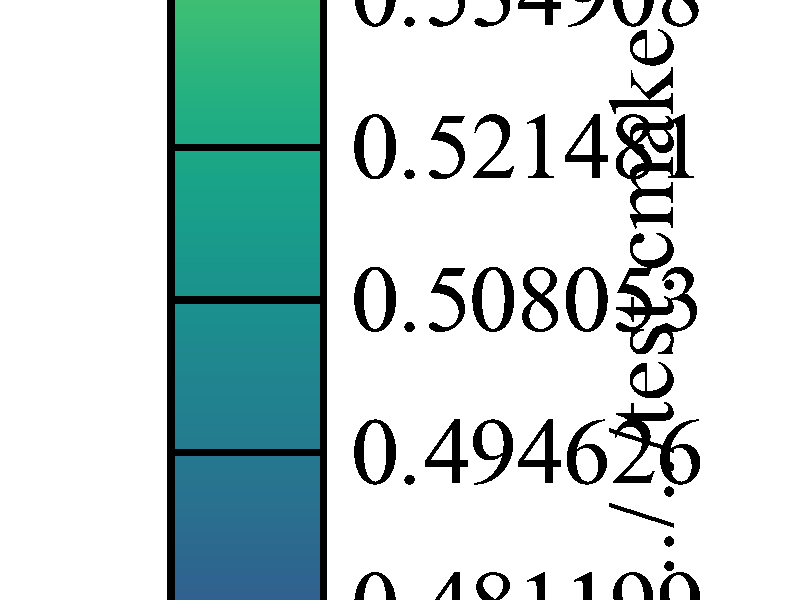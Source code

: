 #version 3.7;
#include "shapes.inc"
background {color rgb<1.000000,1.000000,1.000000>}
camera {
orthographic
right x*image_width/image_height
location <0.000000, 0.500000, -5.000000>
look_at <0.050000, 0.500000, 0.000000>
angle 6.000000
sky <0.000000, 0.000000, 0.000000>
}
light_source { <0.000000, 0.500000, -5.000000> rgb<1.000000, 1.000000, 1.000000> shadowless}

global_settings { assumed_gamma 2.2 }
union {

mesh2 {
  vertex_vectors {
    2002,
    <0.000000000000,0.000000000000,0.000000000000>,
    <-0.100000000000,0.000000000000,0.000000000000>,
    <0.000000000000,0.000000000000,0.001000000000>,
    <-0.100000000000,0.000000000000,0.001000000000>,
    <0.000000000000,0.000000000000,0.002000000000>,
    <-0.100000000000,0.000000000000,0.002000000000>,
    <0.000000000000,0.000000000000,0.003000000000>,
    <-0.100000000000,0.000000000000,0.003000000000>,
    <0.000000000000,0.000000000000,0.004000000000>,
    <-0.100000000000,0.000000000000,0.004000000000>,
    <0.000000000000,0.000000000000,0.005000000000>,
    <-0.100000000000,0.000000000000,0.005000000000>,
    <0.000000000000,0.000000000000,0.006000000000>,
    <-0.100000000000,0.000000000000,0.006000000000>,
    <0.000000000000,0.000000000000,0.007000000000>,
    <-0.100000000000,0.000000000000,0.007000000000>,
    <0.000000000000,0.000000000000,0.008000000000>,
    <-0.100000000000,0.000000000000,0.008000000000>,
    <0.000000000000,0.000000000000,0.009000000000>,
    <-0.100000000000,0.000000000000,0.009000000000>,
    <0.000000000000,0.000000000000,0.010000000000>,
    <-0.100000000000,0.000000000000,0.010000000000>,
    <0.000000000000,0.000000000000,0.011000000000>,
    <-0.100000000000,0.000000000000,0.011000000000>,
    <0.000000000000,0.000000000000,0.012000000000>,
    <-0.100000000000,0.000000000000,0.012000000000>,
    <0.000000000000,0.000000000000,0.013000000000>,
    <-0.100000000000,0.000000000000,0.013000000000>,
    <0.000000000000,0.000000000000,0.014000000000>,
    <-0.100000000000,0.000000000000,0.014000000000>,
    <0.000000000000,0.000000000000,0.015000000000>,
    <-0.100000000000,0.000000000000,0.015000000000>,
    <0.000000000000,0.000000000000,0.016000000000>,
    <-0.100000000000,0.000000000000,0.016000000000>,
    <0.000000000000,0.000000000000,0.017000000000>,
    <-0.100000000000,0.000000000000,0.017000000000>,
    <0.000000000000,0.000000000000,0.018000000000>,
    <-0.100000000000,0.000000000000,0.018000000000>,
    <0.000000000000,0.000000000000,0.019000000000>,
    <-0.100000000000,0.000000000000,0.019000000000>,
    <0.000000000000,0.000000000000,0.020000000000>,
    <-0.100000000000,0.000000000000,0.020000000000>,
    <0.000000000000,0.000000000000,0.021000000000>,
    <-0.100000000000,0.000000000000,0.021000000000>,
    <0.000000000000,0.000000000000,0.022000000000>,
    <-0.100000000000,0.000000000000,0.022000000000>,
    <0.000000000000,0.000000000000,0.023000000000>,
    <-0.100000000000,0.000000000000,0.023000000000>,
    <0.000000000000,0.000000000000,0.024000000000>,
    <-0.100000000000,0.000000000000,0.024000000000>,
    <0.000000000000,0.000000000000,0.025000000000>,
    <-0.100000000000,0.000000000000,0.025000000000>,
    <0.000000000000,0.000000000000,0.026000000000>,
    <-0.100000000000,0.000000000000,0.026000000000>,
    <0.000000000000,0.000000000000,0.027000000000>,
    <-0.100000000000,0.000000000000,0.027000000000>,
    <0.000000000000,0.000000000000,0.028000000000>,
    <-0.100000000000,0.000000000000,0.028000000000>,
    <0.000000000000,0.000000000000,0.029000000000>,
    <-0.100000000000,0.000000000000,0.029000000000>,
    <0.000000000000,0.000000000000,0.030000000000>,
    <-0.100000000000,0.000000000000,0.030000000000>,
    <0.000000000000,0.000000000000,0.031000000000>,
    <-0.100000000000,0.000000000000,0.031000000000>,
    <0.000000000000,0.000000000000,0.032000000000>,
    <-0.100000000000,0.000000000000,0.032000000000>,
    <0.000000000000,0.000000000000,0.033000000000>,
    <-0.100000000000,0.000000000000,0.033000000000>,
    <0.000000000000,0.000000000000,0.034000000000>,
    <-0.100000000000,0.000000000000,0.034000000000>,
    <0.000000000000,0.000000000000,0.035000000000>,
    <-0.100000000000,0.000000000000,0.035000000000>,
    <0.000000000000,0.000000000000,0.036000000000>,
    <-0.100000000000,0.000000000000,0.036000000000>,
    <0.000000000000,0.000000000000,0.037000000000>,
    <-0.100000000000,0.000000000000,0.037000000000>,
    <0.000000000000,0.000000000000,0.038000000000>,
    <-0.100000000000,0.000000000000,0.038000000000>,
    <0.000000000000,0.000000000000,0.039000000000>,
    <-0.100000000000,0.000000000000,0.039000000000>,
    <0.000000000000,0.000000000000,0.040000000000>,
    <-0.100000000000,0.000000000000,0.040000000000>,
    <0.000000000000,0.000000000000,0.041000000000>,
    <-0.100000000000,0.000000000000,0.041000000000>,
    <0.000000000000,0.000000000000,0.042000000000>,
    <-0.100000000000,0.000000000000,0.042000000000>,
    <0.000000000000,0.000000000000,0.043000000000>,
    <-0.100000000000,0.000000000000,0.043000000000>,
    <0.000000000000,0.000000000000,0.044000000000>,
    <-0.100000000000,0.000000000000,0.044000000000>,
    <0.000000000000,0.000000000000,0.045000000000>,
    <-0.100000000000,0.000000000000,0.045000000000>,
    <0.000000000000,0.000000000000,0.046000000000>,
    <-0.100000000000,0.000000000000,0.046000000000>,
    <0.000000000000,0.000000000000,0.047000000000>,
    <-0.100000000000,0.000000000000,0.047000000000>,
    <0.000000000000,0.000000000000,0.048000000000>,
    <-0.100000000000,0.000000000000,0.048000000000>,
    <0.000000000000,0.000000000000,0.049000000000>,
    <-0.100000000000,0.000000000000,0.049000000000>,
    <0.000000000000,0.000000000000,0.050000000000>,
    <-0.100000000000,0.000000000000,0.050000000000>,
    <0.000000000000,0.000000000000,0.051000000000>,
    <-0.100000000000,0.000000000000,0.051000000000>,
    <0.000000000000,0.000000000000,0.052000000000>,
    <-0.100000000000,0.000000000000,0.052000000000>,
    <0.000000000000,0.000000000000,0.053000000000>,
    <-0.100000000000,0.000000000000,0.053000000000>,
    <0.000000000000,0.000000000000,0.054000000000>,
    <-0.100000000000,0.000000000000,0.054000000000>,
    <0.000000000000,0.000000000000,0.055000000000>,
    <-0.100000000000,0.000000000000,0.055000000000>,
    <0.000000000000,0.000000000000,0.056000000000>,
    <-0.100000000000,0.000000000000,0.056000000000>,
    <0.000000000000,0.000000000000,0.057000000000>,
    <-0.100000000000,0.000000000000,0.057000000000>,
    <0.000000000000,0.000000000000,0.058000000000>,
    <-0.100000000000,0.000000000000,0.058000000000>,
    <0.000000000000,0.000000000000,0.059000000000>,
    <-0.100000000000,0.000000000000,0.059000000000>,
    <0.000000000000,0.000000000000,0.060000000000>,
    <-0.100000000000,0.000000000000,0.060000000000>,
    <0.000000000000,0.000000000000,0.061000000000>,
    <-0.100000000000,0.000000000000,0.061000000000>,
    <0.000000000000,0.000000000000,0.062000000000>,
    <-0.100000000000,0.000000000000,0.062000000000>,
    <0.000000000000,0.000000000000,0.063000000000>,
    <-0.100000000000,0.000000000000,0.063000000000>,
    <0.000000000000,0.000000000000,0.064000000000>,
    <-0.100000000000,0.000000000000,0.064000000000>,
    <0.000000000000,0.000000000000,0.065000000000>,
    <-0.100000000000,0.000000000000,0.065000000000>,
    <0.000000000000,0.000000000000,0.066000000000>,
    <-0.100000000000,0.000000000000,0.066000000000>,
    <0.000000000000,0.000000000000,0.067000000000>,
    <-0.100000000000,0.000000000000,0.067000000000>,
    <0.000000000000,0.000000000000,0.068000000000>,
    <-0.100000000000,0.000000000000,0.068000000000>,
    <0.000000000000,0.000000000000,0.069000000000>,
    <-0.100000000000,0.000000000000,0.069000000000>,
    <0.000000000000,0.000000000000,0.070000000000>,
    <-0.100000000000,0.000000000000,0.070000000000>,
    <0.000000000000,0.000000000000,0.071000000000>,
    <-0.100000000000,0.000000000000,0.071000000000>,
    <0.000000000000,0.000000000000,0.072000000000>,
    <-0.100000000000,0.000000000000,0.072000000000>,
    <0.000000000000,0.000000000000,0.073000000000>,
    <-0.100000000000,0.000000000000,0.073000000000>,
    <0.000000000000,0.000000000000,0.074000000000>,
    <-0.100000000000,0.000000000000,0.074000000000>,
    <0.000000000000,0.000000000000,0.075000000000>,
    <-0.100000000000,0.000000000000,0.075000000000>,
    <0.000000000000,0.000000000000,0.076000000000>,
    <-0.100000000000,0.000000000000,0.076000000000>,
    <0.000000000000,0.000000000000,0.077000000000>,
    <-0.100000000000,0.000000000000,0.077000000000>,
    <0.000000000000,0.000000000000,0.078000000000>,
    <-0.100000000000,0.000000000000,0.078000000000>,
    <0.000000000000,0.000000000000,0.079000000000>,
    <-0.100000000000,0.000000000000,0.079000000000>,
    <0.000000000000,0.000000000000,0.080000000000>,
    <-0.100000000000,0.000000000000,0.080000000000>,
    <0.000000000000,0.000000000000,0.081000000000>,
    <-0.100000000000,0.000000000000,0.081000000000>,
    <0.000000000000,0.000000000000,0.082000000000>,
    <-0.100000000000,0.000000000000,0.082000000000>,
    <0.000000000000,0.000000000000,0.083000000000>,
    <-0.100000000000,0.000000000000,0.083000000000>,
    <0.000000000000,0.000000000000,0.084000000000>,
    <-0.100000000000,0.000000000000,0.084000000000>,
    <0.000000000000,0.000000000000,0.085000000000>,
    <-0.100000000000,0.000000000000,0.085000000000>,
    <0.000000000000,0.000000000000,0.086000000000>,
    <-0.100000000000,0.000000000000,0.086000000000>,
    <0.000000000000,0.000000000000,0.087000000000>,
    <-0.100000000000,0.000000000000,0.087000000000>,
    <0.000000000000,0.000000000000,0.088000000000>,
    <-0.100000000000,0.000000000000,0.088000000000>,
    <0.000000000000,0.000000000000,0.089000000000>,
    <-0.100000000000,0.000000000000,0.089000000000>,
    <0.000000000000,0.000000000000,0.090000000000>,
    <-0.100000000000,0.000000000000,0.090000000000>,
    <0.000000000000,0.000000000000,0.091000000000>,
    <-0.100000000000,0.000000000000,0.091000000000>,
    <0.000000000000,0.000000000000,0.092000000000>,
    <-0.100000000000,0.000000000000,0.092000000000>,
    <0.000000000000,0.000000000000,0.093000000000>,
    <-0.100000000000,0.000000000000,0.093000000000>,
    <0.000000000000,0.000000000000,0.094000000000>,
    <-0.100000000000,0.000000000000,0.094000000000>,
    <0.000000000000,0.000000000000,0.095000000000>,
    <-0.100000000000,0.000000000000,0.095000000000>,
    <0.000000000000,0.000000000000,0.096000000000>,
    <-0.100000000000,0.000000000000,0.096000000000>,
    <0.000000000000,0.000000000000,0.097000000000>,
    <-0.100000000000,0.000000000000,0.097000000000>,
    <0.000000000000,0.000000000000,0.098000000000>,
    <-0.100000000000,0.000000000000,0.098000000000>,
    <0.000000000000,0.000000000000,0.099000000000>,
    <-0.100000000000,0.000000000000,0.099000000000>,
    <0.000000000000,0.000000000000,0.100000000000>,
    <-0.100000000000,0.000000000000,0.100000000000>,
    <0.000000000000,0.000000000000,0.101000000000>,
    <-0.100000000000,0.000000000000,0.101000000000>,
    <0.000000000000,0.000000000000,0.102000000000>,
    <-0.100000000000,0.000000000000,0.102000000000>,
    <0.000000000000,0.000000000000,0.103000000000>,
    <-0.100000000000,0.000000000000,0.103000000000>,
    <0.000000000000,0.000000000000,0.104000000000>,
    <-0.100000000000,0.000000000000,0.104000000000>,
    <0.000000000000,0.000000000000,0.105000000000>,
    <-0.100000000000,0.000000000000,0.105000000000>,
    <0.000000000000,0.000000000000,0.106000000000>,
    <-0.100000000000,0.000000000000,0.106000000000>,
    <0.000000000000,0.000000000000,0.107000000000>,
    <-0.100000000000,0.000000000000,0.107000000000>,
    <0.000000000000,0.000000000000,0.108000000000>,
    <-0.100000000000,0.000000000000,0.108000000000>,
    <0.000000000000,0.000000000000,0.109000000000>,
    <-0.100000000000,0.000000000000,0.109000000000>,
    <0.000000000000,0.000000000000,0.110000000000>,
    <-0.100000000000,0.000000000000,0.110000000000>,
    <0.000000000000,0.000000000000,0.111000000000>,
    <-0.100000000000,0.000000000000,0.111000000000>,
    <0.000000000000,0.000000000000,0.112000000000>,
    <-0.100000000000,0.000000000000,0.112000000000>,
    <0.000000000000,0.000000000000,0.113000000000>,
    <-0.100000000000,0.000000000000,0.113000000000>,
    <0.000000000000,0.000000000000,0.114000000000>,
    <-0.100000000000,0.000000000000,0.114000000000>,
    <0.000000000000,0.000000000000,0.115000000000>,
    <-0.100000000000,0.000000000000,0.115000000000>,
    <0.000000000000,0.000000000000,0.116000000000>,
    <-0.100000000000,0.000000000000,0.116000000000>,
    <0.000000000000,0.000000000000,0.117000000000>,
    <-0.100000000000,0.000000000000,0.117000000000>,
    <0.000000000000,0.000000000000,0.118000000000>,
    <-0.100000000000,0.000000000000,0.118000000000>,
    <0.000000000000,0.000000000000,0.119000000000>,
    <-0.100000000000,0.000000000000,0.119000000000>,
    <0.000000000000,0.000000000000,0.120000000000>,
    <-0.100000000000,0.000000000000,0.120000000000>,
    <0.000000000000,0.000000000000,0.121000000000>,
    <-0.100000000000,0.000000000000,0.121000000000>,
    <0.000000000000,0.000000000000,0.122000000000>,
    <-0.100000000000,0.000000000000,0.122000000000>,
    <0.000000000000,0.000000000000,0.123000000000>,
    <-0.100000000000,0.000000000000,0.123000000000>,
    <0.000000000000,0.000000000000,0.124000000000>,
    <-0.100000000000,0.000000000000,0.124000000000>,
    <0.000000000000,0.000000000000,0.125000000000>,
    <-0.100000000000,0.000000000000,0.125000000000>,
    <0.000000000000,0.000000000000,0.126000000000>,
    <-0.100000000000,0.000000000000,0.126000000000>,
    <0.000000000000,0.000000000000,0.127000000000>,
    <-0.100000000000,0.000000000000,0.127000000000>,
    <0.000000000000,0.000000000000,0.128000000000>,
    <-0.100000000000,0.000000000000,0.128000000000>,
    <0.000000000000,0.000000000000,0.129000000000>,
    <-0.100000000000,0.000000000000,0.129000000000>,
    <0.000000000000,0.000000000000,0.130000000000>,
    <-0.100000000000,0.000000000000,0.130000000000>,
    <0.000000000000,0.000000000000,0.131000000000>,
    <-0.100000000000,0.000000000000,0.131000000000>,
    <0.000000000000,0.000000000000,0.132000000000>,
    <-0.100000000000,0.000000000000,0.132000000000>,
    <0.000000000000,0.000000000000,0.133000000000>,
    <-0.100000000000,0.000000000000,0.133000000000>,
    <0.000000000000,0.000000000000,0.134000000000>,
    <-0.100000000000,0.000000000000,0.134000000000>,
    <0.000000000000,0.000000000000,0.135000000000>,
    <-0.100000000000,0.000000000000,0.135000000000>,
    <0.000000000000,0.000000000000,0.136000000000>,
    <-0.100000000000,0.000000000000,0.136000000000>,
    <0.000000000000,0.000000000000,0.137000000000>,
    <-0.100000000000,0.000000000000,0.137000000000>,
    <0.000000000000,0.000000000000,0.138000000000>,
    <-0.100000000000,0.000000000000,0.138000000000>,
    <0.000000000000,0.000000000000,0.139000000000>,
    <-0.100000000000,0.000000000000,0.139000000000>,
    <0.000000000000,0.000000000000,0.140000000000>,
    <-0.100000000000,0.000000000000,0.140000000000>,
    <0.000000000000,0.000000000000,0.141000000000>,
    <-0.100000000000,0.000000000000,0.141000000000>,
    <0.000000000000,0.000000000000,0.142000000000>,
    <-0.100000000000,0.000000000000,0.142000000000>,
    <0.000000000000,0.000000000000,0.143000000000>,
    <-0.100000000000,0.000000000000,0.143000000000>,
    <0.000000000000,0.000000000000,0.144000000000>,
    <-0.100000000000,0.000000000000,0.144000000000>,
    <0.000000000000,0.000000000000,0.145000000000>,
    <-0.100000000000,0.000000000000,0.145000000000>,
    <0.000000000000,0.000000000000,0.146000000000>,
    <-0.100000000000,0.000000000000,0.146000000000>,
    <0.000000000000,0.000000000000,0.147000000000>,
    <-0.100000000000,0.000000000000,0.147000000000>,
    <0.000000000000,0.000000000000,0.148000000000>,
    <-0.100000000000,0.000000000000,0.148000000000>,
    <0.000000000000,0.000000000000,0.149000000000>,
    <-0.100000000000,0.000000000000,0.149000000000>,
    <0.000000000000,0.000000000000,0.150000000000>,
    <-0.100000000000,0.000000000000,0.150000000000>,
    <0.000000000000,0.000000000000,0.151000000000>,
    <-0.100000000000,0.000000000000,0.151000000000>,
    <0.000000000000,0.000000000000,0.152000000000>,
    <-0.100000000000,0.000000000000,0.152000000000>,
    <0.000000000000,0.000000000000,0.153000000000>,
    <-0.100000000000,0.000000000000,0.153000000000>,
    <0.000000000000,0.000000000000,0.154000000000>,
    <-0.100000000000,0.000000000000,0.154000000000>,
    <0.000000000000,0.000000000000,0.155000000000>,
    <-0.100000000000,0.000000000000,0.155000000000>,
    <0.000000000000,0.000000000000,0.156000000000>,
    <-0.100000000000,0.000000000000,0.156000000000>,
    <0.000000000000,0.000000000000,0.157000000000>,
    <-0.100000000000,0.000000000000,0.157000000000>,
    <0.000000000000,0.000000000000,0.158000000000>,
    <-0.100000000000,0.000000000000,0.158000000000>,
    <0.000000000000,0.000000000000,0.159000000000>,
    <-0.100000000000,0.000000000000,0.159000000000>,
    <0.000000000000,0.000000000000,0.160000000000>,
    <-0.100000000000,0.000000000000,0.160000000000>,
    <0.000000000000,0.000000000000,0.161000000000>,
    <-0.100000000000,0.000000000000,0.161000000000>,
    <0.000000000000,0.000000000000,0.162000000000>,
    <-0.100000000000,0.000000000000,0.162000000000>,
    <0.000000000000,0.000000000000,0.163000000000>,
    <-0.100000000000,0.000000000000,0.163000000000>,
    <0.000000000000,0.000000000000,0.164000000000>,
    <-0.100000000000,0.000000000000,0.164000000000>,
    <0.000000000000,0.000000000000,0.165000000000>,
    <-0.100000000000,0.000000000000,0.165000000000>,
    <0.000000000000,0.000000000000,0.166000000000>,
    <-0.100000000000,0.000000000000,0.166000000000>,
    <0.000000000000,0.000000000000,0.167000000000>,
    <-0.100000000000,0.000000000000,0.167000000000>,
    <0.000000000000,0.000000000000,0.168000000000>,
    <-0.100000000000,0.000000000000,0.168000000000>,
    <0.000000000000,0.000000000000,0.169000000000>,
    <-0.100000000000,0.000000000000,0.169000000000>,
    <0.000000000000,0.000000000000,0.170000000000>,
    <-0.100000000000,0.000000000000,0.170000000000>,
    <0.000000000000,0.000000000000,0.171000000000>,
    <-0.100000000000,0.000000000000,0.171000000000>,
    <0.000000000000,0.000000000000,0.172000000000>,
    <-0.100000000000,0.000000000000,0.172000000000>,
    <0.000000000000,0.000000000000,0.173000000000>,
    <-0.100000000000,0.000000000000,0.173000000000>,
    <0.000000000000,0.000000000000,0.174000000000>,
    <-0.100000000000,0.000000000000,0.174000000000>,
    <0.000000000000,0.000000000000,0.175000000000>,
    <-0.100000000000,0.000000000000,0.175000000000>,
    <0.000000000000,0.000000000000,0.176000000000>,
    <-0.100000000000,0.000000000000,0.176000000000>,
    <0.000000000000,0.000000000000,0.177000000000>,
    <-0.100000000000,0.000000000000,0.177000000000>,
    <0.000000000000,0.000000000000,0.178000000000>,
    <-0.100000000000,0.000000000000,0.178000000000>,
    <0.000000000000,0.000000000000,0.179000000000>,
    <-0.100000000000,0.000000000000,0.179000000000>,
    <0.000000000000,0.000000000000,0.180000000000>,
    <-0.100000000000,0.000000000000,0.180000000000>,
    <0.000000000000,0.000000000000,0.181000000000>,
    <-0.100000000000,0.000000000000,0.181000000000>,
    <0.000000000000,0.000000000000,0.182000000000>,
    <-0.100000000000,0.000000000000,0.182000000000>,
    <0.000000000000,0.000000000000,0.183000000000>,
    <-0.100000000000,0.000000000000,0.183000000000>,
    <0.000000000000,0.000000000000,0.184000000000>,
    <-0.100000000000,0.000000000000,0.184000000000>,
    <0.000000000000,0.000000000000,0.185000000000>,
    <-0.100000000000,0.000000000000,0.185000000000>,
    <0.000000000000,0.000000000000,0.186000000000>,
    <-0.100000000000,0.000000000000,0.186000000000>,
    <0.000000000000,0.000000000000,0.187000000000>,
    <-0.100000000000,0.000000000000,0.187000000000>,
    <0.000000000000,0.000000000000,0.188000000000>,
    <-0.100000000000,0.000000000000,0.188000000000>,
    <0.000000000000,0.000000000000,0.189000000000>,
    <-0.100000000000,0.000000000000,0.189000000000>,
    <0.000000000000,0.000000000000,0.190000000000>,
    <-0.100000000000,0.000000000000,0.190000000000>,
    <0.000000000000,0.000000000000,0.191000000000>,
    <-0.100000000000,0.000000000000,0.191000000000>,
    <0.000000000000,0.000000000000,0.192000000000>,
    <-0.100000000000,0.000000000000,0.192000000000>,
    <0.000000000000,0.000000000000,0.193000000000>,
    <-0.100000000000,0.000000000000,0.193000000000>,
    <0.000000000000,0.000000000000,0.194000000000>,
    <-0.100000000000,0.000000000000,0.194000000000>,
    <0.000000000000,0.000000000000,0.195000000000>,
    <-0.100000000000,0.000000000000,0.195000000000>,
    <0.000000000000,0.000000000000,0.196000000000>,
    <-0.100000000000,0.000000000000,0.196000000000>,
    <0.000000000000,0.000000000000,0.197000000000>,
    <-0.100000000000,0.000000000000,0.197000000000>,
    <0.000000000000,0.000000000000,0.198000000000>,
    <-0.100000000000,0.000000000000,0.198000000000>,
    <0.000000000000,0.000000000000,0.199000000000>,
    <-0.100000000000,0.000000000000,0.199000000000>,
    <0.000000000000,0.000000000000,0.200000000000>,
    <-0.100000000000,0.000000000000,0.200000000000>,
    <0.000000000000,0.000000000000,0.201000000000>,
    <-0.100000000000,0.000000000000,0.201000000000>,
    <0.000000000000,0.000000000000,0.202000000000>,
    <-0.100000000000,0.000000000000,0.202000000000>,
    <0.000000000000,0.000000000000,0.203000000000>,
    <-0.100000000000,0.000000000000,0.203000000000>,
    <0.000000000000,0.000000000000,0.204000000000>,
    <-0.100000000000,0.000000000000,0.204000000000>,
    <0.000000000000,0.000000000000,0.205000000000>,
    <-0.100000000000,0.000000000000,0.205000000000>,
    <0.000000000000,0.000000000000,0.206000000000>,
    <-0.100000000000,0.000000000000,0.206000000000>,
    <0.000000000000,0.000000000000,0.207000000000>,
    <-0.100000000000,0.000000000000,0.207000000000>,
    <0.000000000000,0.000000000000,0.208000000000>,
    <-0.100000000000,0.000000000000,0.208000000000>,
    <0.000000000000,0.000000000000,0.209000000000>,
    <-0.100000000000,0.000000000000,0.209000000000>,
    <0.000000000000,0.000000000000,0.210000000000>,
    <-0.100000000000,0.000000000000,0.210000000000>,
    <0.000000000000,0.000000000000,0.211000000000>,
    <-0.100000000000,0.000000000000,0.211000000000>,
    <0.000000000000,0.000000000000,0.212000000000>,
    <-0.100000000000,0.000000000000,0.212000000000>,
    <0.000000000000,0.000000000000,0.213000000000>,
    <-0.100000000000,0.000000000000,0.213000000000>,
    <0.000000000000,0.000000000000,0.214000000000>,
    <-0.100000000000,0.000000000000,0.214000000000>,
    <0.000000000000,0.000000000000,0.215000000000>,
    <-0.100000000000,0.000000000000,0.215000000000>,
    <0.000000000000,0.000000000000,0.216000000000>,
    <-0.100000000000,0.000000000000,0.216000000000>,
    <0.000000000000,0.000000000000,0.217000000000>,
    <-0.100000000000,0.000000000000,0.217000000000>,
    <0.000000000000,0.000000000000,0.218000000000>,
    <-0.100000000000,0.000000000000,0.218000000000>,
    <0.000000000000,0.000000000000,0.219000000000>,
    <-0.100000000000,0.000000000000,0.219000000000>,
    <0.000000000000,0.000000000000,0.220000000000>,
    <-0.100000000000,0.000000000000,0.220000000000>,
    <0.000000000000,0.000000000000,0.221000000000>,
    <-0.100000000000,0.000000000000,0.221000000000>,
    <0.000000000000,0.000000000000,0.222000000000>,
    <-0.100000000000,0.000000000000,0.222000000000>,
    <0.000000000000,0.000000000000,0.223000000000>,
    <-0.100000000000,0.000000000000,0.223000000000>,
    <0.000000000000,0.000000000000,0.224000000000>,
    <-0.100000000000,0.000000000000,0.224000000000>,
    <0.000000000000,0.000000000000,0.225000000000>,
    <-0.100000000000,0.000000000000,0.225000000000>,
    <0.000000000000,0.000000000000,0.226000000000>,
    <-0.100000000000,0.000000000000,0.226000000000>,
    <0.000000000000,0.000000000000,0.227000000000>,
    <-0.100000000000,0.000000000000,0.227000000000>,
    <0.000000000000,0.000000000000,0.228000000000>,
    <-0.100000000000,0.000000000000,0.228000000000>,
    <0.000000000000,0.000000000000,0.229000000000>,
    <-0.100000000000,0.000000000000,0.229000000000>,
    <0.000000000000,0.000000000000,0.230000000000>,
    <-0.100000000000,0.000000000000,0.230000000000>,
    <0.000000000000,0.000000000000,0.231000000000>,
    <-0.100000000000,0.000000000000,0.231000000000>,
    <0.000000000000,0.000000000000,0.232000000000>,
    <-0.100000000000,0.000000000000,0.232000000000>,
    <0.000000000000,0.000000000000,0.233000000000>,
    <-0.100000000000,0.000000000000,0.233000000000>,
    <0.000000000000,0.000000000000,0.234000000000>,
    <-0.100000000000,0.000000000000,0.234000000000>,
    <0.000000000000,0.000000000000,0.235000000000>,
    <-0.100000000000,0.000000000000,0.235000000000>,
    <0.000000000000,0.000000000000,0.236000000000>,
    <-0.100000000000,0.000000000000,0.236000000000>,
    <0.000000000000,0.000000000000,0.237000000000>,
    <-0.100000000000,0.000000000000,0.237000000000>,
    <0.000000000000,0.000000000000,0.238000000000>,
    <-0.100000000000,0.000000000000,0.238000000000>,
    <0.000000000000,0.000000000000,0.239000000000>,
    <-0.100000000000,0.000000000000,0.239000000000>,
    <0.000000000000,0.000000000000,0.240000000000>,
    <-0.100000000000,0.000000000000,0.240000000000>,
    <0.000000000000,0.000000000000,0.241000000000>,
    <-0.100000000000,0.000000000000,0.241000000000>,
    <0.000000000000,0.000000000000,0.242000000000>,
    <-0.100000000000,0.000000000000,0.242000000000>,
    <0.000000000000,0.000000000000,0.243000000000>,
    <-0.100000000000,0.000000000000,0.243000000000>,
    <0.000000000000,0.000000000000,0.244000000000>,
    <-0.100000000000,0.000000000000,0.244000000000>,
    <0.000000000000,0.000000000000,0.245000000000>,
    <-0.100000000000,0.000000000000,0.245000000000>,
    <0.000000000000,0.000000000000,0.246000000000>,
    <-0.100000000000,0.000000000000,0.246000000000>,
    <0.000000000000,0.000000000000,0.247000000000>,
    <-0.100000000000,0.000000000000,0.247000000000>,
    <0.000000000000,0.000000000000,0.248000000000>,
    <-0.100000000000,0.000000000000,0.248000000000>,
    <0.000000000000,0.000000000000,0.249000000000>,
    <-0.100000000000,0.000000000000,0.249000000000>,
    <0.000000000000,0.000000000000,0.250000000000>,
    <-0.100000000000,0.000000000000,0.250000000000>,
    <0.000000000000,0.000000000000,0.251000000000>,
    <-0.100000000000,0.000000000000,0.251000000000>,
    <0.000000000000,0.000000000000,0.252000000000>,
    <-0.100000000000,0.000000000000,0.252000000000>,
    <0.000000000000,0.000000000000,0.253000000000>,
    <-0.100000000000,0.000000000000,0.253000000000>,
    <0.000000000000,0.000000000000,0.254000000000>,
    <-0.100000000000,0.000000000000,0.254000000000>,
    <0.000000000000,0.000000000000,0.255000000000>,
    <-0.100000000000,0.000000000000,0.255000000000>,
    <0.000000000000,0.000000000000,0.256000000000>,
    <-0.100000000000,0.000000000000,0.256000000000>,
    <0.000000000000,0.000000000000,0.257000000000>,
    <-0.100000000000,0.000000000000,0.257000000000>,
    <0.000000000000,0.000000000000,0.258000000000>,
    <-0.100000000000,0.000000000000,0.258000000000>,
    <0.000000000000,0.000000000000,0.259000000000>,
    <-0.100000000000,0.000000000000,0.259000000000>,
    <0.000000000000,0.000000000000,0.260000000000>,
    <-0.100000000000,0.000000000000,0.260000000000>,
    <0.000000000000,0.000000000000,0.261000000000>,
    <-0.100000000000,0.000000000000,0.261000000000>,
    <0.000000000000,0.000000000000,0.262000000000>,
    <-0.100000000000,0.000000000000,0.262000000000>,
    <0.000000000000,0.000000000000,0.263000000000>,
    <-0.100000000000,0.000000000000,0.263000000000>,
    <0.000000000000,0.000000000000,0.264000000000>,
    <-0.100000000000,0.000000000000,0.264000000000>,
    <0.000000000000,0.000000000000,0.265000000000>,
    <-0.100000000000,0.000000000000,0.265000000000>,
    <0.000000000000,0.000000000000,0.266000000000>,
    <-0.100000000000,0.000000000000,0.266000000000>,
    <0.000000000000,0.000000000000,0.267000000000>,
    <-0.100000000000,0.000000000000,0.267000000000>,
    <0.000000000000,0.000000000000,0.268000000000>,
    <-0.100000000000,0.000000000000,0.268000000000>,
    <0.000000000000,0.000000000000,0.269000000000>,
    <-0.100000000000,0.000000000000,0.269000000000>,
    <0.000000000000,0.000000000000,0.270000000000>,
    <-0.100000000000,0.000000000000,0.270000000000>,
    <0.000000000000,0.000000000000,0.271000000000>,
    <-0.100000000000,0.000000000000,0.271000000000>,
    <0.000000000000,0.000000000000,0.272000000000>,
    <-0.100000000000,0.000000000000,0.272000000000>,
    <0.000000000000,0.000000000000,0.273000000000>,
    <-0.100000000000,0.000000000000,0.273000000000>,
    <0.000000000000,0.000000000000,0.274000000000>,
    <-0.100000000000,0.000000000000,0.274000000000>,
    <0.000000000000,0.000000000000,0.275000000000>,
    <-0.100000000000,0.000000000000,0.275000000000>,
    <0.000000000000,0.000000000000,0.276000000000>,
    <-0.100000000000,0.000000000000,0.276000000000>,
    <0.000000000000,0.000000000000,0.277000000000>,
    <-0.100000000000,0.000000000000,0.277000000000>,
    <0.000000000000,0.000000000000,0.278000000000>,
    <-0.100000000000,0.000000000000,0.278000000000>,
    <0.000000000000,0.000000000000,0.279000000000>,
    <-0.100000000000,0.000000000000,0.279000000000>,
    <0.000000000000,0.000000000000,0.280000000000>,
    <-0.100000000000,0.000000000000,0.280000000000>,
    <0.000000000000,0.000000000000,0.281000000000>,
    <-0.100000000000,0.000000000000,0.281000000000>,
    <0.000000000000,0.000000000000,0.282000000000>,
    <-0.100000000000,0.000000000000,0.282000000000>,
    <0.000000000000,0.000000000000,0.283000000000>,
    <-0.100000000000,0.000000000000,0.283000000000>,
    <0.000000000000,0.000000000000,0.284000000000>,
    <-0.100000000000,0.000000000000,0.284000000000>,
    <0.000000000000,0.000000000000,0.285000000000>,
    <-0.100000000000,0.000000000000,0.285000000000>,
    <0.000000000000,0.000000000000,0.286000000000>,
    <-0.100000000000,0.000000000000,0.286000000000>,
    <0.000000000000,0.000000000000,0.287000000000>,
    <-0.100000000000,0.000000000000,0.287000000000>,
    <0.000000000000,0.000000000000,0.288000000000>,
    <-0.100000000000,0.000000000000,0.288000000000>,
    <0.000000000000,0.000000000000,0.289000000000>,
    <-0.100000000000,0.000000000000,0.289000000000>,
    <0.000000000000,0.000000000000,0.290000000000>,
    <-0.100000000000,0.000000000000,0.290000000000>,
    <0.000000000000,0.000000000000,0.291000000000>,
    <-0.100000000000,0.000000000000,0.291000000000>,
    <0.000000000000,0.000000000000,0.292000000000>,
    <-0.100000000000,0.000000000000,0.292000000000>,
    <0.000000000000,0.000000000000,0.293000000000>,
    <-0.100000000000,0.000000000000,0.293000000000>,
    <0.000000000000,0.000000000000,0.294000000000>,
    <-0.100000000000,0.000000000000,0.294000000000>,
    <0.000000000000,0.000000000000,0.295000000000>,
    <-0.100000000000,0.000000000000,0.295000000000>,
    <0.000000000000,0.000000000000,0.296000000000>,
    <-0.100000000000,0.000000000000,0.296000000000>,
    <0.000000000000,0.000000000000,0.297000000000>,
    <-0.100000000000,0.000000000000,0.297000000000>,
    <0.000000000000,0.000000000000,0.298000000000>,
    <-0.100000000000,0.000000000000,0.298000000000>,
    <0.000000000000,0.000000000000,0.299000000000>,
    <-0.100000000000,0.000000000000,0.299000000000>,
    <0.000000000000,0.000000000000,0.300000000000>,
    <-0.100000000000,0.000000000000,0.300000000000>,
    <0.000000000000,0.000000000000,0.301000000000>,
    <-0.100000000000,0.000000000000,0.301000000000>,
    <0.000000000000,0.000000000000,0.302000000000>,
    <-0.100000000000,0.000000000000,0.302000000000>,
    <0.000000000000,0.000000000000,0.303000000000>,
    <-0.100000000000,0.000000000000,0.303000000000>,
    <0.000000000000,0.000000000000,0.304000000000>,
    <-0.100000000000,0.000000000000,0.304000000000>,
    <0.000000000000,0.000000000000,0.305000000000>,
    <-0.100000000000,0.000000000000,0.305000000000>,
    <0.000000000000,0.000000000000,0.306000000000>,
    <-0.100000000000,0.000000000000,0.306000000000>,
    <0.000000000000,0.000000000000,0.307000000000>,
    <-0.100000000000,0.000000000000,0.307000000000>,
    <0.000000000000,0.000000000000,0.308000000000>,
    <-0.100000000000,0.000000000000,0.308000000000>,
    <0.000000000000,0.000000000000,0.309000000000>,
    <-0.100000000000,0.000000000000,0.309000000000>,
    <0.000000000000,0.000000000000,0.310000000000>,
    <-0.100000000000,0.000000000000,0.310000000000>,
    <0.000000000000,0.000000000000,0.311000000000>,
    <-0.100000000000,0.000000000000,0.311000000000>,
    <0.000000000000,0.000000000000,0.312000000000>,
    <-0.100000000000,0.000000000000,0.312000000000>,
    <0.000000000000,0.000000000000,0.313000000000>,
    <-0.100000000000,0.000000000000,0.313000000000>,
    <0.000000000000,0.000000000000,0.314000000000>,
    <-0.100000000000,0.000000000000,0.314000000000>,
    <0.000000000000,0.000000000000,0.315000000000>,
    <-0.100000000000,0.000000000000,0.315000000000>,
    <0.000000000000,0.000000000000,0.316000000000>,
    <-0.100000000000,0.000000000000,0.316000000000>,
    <0.000000000000,0.000000000000,0.317000000000>,
    <-0.100000000000,0.000000000000,0.317000000000>,
    <0.000000000000,0.000000000000,0.318000000000>,
    <-0.100000000000,0.000000000000,0.318000000000>,
    <0.000000000000,0.000000000000,0.319000000000>,
    <-0.100000000000,0.000000000000,0.319000000000>,
    <0.000000000000,0.000000000000,0.320000000000>,
    <-0.100000000000,0.000000000000,0.320000000000>,
    <0.000000000000,0.000000000000,0.321000000000>,
    <-0.100000000000,0.000000000000,0.321000000000>,
    <0.000000000000,0.000000000000,0.322000000000>,
    <-0.100000000000,0.000000000000,0.322000000000>,
    <0.000000000000,0.000000000000,0.323000000000>,
    <-0.100000000000,0.000000000000,0.323000000000>,
    <0.000000000000,0.000000000000,0.324000000000>,
    <-0.100000000000,0.000000000000,0.324000000000>,
    <0.000000000000,0.000000000000,0.325000000000>,
    <-0.100000000000,0.000000000000,0.325000000000>,
    <0.000000000000,0.000000000000,0.326000000000>,
    <-0.100000000000,0.000000000000,0.326000000000>,
    <0.000000000000,0.000000000000,0.327000000000>,
    <-0.100000000000,0.000000000000,0.327000000000>,
    <0.000000000000,0.000000000000,0.328000000000>,
    <-0.100000000000,0.000000000000,0.328000000000>,
    <0.000000000000,0.000000000000,0.329000000000>,
    <-0.100000000000,0.000000000000,0.329000000000>,
    <0.000000000000,0.000000000000,0.330000000000>,
    <-0.100000000000,0.000000000000,0.330000000000>,
    <0.000000000000,0.000000000000,0.331000000000>,
    <-0.100000000000,0.000000000000,0.331000000000>,
    <0.000000000000,0.000000000000,0.332000000000>,
    <-0.100000000000,0.000000000000,0.332000000000>,
    <0.000000000000,0.000000000000,0.333000000000>,
    <-0.100000000000,0.000000000000,0.333000000000>,
    <0.000000000000,0.000000000000,0.334000000000>,
    <-0.100000000000,0.000000000000,0.334000000000>,
    <0.000000000000,0.000000000000,0.335000000000>,
    <-0.100000000000,0.000000000000,0.335000000000>,
    <0.000000000000,0.000000000000,0.336000000000>,
    <-0.100000000000,0.000000000000,0.336000000000>,
    <0.000000000000,0.000000000000,0.337000000000>,
    <-0.100000000000,0.000000000000,0.337000000000>,
    <0.000000000000,0.000000000000,0.338000000000>,
    <-0.100000000000,0.000000000000,0.338000000000>,
    <0.000000000000,0.000000000000,0.339000000000>,
    <-0.100000000000,0.000000000000,0.339000000000>,
    <0.000000000000,0.000000000000,0.340000000000>,
    <-0.100000000000,0.000000000000,0.340000000000>,
    <0.000000000000,0.000000000000,0.341000000000>,
    <-0.100000000000,0.000000000000,0.341000000000>,
    <0.000000000000,0.000000000000,0.342000000000>,
    <-0.100000000000,0.000000000000,0.342000000000>,
    <0.000000000000,0.000000000000,0.343000000000>,
    <-0.100000000000,0.000000000000,0.343000000000>,
    <0.000000000000,0.000000000000,0.344000000000>,
    <-0.100000000000,0.000000000000,0.344000000000>,
    <0.000000000000,0.000000000000,0.345000000000>,
    <-0.100000000000,0.000000000000,0.345000000000>,
    <0.000000000000,0.000000000000,0.346000000000>,
    <-0.100000000000,0.000000000000,0.346000000000>,
    <0.000000000000,0.000000000000,0.347000000000>,
    <-0.100000000000,0.000000000000,0.347000000000>,
    <0.000000000000,0.000000000000,0.348000000000>,
    <-0.100000000000,0.000000000000,0.348000000000>,
    <0.000000000000,0.000000000000,0.349000000000>,
    <-0.100000000000,0.000000000000,0.349000000000>,
    <0.000000000000,0.000000000000,0.350000000000>,
    <-0.100000000000,0.000000000000,0.350000000000>,
    <0.000000000000,0.000000000000,0.351000000000>,
    <-0.100000000000,0.000000000000,0.351000000000>,
    <0.000000000000,0.000000000000,0.352000000000>,
    <-0.100000000000,0.000000000000,0.352000000000>,
    <0.000000000000,0.000000000000,0.353000000000>,
    <-0.100000000000,0.000000000000,0.353000000000>,
    <0.000000000000,0.000000000000,0.354000000000>,
    <-0.100000000000,0.000000000000,0.354000000000>,
    <0.000000000000,0.000000000000,0.355000000000>,
    <-0.100000000000,0.000000000000,0.355000000000>,
    <0.000000000000,0.000000000000,0.356000000000>,
    <-0.100000000000,0.000000000000,0.356000000000>,
    <0.000000000000,0.000000000000,0.357000000000>,
    <-0.100000000000,0.000000000000,0.357000000000>,
    <0.000000000000,0.000000000000,0.358000000000>,
    <-0.100000000000,0.000000000000,0.358000000000>,
    <0.000000000000,0.000000000000,0.359000000000>,
    <-0.100000000000,0.000000000000,0.359000000000>,
    <0.000000000000,0.000000000000,0.360000000000>,
    <-0.100000000000,0.000000000000,0.360000000000>,
    <0.000000000000,0.000000000000,0.361000000000>,
    <-0.100000000000,0.000000000000,0.361000000000>,
    <0.000000000000,0.000000000000,0.362000000000>,
    <-0.100000000000,0.000000000000,0.362000000000>,
    <0.000000000000,0.000000000000,0.363000000000>,
    <-0.100000000000,0.000000000000,0.363000000000>,
    <0.000000000000,0.000000000000,0.364000000000>,
    <-0.100000000000,0.000000000000,0.364000000000>,
    <0.000000000000,0.000000000000,0.365000000000>,
    <-0.100000000000,0.000000000000,0.365000000000>,
    <0.000000000000,0.000000000000,0.366000000000>,
    <-0.100000000000,0.000000000000,0.366000000000>,
    <0.000000000000,0.000000000000,0.367000000000>,
    <-0.100000000000,0.000000000000,0.367000000000>,
    <0.000000000000,0.000000000000,0.368000000000>,
    <-0.100000000000,0.000000000000,0.368000000000>,
    <0.000000000000,0.000000000000,0.369000000000>,
    <-0.100000000000,0.000000000000,0.369000000000>,
    <0.000000000000,0.000000000000,0.370000000000>,
    <-0.100000000000,0.000000000000,0.370000000000>,
    <0.000000000000,0.000000000000,0.371000000000>,
    <-0.100000000000,0.000000000000,0.371000000000>,
    <0.000000000000,0.000000000000,0.372000000000>,
    <-0.100000000000,0.000000000000,0.372000000000>,
    <0.000000000000,0.000000000000,0.373000000000>,
    <-0.100000000000,0.000000000000,0.373000000000>,
    <0.000000000000,0.000000000000,0.374000000000>,
    <-0.100000000000,0.000000000000,0.374000000000>,
    <0.000000000000,0.000000000000,0.375000000000>,
    <-0.100000000000,0.000000000000,0.375000000000>,
    <0.000000000000,0.000000000000,0.376000000000>,
    <-0.100000000000,0.000000000000,0.376000000000>,
    <0.000000000000,0.000000000000,0.377000000000>,
    <-0.100000000000,0.000000000000,0.377000000000>,
    <0.000000000000,0.000000000000,0.378000000000>,
    <-0.100000000000,0.000000000000,0.378000000000>,
    <0.000000000000,0.000000000000,0.379000000000>,
    <-0.100000000000,0.000000000000,0.379000000000>,
    <0.000000000000,0.000000000000,0.380000000000>,
    <-0.100000000000,0.000000000000,0.380000000000>,
    <0.000000000000,0.000000000000,0.381000000000>,
    <-0.100000000000,0.000000000000,0.381000000000>,
    <0.000000000000,0.000000000000,0.382000000000>,
    <-0.100000000000,0.000000000000,0.382000000000>,
    <0.000000000000,0.000000000000,0.383000000000>,
    <-0.100000000000,0.000000000000,0.383000000000>,
    <0.000000000000,0.000000000000,0.384000000000>,
    <-0.100000000000,0.000000000000,0.384000000000>,
    <0.000000000000,0.000000000000,0.385000000000>,
    <-0.100000000000,0.000000000000,0.385000000000>,
    <0.000000000000,0.000000000000,0.386000000000>,
    <-0.100000000000,0.000000000000,0.386000000000>,
    <0.000000000000,0.000000000000,0.387000000000>,
    <-0.100000000000,0.000000000000,0.387000000000>,
    <0.000000000000,0.000000000000,0.388000000000>,
    <-0.100000000000,0.000000000000,0.388000000000>,
    <0.000000000000,0.000000000000,0.389000000000>,
    <-0.100000000000,0.000000000000,0.389000000000>,
    <0.000000000000,0.000000000000,0.390000000000>,
    <-0.100000000000,0.000000000000,0.390000000000>,
    <0.000000000000,0.000000000000,0.391000000000>,
    <-0.100000000000,0.000000000000,0.391000000000>,
    <0.000000000000,0.000000000000,0.392000000000>,
    <-0.100000000000,0.000000000000,0.392000000000>,
    <0.000000000000,0.000000000000,0.393000000000>,
    <-0.100000000000,0.000000000000,0.393000000000>,
    <0.000000000000,0.000000000000,0.394000000000>,
    <-0.100000000000,0.000000000000,0.394000000000>,
    <0.000000000000,0.000000000000,0.395000000000>,
    <-0.100000000000,0.000000000000,0.395000000000>,
    <0.000000000000,0.000000000000,0.396000000000>,
    <-0.100000000000,0.000000000000,0.396000000000>,
    <0.000000000000,0.000000000000,0.397000000000>,
    <-0.100000000000,0.000000000000,0.397000000000>,
    <0.000000000000,0.000000000000,0.398000000000>,
    <-0.100000000000,0.000000000000,0.398000000000>,
    <0.000000000000,0.000000000000,0.399000000000>,
    <-0.100000000000,0.000000000000,0.399000000000>,
    <0.000000000000,0.000000000000,0.400000000000>,
    <-0.100000000000,0.000000000000,0.400000000000>,
    <0.000000000000,0.000000000000,0.401000000000>,
    <-0.100000000000,0.000000000000,0.401000000000>,
    <0.000000000000,0.000000000000,0.402000000000>,
    <-0.100000000000,0.000000000000,0.402000000000>,
    <0.000000000000,0.000000000000,0.403000000000>,
    <-0.100000000000,0.000000000000,0.403000000000>,
    <0.000000000000,0.000000000000,0.404000000000>,
    <-0.100000000000,0.000000000000,0.404000000000>,
    <0.000000000000,0.000000000000,0.405000000000>,
    <-0.100000000000,0.000000000000,0.405000000000>,
    <0.000000000000,0.000000000000,0.406000000000>,
    <-0.100000000000,0.000000000000,0.406000000000>,
    <0.000000000000,0.000000000000,0.407000000000>,
    <-0.100000000000,0.000000000000,0.407000000000>,
    <0.000000000000,0.000000000000,0.408000000000>,
    <-0.100000000000,0.000000000000,0.408000000000>,
    <0.000000000000,0.000000000000,0.409000000000>,
    <-0.100000000000,0.000000000000,0.409000000000>,
    <0.000000000000,0.000000000000,0.410000000000>,
    <-0.100000000000,0.000000000000,0.410000000000>,
    <0.000000000000,0.000000000000,0.411000000000>,
    <-0.100000000000,0.000000000000,0.411000000000>,
    <0.000000000000,0.000000000000,0.412000000000>,
    <-0.100000000000,0.000000000000,0.412000000000>,
    <0.000000000000,0.000000000000,0.413000000000>,
    <-0.100000000000,0.000000000000,0.413000000000>,
    <0.000000000000,0.000000000000,0.414000000000>,
    <-0.100000000000,0.000000000000,0.414000000000>,
    <0.000000000000,0.000000000000,0.415000000000>,
    <-0.100000000000,0.000000000000,0.415000000000>,
    <0.000000000000,0.000000000000,0.416000000000>,
    <-0.100000000000,0.000000000000,0.416000000000>,
    <0.000000000000,0.000000000000,0.417000000000>,
    <-0.100000000000,0.000000000000,0.417000000000>,
    <0.000000000000,0.000000000000,0.418000000000>,
    <-0.100000000000,0.000000000000,0.418000000000>,
    <0.000000000000,0.000000000000,0.419000000000>,
    <-0.100000000000,0.000000000000,0.419000000000>,
    <0.000000000000,0.000000000000,0.420000000000>,
    <-0.100000000000,0.000000000000,0.420000000000>,
    <0.000000000000,0.000000000000,0.421000000000>,
    <-0.100000000000,0.000000000000,0.421000000000>,
    <0.000000000000,0.000000000000,0.422000000000>,
    <-0.100000000000,0.000000000000,0.422000000000>,
    <0.000000000000,0.000000000000,0.423000000000>,
    <-0.100000000000,0.000000000000,0.423000000000>,
    <0.000000000000,0.000000000000,0.424000000000>,
    <-0.100000000000,0.000000000000,0.424000000000>,
    <0.000000000000,0.000000000000,0.425000000000>,
    <-0.100000000000,0.000000000000,0.425000000000>,
    <0.000000000000,0.000000000000,0.426000000000>,
    <-0.100000000000,0.000000000000,0.426000000000>,
    <0.000000000000,0.000000000000,0.427000000000>,
    <-0.100000000000,0.000000000000,0.427000000000>,
    <0.000000000000,0.000000000000,0.428000000000>,
    <-0.100000000000,0.000000000000,0.428000000000>,
    <0.000000000000,0.000000000000,0.429000000000>,
    <-0.100000000000,0.000000000000,0.429000000000>,
    <0.000000000000,0.000000000000,0.430000000000>,
    <-0.100000000000,0.000000000000,0.430000000000>,
    <0.000000000000,0.000000000000,0.431000000000>,
    <-0.100000000000,0.000000000000,0.431000000000>,
    <0.000000000000,0.000000000000,0.432000000000>,
    <-0.100000000000,0.000000000000,0.432000000000>,
    <0.000000000000,0.000000000000,0.433000000000>,
    <-0.100000000000,0.000000000000,0.433000000000>,
    <0.000000000000,0.000000000000,0.434000000000>,
    <-0.100000000000,0.000000000000,0.434000000000>,
    <0.000000000000,0.000000000000,0.435000000000>,
    <-0.100000000000,0.000000000000,0.435000000000>,
    <0.000000000000,0.000000000000,0.436000000000>,
    <-0.100000000000,0.000000000000,0.436000000000>,
    <0.000000000000,0.000000000000,0.437000000000>,
    <-0.100000000000,0.000000000000,0.437000000000>,
    <0.000000000000,0.000000000000,0.438000000000>,
    <-0.100000000000,0.000000000000,0.438000000000>,
    <0.000000000000,0.000000000000,0.439000000000>,
    <-0.100000000000,0.000000000000,0.439000000000>,
    <0.000000000000,0.000000000000,0.440000000000>,
    <-0.100000000000,0.000000000000,0.440000000000>,
    <0.000000000000,0.000000000000,0.441000000000>,
    <-0.100000000000,0.000000000000,0.441000000000>,
    <0.000000000000,0.000000000000,0.442000000000>,
    <-0.100000000000,0.000000000000,0.442000000000>,
    <0.000000000000,0.000000000000,0.443000000000>,
    <-0.100000000000,0.000000000000,0.443000000000>,
    <0.000000000000,0.000000000000,0.444000000000>,
    <-0.100000000000,0.000000000000,0.444000000000>,
    <0.000000000000,0.000000000000,0.445000000000>,
    <-0.100000000000,0.000000000000,0.445000000000>,
    <0.000000000000,0.000000000000,0.446000000000>,
    <-0.100000000000,0.000000000000,0.446000000000>,
    <0.000000000000,0.000000000000,0.447000000000>,
    <-0.100000000000,0.000000000000,0.447000000000>,
    <0.000000000000,0.000000000000,0.448000000000>,
    <-0.100000000000,0.000000000000,0.448000000000>,
    <0.000000000000,0.000000000000,0.449000000000>,
    <-0.100000000000,0.000000000000,0.449000000000>,
    <0.000000000000,0.000000000000,0.450000000000>,
    <-0.100000000000,0.000000000000,0.450000000000>,
    <0.000000000000,0.000000000000,0.451000000000>,
    <-0.100000000000,0.000000000000,0.451000000000>,
    <0.000000000000,0.000000000000,0.452000000000>,
    <-0.100000000000,0.000000000000,0.452000000000>,
    <0.000000000000,0.000000000000,0.453000000000>,
    <-0.100000000000,0.000000000000,0.453000000000>,
    <0.000000000000,0.000000000000,0.454000000000>,
    <-0.100000000000,0.000000000000,0.454000000000>,
    <0.000000000000,0.000000000000,0.455000000000>,
    <-0.100000000000,0.000000000000,0.455000000000>,
    <0.000000000000,0.000000000000,0.456000000000>,
    <-0.100000000000,0.000000000000,0.456000000000>,
    <0.000000000000,0.000000000000,0.457000000000>,
    <-0.100000000000,0.000000000000,0.457000000000>,
    <0.000000000000,0.000000000000,0.458000000000>,
    <-0.100000000000,0.000000000000,0.458000000000>,
    <0.000000000000,0.000000000000,0.459000000000>,
    <-0.100000000000,0.000000000000,0.459000000000>,
    <0.000000000000,0.000000000000,0.460000000000>,
    <-0.100000000000,0.000000000000,0.460000000000>,
    <0.000000000000,0.000000000000,0.461000000000>,
    <-0.100000000000,0.000000000000,0.461000000000>,
    <0.000000000000,0.000000000000,0.462000000000>,
    <-0.100000000000,0.000000000000,0.462000000000>,
    <0.000000000000,0.000000000000,0.463000000000>,
    <-0.100000000000,0.000000000000,0.463000000000>,
    <0.000000000000,0.000000000000,0.464000000000>,
    <-0.100000000000,0.000000000000,0.464000000000>,
    <0.000000000000,0.000000000000,0.465000000000>,
    <-0.100000000000,0.000000000000,0.465000000000>,
    <0.000000000000,0.000000000000,0.466000000000>,
    <-0.100000000000,0.000000000000,0.466000000000>,
    <0.000000000000,0.000000000000,0.467000000000>,
    <-0.100000000000,0.000000000000,0.467000000000>,
    <0.000000000000,0.000000000000,0.468000000000>,
    <-0.100000000000,0.000000000000,0.468000000000>,
    <0.000000000000,0.000000000000,0.469000000000>,
    <-0.100000000000,0.000000000000,0.469000000000>,
    <0.000000000000,0.000000000000,0.470000000000>,
    <-0.100000000000,0.000000000000,0.470000000000>,
    <0.000000000000,0.000000000000,0.471000000000>,
    <-0.100000000000,0.000000000000,0.471000000000>,
    <0.000000000000,0.000000000000,0.472000000000>,
    <-0.100000000000,0.000000000000,0.472000000000>,
    <0.000000000000,0.000000000000,0.473000000000>,
    <-0.100000000000,0.000000000000,0.473000000000>,
    <0.000000000000,0.000000000000,0.474000000000>,
    <-0.100000000000,0.000000000000,0.474000000000>,
    <0.000000000000,0.000000000000,0.475000000000>,
    <-0.100000000000,0.000000000000,0.475000000000>,
    <0.000000000000,0.000000000000,0.476000000000>,
    <-0.100000000000,0.000000000000,0.476000000000>,
    <0.000000000000,0.000000000000,0.477000000000>,
    <-0.100000000000,0.000000000000,0.477000000000>,
    <0.000000000000,0.000000000000,0.478000000000>,
    <-0.100000000000,0.000000000000,0.478000000000>,
    <0.000000000000,0.000000000000,0.479000000000>,
    <-0.100000000000,0.000000000000,0.479000000000>,
    <0.000000000000,0.000000000000,0.480000000000>,
    <-0.100000000000,0.000000000000,0.480000000000>,
    <0.000000000000,0.000000000000,0.481000000000>,
    <-0.100000000000,0.000000000000,0.481000000000>,
    <0.000000000000,0.000000000000,0.482000000000>,
    <-0.100000000000,0.000000000000,0.482000000000>,
    <0.000000000000,0.000000000000,0.483000000000>,
    <-0.100000000000,0.000000000000,0.483000000000>,
    <0.000000000000,0.000000000000,0.484000000000>,
    <-0.100000000000,0.000000000000,0.484000000000>,
    <0.000000000000,0.000000000000,0.485000000000>,
    <-0.100000000000,0.000000000000,0.485000000000>,
    <0.000000000000,0.000000000000,0.486000000000>,
    <-0.100000000000,0.000000000000,0.486000000000>,
    <0.000000000000,0.000000000000,0.487000000000>,
    <-0.100000000000,0.000000000000,0.487000000000>,
    <0.000000000000,0.000000000000,0.488000000000>,
    <-0.100000000000,0.000000000000,0.488000000000>,
    <0.000000000000,0.000000000000,0.489000000000>,
    <-0.100000000000,0.000000000000,0.489000000000>,
    <0.000000000000,0.000000000000,0.490000000000>,
    <-0.100000000000,0.000000000000,0.490000000000>,
    <0.000000000000,0.000000000000,0.491000000000>,
    <-0.100000000000,0.000000000000,0.491000000000>,
    <0.000000000000,0.000000000000,0.492000000000>,
    <-0.100000000000,0.000000000000,0.492000000000>,
    <0.000000000000,0.000000000000,0.493000000000>,
    <-0.100000000000,0.000000000000,0.493000000000>,
    <0.000000000000,0.000000000000,0.494000000000>,
    <-0.100000000000,0.000000000000,0.494000000000>,
    <0.000000000000,0.000000000000,0.495000000000>,
    <-0.100000000000,0.000000000000,0.495000000000>,
    <0.000000000000,0.000000000000,0.496000000000>,
    <-0.100000000000,0.000000000000,0.496000000000>,
    <0.000000000000,0.000000000000,0.497000000000>,
    <-0.100000000000,0.000000000000,0.497000000000>,
    <0.000000000000,0.000000000000,0.498000000000>,
    <-0.100000000000,0.000000000000,0.498000000000>,
    <0.000000000000,0.000000000000,0.499000000000>,
    <-0.100000000000,0.000000000000,0.499000000000>,
    <0.000000000000,0.000000000000,0.500000000000>,
    <-0.100000000000,0.000000000000,0.500000000000>,
    <0.000000000000,0.000000000000,0.501000000000>,
    <-0.100000000000,0.000000000000,0.501000000000>,
    <0.000000000000,0.000000000000,0.502000000000>,
    <-0.100000000000,0.000000000000,0.502000000000>,
    <0.000000000000,0.000000000000,0.503000000000>,
    <-0.100000000000,0.000000000000,0.503000000000>,
    <0.000000000000,0.000000000000,0.504000000000>,
    <-0.100000000000,0.000000000000,0.504000000000>,
    <0.000000000000,0.000000000000,0.505000000000>,
    <-0.100000000000,0.000000000000,0.505000000000>,
    <0.000000000000,0.000000000000,0.506000000000>,
    <-0.100000000000,0.000000000000,0.506000000000>,
    <0.000000000000,0.000000000000,0.507000000000>,
    <-0.100000000000,0.000000000000,0.507000000000>,
    <0.000000000000,0.000000000000,0.508000000000>,
    <-0.100000000000,0.000000000000,0.508000000000>,
    <0.000000000000,0.000000000000,0.509000000000>,
    <-0.100000000000,0.000000000000,0.509000000000>,
    <0.000000000000,0.000000000000,0.510000000000>,
    <-0.100000000000,0.000000000000,0.510000000000>,
    <0.000000000000,0.000000000000,0.511000000000>,
    <-0.100000000000,0.000000000000,0.511000000000>,
    <0.000000000000,0.000000000000,0.512000000000>,
    <-0.100000000000,0.000000000000,0.512000000000>,
    <0.000000000000,0.000000000000,0.513000000000>,
    <-0.100000000000,0.000000000000,0.513000000000>,
    <0.000000000000,0.000000000000,0.514000000000>,
    <-0.100000000000,0.000000000000,0.514000000000>,
    <0.000000000000,0.000000000000,0.515000000000>,
    <-0.100000000000,0.000000000000,0.515000000000>,
    <0.000000000000,0.000000000000,0.516000000000>,
    <-0.100000000000,0.000000000000,0.516000000000>,
    <0.000000000000,0.000000000000,0.517000000000>,
    <-0.100000000000,0.000000000000,0.517000000000>,
    <0.000000000000,0.000000000000,0.518000000000>,
    <-0.100000000000,0.000000000000,0.518000000000>,
    <0.000000000000,0.000000000000,0.519000000000>,
    <-0.100000000000,0.000000000000,0.519000000000>,
    <0.000000000000,0.000000000000,0.520000000000>,
    <-0.100000000000,0.000000000000,0.520000000000>,
    <0.000000000000,0.000000000000,0.521000000000>,
    <-0.100000000000,0.000000000000,0.521000000000>,
    <0.000000000000,0.000000000000,0.522000000000>,
    <-0.100000000000,0.000000000000,0.522000000000>,
    <0.000000000000,0.000000000000,0.523000000000>,
    <-0.100000000000,0.000000000000,0.523000000000>,
    <0.000000000000,0.000000000000,0.524000000000>,
    <-0.100000000000,0.000000000000,0.524000000000>,
    <0.000000000000,0.000000000000,0.525000000000>,
    <-0.100000000000,0.000000000000,0.525000000000>,
    <0.000000000000,0.000000000000,0.526000000000>,
    <-0.100000000000,0.000000000000,0.526000000000>,
    <0.000000000000,0.000000000000,0.527000000000>,
    <-0.100000000000,0.000000000000,0.527000000000>,
    <0.000000000000,0.000000000000,0.528000000000>,
    <-0.100000000000,0.000000000000,0.528000000000>,
    <0.000000000000,0.000000000000,0.529000000000>,
    <-0.100000000000,0.000000000000,0.529000000000>,
    <0.000000000000,0.000000000000,0.530000000000>,
    <-0.100000000000,0.000000000000,0.530000000000>,
    <0.000000000000,0.000000000000,0.531000000000>,
    <-0.100000000000,0.000000000000,0.531000000000>,
    <0.000000000000,0.000000000000,0.532000000000>,
    <-0.100000000000,0.000000000000,0.532000000000>,
    <0.000000000000,0.000000000000,0.533000000000>,
    <-0.100000000000,0.000000000000,0.533000000000>,
    <0.000000000000,0.000000000000,0.534000000000>,
    <-0.100000000000,0.000000000000,0.534000000000>,
    <0.000000000000,0.000000000000,0.535000000000>,
    <-0.100000000000,0.000000000000,0.535000000000>,
    <0.000000000000,0.000000000000,0.536000000000>,
    <-0.100000000000,0.000000000000,0.536000000000>,
    <0.000000000000,0.000000000000,0.537000000000>,
    <-0.100000000000,0.000000000000,0.537000000000>,
    <0.000000000000,0.000000000000,0.538000000000>,
    <-0.100000000000,0.000000000000,0.538000000000>,
    <0.000000000000,0.000000000000,0.539000000000>,
    <-0.100000000000,0.000000000000,0.539000000000>,
    <0.000000000000,0.000000000000,0.540000000000>,
    <-0.100000000000,0.000000000000,0.540000000000>,
    <0.000000000000,0.000000000000,0.541000000000>,
    <-0.100000000000,0.000000000000,0.541000000000>,
    <0.000000000000,0.000000000000,0.542000000000>,
    <-0.100000000000,0.000000000000,0.542000000000>,
    <0.000000000000,0.000000000000,0.543000000000>,
    <-0.100000000000,0.000000000000,0.543000000000>,
    <0.000000000000,0.000000000000,0.544000000000>,
    <-0.100000000000,0.000000000000,0.544000000000>,
    <0.000000000000,0.000000000000,0.545000000000>,
    <-0.100000000000,0.000000000000,0.545000000000>,
    <0.000000000000,0.000000000000,0.546000000000>,
    <-0.100000000000,0.000000000000,0.546000000000>,
    <0.000000000000,0.000000000000,0.547000000000>,
    <-0.100000000000,0.000000000000,0.547000000000>,
    <0.000000000000,0.000000000000,0.548000000000>,
    <-0.100000000000,0.000000000000,0.548000000000>,
    <0.000000000000,0.000000000000,0.549000000000>,
    <-0.100000000000,0.000000000000,0.549000000000>,
    <0.000000000000,0.000000000000,0.550000000000>,
    <-0.100000000000,0.000000000000,0.550000000000>,
    <0.000000000000,0.000000000000,0.551000000000>,
    <-0.100000000000,0.000000000000,0.551000000000>,
    <0.000000000000,0.000000000000,0.552000000000>,
    <-0.100000000000,0.000000000000,0.552000000000>,
    <0.000000000000,0.000000000000,0.553000000000>,
    <-0.100000000000,0.000000000000,0.553000000000>,
    <0.000000000000,0.000000000000,0.554000000000>,
    <-0.100000000000,0.000000000000,0.554000000000>,
    <0.000000000000,0.000000000000,0.555000000000>,
    <-0.100000000000,0.000000000000,0.555000000000>,
    <0.000000000000,0.000000000000,0.556000000000>,
    <-0.100000000000,0.000000000000,0.556000000000>,
    <0.000000000000,0.000000000000,0.557000000000>,
    <-0.100000000000,0.000000000000,0.557000000000>,
    <0.000000000000,0.000000000000,0.558000000000>,
    <-0.100000000000,0.000000000000,0.558000000000>,
    <0.000000000000,0.000000000000,0.559000000000>,
    <-0.100000000000,0.000000000000,0.559000000000>,
    <0.000000000000,0.000000000000,0.560000000000>,
    <-0.100000000000,0.000000000000,0.560000000000>,
    <0.000000000000,0.000000000000,0.561000000000>,
    <-0.100000000000,0.000000000000,0.561000000000>,
    <0.000000000000,0.000000000000,0.562000000000>,
    <-0.100000000000,0.000000000000,0.562000000000>,
    <0.000000000000,0.000000000000,0.563000000000>,
    <-0.100000000000,0.000000000000,0.563000000000>,
    <0.000000000000,0.000000000000,0.564000000000>,
    <-0.100000000000,0.000000000000,0.564000000000>,
    <0.000000000000,0.000000000000,0.565000000000>,
    <-0.100000000000,0.000000000000,0.565000000000>,
    <0.000000000000,0.000000000000,0.566000000000>,
    <-0.100000000000,0.000000000000,0.566000000000>,
    <0.000000000000,0.000000000000,0.567000000000>,
    <-0.100000000000,0.000000000000,0.567000000000>,
    <0.000000000000,0.000000000000,0.568000000000>,
    <-0.100000000000,0.000000000000,0.568000000000>,
    <0.000000000000,0.000000000000,0.569000000000>,
    <-0.100000000000,0.000000000000,0.569000000000>,
    <0.000000000000,0.000000000000,0.570000000000>,
    <-0.100000000000,0.000000000000,0.570000000000>,
    <0.000000000000,0.000000000000,0.571000000000>,
    <-0.100000000000,0.000000000000,0.571000000000>,
    <0.000000000000,0.000000000000,0.572000000000>,
    <-0.100000000000,0.000000000000,0.572000000000>,
    <0.000000000000,0.000000000000,0.573000000000>,
    <-0.100000000000,0.000000000000,0.573000000000>,
    <0.000000000000,0.000000000000,0.574000000000>,
    <-0.100000000000,0.000000000000,0.574000000000>,
    <0.000000000000,0.000000000000,0.575000000000>,
    <-0.100000000000,0.000000000000,0.575000000000>,
    <0.000000000000,0.000000000000,0.576000000000>,
    <-0.100000000000,0.000000000000,0.576000000000>,
    <0.000000000000,0.000000000000,0.577000000000>,
    <-0.100000000000,0.000000000000,0.577000000000>,
    <0.000000000000,0.000000000000,0.578000000000>,
    <-0.100000000000,0.000000000000,0.578000000000>,
    <0.000000000000,0.000000000000,0.579000000000>,
    <-0.100000000000,0.000000000000,0.579000000000>,
    <0.000000000000,0.000000000000,0.580000000000>,
    <-0.100000000000,0.000000000000,0.580000000000>,
    <0.000000000000,0.000000000000,0.581000000000>,
    <-0.100000000000,0.000000000000,0.581000000000>,
    <0.000000000000,0.000000000000,0.582000000000>,
    <-0.100000000000,0.000000000000,0.582000000000>,
    <0.000000000000,0.000000000000,0.583000000000>,
    <-0.100000000000,0.000000000000,0.583000000000>,
    <0.000000000000,0.000000000000,0.584000000000>,
    <-0.100000000000,0.000000000000,0.584000000000>,
    <0.000000000000,0.000000000000,0.585000000000>,
    <-0.100000000000,0.000000000000,0.585000000000>,
    <0.000000000000,0.000000000000,0.586000000000>,
    <-0.100000000000,0.000000000000,0.586000000000>,
    <0.000000000000,0.000000000000,0.587000000000>,
    <-0.100000000000,0.000000000000,0.587000000000>,
    <0.000000000000,0.000000000000,0.588000000000>,
    <-0.100000000000,0.000000000000,0.588000000000>,
    <0.000000000000,0.000000000000,0.589000000000>,
    <-0.100000000000,0.000000000000,0.589000000000>,
    <0.000000000000,0.000000000000,0.590000000000>,
    <-0.100000000000,0.000000000000,0.590000000000>,
    <0.000000000000,0.000000000000,0.591000000000>,
    <-0.100000000000,0.000000000000,0.591000000000>,
    <0.000000000000,0.000000000000,0.592000000000>,
    <-0.100000000000,0.000000000000,0.592000000000>,
    <0.000000000000,0.000000000000,0.593000000000>,
    <-0.100000000000,0.000000000000,0.593000000000>,
    <0.000000000000,0.000000000000,0.594000000000>,
    <-0.100000000000,0.000000000000,0.594000000000>,
    <0.000000000000,0.000000000000,0.595000000000>,
    <-0.100000000000,0.000000000000,0.595000000000>,
    <0.000000000000,0.000000000000,0.596000000000>,
    <-0.100000000000,0.000000000000,0.596000000000>,
    <0.000000000000,0.000000000000,0.597000000000>,
    <-0.100000000000,0.000000000000,0.597000000000>,
    <0.000000000000,0.000000000000,0.598000000000>,
    <-0.100000000000,0.000000000000,0.598000000000>,
    <0.000000000000,0.000000000000,0.599000000000>,
    <-0.100000000000,0.000000000000,0.599000000000>,
    <0.000000000000,0.000000000000,0.600000000000>,
    <-0.100000000000,0.000000000000,0.600000000000>,
    <0.000000000000,0.000000000000,0.601000000000>,
    <-0.100000000000,0.000000000000,0.601000000000>,
    <0.000000000000,0.000000000000,0.602000000000>,
    <-0.100000000000,0.000000000000,0.602000000000>,
    <0.000000000000,0.000000000000,0.603000000000>,
    <-0.100000000000,0.000000000000,0.603000000000>,
    <0.000000000000,0.000000000000,0.604000000000>,
    <-0.100000000000,0.000000000000,0.604000000000>,
    <0.000000000000,0.000000000000,0.605000000000>,
    <-0.100000000000,0.000000000000,0.605000000000>,
    <0.000000000000,0.000000000000,0.606000000000>,
    <-0.100000000000,0.000000000000,0.606000000000>,
    <0.000000000000,0.000000000000,0.607000000000>,
    <-0.100000000000,0.000000000000,0.607000000000>,
    <0.000000000000,0.000000000000,0.608000000000>,
    <-0.100000000000,0.000000000000,0.608000000000>,
    <0.000000000000,0.000000000000,0.609000000000>,
    <-0.100000000000,0.000000000000,0.609000000000>,
    <0.000000000000,0.000000000000,0.610000000000>,
    <-0.100000000000,0.000000000000,0.610000000000>,
    <0.000000000000,0.000000000000,0.611000000000>,
    <-0.100000000000,0.000000000000,0.611000000000>,
    <0.000000000000,0.000000000000,0.612000000000>,
    <-0.100000000000,0.000000000000,0.612000000000>,
    <0.000000000000,0.000000000000,0.613000000000>,
    <-0.100000000000,0.000000000000,0.613000000000>,
    <0.000000000000,0.000000000000,0.614000000000>,
    <-0.100000000000,0.000000000000,0.614000000000>,
    <0.000000000000,0.000000000000,0.615000000000>,
    <-0.100000000000,0.000000000000,0.615000000000>,
    <0.000000000000,0.000000000000,0.616000000000>,
    <-0.100000000000,0.000000000000,0.616000000000>,
    <0.000000000000,0.000000000000,0.617000000000>,
    <-0.100000000000,0.000000000000,0.617000000000>,
    <0.000000000000,0.000000000000,0.618000000000>,
    <-0.100000000000,0.000000000000,0.618000000000>,
    <0.000000000000,0.000000000000,0.619000000000>,
    <-0.100000000000,0.000000000000,0.619000000000>,
    <0.000000000000,0.000000000000,0.620000000000>,
    <-0.100000000000,0.000000000000,0.620000000000>,
    <0.000000000000,0.000000000000,0.621000000000>,
    <-0.100000000000,0.000000000000,0.621000000000>,
    <0.000000000000,0.000000000000,0.622000000000>,
    <-0.100000000000,0.000000000000,0.622000000000>,
    <0.000000000000,0.000000000000,0.623000000000>,
    <-0.100000000000,0.000000000000,0.623000000000>,
    <0.000000000000,0.000000000000,0.624000000000>,
    <-0.100000000000,0.000000000000,0.624000000000>,
    <0.000000000000,0.000000000000,0.625000000000>,
    <-0.100000000000,0.000000000000,0.625000000000>,
    <0.000000000000,0.000000000000,0.626000000000>,
    <-0.100000000000,0.000000000000,0.626000000000>,
    <0.000000000000,0.000000000000,0.627000000000>,
    <-0.100000000000,0.000000000000,0.627000000000>,
    <0.000000000000,0.000000000000,0.628000000000>,
    <-0.100000000000,0.000000000000,0.628000000000>,
    <0.000000000000,0.000000000000,0.629000000000>,
    <-0.100000000000,0.000000000000,0.629000000000>,
    <0.000000000000,0.000000000000,0.630000000000>,
    <-0.100000000000,0.000000000000,0.630000000000>,
    <0.000000000000,0.000000000000,0.631000000000>,
    <-0.100000000000,0.000000000000,0.631000000000>,
    <0.000000000000,0.000000000000,0.632000000000>,
    <-0.100000000000,0.000000000000,0.632000000000>,
    <0.000000000000,0.000000000000,0.633000000000>,
    <-0.100000000000,0.000000000000,0.633000000000>,
    <0.000000000000,0.000000000000,0.634000000000>,
    <-0.100000000000,0.000000000000,0.634000000000>,
    <0.000000000000,0.000000000000,0.635000000000>,
    <-0.100000000000,0.000000000000,0.635000000000>,
    <0.000000000000,0.000000000000,0.636000000000>,
    <-0.100000000000,0.000000000000,0.636000000000>,
    <0.000000000000,0.000000000000,0.637000000000>,
    <-0.100000000000,0.000000000000,0.637000000000>,
    <0.000000000000,0.000000000000,0.638000000000>,
    <-0.100000000000,0.000000000000,0.638000000000>,
    <0.000000000000,0.000000000000,0.639000000000>,
    <-0.100000000000,0.000000000000,0.639000000000>,
    <0.000000000000,0.000000000000,0.640000000000>,
    <-0.100000000000,0.000000000000,0.640000000000>,
    <0.000000000000,0.000000000000,0.641000000000>,
    <-0.100000000000,0.000000000000,0.641000000000>,
    <0.000000000000,0.000000000000,0.642000000000>,
    <-0.100000000000,0.000000000000,0.642000000000>,
    <0.000000000000,0.000000000000,0.643000000000>,
    <-0.100000000000,0.000000000000,0.643000000000>,
    <0.000000000000,0.000000000000,0.644000000000>,
    <-0.100000000000,0.000000000000,0.644000000000>,
    <0.000000000000,0.000000000000,0.645000000000>,
    <-0.100000000000,0.000000000000,0.645000000000>,
    <0.000000000000,0.000000000000,0.646000000000>,
    <-0.100000000000,0.000000000000,0.646000000000>,
    <0.000000000000,0.000000000000,0.647000000000>,
    <-0.100000000000,0.000000000000,0.647000000000>,
    <0.000000000000,0.000000000000,0.648000000000>,
    <-0.100000000000,0.000000000000,0.648000000000>,
    <0.000000000000,0.000000000000,0.649000000000>,
    <-0.100000000000,0.000000000000,0.649000000000>,
    <0.000000000000,0.000000000000,0.650000000000>,
    <-0.100000000000,0.000000000000,0.650000000000>,
    <0.000000000000,0.000000000000,0.651000000000>,
    <-0.100000000000,0.000000000000,0.651000000000>,
    <0.000000000000,0.000000000000,0.652000000000>,
    <-0.100000000000,0.000000000000,0.652000000000>,
    <0.000000000000,0.000000000000,0.653000000000>,
    <-0.100000000000,0.000000000000,0.653000000000>,
    <0.000000000000,0.000000000000,0.654000000000>,
    <-0.100000000000,0.000000000000,0.654000000000>,
    <0.000000000000,0.000000000000,0.655000000000>,
    <-0.100000000000,0.000000000000,0.655000000000>,
    <0.000000000000,0.000000000000,0.656000000000>,
    <-0.100000000000,0.000000000000,0.656000000000>,
    <0.000000000000,0.000000000000,0.657000000000>,
    <-0.100000000000,0.000000000000,0.657000000000>,
    <0.000000000000,0.000000000000,0.658000000000>,
    <-0.100000000000,0.000000000000,0.658000000000>,
    <0.000000000000,0.000000000000,0.659000000000>,
    <-0.100000000000,0.000000000000,0.659000000000>,
    <0.000000000000,0.000000000000,0.660000000000>,
    <-0.100000000000,0.000000000000,0.660000000000>,
    <0.000000000000,0.000000000000,0.661000000000>,
    <-0.100000000000,0.000000000000,0.661000000000>,
    <0.000000000000,0.000000000000,0.662000000000>,
    <-0.100000000000,0.000000000000,0.662000000000>,
    <0.000000000000,0.000000000000,0.663000000000>,
    <-0.100000000000,0.000000000000,0.663000000000>,
    <0.000000000000,0.000000000000,0.664000000000>,
    <-0.100000000000,0.000000000000,0.664000000000>,
    <0.000000000000,0.000000000000,0.665000000000>,
    <-0.100000000000,0.000000000000,0.665000000000>,
    <0.000000000000,0.000000000000,0.666000000000>,
    <-0.100000000000,0.000000000000,0.666000000000>,
    <0.000000000000,0.000000000000,0.667000000000>,
    <-0.100000000000,0.000000000000,0.667000000000>,
    <0.000000000000,0.000000000000,0.668000000000>,
    <-0.100000000000,0.000000000000,0.668000000000>,
    <0.000000000000,0.000000000000,0.669000000000>,
    <-0.100000000000,0.000000000000,0.669000000000>,
    <0.000000000000,0.000000000000,0.670000000000>,
    <-0.100000000000,0.000000000000,0.670000000000>,
    <0.000000000000,0.000000000000,0.671000000000>,
    <-0.100000000000,0.000000000000,0.671000000000>,
    <0.000000000000,0.000000000000,0.672000000000>,
    <-0.100000000000,0.000000000000,0.672000000000>,
    <0.000000000000,0.000000000000,0.673000000000>,
    <-0.100000000000,0.000000000000,0.673000000000>,
    <0.000000000000,0.000000000000,0.674000000000>,
    <-0.100000000000,0.000000000000,0.674000000000>,
    <0.000000000000,0.000000000000,0.675000000000>,
    <-0.100000000000,0.000000000000,0.675000000000>,
    <0.000000000000,0.000000000000,0.676000000000>,
    <-0.100000000000,0.000000000000,0.676000000000>,
    <0.000000000000,0.000000000000,0.677000000000>,
    <-0.100000000000,0.000000000000,0.677000000000>,
    <0.000000000000,0.000000000000,0.678000000000>,
    <-0.100000000000,0.000000000000,0.678000000000>,
    <0.000000000000,0.000000000000,0.679000000000>,
    <-0.100000000000,0.000000000000,0.679000000000>,
    <0.000000000000,0.000000000000,0.680000000000>,
    <-0.100000000000,0.000000000000,0.680000000000>,
    <0.000000000000,0.000000000000,0.681000000000>,
    <-0.100000000000,0.000000000000,0.681000000000>,
    <0.000000000000,0.000000000000,0.682000000000>,
    <-0.100000000000,0.000000000000,0.682000000000>,
    <0.000000000000,0.000000000000,0.683000000000>,
    <-0.100000000000,0.000000000000,0.683000000000>,
    <0.000000000000,0.000000000000,0.684000000000>,
    <-0.100000000000,0.000000000000,0.684000000000>,
    <0.000000000000,0.000000000000,0.685000000000>,
    <-0.100000000000,0.000000000000,0.685000000000>,
    <0.000000000000,0.000000000000,0.686000000000>,
    <-0.100000000000,0.000000000000,0.686000000000>,
    <0.000000000000,0.000000000000,0.687000000000>,
    <-0.100000000000,0.000000000000,0.687000000000>,
    <0.000000000000,0.000000000000,0.688000000000>,
    <-0.100000000000,0.000000000000,0.688000000000>,
    <0.000000000000,0.000000000000,0.689000000000>,
    <-0.100000000000,0.000000000000,0.689000000000>,
    <0.000000000000,0.000000000000,0.690000000000>,
    <-0.100000000000,0.000000000000,0.690000000000>,
    <0.000000000000,0.000000000000,0.691000000000>,
    <-0.100000000000,0.000000000000,0.691000000000>,
    <0.000000000000,0.000000000000,0.692000000000>,
    <-0.100000000000,0.000000000000,0.692000000000>,
    <0.000000000000,0.000000000000,0.693000000000>,
    <-0.100000000000,0.000000000000,0.693000000000>,
    <0.000000000000,0.000000000000,0.694000000000>,
    <-0.100000000000,0.000000000000,0.694000000000>,
    <0.000000000000,0.000000000000,0.695000000000>,
    <-0.100000000000,0.000000000000,0.695000000000>,
    <0.000000000000,0.000000000000,0.696000000000>,
    <-0.100000000000,0.000000000000,0.696000000000>,
    <0.000000000000,0.000000000000,0.697000000000>,
    <-0.100000000000,0.000000000000,0.697000000000>,
    <0.000000000000,0.000000000000,0.698000000000>,
    <-0.100000000000,0.000000000000,0.698000000000>,
    <0.000000000000,0.000000000000,0.699000000000>,
    <-0.100000000000,0.000000000000,0.699000000000>,
    <0.000000000000,0.000000000000,0.700000000000>,
    <-0.100000000000,0.000000000000,0.700000000000>,
    <0.000000000000,0.000000000000,0.701000000000>,
    <-0.100000000000,0.000000000000,0.701000000000>,
    <0.000000000000,0.000000000000,0.702000000000>,
    <-0.100000000000,0.000000000000,0.702000000000>,
    <0.000000000000,0.000000000000,0.703000000000>,
    <-0.100000000000,0.000000000000,0.703000000000>,
    <0.000000000000,0.000000000000,0.704000000000>,
    <-0.100000000000,0.000000000000,0.704000000000>,
    <0.000000000000,0.000000000000,0.705000000000>,
    <-0.100000000000,0.000000000000,0.705000000000>,
    <0.000000000000,0.000000000000,0.706000000000>,
    <-0.100000000000,0.000000000000,0.706000000000>,
    <0.000000000000,0.000000000000,0.707000000000>,
    <-0.100000000000,0.000000000000,0.707000000000>,
    <0.000000000000,0.000000000000,0.708000000000>,
    <-0.100000000000,0.000000000000,0.708000000000>,
    <0.000000000000,0.000000000000,0.709000000000>,
    <-0.100000000000,0.000000000000,0.709000000000>,
    <0.000000000000,0.000000000000,0.710000000000>,
    <-0.100000000000,0.000000000000,0.710000000000>,
    <0.000000000000,0.000000000000,0.711000000000>,
    <-0.100000000000,0.000000000000,0.711000000000>,
    <0.000000000000,0.000000000000,0.712000000000>,
    <-0.100000000000,0.000000000000,0.712000000000>,
    <0.000000000000,0.000000000000,0.713000000000>,
    <-0.100000000000,0.000000000000,0.713000000000>,
    <0.000000000000,0.000000000000,0.714000000000>,
    <-0.100000000000,0.000000000000,0.714000000000>,
    <0.000000000000,0.000000000000,0.715000000000>,
    <-0.100000000000,0.000000000000,0.715000000000>,
    <0.000000000000,0.000000000000,0.716000000000>,
    <-0.100000000000,0.000000000000,0.716000000000>,
    <0.000000000000,0.000000000000,0.717000000000>,
    <-0.100000000000,0.000000000000,0.717000000000>,
    <0.000000000000,0.000000000000,0.718000000000>,
    <-0.100000000000,0.000000000000,0.718000000000>,
    <0.000000000000,0.000000000000,0.719000000000>,
    <-0.100000000000,0.000000000000,0.719000000000>,
    <0.000000000000,0.000000000000,0.720000000000>,
    <-0.100000000000,0.000000000000,0.720000000000>,
    <0.000000000000,0.000000000000,0.721000000000>,
    <-0.100000000000,0.000000000000,0.721000000000>,
    <0.000000000000,0.000000000000,0.722000000000>,
    <-0.100000000000,0.000000000000,0.722000000000>,
    <0.000000000000,0.000000000000,0.723000000000>,
    <-0.100000000000,0.000000000000,0.723000000000>,
    <0.000000000000,0.000000000000,0.724000000000>,
    <-0.100000000000,0.000000000000,0.724000000000>,
    <0.000000000000,0.000000000000,0.725000000000>,
    <-0.100000000000,0.000000000000,0.725000000000>,
    <0.000000000000,0.000000000000,0.726000000000>,
    <-0.100000000000,0.000000000000,0.726000000000>,
    <0.000000000000,0.000000000000,0.727000000000>,
    <-0.100000000000,0.000000000000,0.727000000000>,
    <0.000000000000,0.000000000000,0.728000000000>,
    <-0.100000000000,0.000000000000,0.728000000000>,
    <0.000000000000,0.000000000000,0.729000000000>,
    <-0.100000000000,0.000000000000,0.729000000000>,
    <0.000000000000,0.000000000000,0.730000000000>,
    <-0.100000000000,0.000000000000,0.730000000000>,
    <0.000000000000,0.000000000000,0.731000000000>,
    <-0.100000000000,0.000000000000,0.731000000000>,
    <0.000000000000,0.000000000000,0.732000000000>,
    <-0.100000000000,0.000000000000,0.732000000000>,
    <0.000000000000,0.000000000000,0.733000000000>,
    <-0.100000000000,0.000000000000,0.733000000000>,
    <0.000000000000,0.000000000000,0.734000000000>,
    <-0.100000000000,0.000000000000,0.734000000000>,
    <0.000000000000,0.000000000000,0.735000000000>,
    <-0.100000000000,0.000000000000,0.735000000000>,
    <0.000000000000,0.000000000000,0.736000000000>,
    <-0.100000000000,0.000000000000,0.736000000000>,
    <0.000000000000,0.000000000000,0.737000000000>,
    <-0.100000000000,0.000000000000,0.737000000000>,
    <0.000000000000,0.000000000000,0.738000000000>,
    <-0.100000000000,0.000000000000,0.738000000000>,
    <0.000000000000,0.000000000000,0.739000000000>,
    <-0.100000000000,0.000000000000,0.739000000000>,
    <0.000000000000,0.000000000000,0.740000000000>,
    <-0.100000000000,0.000000000000,0.740000000000>,
    <0.000000000000,0.000000000000,0.741000000000>,
    <-0.100000000000,0.000000000000,0.741000000000>,
    <0.000000000000,0.000000000000,0.742000000000>,
    <-0.100000000000,0.000000000000,0.742000000000>,
    <0.000000000000,0.000000000000,0.743000000000>,
    <-0.100000000000,0.000000000000,0.743000000000>,
    <0.000000000000,0.000000000000,0.744000000000>,
    <-0.100000000000,0.000000000000,0.744000000000>,
    <0.000000000000,0.000000000000,0.745000000000>,
    <-0.100000000000,0.000000000000,0.745000000000>,
    <0.000000000000,0.000000000000,0.746000000000>,
    <-0.100000000000,0.000000000000,0.746000000000>,
    <0.000000000000,0.000000000000,0.747000000000>,
    <-0.100000000000,0.000000000000,0.747000000000>,
    <0.000000000000,0.000000000000,0.748000000000>,
    <-0.100000000000,0.000000000000,0.748000000000>,
    <0.000000000000,0.000000000000,0.749000000000>,
    <-0.100000000000,0.000000000000,0.749000000000>,
    <0.000000000000,0.000000000000,0.750000000000>,
    <-0.100000000000,0.000000000000,0.750000000000>,
    <0.000000000000,0.000000000000,0.751000000000>,
    <-0.100000000000,0.000000000000,0.751000000000>,
    <0.000000000000,0.000000000000,0.752000000000>,
    <-0.100000000000,0.000000000000,0.752000000000>,
    <0.000000000000,0.000000000000,0.753000000000>,
    <-0.100000000000,0.000000000000,0.753000000000>,
    <0.000000000000,0.000000000000,0.754000000000>,
    <-0.100000000000,0.000000000000,0.754000000000>,
    <0.000000000000,0.000000000000,0.755000000000>,
    <-0.100000000000,0.000000000000,0.755000000000>,
    <0.000000000000,0.000000000000,0.756000000000>,
    <-0.100000000000,0.000000000000,0.756000000000>,
    <0.000000000000,0.000000000000,0.757000000000>,
    <-0.100000000000,0.000000000000,0.757000000000>,
    <0.000000000000,0.000000000000,0.758000000000>,
    <-0.100000000000,0.000000000000,0.758000000000>,
    <0.000000000000,0.000000000000,0.759000000000>,
    <-0.100000000000,0.000000000000,0.759000000000>,
    <0.000000000000,0.000000000000,0.760000000000>,
    <-0.100000000000,0.000000000000,0.760000000000>,
    <0.000000000000,0.000000000000,0.761000000000>,
    <-0.100000000000,0.000000000000,0.761000000000>,
    <0.000000000000,0.000000000000,0.762000000000>,
    <-0.100000000000,0.000000000000,0.762000000000>,
    <0.000000000000,0.000000000000,0.763000000000>,
    <-0.100000000000,0.000000000000,0.763000000000>,
    <0.000000000000,0.000000000000,0.764000000000>,
    <-0.100000000000,0.000000000000,0.764000000000>,
    <0.000000000000,0.000000000000,0.765000000000>,
    <-0.100000000000,0.000000000000,0.765000000000>,
    <0.000000000000,0.000000000000,0.766000000000>,
    <-0.100000000000,0.000000000000,0.766000000000>,
    <0.000000000000,0.000000000000,0.767000000000>,
    <-0.100000000000,0.000000000000,0.767000000000>,
    <0.000000000000,0.000000000000,0.768000000000>,
    <-0.100000000000,0.000000000000,0.768000000000>,
    <0.000000000000,0.000000000000,0.769000000000>,
    <-0.100000000000,0.000000000000,0.769000000000>,
    <0.000000000000,0.000000000000,0.770000000000>,
    <-0.100000000000,0.000000000000,0.770000000000>,
    <0.000000000000,0.000000000000,0.771000000000>,
    <-0.100000000000,0.000000000000,0.771000000000>,
    <0.000000000000,0.000000000000,0.772000000000>,
    <-0.100000000000,0.000000000000,0.772000000000>,
    <0.000000000000,0.000000000000,0.773000000000>,
    <-0.100000000000,0.000000000000,0.773000000000>,
    <0.000000000000,0.000000000000,0.774000000000>,
    <-0.100000000000,0.000000000000,0.774000000000>,
    <0.000000000000,0.000000000000,0.775000000000>,
    <-0.100000000000,0.000000000000,0.775000000000>,
    <0.000000000000,0.000000000000,0.776000000000>,
    <-0.100000000000,0.000000000000,0.776000000000>,
    <0.000000000000,0.000000000000,0.777000000000>,
    <-0.100000000000,0.000000000000,0.777000000000>,
    <0.000000000000,0.000000000000,0.778000000000>,
    <-0.100000000000,0.000000000000,0.778000000000>,
    <0.000000000000,0.000000000000,0.779000000000>,
    <-0.100000000000,0.000000000000,0.779000000000>,
    <0.000000000000,0.000000000000,0.780000000000>,
    <-0.100000000000,0.000000000000,0.780000000000>,
    <0.000000000000,0.000000000000,0.781000000000>,
    <-0.100000000000,0.000000000000,0.781000000000>,
    <0.000000000000,0.000000000000,0.782000000000>,
    <-0.100000000000,0.000000000000,0.782000000000>,
    <0.000000000000,0.000000000000,0.783000000000>,
    <-0.100000000000,0.000000000000,0.783000000000>,
    <0.000000000000,0.000000000000,0.784000000000>,
    <-0.100000000000,0.000000000000,0.784000000000>,
    <0.000000000000,0.000000000000,0.785000000000>,
    <-0.100000000000,0.000000000000,0.785000000000>,
    <0.000000000000,0.000000000000,0.786000000000>,
    <-0.100000000000,0.000000000000,0.786000000000>,
    <0.000000000000,0.000000000000,0.787000000000>,
    <-0.100000000000,0.000000000000,0.787000000000>,
    <0.000000000000,0.000000000000,0.788000000000>,
    <-0.100000000000,0.000000000000,0.788000000000>,
    <0.000000000000,0.000000000000,0.789000000000>,
    <-0.100000000000,0.000000000000,0.789000000000>,
    <0.000000000000,0.000000000000,0.790000000000>,
    <-0.100000000000,0.000000000000,0.790000000000>,
    <0.000000000000,0.000000000000,0.791000000000>,
    <-0.100000000000,0.000000000000,0.791000000000>,
    <0.000000000000,0.000000000000,0.792000000000>,
    <-0.100000000000,0.000000000000,0.792000000000>,
    <0.000000000000,0.000000000000,0.793000000000>,
    <-0.100000000000,0.000000000000,0.793000000000>,
    <0.000000000000,0.000000000000,0.794000000000>,
    <-0.100000000000,0.000000000000,0.794000000000>,
    <0.000000000000,0.000000000000,0.795000000000>,
    <-0.100000000000,0.000000000000,0.795000000000>,
    <0.000000000000,0.000000000000,0.796000000000>,
    <-0.100000000000,0.000000000000,0.796000000000>,
    <0.000000000000,0.000000000000,0.797000000000>,
    <-0.100000000000,0.000000000000,0.797000000000>,
    <0.000000000000,0.000000000000,0.798000000000>,
    <-0.100000000000,0.000000000000,0.798000000000>,
    <0.000000000000,0.000000000000,0.799000000000>,
    <-0.100000000000,0.000000000000,0.799000000000>,
    <0.000000000000,0.000000000000,0.800000000000>,
    <-0.100000000000,0.000000000000,0.800000000000>,
    <0.000000000000,0.000000000000,0.801000000000>,
    <-0.100000000000,0.000000000000,0.801000000000>,
    <0.000000000000,0.000000000000,0.802000000000>,
    <-0.100000000000,0.000000000000,0.802000000000>,
    <0.000000000000,0.000000000000,0.803000000000>,
    <-0.100000000000,0.000000000000,0.803000000000>,
    <0.000000000000,0.000000000000,0.804000000000>,
    <-0.100000000000,0.000000000000,0.804000000000>,
    <0.000000000000,0.000000000000,0.805000000000>,
    <-0.100000000000,0.000000000000,0.805000000000>,
    <0.000000000000,0.000000000000,0.806000000000>,
    <-0.100000000000,0.000000000000,0.806000000000>,
    <0.000000000000,0.000000000000,0.807000000000>,
    <-0.100000000000,0.000000000000,0.807000000000>,
    <0.000000000000,0.000000000000,0.808000000000>,
    <-0.100000000000,0.000000000000,0.808000000000>,
    <0.000000000000,0.000000000000,0.809000000000>,
    <-0.100000000000,0.000000000000,0.809000000000>,
    <0.000000000000,0.000000000000,0.810000000000>,
    <-0.100000000000,0.000000000000,0.810000000000>,
    <0.000000000000,0.000000000000,0.811000000000>,
    <-0.100000000000,0.000000000000,0.811000000000>,
    <0.000000000000,0.000000000000,0.812000000000>,
    <-0.100000000000,0.000000000000,0.812000000000>,
    <0.000000000000,0.000000000000,0.813000000000>,
    <-0.100000000000,0.000000000000,0.813000000000>,
    <0.000000000000,0.000000000000,0.814000000000>,
    <-0.100000000000,0.000000000000,0.814000000000>,
    <0.000000000000,0.000000000000,0.815000000000>,
    <-0.100000000000,0.000000000000,0.815000000000>,
    <0.000000000000,0.000000000000,0.816000000000>,
    <-0.100000000000,0.000000000000,0.816000000000>,
    <0.000000000000,0.000000000000,0.817000000000>,
    <-0.100000000000,0.000000000000,0.817000000000>,
    <0.000000000000,0.000000000000,0.818000000000>,
    <-0.100000000000,0.000000000000,0.818000000000>,
    <0.000000000000,0.000000000000,0.819000000000>,
    <-0.100000000000,0.000000000000,0.819000000000>,
    <0.000000000000,0.000000000000,0.820000000000>,
    <-0.100000000000,0.000000000000,0.820000000000>,
    <0.000000000000,0.000000000000,0.821000000000>,
    <-0.100000000000,0.000000000000,0.821000000000>,
    <0.000000000000,0.000000000000,0.822000000000>,
    <-0.100000000000,0.000000000000,0.822000000000>,
    <0.000000000000,0.000000000000,0.823000000000>,
    <-0.100000000000,0.000000000000,0.823000000000>,
    <0.000000000000,0.000000000000,0.824000000000>,
    <-0.100000000000,0.000000000000,0.824000000000>,
    <0.000000000000,0.000000000000,0.825000000000>,
    <-0.100000000000,0.000000000000,0.825000000000>,
    <0.000000000000,0.000000000000,0.826000000000>,
    <-0.100000000000,0.000000000000,0.826000000000>,
    <0.000000000000,0.000000000000,0.827000000000>,
    <-0.100000000000,0.000000000000,0.827000000000>,
    <0.000000000000,0.000000000000,0.828000000000>,
    <-0.100000000000,0.000000000000,0.828000000000>,
    <0.000000000000,0.000000000000,0.829000000000>,
    <-0.100000000000,0.000000000000,0.829000000000>,
    <0.000000000000,0.000000000000,0.830000000000>,
    <-0.100000000000,0.000000000000,0.830000000000>,
    <0.000000000000,0.000000000000,0.831000000000>,
    <-0.100000000000,0.000000000000,0.831000000000>,
    <0.000000000000,0.000000000000,0.832000000000>,
    <-0.100000000000,0.000000000000,0.832000000000>,
    <0.000000000000,0.000000000000,0.833000000000>,
    <-0.100000000000,0.000000000000,0.833000000000>,
    <0.000000000000,0.000000000000,0.834000000000>,
    <-0.100000000000,0.000000000000,0.834000000000>,
    <0.000000000000,0.000000000000,0.835000000000>,
    <-0.100000000000,0.000000000000,0.835000000000>,
    <0.000000000000,0.000000000000,0.836000000000>,
    <-0.100000000000,0.000000000000,0.836000000000>,
    <0.000000000000,0.000000000000,0.837000000000>,
    <-0.100000000000,0.000000000000,0.837000000000>,
    <0.000000000000,0.000000000000,0.838000000000>,
    <-0.100000000000,0.000000000000,0.838000000000>,
    <0.000000000000,0.000000000000,0.839000000000>,
    <-0.100000000000,0.000000000000,0.839000000000>,
    <0.000000000000,0.000000000000,0.840000000000>,
    <-0.100000000000,0.000000000000,0.840000000000>,
    <0.000000000000,0.000000000000,0.841000000000>,
    <-0.100000000000,0.000000000000,0.841000000000>,
    <0.000000000000,0.000000000000,0.842000000000>,
    <-0.100000000000,0.000000000000,0.842000000000>,
    <0.000000000000,0.000000000000,0.843000000000>,
    <-0.100000000000,0.000000000000,0.843000000000>,
    <0.000000000000,0.000000000000,0.844000000000>,
    <-0.100000000000,0.000000000000,0.844000000000>,
    <0.000000000000,0.000000000000,0.845000000000>,
    <-0.100000000000,0.000000000000,0.845000000000>,
    <0.000000000000,0.000000000000,0.846000000000>,
    <-0.100000000000,0.000000000000,0.846000000000>,
    <0.000000000000,0.000000000000,0.847000000000>,
    <-0.100000000000,0.000000000000,0.847000000000>,
    <0.000000000000,0.000000000000,0.848000000000>,
    <-0.100000000000,0.000000000000,0.848000000000>,
    <0.000000000000,0.000000000000,0.849000000000>,
    <-0.100000000000,0.000000000000,0.849000000000>,
    <0.000000000000,0.000000000000,0.850000000000>,
    <-0.100000000000,0.000000000000,0.850000000000>,
    <0.000000000000,0.000000000000,0.851000000000>,
    <-0.100000000000,0.000000000000,0.851000000000>,
    <0.000000000000,0.000000000000,0.852000000000>,
    <-0.100000000000,0.000000000000,0.852000000000>,
    <0.000000000000,0.000000000000,0.853000000000>,
    <-0.100000000000,0.000000000000,0.853000000000>,
    <0.000000000000,0.000000000000,0.854000000000>,
    <-0.100000000000,0.000000000000,0.854000000000>,
    <0.000000000000,0.000000000000,0.855000000000>,
    <-0.100000000000,0.000000000000,0.855000000000>,
    <0.000000000000,0.000000000000,0.856000000000>,
    <-0.100000000000,0.000000000000,0.856000000000>,
    <0.000000000000,0.000000000000,0.857000000000>,
    <-0.100000000000,0.000000000000,0.857000000000>,
    <0.000000000000,0.000000000000,0.858000000000>,
    <-0.100000000000,0.000000000000,0.858000000000>,
    <0.000000000000,0.000000000000,0.859000000000>,
    <-0.100000000000,0.000000000000,0.859000000000>,
    <0.000000000000,0.000000000000,0.860000000000>,
    <-0.100000000000,0.000000000000,0.860000000000>,
    <0.000000000000,0.000000000000,0.861000000000>,
    <-0.100000000000,0.000000000000,0.861000000000>,
    <0.000000000000,0.000000000000,0.862000000000>,
    <-0.100000000000,0.000000000000,0.862000000000>,
    <0.000000000000,0.000000000000,0.863000000000>,
    <-0.100000000000,0.000000000000,0.863000000000>,
    <0.000000000000,0.000000000000,0.864000000000>,
    <-0.100000000000,0.000000000000,0.864000000000>,
    <0.000000000000,0.000000000000,0.865000000000>,
    <-0.100000000000,0.000000000000,0.865000000000>,
    <0.000000000000,0.000000000000,0.866000000000>,
    <-0.100000000000,0.000000000000,0.866000000000>,
    <0.000000000000,0.000000000000,0.867000000000>,
    <-0.100000000000,0.000000000000,0.867000000000>,
    <0.000000000000,0.000000000000,0.868000000000>,
    <-0.100000000000,0.000000000000,0.868000000000>,
    <0.000000000000,0.000000000000,0.869000000000>,
    <-0.100000000000,0.000000000000,0.869000000000>,
    <0.000000000000,0.000000000000,0.870000000000>,
    <-0.100000000000,0.000000000000,0.870000000000>,
    <0.000000000000,0.000000000000,0.871000000000>,
    <-0.100000000000,0.000000000000,0.871000000000>,
    <0.000000000000,0.000000000000,0.872000000000>,
    <-0.100000000000,0.000000000000,0.872000000000>,
    <0.000000000000,0.000000000000,0.873000000000>,
    <-0.100000000000,0.000000000000,0.873000000000>,
    <0.000000000000,0.000000000000,0.874000000000>,
    <-0.100000000000,0.000000000000,0.874000000000>,
    <0.000000000000,0.000000000000,0.875000000000>,
    <-0.100000000000,0.000000000000,0.875000000000>,
    <0.000000000000,0.000000000000,0.876000000000>,
    <-0.100000000000,0.000000000000,0.876000000000>,
    <0.000000000000,0.000000000000,0.877000000000>,
    <-0.100000000000,0.000000000000,0.877000000000>,
    <0.000000000000,0.000000000000,0.878000000000>,
    <-0.100000000000,0.000000000000,0.878000000000>,
    <0.000000000000,0.000000000000,0.879000000000>,
    <-0.100000000000,0.000000000000,0.879000000000>,
    <0.000000000000,0.000000000000,0.880000000000>,
    <-0.100000000000,0.000000000000,0.880000000000>,
    <0.000000000000,0.000000000000,0.881000000000>,
    <-0.100000000000,0.000000000000,0.881000000000>,
    <0.000000000000,0.000000000000,0.882000000000>,
    <-0.100000000000,0.000000000000,0.882000000000>,
    <0.000000000000,0.000000000000,0.883000000000>,
    <-0.100000000000,0.000000000000,0.883000000000>,
    <0.000000000000,0.000000000000,0.884000000000>,
    <-0.100000000000,0.000000000000,0.884000000000>,
    <0.000000000000,0.000000000000,0.885000000000>,
    <-0.100000000000,0.000000000000,0.885000000000>,
    <0.000000000000,0.000000000000,0.886000000000>,
    <-0.100000000000,0.000000000000,0.886000000000>,
    <0.000000000000,0.000000000000,0.887000000000>,
    <-0.100000000000,0.000000000000,0.887000000000>,
    <0.000000000000,0.000000000000,0.888000000000>,
    <-0.100000000000,0.000000000000,0.888000000000>,
    <0.000000000000,0.000000000000,0.889000000000>,
    <-0.100000000000,0.000000000000,0.889000000000>,
    <0.000000000000,0.000000000000,0.890000000000>,
    <-0.100000000000,0.000000000000,0.890000000000>,
    <0.000000000000,0.000000000000,0.891000000000>,
    <-0.100000000000,0.000000000000,0.891000000000>,
    <0.000000000000,0.000000000000,0.892000000000>,
    <-0.100000000000,0.000000000000,0.892000000000>,
    <0.000000000000,0.000000000000,0.893000000000>,
    <-0.100000000000,0.000000000000,0.893000000000>,
    <0.000000000000,0.000000000000,0.894000000000>,
    <-0.100000000000,0.000000000000,0.894000000000>,
    <0.000000000000,0.000000000000,0.895000000000>,
    <-0.100000000000,0.000000000000,0.895000000000>,
    <0.000000000000,0.000000000000,0.896000000000>,
    <-0.100000000000,0.000000000000,0.896000000000>,
    <0.000000000000,0.000000000000,0.897000000000>,
    <-0.100000000000,0.000000000000,0.897000000000>,
    <0.000000000000,0.000000000000,0.898000000000>,
    <-0.100000000000,0.000000000000,0.898000000000>,
    <0.000000000000,0.000000000000,0.899000000000>,
    <-0.100000000000,0.000000000000,0.899000000000>,
    <0.000000000000,0.000000000000,0.900000000000>,
    <-0.100000000000,0.000000000000,0.900000000000>,
    <0.000000000000,0.000000000000,0.901000000000>,
    <-0.100000000000,0.000000000000,0.901000000000>,
    <0.000000000000,0.000000000000,0.902000000000>,
    <-0.100000000000,0.000000000000,0.902000000000>,
    <0.000000000000,0.000000000000,0.903000000000>,
    <-0.100000000000,0.000000000000,0.903000000000>,
    <0.000000000000,0.000000000000,0.904000000000>,
    <-0.100000000000,0.000000000000,0.904000000000>,
    <0.000000000000,0.000000000000,0.905000000000>,
    <-0.100000000000,0.000000000000,0.905000000000>,
    <0.000000000000,0.000000000000,0.906000000000>,
    <-0.100000000000,0.000000000000,0.906000000000>,
    <0.000000000000,0.000000000000,0.907000000000>,
    <-0.100000000000,0.000000000000,0.907000000000>,
    <0.000000000000,0.000000000000,0.908000000000>,
    <-0.100000000000,0.000000000000,0.908000000000>,
    <0.000000000000,0.000000000000,0.909000000000>,
    <-0.100000000000,0.000000000000,0.909000000000>,
    <0.000000000000,0.000000000000,0.910000000000>,
    <-0.100000000000,0.000000000000,0.910000000000>,
    <0.000000000000,0.000000000000,0.911000000000>,
    <-0.100000000000,0.000000000000,0.911000000000>,
    <0.000000000000,0.000000000000,0.912000000000>,
    <-0.100000000000,0.000000000000,0.912000000000>,
    <0.000000000000,0.000000000000,0.913000000000>,
    <-0.100000000000,0.000000000000,0.913000000000>,
    <0.000000000000,0.000000000000,0.914000000000>,
    <-0.100000000000,0.000000000000,0.914000000000>,
    <0.000000000000,0.000000000000,0.915000000000>,
    <-0.100000000000,0.000000000000,0.915000000000>,
    <0.000000000000,0.000000000000,0.916000000000>,
    <-0.100000000000,0.000000000000,0.916000000000>,
    <0.000000000000,0.000000000000,0.917000000000>,
    <-0.100000000000,0.000000000000,0.917000000000>,
    <0.000000000000,0.000000000000,0.918000000000>,
    <-0.100000000000,0.000000000000,0.918000000000>,
    <0.000000000000,0.000000000000,0.919000000000>,
    <-0.100000000000,0.000000000000,0.919000000000>,
    <0.000000000000,0.000000000000,0.920000000000>,
    <-0.100000000000,0.000000000000,0.920000000000>,
    <0.000000000000,0.000000000000,0.921000000000>,
    <-0.100000000000,0.000000000000,0.921000000000>,
    <0.000000000000,0.000000000000,0.922000000000>,
    <-0.100000000000,0.000000000000,0.922000000000>,
    <0.000000000000,0.000000000000,0.923000000000>,
    <-0.100000000000,0.000000000000,0.923000000000>,
    <0.000000000000,0.000000000000,0.924000000000>,
    <-0.100000000000,0.000000000000,0.924000000000>,
    <0.000000000000,0.000000000000,0.925000000000>,
    <-0.100000000000,0.000000000000,0.925000000000>,
    <0.000000000000,0.000000000000,0.926000000000>,
    <-0.100000000000,0.000000000000,0.926000000000>,
    <0.000000000000,0.000000000000,0.927000000000>,
    <-0.100000000000,0.000000000000,0.927000000000>,
    <0.000000000000,0.000000000000,0.928000000000>,
    <-0.100000000000,0.000000000000,0.928000000000>,
    <0.000000000000,0.000000000000,0.929000000000>,
    <-0.100000000000,0.000000000000,0.929000000000>,
    <0.000000000000,0.000000000000,0.930000000000>,
    <-0.100000000000,0.000000000000,0.930000000000>,
    <0.000000000000,0.000000000000,0.931000000000>,
    <-0.100000000000,0.000000000000,0.931000000000>,
    <0.000000000000,0.000000000000,0.932000000000>,
    <-0.100000000000,0.000000000000,0.932000000000>,
    <0.000000000000,0.000000000000,0.933000000000>,
    <-0.100000000000,0.000000000000,0.933000000000>,
    <0.000000000000,0.000000000000,0.934000000000>,
    <-0.100000000000,0.000000000000,0.934000000000>,
    <0.000000000000,0.000000000000,0.935000000000>,
    <-0.100000000000,0.000000000000,0.935000000000>,
    <0.000000000000,0.000000000000,0.936000000000>,
    <-0.100000000000,0.000000000000,0.936000000000>,
    <0.000000000000,0.000000000000,0.937000000000>,
    <-0.100000000000,0.000000000000,0.937000000000>,
    <0.000000000000,0.000000000000,0.938000000000>,
    <-0.100000000000,0.000000000000,0.938000000000>,
    <0.000000000000,0.000000000000,0.939000000000>,
    <-0.100000000000,0.000000000000,0.939000000000>,
    <0.000000000000,0.000000000000,0.940000000000>,
    <-0.100000000000,0.000000000000,0.940000000000>,
    <0.000000000000,0.000000000000,0.941000000000>,
    <-0.100000000000,0.000000000000,0.941000000000>,
    <0.000000000000,0.000000000000,0.942000000000>,
    <-0.100000000000,0.000000000000,0.942000000000>,
    <0.000000000000,0.000000000000,0.943000000000>,
    <-0.100000000000,0.000000000000,0.943000000000>,
    <0.000000000000,0.000000000000,0.944000000000>,
    <-0.100000000000,0.000000000000,0.944000000000>,
    <0.000000000000,0.000000000000,0.945000000000>,
    <-0.100000000000,0.000000000000,0.945000000000>,
    <0.000000000000,0.000000000000,0.946000000000>,
    <-0.100000000000,0.000000000000,0.946000000000>,
    <0.000000000000,0.000000000000,0.947000000000>,
    <-0.100000000000,0.000000000000,0.947000000000>,
    <0.000000000000,0.000000000000,0.948000000000>,
    <-0.100000000000,0.000000000000,0.948000000000>,
    <0.000000000000,0.000000000000,0.949000000000>,
    <-0.100000000000,0.000000000000,0.949000000000>,
    <0.000000000000,0.000000000000,0.950000000000>,
    <-0.100000000000,0.000000000000,0.950000000000>,
    <0.000000000000,0.000000000000,0.951000000000>,
    <-0.100000000000,0.000000000000,0.951000000000>,
    <0.000000000000,0.000000000000,0.952000000000>,
    <-0.100000000000,0.000000000000,0.952000000000>,
    <0.000000000000,0.000000000000,0.953000000000>,
    <-0.100000000000,0.000000000000,0.953000000000>,
    <0.000000000000,0.000000000000,0.954000000000>,
    <-0.100000000000,0.000000000000,0.954000000000>,
    <0.000000000000,0.000000000000,0.955000000000>,
    <-0.100000000000,0.000000000000,0.955000000000>,
    <0.000000000000,0.000000000000,0.956000000000>,
    <-0.100000000000,0.000000000000,0.956000000000>,
    <0.000000000000,0.000000000000,0.957000000000>,
    <-0.100000000000,0.000000000000,0.957000000000>,
    <0.000000000000,0.000000000000,0.958000000000>,
    <-0.100000000000,0.000000000000,0.958000000000>,
    <0.000000000000,0.000000000000,0.959000000000>,
    <-0.100000000000,0.000000000000,0.959000000000>,
    <0.000000000000,0.000000000000,0.960000000000>,
    <-0.100000000000,0.000000000000,0.960000000000>,
    <0.000000000000,0.000000000000,0.961000000000>,
    <-0.100000000000,0.000000000000,0.961000000000>,
    <0.000000000000,0.000000000000,0.962000000000>,
    <-0.100000000000,0.000000000000,0.962000000000>,
    <0.000000000000,0.000000000000,0.963000000000>,
    <-0.100000000000,0.000000000000,0.963000000000>,
    <0.000000000000,0.000000000000,0.964000000000>,
    <-0.100000000000,0.000000000000,0.964000000000>,
    <0.000000000000,0.000000000000,0.965000000000>,
    <-0.100000000000,0.000000000000,0.965000000000>,
    <0.000000000000,0.000000000000,0.966000000000>,
    <-0.100000000000,0.000000000000,0.966000000000>,
    <0.000000000000,0.000000000000,0.967000000000>,
    <-0.100000000000,0.000000000000,0.967000000000>,
    <0.000000000000,0.000000000000,0.968000000000>,
    <-0.100000000000,0.000000000000,0.968000000000>,
    <0.000000000000,0.000000000000,0.969000000000>,
    <-0.100000000000,0.000000000000,0.969000000000>,
    <0.000000000000,0.000000000000,0.970000000000>,
    <-0.100000000000,0.000000000000,0.970000000000>,
    <0.000000000000,0.000000000000,0.971000000000>,
    <-0.100000000000,0.000000000000,0.971000000000>,
    <0.000000000000,0.000000000000,0.972000000000>,
    <-0.100000000000,0.000000000000,0.972000000000>,
    <0.000000000000,0.000000000000,0.973000000000>,
    <-0.100000000000,0.000000000000,0.973000000000>,
    <0.000000000000,0.000000000000,0.974000000000>,
    <-0.100000000000,0.000000000000,0.974000000000>,
    <0.000000000000,0.000000000000,0.975000000000>,
    <-0.100000000000,0.000000000000,0.975000000000>,
    <0.000000000000,0.000000000000,0.976000000000>,
    <-0.100000000000,0.000000000000,0.976000000000>,
    <0.000000000000,0.000000000000,0.977000000000>,
    <-0.100000000000,0.000000000000,0.977000000000>,
    <0.000000000000,0.000000000000,0.978000000000>,
    <-0.100000000000,0.000000000000,0.978000000000>,
    <0.000000000000,0.000000000000,0.979000000000>,
    <-0.100000000000,0.000000000000,0.979000000000>,
    <0.000000000000,0.000000000000,0.980000000000>,
    <-0.100000000000,0.000000000000,0.980000000000>,
    <0.000000000000,0.000000000000,0.981000000000>,
    <-0.100000000000,0.000000000000,0.981000000000>,
    <0.000000000000,0.000000000000,0.982000000000>,
    <-0.100000000000,0.000000000000,0.982000000000>,
    <0.000000000000,0.000000000000,0.983000000000>,
    <-0.100000000000,0.000000000000,0.983000000000>,
    <0.000000000000,0.000000000000,0.984000000000>,
    <-0.100000000000,0.000000000000,0.984000000000>,
    <0.000000000000,0.000000000000,0.985000000000>,
    <-0.100000000000,0.000000000000,0.985000000000>,
    <0.000000000000,0.000000000000,0.986000000000>,
    <-0.100000000000,0.000000000000,0.986000000000>,
    <0.000000000000,0.000000000000,0.987000000000>,
    <-0.100000000000,0.000000000000,0.987000000000>,
    <0.000000000000,0.000000000000,0.988000000000>,
    <-0.100000000000,0.000000000000,0.988000000000>,
    <0.000000000000,0.000000000000,0.989000000000>,
    <-0.100000000000,0.000000000000,0.989000000000>,
    <0.000000000000,0.000000000000,0.990000000000>,
    <-0.100000000000,0.000000000000,0.990000000000>,
    <0.000000000000,0.000000000000,0.991000000000>,
    <-0.100000000000,0.000000000000,0.991000000000>,
    <0.000000000000,0.000000000000,0.992000000000>,
    <-0.100000000000,0.000000000000,0.992000000000>,
    <0.000000000000,0.000000000000,0.993000000000>,
    <-0.100000000000,0.000000000000,0.993000000000>,
    <0.000000000000,0.000000000000,0.994000000000>,
    <-0.100000000000,0.000000000000,0.994000000000>,
    <0.000000000000,0.000000000000,0.995000000000>,
    <-0.100000000000,0.000000000000,0.995000000000>,
    <0.000000000000,0.000000000000,0.996000000000>,
    <-0.100000000000,0.000000000000,0.996000000000>,
    <0.000000000000,0.000000000000,0.997000000000>,
    <-0.100000000000,0.000000000000,0.997000000000>,
    <0.000000000000,0.000000000000,0.998000000000>,
    <-0.100000000000,0.000000000000,0.998000000000>,
    <0.000000000000,0.000000000000,0.999000000000>,
    <-0.100000000000,0.000000000000,0.999000000000>,
    <0.000000000000,0.000000000000,1.000000000000>,
    <-0.100000000000,0.000000000000,1.000000000000> 
  }
  texture_list {
    2000,
    texture{pigment{rgb<0.266666666667,0.003921568627,0.329411764706>} finish {ambient 0.600000 diffuse 0.600000 reflection 0.000000}}
    texture{pigment{rgb<0.266666666667,0.003921568627,0.329411764706>} finish {ambient 0.600000 diffuse 0.600000 reflection 0.000000}}
    texture{pigment{rgb<0.266666666667,0.003921568627,0.329411764706>} finish {ambient 0.600000 diffuse 0.600000 reflection 0.000000}}
    texture{pigment{rgb<0.266666666667,0.003921568627,0.329411764706>} finish {ambient 0.600000 diffuse 0.600000 reflection 0.000000}}
    texture{pigment{rgb<0.266666666667,0.007843137255,0.337254901961>} finish {ambient 0.600000 diffuse 0.600000 reflection 0.000000}}
    texture{pigment{rgb<0.266666666667,0.007843137255,0.337254901961>} finish {ambient 0.600000 diffuse 0.600000 reflection 0.000000}}
    texture{pigment{rgb<0.266666666667,0.007843137255,0.337254901961>} finish {ambient 0.600000 diffuse 0.600000 reflection 0.000000}}
    texture{pigment{rgb<0.266666666667,0.007843137255,0.337254901961>} finish {ambient 0.600000 diffuse 0.600000 reflection 0.000000}}
    texture{pigment{rgb<0.266666666667,0.007843137255,0.337254901961>} finish {ambient 0.600000 diffuse 0.600000 reflection 0.000000}}
    texture{pigment{rgb<0.266666666667,0.007843137255,0.337254901961>} finish {ambient 0.600000 diffuse 0.600000 reflection 0.000000}}
    texture{pigment{rgb<0.266666666667,0.007843137255,0.337254901961>} finish {ambient 0.600000 diffuse 0.600000 reflection 0.000000}}
    texture{pigment{rgb<0.266666666667,0.007843137255,0.337254901961>} finish {ambient 0.600000 diffuse 0.600000 reflection 0.000000}}
    texture{pigment{rgb<0.270588235294,0.015686274510,0.341176470588>} finish {ambient 0.600000 diffuse 0.600000 reflection 0.000000}}
    texture{pigment{rgb<0.270588235294,0.015686274510,0.341176470588>} finish {ambient 0.600000 diffuse 0.600000 reflection 0.000000}}
    texture{pigment{rgb<0.270588235294,0.015686274510,0.341176470588>} finish {ambient 0.600000 diffuse 0.600000 reflection 0.000000}}
    texture{pigment{rgb<0.270588235294,0.015686274510,0.341176470588>} finish {ambient 0.600000 diffuse 0.600000 reflection 0.000000}}
    texture{pigment{rgb<0.270588235294,0.015686274510,0.341176470588>} finish {ambient 0.600000 diffuse 0.600000 reflection 0.000000}}
    texture{pigment{rgb<0.270588235294,0.015686274510,0.341176470588>} finish {ambient 0.600000 diffuse 0.600000 reflection 0.000000}}
    texture{pigment{rgb<0.270588235294,0.015686274510,0.341176470588>} finish {ambient 0.600000 diffuse 0.600000 reflection 0.000000}}
    texture{pigment{rgb<0.270588235294,0.015686274510,0.341176470588>} finish {ambient 0.600000 diffuse 0.600000 reflection 0.000000}}
    texture{pigment{rgb<0.270588235294,0.019607843137,0.349019607843>} finish {ambient 0.600000 diffuse 0.600000 reflection 0.000000}}
    texture{pigment{rgb<0.270588235294,0.019607843137,0.349019607843>} finish {ambient 0.600000 diffuse 0.600000 reflection 0.000000}}
    texture{pigment{rgb<0.270588235294,0.019607843137,0.349019607843>} finish {ambient 0.600000 diffuse 0.600000 reflection 0.000000}}
    texture{pigment{rgb<0.270588235294,0.019607843137,0.349019607843>} finish {ambient 0.600000 diffuse 0.600000 reflection 0.000000}}
    texture{pigment{rgb<0.270588235294,0.019607843137,0.349019607843>} finish {ambient 0.600000 diffuse 0.600000 reflection 0.000000}}
    texture{pigment{rgb<0.270588235294,0.019607843137,0.349019607843>} finish {ambient 0.600000 diffuse 0.600000 reflection 0.000000}}
    texture{pigment{rgb<0.270588235294,0.019607843137,0.349019607843>} finish {ambient 0.600000 diffuse 0.600000 reflection 0.000000}}
    texture{pigment{rgb<0.270588235294,0.019607843137,0.349019607843>} finish {ambient 0.600000 diffuse 0.600000 reflection 0.000000}}
    texture{pigment{rgb<0.274509803922,0.027450980392,0.352941176471>} finish {ambient 0.600000 diffuse 0.600000 reflection 0.000000}}
    texture{pigment{rgb<0.274509803922,0.027450980392,0.352941176471>} finish {ambient 0.600000 diffuse 0.600000 reflection 0.000000}}
    texture{pigment{rgb<0.274509803922,0.027450980392,0.352941176471>} finish {ambient 0.600000 diffuse 0.600000 reflection 0.000000}}
    texture{pigment{rgb<0.274509803922,0.027450980392,0.352941176471>} finish {ambient 0.600000 diffuse 0.600000 reflection 0.000000}}
    texture{pigment{rgb<0.274509803922,0.027450980392,0.352941176471>} finish {ambient 0.600000 diffuse 0.600000 reflection 0.000000}}
    texture{pigment{rgb<0.274509803922,0.027450980392,0.352941176471>} finish {ambient 0.600000 diffuse 0.600000 reflection 0.000000}}
    texture{pigment{rgb<0.274509803922,0.027450980392,0.352941176471>} finish {ambient 0.600000 diffuse 0.600000 reflection 0.000000}}
    texture{pigment{rgb<0.274509803922,0.027450980392,0.352941176471>} finish {ambient 0.600000 diffuse 0.600000 reflection 0.000000}}
    texture{pigment{rgb<0.274509803922,0.031372549020,0.360784313725>} finish {ambient 0.600000 diffuse 0.600000 reflection 0.000000}}
    texture{pigment{rgb<0.274509803922,0.031372549020,0.360784313725>} finish {ambient 0.600000 diffuse 0.600000 reflection 0.000000}}
    texture{pigment{rgb<0.274509803922,0.031372549020,0.360784313725>} finish {ambient 0.600000 diffuse 0.600000 reflection 0.000000}}
    texture{pigment{rgb<0.274509803922,0.031372549020,0.360784313725>} finish {ambient 0.600000 diffuse 0.600000 reflection 0.000000}}
    texture{pigment{rgb<0.274509803922,0.031372549020,0.360784313725>} finish {ambient 0.600000 diffuse 0.600000 reflection 0.000000}}
    texture{pigment{rgb<0.274509803922,0.031372549020,0.360784313725>} finish {ambient 0.600000 diffuse 0.600000 reflection 0.000000}}
    texture{pigment{rgb<0.274509803922,0.031372549020,0.360784313725>} finish {ambient 0.600000 diffuse 0.600000 reflection 0.000000}}
    texture{pigment{rgb<0.274509803922,0.031372549020,0.360784313725>} finish {ambient 0.600000 diffuse 0.600000 reflection 0.000000}}
    texture{pigment{rgb<0.274509803922,0.039215686275,0.364705882353>} finish {ambient 0.600000 diffuse 0.600000 reflection 0.000000}}
    texture{pigment{rgb<0.274509803922,0.039215686275,0.364705882353>} finish {ambient 0.600000 diffuse 0.600000 reflection 0.000000}}
    texture{pigment{rgb<0.274509803922,0.039215686275,0.364705882353>} finish {ambient 0.600000 diffuse 0.600000 reflection 0.000000}}
    texture{pigment{rgb<0.274509803922,0.039215686275,0.364705882353>} finish {ambient 0.600000 diffuse 0.600000 reflection 0.000000}}
    texture{pigment{rgb<0.274509803922,0.039215686275,0.364705882353>} finish {ambient 0.600000 diffuse 0.600000 reflection 0.000000}}
    texture{pigment{rgb<0.274509803922,0.039215686275,0.364705882353>} finish {ambient 0.600000 diffuse 0.600000 reflection 0.000000}}
    texture{pigment{rgb<0.274509803922,0.039215686275,0.364705882353>} finish {ambient 0.600000 diffuse 0.600000 reflection 0.000000}}
    texture{pigment{rgb<0.274509803922,0.039215686275,0.364705882353>} finish {ambient 0.600000 diffuse 0.600000 reflection 0.000000}}
    texture{pigment{rgb<0.274509803922,0.043137254902,0.368627450980>} finish {ambient 0.600000 diffuse 0.600000 reflection 0.000000}}
    texture{pigment{rgb<0.274509803922,0.043137254902,0.368627450980>} finish {ambient 0.600000 diffuse 0.600000 reflection 0.000000}}
    texture{pigment{rgb<0.274509803922,0.043137254902,0.368627450980>} finish {ambient 0.600000 diffuse 0.600000 reflection 0.000000}}
    texture{pigment{rgb<0.274509803922,0.043137254902,0.368627450980>} finish {ambient 0.600000 diffuse 0.600000 reflection 0.000000}}
    texture{pigment{rgb<0.274509803922,0.043137254902,0.368627450980>} finish {ambient 0.600000 diffuse 0.600000 reflection 0.000000}}
    texture{pigment{rgb<0.274509803922,0.043137254902,0.368627450980>} finish {ambient 0.600000 diffuse 0.600000 reflection 0.000000}}
    texture{pigment{rgb<0.274509803922,0.043137254902,0.368627450980>} finish {ambient 0.600000 diffuse 0.600000 reflection 0.000000}}
    texture{pigment{rgb<0.274509803922,0.043137254902,0.368627450980>} finish {ambient 0.600000 diffuse 0.600000 reflection 0.000000}}
    texture{pigment{rgb<0.278431372549,0.050980392157,0.376470588235>} finish {ambient 0.600000 diffuse 0.600000 reflection 0.000000}}
    texture{pigment{rgb<0.278431372549,0.050980392157,0.376470588235>} finish {ambient 0.600000 diffuse 0.600000 reflection 0.000000}}
    texture{pigment{rgb<0.278431372549,0.050980392157,0.376470588235>} finish {ambient 0.600000 diffuse 0.600000 reflection 0.000000}}
    texture{pigment{rgb<0.278431372549,0.050980392157,0.376470588235>} finish {ambient 0.600000 diffuse 0.600000 reflection 0.000000}}
    texture{pigment{rgb<0.278431372549,0.050980392157,0.376470588235>} finish {ambient 0.600000 diffuse 0.600000 reflection 0.000000}}
    texture{pigment{rgb<0.278431372549,0.050980392157,0.376470588235>} finish {ambient 0.600000 diffuse 0.600000 reflection 0.000000}}
    texture{pigment{rgb<0.278431372549,0.050980392157,0.376470588235>} finish {ambient 0.600000 diffuse 0.600000 reflection 0.000000}}
    texture{pigment{rgb<0.278431372549,0.050980392157,0.376470588235>} finish {ambient 0.600000 diffuse 0.600000 reflection 0.000000}}
    texture{pigment{rgb<0.278431372549,0.054901960784,0.380392156863>} finish {ambient 0.600000 diffuse 0.600000 reflection 0.000000}}
    texture{pigment{rgb<0.278431372549,0.054901960784,0.380392156863>} finish {ambient 0.600000 diffuse 0.600000 reflection 0.000000}}
    texture{pigment{rgb<0.278431372549,0.054901960784,0.380392156863>} finish {ambient 0.600000 diffuse 0.600000 reflection 0.000000}}
    texture{pigment{rgb<0.278431372549,0.054901960784,0.380392156863>} finish {ambient 0.600000 diffuse 0.600000 reflection 0.000000}}
    texture{pigment{rgb<0.278431372549,0.054901960784,0.380392156863>} finish {ambient 0.600000 diffuse 0.600000 reflection 0.000000}}
    texture{pigment{rgb<0.278431372549,0.054901960784,0.380392156863>} finish {ambient 0.600000 diffuse 0.600000 reflection 0.000000}}
    texture{pigment{rgb<0.278431372549,0.054901960784,0.380392156863>} finish {ambient 0.600000 diffuse 0.600000 reflection 0.000000}}
    texture{pigment{rgb<0.278431372549,0.054901960784,0.380392156863>} finish {ambient 0.600000 diffuse 0.600000 reflection 0.000000}}
    texture{pigment{rgb<0.278431372549,0.062745098039,0.388235294118>} finish {ambient 0.600000 diffuse 0.600000 reflection 0.000000}}
    texture{pigment{rgb<0.278431372549,0.062745098039,0.388235294118>} finish {ambient 0.600000 diffuse 0.600000 reflection 0.000000}}
    texture{pigment{rgb<0.278431372549,0.062745098039,0.388235294118>} finish {ambient 0.600000 diffuse 0.600000 reflection 0.000000}}
    texture{pigment{rgb<0.278431372549,0.062745098039,0.388235294118>} finish {ambient 0.600000 diffuse 0.600000 reflection 0.000000}}
    texture{pigment{rgb<0.278431372549,0.062745098039,0.388235294118>} finish {ambient 0.600000 diffuse 0.600000 reflection 0.000000}}
    texture{pigment{rgb<0.278431372549,0.062745098039,0.388235294118>} finish {ambient 0.600000 diffuse 0.600000 reflection 0.000000}}
    texture{pigment{rgb<0.278431372549,0.062745098039,0.388235294118>} finish {ambient 0.600000 diffuse 0.600000 reflection 0.000000}}
    texture{pigment{rgb<0.278431372549,0.062745098039,0.388235294118>} finish {ambient 0.600000 diffuse 0.600000 reflection 0.000000}}
    texture{pigment{rgb<0.278431372549,0.066666666667,0.392156862745>} finish {ambient 0.600000 diffuse 0.600000 reflection 0.000000}}
    texture{pigment{rgb<0.278431372549,0.066666666667,0.392156862745>} finish {ambient 0.600000 diffuse 0.600000 reflection 0.000000}}
    texture{pigment{rgb<0.278431372549,0.066666666667,0.392156862745>} finish {ambient 0.600000 diffuse 0.600000 reflection 0.000000}}
    texture{pigment{rgb<0.278431372549,0.066666666667,0.392156862745>} finish {ambient 0.600000 diffuse 0.600000 reflection 0.000000}}
    texture{pigment{rgb<0.278431372549,0.066666666667,0.392156862745>} finish {ambient 0.600000 diffuse 0.600000 reflection 0.000000}}
    texture{pigment{rgb<0.278431372549,0.066666666667,0.392156862745>} finish {ambient 0.600000 diffuse 0.600000 reflection 0.000000}}
    texture{pigment{rgb<0.278431372549,0.066666666667,0.392156862745>} finish {ambient 0.600000 diffuse 0.600000 reflection 0.000000}}
    texture{pigment{rgb<0.278431372549,0.066666666667,0.392156862745>} finish {ambient 0.600000 diffuse 0.600000 reflection 0.000000}}
    texture{pigment{rgb<0.278431372549,0.074509803922,0.396078431373>} finish {ambient 0.600000 diffuse 0.600000 reflection 0.000000}}
    texture{pigment{rgb<0.278431372549,0.074509803922,0.396078431373>} finish {ambient 0.600000 diffuse 0.600000 reflection 0.000000}}
    texture{pigment{rgb<0.278431372549,0.074509803922,0.396078431373>} finish {ambient 0.600000 diffuse 0.600000 reflection 0.000000}}
    texture{pigment{rgb<0.278431372549,0.074509803922,0.396078431373>} finish {ambient 0.600000 diffuse 0.600000 reflection 0.000000}}
    texture{pigment{rgb<0.278431372549,0.074509803922,0.396078431373>} finish {ambient 0.600000 diffuse 0.600000 reflection 0.000000}}
    texture{pigment{rgb<0.278431372549,0.074509803922,0.396078431373>} finish {ambient 0.600000 diffuse 0.600000 reflection 0.000000}}
    texture{pigment{rgb<0.278431372549,0.074509803922,0.396078431373>} finish {ambient 0.600000 diffuse 0.600000 reflection 0.000000}}
    texture{pigment{rgb<0.278431372549,0.074509803922,0.396078431373>} finish {ambient 0.600000 diffuse 0.600000 reflection 0.000000}}
    texture{pigment{rgb<0.282352941176,0.078431372549,0.403921568627>} finish {ambient 0.600000 diffuse 0.600000 reflection 0.000000}}
    texture{pigment{rgb<0.282352941176,0.078431372549,0.403921568627>} finish {ambient 0.600000 diffuse 0.600000 reflection 0.000000}}
    texture{pigment{rgb<0.282352941176,0.078431372549,0.403921568627>} finish {ambient 0.600000 diffuse 0.600000 reflection 0.000000}}
    texture{pigment{rgb<0.282352941176,0.078431372549,0.403921568627>} finish {ambient 0.600000 diffuse 0.600000 reflection 0.000000}}
    texture{pigment{rgb<0.282352941176,0.078431372549,0.403921568627>} finish {ambient 0.600000 diffuse 0.600000 reflection 0.000000}}
    texture{pigment{rgb<0.282352941176,0.078431372549,0.403921568627>} finish {ambient 0.600000 diffuse 0.600000 reflection 0.000000}}
    texture{pigment{rgb<0.282352941176,0.086274509804,0.407843137255>} finish {ambient 0.600000 diffuse 0.600000 reflection 0.000000}}
    texture{pigment{rgb<0.282352941176,0.086274509804,0.407843137255>} finish {ambient 0.600000 diffuse 0.600000 reflection 0.000000}}
    texture{pigment{rgb<0.282352941176,0.086274509804,0.407843137255>} finish {ambient 0.600000 diffuse 0.600000 reflection 0.000000}}
    texture{pigment{rgb<0.282352941176,0.086274509804,0.407843137255>} finish {ambient 0.600000 diffuse 0.600000 reflection 0.000000}}
    texture{pigment{rgb<0.282352941176,0.086274509804,0.407843137255>} finish {ambient 0.600000 diffuse 0.600000 reflection 0.000000}}
    texture{pigment{rgb<0.282352941176,0.086274509804,0.407843137255>} finish {ambient 0.600000 diffuse 0.600000 reflection 0.000000}}
    texture{pigment{rgb<0.282352941176,0.086274509804,0.407843137255>} finish {ambient 0.600000 diffuse 0.600000 reflection 0.000000}}
    texture{pigment{rgb<0.282352941176,0.086274509804,0.407843137255>} finish {ambient 0.600000 diffuse 0.600000 reflection 0.000000}}
    texture{pigment{rgb<0.282352941176,0.090196078431,0.411764705882>} finish {ambient 0.600000 diffuse 0.600000 reflection 0.000000}}
    texture{pigment{rgb<0.282352941176,0.090196078431,0.411764705882>} finish {ambient 0.600000 diffuse 0.600000 reflection 0.000000}}
    texture{pigment{rgb<0.282352941176,0.090196078431,0.411764705882>} finish {ambient 0.600000 diffuse 0.600000 reflection 0.000000}}
    texture{pigment{rgb<0.282352941176,0.090196078431,0.411764705882>} finish {ambient 0.600000 diffuse 0.600000 reflection 0.000000}}
    texture{pigment{rgb<0.282352941176,0.090196078431,0.411764705882>} finish {ambient 0.600000 diffuse 0.600000 reflection 0.000000}}
    texture{pigment{rgb<0.282352941176,0.090196078431,0.411764705882>} finish {ambient 0.600000 diffuse 0.600000 reflection 0.000000}}
    texture{pigment{rgb<0.282352941176,0.090196078431,0.411764705882>} finish {ambient 0.600000 diffuse 0.600000 reflection 0.000000}}
    texture{pigment{rgb<0.282352941176,0.090196078431,0.411764705882>} finish {ambient 0.600000 diffuse 0.600000 reflection 0.000000}}
    texture{pigment{rgb<0.282352941176,0.094117647059,0.415686274510>} finish {ambient 0.600000 diffuse 0.600000 reflection 0.000000}}
    texture{pigment{rgb<0.282352941176,0.094117647059,0.415686274510>} finish {ambient 0.600000 diffuse 0.600000 reflection 0.000000}}
    texture{pigment{rgb<0.282352941176,0.094117647059,0.415686274510>} finish {ambient 0.600000 diffuse 0.600000 reflection 0.000000}}
    texture{pigment{rgb<0.282352941176,0.094117647059,0.415686274510>} finish {ambient 0.600000 diffuse 0.600000 reflection 0.000000}}
    texture{pigment{rgb<0.282352941176,0.094117647059,0.415686274510>} finish {ambient 0.600000 diffuse 0.600000 reflection 0.000000}}
    texture{pigment{rgb<0.282352941176,0.094117647059,0.415686274510>} finish {ambient 0.600000 diffuse 0.600000 reflection 0.000000}}
    texture{pigment{rgb<0.282352941176,0.094117647059,0.415686274510>} finish {ambient 0.600000 diffuse 0.600000 reflection 0.000000}}
    texture{pigment{rgb<0.282352941176,0.094117647059,0.415686274510>} finish {ambient 0.600000 diffuse 0.600000 reflection 0.000000}}
    texture{pigment{rgb<0.282352941176,0.101960784314,0.423529411765>} finish {ambient 0.600000 diffuse 0.600000 reflection 0.000000}}
    texture{pigment{rgb<0.282352941176,0.101960784314,0.423529411765>} finish {ambient 0.600000 diffuse 0.600000 reflection 0.000000}}
    texture{pigment{rgb<0.282352941176,0.101960784314,0.423529411765>} finish {ambient 0.600000 diffuse 0.600000 reflection 0.000000}}
    texture{pigment{rgb<0.282352941176,0.101960784314,0.423529411765>} finish {ambient 0.600000 diffuse 0.600000 reflection 0.000000}}
    texture{pigment{rgb<0.282352941176,0.101960784314,0.423529411765>} finish {ambient 0.600000 diffuse 0.600000 reflection 0.000000}}
    texture{pigment{rgb<0.282352941176,0.101960784314,0.423529411765>} finish {ambient 0.600000 diffuse 0.600000 reflection 0.000000}}
    texture{pigment{rgb<0.282352941176,0.101960784314,0.423529411765>} finish {ambient 0.600000 diffuse 0.600000 reflection 0.000000}}
    texture{pigment{rgb<0.282352941176,0.101960784314,0.423529411765>} finish {ambient 0.600000 diffuse 0.600000 reflection 0.000000}}
    texture{pigment{rgb<0.282352941176,0.105882352941,0.427450980392>} finish {ambient 0.600000 diffuse 0.600000 reflection 0.000000}}
    texture{pigment{rgb<0.282352941176,0.105882352941,0.427450980392>} finish {ambient 0.600000 diffuse 0.600000 reflection 0.000000}}
    texture{pigment{rgb<0.282352941176,0.105882352941,0.427450980392>} finish {ambient 0.600000 diffuse 0.600000 reflection 0.000000}}
    texture{pigment{rgb<0.282352941176,0.105882352941,0.427450980392>} finish {ambient 0.600000 diffuse 0.600000 reflection 0.000000}}
    texture{pigment{rgb<0.282352941176,0.105882352941,0.427450980392>} finish {ambient 0.600000 diffuse 0.600000 reflection 0.000000}}
    texture{pigment{rgb<0.282352941176,0.105882352941,0.427450980392>} finish {ambient 0.600000 diffuse 0.600000 reflection 0.000000}}
    texture{pigment{rgb<0.282352941176,0.105882352941,0.427450980392>} finish {ambient 0.600000 diffuse 0.600000 reflection 0.000000}}
    texture{pigment{rgb<0.282352941176,0.105882352941,0.427450980392>} finish {ambient 0.600000 diffuse 0.600000 reflection 0.000000}}
    texture{pigment{rgb<0.282352941176,0.109803921569,0.431372549020>} finish {ambient 0.600000 diffuse 0.600000 reflection 0.000000}}
    texture{pigment{rgb<0.282352941176,0.109803921569,0.431372549020>} finish {ambient 0.600000 diffuse 0.600000 reflection 0.000000}}
    texture{pigment{rgb<0.282352941176,0.109803921569,0.431372549020>} finish {ambient 0.600000 diffuse 0.600000 reflection 0.000000}}
    texture{pigment{rgb<0.282352941176,0.109803921569,0.431372549020>} finish {ambient 0.600000 diffuse 0.600000 reflection 0.000000}}
    texture{pigment{rgb<0.282352941176,0.109803921569,0.431372549020>} finish {ambient 0.600000 diffuse 0.600000 reflection 0.000000}}
    texture{pigment{rgb<0.282352941176,0.109803921569,0.431372549020>} finish {ambient 0.600000 diffuse 0.600000 reflection 0.000000}}
    texture{pigment{rgb<0.282352941176,0.109803921569,0.431372549020>} finish {ambient 0.600000 diffuse 0.600000 reflection 0.000000}}
    texture{pigment{rgb<0.282352941176,0.109803921569,0.431372549020>} finish {ambient 0.600000 diffuse 0.600000 reflection 0.000000}}
    texture{pigment{rgb<0.282352941176,0.113725490196,0.435294117647>} finish {ambient 0.600000 diffuse 0.600000 reflection 0.000000}}
    texture{pigment{rgb<0.282352941176,0.113725490196,0.435294117647>} finish {ambient 0.600000 diffuse 0.600000 reflection 0.000000}}
    texture{pigment{rgb<0.282352941176,0.113725490196,0.435294117647>} finish {ambient 0.600000 diffuse 0.600000 reflection 0.000000}}
    texture{pigment{rgb<0.282352941176,0.113725490196,0.435294117647>} finish {ambient 0.600000 diffuse 0.600000 reflection 0.000000}}
    texture{pigment{rgb<0.282352941176,0.113725490196,0.435294117647>} finish {ambient 0.600000 diffuse 0.600000 reflection 0.000000}}
    texture{pigment{rgb<0.282352941176,0.113725490196,0.435294117647>} finish {ambient 0.600000 diffuse 0.600000 reflection 0.000000}}
    texture{pigment{rgb<0.282352941176,0.113725490196,0.435294117647>} finish {ambient 0.600000 diffuse 0.600000 reflection 0.000000}}
    texture{pigment{rgb<0.282352941176,0.113725490196,0.435294117647>} finish {ambient 0.600000 diffuse 0.600000 reflection 0.000000}}
    texture{pigment{rgb<0.282352941176,0.121568627451,0.439215686275>} finish {ambient 0.600000 diffuse 0.600000 reflection 0.000000}}
    texture{pigment{rgb<0.282352941176,0.121568627451,0.439215686275>} finish {ambient 0.600000 diffuse 0.600000 reflection 0.000000}}
    texture{pigment{rgb<0.282352941176,0.121568627451,0.439215686275>} finish {ambient 0.600000 diffuse 0.600000 reflection 0.000000}}
    texture{pigment{rgb<0.282352941176,0.121568627451,0.439215686275>} finish {ambient 0.600000 diffuse 0.600000 reflection 0.000000}}
    texture{pigment{rgb<0.282352941176,0.121568627451,0.439215686275>} finish {ambient 0.600000 diffuse 0.600000 reflection 0.000000}}
    texture{pigment{rgb<0.282352941176,0.121568627451,0.439215686275>} finish {ambient 0.600000 diffuse 0.600000 reflection 0.000000}}
    texture{pigment{rgb<0.282352941176,0.121568627451,0.439215686275>} finish {ambient 0.600000 diffuse 0.600000 reflection 0.000000}}
    texture{pigment{rgb<0.282352941176,0.121568627451,0.439215686275>} finish {ambient 0.600000 diffuse 0.600000 reflection 0.000000}}
    texture{pigment{rgb<0.282352941176,0.125490196078,0.443137254902>} finish {ambient 0.600000 diffuse 0.600000 reflection 0.000000}}
    texture{pigment{rgb<0.282352941176,0.125490196078,0.443137254902>} finish {ambient 0.600000 diffuse 0.600000 reflection 0.000000}}
    texture{pigment{rgb<0.282352941176,0.125490196078,0.443137254902>} finish {ambient 0.600000 diffuse 0.600000 reflection 0.000000}}
    texture{pigment{rgb<0.282352941176,0.125490196078,0.443137254902>} finish {ambient 0.600000 diffuse 0.600000 reflection 0.000000}}
    texture{pigment{rgb<0.282352941176,0.125490196078,0.443137254902>} finish {ambient 0.600000 diffuse 0.600000 reflection 0.000000}}
    texture{pigment{rgb<0.282352941176,0.125490196078,0.443137254902>} finish {ambient 0.600000 diffuse 0.600000 reflection 0.000000}}
    texture{pigment{rgb<0.282352941176,0.125490196078,0.443137254902>} finish {ambient 0.600000 diffuse 0.600000 reflection 0.000000}}
    texture{pigment{rgb<0.282352941176,0.125490196078,0.443137254902>} finish {ambient 0.600000 diffuse 0.600000 reflection 0.000000}}
    texture{pigment{rgb<0.282352941176,0.129411764706,0.450980392157>} finish {ambient 0.600000 diffuse 0.600000 reflection 0.000000}}
    texture{pigment{rgb<0.282352941176,0.129411764706,0.450980392157>} finish {ambient 0.600000 diffuse 0.600000 reflection 0.000000}}
    texture{pigment{rgb<0.282352941176,0.129411764706,0.450980392157>} finish {ambient 0.600000 diffuse 0.600000 reflection 0.000000}}
    texture{pigment{rgb<0.282352941176,0.129411764706,0.450980392157>} finish {ambient 0.600000 diffuse 0.600000 reflection 0.000000}}
    texture{pigment{rgb<0.282352941176,0.129411764706,0.450980392157>} finish {ambient 0.600000 diffuse 0.600000 reflection 0.000000}}
    texture{pigment{rgb<0.282352941176,0.129411764706,0.450980392157>} finish {ambient 0.600000 diffuse 0.600000 reflection 0.000000}}
    texture{pigment{rgb<0.282352941176,0.129411764706,0.450980392157>} finish {ambient 0.600000 diffuse 0.600000 reflection 0.000000}}
    texture{pigment{rgb<0.282352941176,0.129411764706,0.450980392157>} finish {ambient 0.600000 diffuse 0.600000 reflection 0.000000}}
    texture{pigment{rgb<0.282352941176,0.137254901961,0.454901960784>} finish {ambient 0.600000 diffuse 0.600000 reflection 0.000000}}
    texture{pigment{rgb<0.282352941176,0.137254901961,0.454901960784>} finish {ambient 0.600000 diffuse 0.600000 reflection 0.000000}}
    texture{pigment{rgb<0.282352941176,0.137254901961,0.454901960784>} finish {ambient 0.600000 diffuse 0.600000 reflection 0.000000}}
    texture{pigment{rgb<0.282352941176,0.137254901961,0.454901960784>} finish {ambient 0.600000 diffuse 0.600000 reflection 0.000000}}
    texture{pigment{rgb<0.282352941176,0.137254901961,0.454901960784>} finish {ambient 0.600000 diffuse 0.600000 reflection 0.000000}}
    texture{pigment{rgb<0.282352941176,0.137254901961,0.454901960784>} finish {ambient 0.600000 diffuse 0.600000 reflection 0.000000}}
    texture{pigment{rgb<0.282352941176,0.137254901961,0.454901960784>} finish {ambient 0.600000 diffuse 0.600000 reflection 0.000000}}
    texture{pigment{rgb<0.282352941176,0.137254901961,0.454901960784>} finish {ambient 0.600000 diffuse 0.600000 reflection 0.000000}}
    texture{pigment{rgb<0.282352941176,0.141176470588,0.458823529412>} finish {ambient 0.600000 diffuse 0.600000 reflection 0.000000}}
    texture{pigment{rgb<0.282352941176,0.141176470588,0.458823529412>} finish {ambient 0.600000 diffuse 0.600000 reflection 0.000000}}
    texture{pigment{rgb<0.282352941176,0.141176470588,0.458823529412>} finish {ambient 0.600000 diffuse 0.600000 reflection 0.000000}}
    texture{pigment{rgb<0.282352941176,0.141176470588,0.458823529412>} finish {ambient 0.600000 diffuse 0.600000 reflection 0.000000}}
    texture{pigment{rgb<0.282352941176,0.141176470588,0.458823529412>} finish {ambient 0.600000 diffuse 0.600000 reflection 0.000000}}
    texture{pigment{rgb<0.282352941176,0.141176470588,0.458823529412>} finish {ambient 0.600000 diffuse 0.600000 reflection 0.000000}}
    texture{pigment{rgb<0.282352941176,0.141176470588,0.458823529412>} finish {ambient 0.600000 diffuse 0.600000 reflection 0.000000}}
    texture{pigment{rgb<0.282352941176,0.141176470588,0.458823529412>} finish {ambient 0.600000 diffuse 0.600000 reflection 0.000000}}
    texture{pigment{rgb<0.282352941176,0.145098039216,0.462745098039>} finish {ambient 0.600000 diffuse 0.600000 reflection 0.000000}}
    texture{pigment{rgb<0.282352941176,0.145098039216,0.462745098039>} finish {ambient 0.600000 diffuse 0.600000 reflection 0.000000}}
    texture{pigment{rgb<0.282352941176,0.145098039216,0.462745098039>} finish {ambient 0.600000 diffuse 0.600000 reflection 0.000000}}
    texture{pigment{rgb<0.282352941176,0.145098039216,0.462745098039>} finish {ambient 0.600000 diffuse 0.600000 reflection 0.000000}}
    texture{pigment{rgb<0.282352941176,0.145098039216,0.462745098039>} finish {ambient 0.600000 diffuse 0.600000 reflection 0.000000}}
    texture{pigment{rgb<0.282352941176,0.145098039216,0.462745098039>} finish {ambient 0.600000 diffuse 0.600000 reflection 0.000000}}
    texture{pigment{rgb<0.282352941176,0.149019607843,0.466666666667>} finish {ambient 0.600000 diffuse 0.600000 reflection 0.000000}}
    texture{pigment{rgb<0.282352941176,0.149019607843,0.466666666667>} finish {ambient 0.600000 diffuse 0.600000 reflection 0.000000}}
    texture{pigment{rgb<0.282352941176,0.149019607843,0.466666666667>} finish {ambient 0.600000 diffuse 0.600000 reflection 0.000000}}
    texture{pigment{rgb<0.282352941176,0.149019607843,0.466666666667>} finish {ambient 0.600000 diffuse 0.600000 reflection 0.000000}}
    texture{pigment{rgb<0.282352941176,0.149019607843,0.466666666667>} finish {ambient 0.600000 diffuse 0.600000 reflection 0.000000}}
    texture{pigment{rgb<0.282352941176,0.149019607843,0.466666666667>} finish {ambient 0.600000 diffuse 0.600000 reflection 0.000000}}
    texture{pigment{rgb<0.282352941176,0.149019607843,0.466666666667>} finish {ambient 0.600000 diffuse 0.600000 reflection 0.000000}}
    texture{pigment{rgb<0.282352941176,0.149019607843,0.466666666667>} finish {ambient 0.600000 diffuse 0.600000 reflection 0.000000}}
    texture{pigment{rgb<0.282352941176,0.156862745098,0.470588235294>} finish {ambient 0.600000 diffuse 0.600000 reflection 0.000000}}
    texture{pigment{rgb<0.282352941176,0.156862745098,0.470588235294>} finish {ambient 0.600000 diffuse 0.600000 reflection 0.000000}}
    texture{pigment{rgb<0.282352941176,0.156862745098,0.470588235294>} finish {ambient 0.600000 diffuse 0.600000 reflection 0.000000}}
    texture{pigment{rgb<0.282352941176,0.156862745098,0.470588235294>} finish {ambient 0.600000 diffuse 0.600000 reflection 0.000000}}
    texture{pigment{rgb<0.282352941176,0.156862745098,0.470588235294>} finish {ambient 0.600000 diffuse 0.600000 reflection 0.000000}}
    texture{pigment{rgb<0.282352941176,0.156862745098,0.470588235294>} finish {ambient 0.600000 diffuse 0.600000 reflection 0.000000}}
    texture{pigment{rgb<0.282352941176,0.156862745098,0.470588235294>} finish {ambient 0.600000 diffuse 0.600000 reflection 0.000000}}
    texture{pigment{rgb<0.282352941176,0.156862745098,0.470588235294>} finish {ambient 0.600000 diffuse 0.600000 reflection 0.000000}}
    texture{pigment{rgb<0.282352941176,0.160784313725,0.474509803922>} finish {ambient 0.600000 diffuse 0.600000 reflection 0.000000}}
    texture{pigment{rgb<0.282352941176,0.160784313725,0.474509803922>} finish {ambient 0.600000 diffuse 0.600000 reflection 0.000000}}
    texture{pigment{rgb<0.282352941176,0.160784313725,0.474509803922>} finish {ambient 0.600000 diffuse 0.600000 reflection 0.000000}}
    texture{pigment{rgb<0.282352941176,0.160784313725,0.474509803922>} finish {ambient 0.600000 diffuse 0.600000 reflection 0.000000}}
    texture{pigment{rgb<0.282352941176,0.160784313725,0.474509803922>} finish {ambient 0.600000 diffuse 0.600000 reflection 0.000000}}
    texture{pigment{rgb<0.282352941176,0.160784313725,0.474509803922>} finish {ambient 0.600000 diffuse 0.600000 reflection 0.000000}}
    texture{pigment{rgb<0.282352941176,0.160784313725,0.474509803922>} finish {ambient 0.600000 diffuse 0.600000 reflection 0.000000}}
    texture{pigment{rgb<0.282352941176,0.160784313725,0.474509803922>} finish {ambient 0.600000 diffuse 0.600000 reflection 0.000000}}
    texture{pigment{rgb<0.278431372549,0.164705882353,0.478431372549>} finish {ambient 0.600000 diffuse 0.600000 reflection 0.000000}}
    texture{pigment{rgb<0.278431372549,0.164705882353,0.478431372549>} finish {ambient 0.600000 diffuse 0.600000 reflection 0.000000}}
    texture{pigment{rgb<0.278431372549,0.164705882353,0.478431372549>} finish {ambient 0.600000 diffuse 0.600000 reflection 0.000000}}
    texture{pigment{rgb<0.278431372549,0.164705882353,0.478431372549>} finish {ambient 0.600000 diffuse 0.600000 reflection 0.000000}}
    texture{pigment{rgb<0.278431372549,0.164705882353,0.478431372549>} finish {ambient 0.600000 diffuse 0.600000 reflection 0.000000}}
    texture{pigment{rgb<0.278431372549,0.164705882353,0.478431372549>} finish {ambient 0.600000 diffuse 0.600000 reflection 0.000000}}
    texture{pigment{rgb<0.278431372549,0.164705882353,0.478431372549>} finish {ambient 0.600000 diffuse 0.600000 reflection 0.000000}}
    texture{pigment{rgb<0.278431372549,0.164705882353,0.478431372549>} finish {ambient 0.600000 diffuse 0.600000 reflection 0.000000}}
    texture{pigment{rgb<0.278431372549,0.172549019608,0.478431372549>} finish {ambient 0.600000 diffuse 0.600000 reflection 0.000000}}
    texture{pigment{rgb<0.278431372549,0.172549019608,0.478431372549>} finish {ambient 0.600000 diffuse 0.600000 reflection 0.000000}}
    texture{pigment{rgb<0.278431372549,0.172549019608,0.478431372549>} finish {ambient 0.600000 diffuse 0.600000 reflection 0.000000}}
    texture{pigment{rgb<0.278431372549,0.172549019608,0.478431372549>} finish {ambient 0.600000 diffuse 0.600000 reflection 0.000000}}
    texture{pigment{rgb<0.278431372549,0.172549019608,0.478431372549>} finish {ambient 0.600000 diffuse 0.600000 reflection 0.000000}}
    texture{pigment{rgb<0.278431372549,0.172549019608,0.478431372549>} finish {ambient 0.600000 diffuse 0.600000 reflection 0.000000}}
    texture{pigment{rgb<0.278431372549,0.172549019608,0.478431372549>} finish {ambient 0.600000 diffuse 0.600000 reflection 0.000000}}
    texture{pigment{rgb<0.278431372549,0.172549019608,0.478431372549>} finish {ambient 0.600000 diffuse 0.600000 reflection 0.000000}}
    texture{pigment{rgb<0.278431372549,0.176470588235,0.482352941176>} finish {ambient 0.600000 diffuse 0.600000 reflection 0.000000}}
    texture{pigment{rgb<0.278431372549,0.176470588235,0.482352941176>} finish {ambient 0.600000 diffuse 0.600000 reflection 0.000000}}
    texture{pigment{rgb<0.278431372549,0.176470588235,0.482352941176>} finish {ambient 0.600000 diffuse 0.600000 reflection 0.000000}}
    texture{pigment{rgb<0.278431372549,0.176470588235,0.482352941176>} finish {ambient 0.600000 diffuse 0.600000 reflection 0.000000}}
    texture{pigment{rgb<0.278431372549,0.176470588235,0.482352941176>} finish {ambient 0.600000 diffuse 0.600000 reflection 0.000000}}
    texture{pigment{rgb<0.278431372549,0.176470588235,0.482352941176>} finish {ambient 0.600000 diffuse 0.600000 reflection 0.000000}}
    texture{pigment{rgb<0.278431372549,0.176470588235,0.482352941176>} finish {ambient 0.600000 diffuse 0.600000 reflection 0.000000}}
    texture{pigment{rgb<0.278431372549,0.176470588235,0.482352941176>} finish {ambient 0.600000 diffuse 0.600000 reflection 0.000000}}
    texture{pigment{rgb<0.278431372549,0.180392156863,0.486274509804>} finish {ambient 0.600000 diffuse 0.600000 reflection 0.000000}}
    texture{pigment{rgb<0.278431372549,0.180392156863,0.486274509804>} finish {ambient 0.600000 diffuse 0.600000 reflection 0.000000}}
    texture{pigment{rgb<0.278431372549,0.180392156863,0.486274509804>} finish {ambient 0.600000 diffuse 0.600000 reflection 0.000000}}
    texture{pigment{rgb<0.278431372549,0.180392156863,0.486274509804>} finish {ambient 0.600000 diffuse 0.600000 reflection 0.000000}}
    texture{pigment{rgb<0.278431372549,0.180392156863,0.486274509804>} finish {ambient 0.600000 diffuse 0.600000 reflection 0.000000}}
    texture{pigment{rgb<0.278431372549,0.180392156863,0.486274509804>} finish {ambient 0.600000 diffuse 0.600000 reflection 0.000000}}
    texture{pigment{rgb<0.278431372549,0.180392156863,0.486274509804>} finish {ambient 0.600000 diffuse 0.600000 reflection 0.000000}}
    texture{pigment{rgb<0.278431372549,0.180392156863,0.486274509804>} finish {ambient 0.600000 diffuse 0.600000 reflection 0.000000}}
    texture{pigment{rgb<0.278431372549,0.184313725490,0.490196078431>} finish {ambient 0.600000 diffuse 0.600000 reflection 0.000000}}
    texture{pigment{rgb<0.278431372549,0.184313725490,0.490196078431>} finish {ambient 0.600000 diffuse 0.600000 reflection 0.000000}}
    texture{pigment{rgb<0.278431372549,0.184313725490,0.490196078431>} finish {ambient 0.600000 diffuse 0.600000 reflection 0.000000}}
    texture{pigment{rgb<0.278431372549,0.184313725490,0.490196078431>} finish {ambient 0.600000 diffuse 0.600000 reflection 0.000000}}
    texture{pigment{rgb<0.278431372549,0.184313725490,0.490196078431>} finish {ambient 0.600000 diffuse 0.600000 reflection 0.000000}}
    texture{pigment{rgb<0.278431372549,0.184313725490,0.490196078431>} finish {ambient 0.600000 diffuse 0.600000 reflection 0.000000}}
    texture{pigment{rgb<0.278431372549,0.184313725490,0.490196078431>} finish {ambient 0.600000 diffuse 0.600000 reflection 0.000000}}
    texture{pigment{rgb<0.278431372549,0.184313725490,0.490196078431>} finish {ambient 0.600000 diffuse 0.600000 reflection 0.000000}}
    texture{pigment{rgb<0.274509803922,0.188235294118,0.494117647059>} finish {ambient 0.600000 diffuse 0.600000 reflection 0.000000}}
    texture{pigment{rgb<0.274509803922,0.188235294118,0.494117647059>} finish {ambient 0.600000 diffuse 0.600000 reflection 0.000000}}
    texture{pigment{rgb<0.274509803922,0.188235294118,0.494117647059>} finish {ambient 0.600000 diffuse 0.600000 reflection 0.000000}}
    texture{pigment{rgb<0.274509803922,0.188235294118,0.494117647059>} finish {ambient 0.600000 diffuse 0.600000 reflection 0.000000}}
    texture{pigment{rgb<0.274509803922,0.188235294118,0.494117647059>} finish {ambient 0.600000 diffuse 0.600000 reflection 0.000000}}
    texture{pigment{rgb<0.274509803922,0.188235294118,0.494117647059>} finish {ambient 0.600000 diffuse 0.600000 reflection 0.000000}}
    texture{pigment{rgb<0.274509803922,0.188235294118,0.494117647059>} finish {ambient 0.600000 diffuse 0.600000 reflection 0.000000}}
    texture{pigment{rgb<0.274509803922,0.188235294118,0.494117647059>} finish {ambient 0.600000 diffuse 0.600000 reflection 0.000000}}
    texture{pigment{rgb<0.274509803922,0.196078431373,0.494117647059>} finish {ambient 0.600000 diffuse 0.600000 reflection 0.000000}}
    texture{pigment{rgb<0.274509803922,0.196078431373,0.494117647059>} finish {ambient 0.600000 diffuse 0.600000 reflection 0.000000}}
    texture{pigment{rgb<0.274509803922,0.196078431373,0.494117647059>} finish {ambient 0.600000 diffuse 0.600000 reflection 0.000000}}
    texture{pigment{rgb<0.274509803922,0.196078431373,0.494117647059>} finish {ambient 0.600000 diffuse 0.600000 reflection 0.000000}}
    texture{pigment{rgb<0.274509803922,0.196078431373,0.494117647059>} finish {ambient 0.600000 diffuse 0.600000 reflection 0.000000}}
    texture{pigment{rgb<0.274509803922,0.196078431373,0.494117647059>} finish {ambient 0.600000 diffuse 0.600000 reflection 0.000000}}
    texture{pigment{rgb<0.274509803922,0.196078431373,0.494117647059>} finish {ambient 0.600000 diffuse 0.600000 reflection 0.000000}}
    texture{pigment{rgb<0.274509803922,0.196078431373,0.494117647059>} finish {ambient 0.600000 diffuse 0.600000 reflection 0.000000}}
    texture{pigment{rgb<0.274509803922,0.200000000000,0.498039215686>} finish {ambient 0.600000 diffuse 0.600000 reflection 0.000000}}
    texture{pigment{rgb<0.274509803922,0.200000000000,0.498039215686>} finish {ambient 0.600000 diffuse 0.600000 reflection 0.000000}}
    texture{pigment{rgb<0.274509803922,0.200000000000,0.498039215686>} finish {ambient 0.600000 diffuse 0.600000 reflection 0.000000}}
    texture{pigment{rgb<0.274509803922,0.200000000000,0.498039215686>} finish {ambient 0.600000 diffuse 0.600000 reflection 0.000000}}
    texture{pigment{rgb<0.274509803922,0.200000000000,0.498039215686>} finish {ambient 0.600000 diffuse 0.600000 reflection 0.000000}}
    texture{pigment{rgb<0.274509803922,0.200000000000,0.498039215686>} finish {ambient 0.600000 diffuse 0.600000 reflection 0.000000}}
    texture{pigment{rgb<0.274509803922,0.200000000000,0.498039215686>} finish {ambient 0.600000 diffuse 0.600000 reflection 0.000000}}
    texture{pigment{rgb<0.274509803922,0.200000000000,0.498039215686>} finish {ambient 0.600000 diffuse 0.600000 reflection 0.000000}}
    texture{pigment{rgb<0.274509803922,0.203921568627,0.501960784314>} finish {ambient 0.600000 diffuse 0.600000 reflection 0.000000}}
    texture{pigment{rgb<0.274509803922,0.203921568627,0.501960784314>} finish {ambient 0.600000 diffuse 0.600000 reflection 0.000000}}
    texture{pigment{rgb<0.274509803922,0.203921568627,0.501960784314>} finish {ambient 0.600000 diffuse 0.600000 reflection 0.000000}}
    texture{pigment{rgb<0.274509803922,0.203921568627,0.501960784314>} finish {ambient 0.600000 diffuse 0.600000 reflection 0.000000}}
    texture{pigment{rgb<0.274509803922,0.203921568627,0.501960784314>} finish {ambient 0.600000 diffuse 0.600000 reflection 0.000000}}
    texture{pigment{rgb<0.274509803922,0.203921568627,0.501960784314>} finish {ambient 0.600000 diffuse 0.600000 reflection 0.000000}}
    texture{pigment{rgb<0.270588235294,0.207843137255,0.505882352941>} finish {ambient 0.600000 diffuse 0.600000 reflection 0.000000}}
    texture{pigment{rgb<0.270588235294,0.207843137255,0.505882352941>} finish {ambient 0.600000 diffuse 0.600000 reflection 0.000000}}
    texture{pigment{rgb<0.270588235294,0.207843137255,0.505882352941>} finish {ambient 0.600000 diffuse 0.600000 reflection 0.000000}}
    texture{pigment{rgb<0.270588235294,0.207843137255,0.505882352941>} finish {ambient 0.600000 diffuse 0.600000 reflection 0.000000}}
    texture{pigment{rgb<0.270588235294,0.207843137255,0.505882352941>} finish {ambient 0.600000 diffuse 0.600000 reflection 0.000000}}
    texture{pigment{rgb<0.270588235294,0.207843137255,0.505882352941>} finish {ambient 0.600000 diffuse 0.600000 reflection 0.000000}}
    texture{pigment{rgb<0.270588235294,0.207843137255,0.505882352941>} finish {ambient 0.600000 diffuse 0.600000 reflection 0.000000}}
    texture{pigment{rgb<0.270588235294,0.207843137255,0.505882352941>} finish {ambient 0.600000 diffuse 0.600000 reflection 0.000000}}
    texture{pigment{rgb<0.270588235294,0.215686274510,0.505882352941>} finish {ambient 0.600000 diffuse 0.600000 reflection 0.000000}}
    texture{pigment{rgb<0.270588235294,0.215686274510,0.505882352941>} finish {ambient 0.600000 diffuse 0.600000 reflection 0.000000}}
    texture{pigment{rgb<0.270588235294,0.215686274510,0.505882352941>} finish {ambient 0.600000 diffuse 0.600000 reflection 0.000000}}
    texture{pigment{rgb<0.270588235294,0.215686274510,0.505882352941>} finish {ambient 0.600000 diffuse 0.600000 reflection 0.000000}}
    texture{pigment{rgb<0.270588235294,0.215686274510,0.505882352941>} finish {ambient 0.600000 diffuse 0.600000 reflection 0.000000}}
    texture{pigment{rgb<0.270588235294,0.215686274510,0.505882352941>} finish {ambient 0.600000 diffuse 0.600000 reflection 0.000000}}
    texture{pigment{rgb<0.270588235294,0.215686274510,0.505882352941>} finish {ambient 0.600000 diffuse 0.600000 reflection 0.000000}}
    texture{pigment{rgb<0.270588235294,0.215686274510,0.505882352941>} finish {ambient 0.600000 diffuse 0.600000 reflection 0.000000}}
    texture{pigment{rgb<0.270588235294,0.219607843137,0.509803921569>} finish {ambient 0.600000 diffuse 0.600000 reflection 0.000000}}
    texture{pigment{rgb<0.270588235294,0.219607843137,0.509803921569>} finish {ambient 0.600000 diffuse 0.600000 reflection 0.000000}}
    texture{pigment{rgb<0.270588235294,0.219607843137,0.509803921569>} finish {ambient 0.600000 diffuse 0.600000 reflection 0.000000}}
    texture{pigment{rgb<0.270588235294,0.219607843137,0.509803921569>} finish {ambient 0.600000 diffuse 0.600000 reflection 0.000000}}
    texture{pigment{rgb<0.270588235294,0.219607843137,0.509803921569>} finish {ambient 0.600000 diffuse 0.600000 reflection 0.000000}}
    texture{pigment{rgb<0.270588235294,0.219607843137,0.509803921569>} finish {ambient 0.600000 diffuse 0.600000 reflection 0.000000}}
    texture{pigment{rgb<0.270588235294,0.219607843137,0.509803921569>} finish {ambient 0.600000 diffuse 0.600000 reflection 0.000000}}
    texture{pigment{rgb<0.270588235294,0.219607843137,0.509803921569>} finish {ambient 0.600000 diffuse 0.600000 reflection 0.000000}}
    texture{pigment{rgb<0.266666666667,0.223529411765,0.513725490196>} finish {ambient 0.600000 diffuse 0.600000 reflection 0.000000}}
    texture{pigment{rgb<0.266666666667,0.223529411765,0.513725490196>} finish {ambient 0.600000 diffuse 0.600000 reflection 0.000000}}
    texture{pigment{rgb<0.266666666667,0.223529411765,0.513725490196>} finish {ambient 0.600000 diffuse 0.600000 reflection 0.000000}}
    texture{pigment{rgb<0.266666666667,0.223529411765,0.513725490196>} finish {ambient 0.600000 diffuse 0.600000 reflection 0.000000}}
    texture{pigment{rgb<0.266666666667,0.223529411765,0.513725490196>} finish {ambient 0.600000 diffuse 0.600000 reflection 0.000000}}
    texture{pigment{rgb<0.266666666667,0.223529411765,0.513725490196>} finish {ambient 0.600000 diffuse 0.600000 reflection 0.000000}}
    texture{pigment{rgb<0.266666666667,0.223529411765,0.513725490196>} finish {ambient 0.600000 diffuse 0.600000 reflection 0.000000}}
    texture{pigment{rgb<0.266666666667,0.223529411765,0.513725490196>} finish {ambient 0.600000 diffuse 0.600000 reflection 0.000000}}
    texture{pigment{rgb<0.266666666667,0.227450980392,0.513725490196>} finish {ambient 0.600000 diffuse 0.600000 reflection 0.000000}}
    texture{pigment{rgb<0.266666666667,0.227450980392,0.513725490196>} finish {ambient 0.600000 diffuse 0.600000 reflection 0.000000}}
    texture{pigment{rgb<0.266666666667,0.227450980392,0.513725490196>} finish {ambient 0.600000 diffuse 0.600000 reflection 0.000000}}
    texture{pigment{rgb<0.266666666667,0.227450980392,0.513725490196>} finish {ambient 0.600000 diffuse 0.600000 reflection 0.000000}}
    texture{pigment{rgb<0.266666666667,0.227450980392,0.513725490196>} finish {ambient 0.600000 diffuse 0.600000 reflection 0.000000}}
    texture{pigment{rgb<0.266666666667,0.227450980392,0.513725490196>} finish {ambient 0.600000 diffuse 0.600000 reflection 0.000000}}
    texture{pigment{rgb<0.266666666667,0.227450980392,0.513725490196>} finish {ambient 0.600000 diffuse 0.600000 reflection 0.000000}}
    texture{pigment{rgb<0.266666666667,0.227450980392,0.513725490196>} finish {ambient 0.600000 diffuse 0.600000 reflection 0.000000}}
    texture{pigment{rgb<0.266666666667,0.231372549020,0.517647058824>} finish {ambient 0.600000 diffuse 0.600000 reflection 0.000000}}
    texture{pigment{rgb<0.266666666667,0.231372549020,0.517647058824>} finish {ambient 0.600000 diffuse 0.600000 reflection 0.000000}}
    texture{pigment{rgb<0.266666666667,0.231372549020,0.517647058824>} finish {ambient 0.600000 diffuse 0.600000 reflection 0.000000}}
    texture{pigment{rgb<0.266666666667,0.231372549020,0.517647058824>} finish {ambient 0.600000 diffuse 0.600000 reflection 0.000000}}
    texture{pigment{rgb<0.266666666667,0.231372549020,0.517647058824>} finish {ambient 0.600000 diffuse 0.600000 reflection 0.000000}}
    texture{pigment{rgb<0.266666666667,0.231372549020,0.517647058824>} finish {ambient 0.600000 diffuse 0.600000 reflection 0.000000}}
    texture{pigment{rgb<0.266666666667,0.231372549020,0.517647058824>} finish {ambient 0.600000 diffuse 0.600000 reflection 0.000000}}
    texture{pigment{rgb<0.266666666667,0.231372549020,0.517647058824>} finish {ambient 0.600000 diffuse 0.600000 reflection 0.000000}}
    texture{pigment{rgb<0.262745098039,0.239215686275,0.517647058824>} finish {ambient 0.600000 diffuse 0.600000 reflection 0.000000}}
    texture{pigment{rgb<0.262745098039,0.239215686275,0.517647058824>} finish {ambient 0.600000 diffuse 0.600000 reflection 0.000000}}
    texture{pigment{rgb<0.262745098039,0.239215686275,0.517647058824>} finish {ambient 0.600000 diffuse 0.600000 reflection 0.000000}}
    texture{pigment{rgb<0.262745098039,0.239215686275,0.517647058824>} finish {ambient 0.600000 diffuse 0.600000 reflection 0.000000}}
    texture{pigment{rgb<0.262745098039,0.239215686275,0.517647058824>} finish {ambient 0.600000 diffuse 0.600000 reflection 0.000000}}
    texture{pigment{rgb<0.262745098039,0.239215686275,0.517647058824>} finish {ambient 0.600000 diffuse 0.600000 reflection 0.000000}}
    texture{pigment{rgb<0.262745098039,0.239215686275,0.517647058824>} finish {ambient 0.600000 diffuse 0.600000 reflection 0.000000}}
    texture{pigment{rgb<0.262745098039,0.239215686275,0.517647058824>} finish {ambient 0.600000 diffuse 0.600000 reflection 0.000000}}
    texture{pigment{rgb<0.262745098039,0.243137254902,0.521568627451>} finish {ambient 0.600000 diffuse 0.600000 reflection 0.000000}}
    texture{pigment{rgb<0.262745098039,0.243137254902,0.521568627451>} finish {ambient 0.600000 diffuse 0.600000 reflection 0.000000}}
    texture{pigment{rgb<0.262745098039,0.243137254902,0.521568627451>} finish {ambient 0.600000 diffuse 0.600000 reflection 0.000000}}
    texture{pigment{rgb<0.262745098039,0.243137254902,0.521568627451>} finish {ambient 0.600000 diffuse 0.600000 reflection 0.000000}}
    texture{pigment{rgb<0.262745098039,0.243137254902,0.521568627451>} finish {ambient 0.600000 diffuse 0.600000 reflection 0.000000}}
    texture{pigment{rgb<0.262745098039,0.243137254902,0.521568627451>} finish {ambient 0.600000 diffuse 0.600000 reflection 0.000000}}
    texture{pigment{rgb<0.262745098039,0.243137254902,0.521568627451>} finish {ambient 0.600000 diffuse 0.600000 reflection 0.000000}}
    texture{pigment{rgb<0.262745098039,0.243137254902,0.521568627451>} finish {ambient 0.600000 diffuse 0.600000 reflection 0.000000}}
    texture{pigment{rgb<0.258823529412,0.247058823529,0.521568627451>} finish {ambient 0.600000 diffuse 0.600000 reflection 0.000000}}
    texture{pigment{rgb<0.258823529412,0.247058823529,0.521568627451>} finish {ambient 0.600000 diffuse 0.600000 reflection 0.000000}}
    texture{pigment{rgb<0.258823529412,0.247058823529,0.521568627451>} finish {ambient 0.600000 diffuse 0.600000 reflection 0.000000}}
    texture{pigment{rgb<0.258823529412,0.247058823529,0.521568627451>} finish {ambient 0.600000 diffuse 0.600000 reflection 0.000000}}
    texture{pigment{rgb<0.258823529412,0.247058823529,0.521568627451>} finish {ambient 0.600000 diffuse 0.600000 reflection 0.000000}}
    texture{pigment{rgb<0.258823529412,0.247058823529,0.521568627451>} finish {ambient 0.600000 diffuse 0.600000 reflection 0.000000}}
    texture{pigment{rgb<0.258823529412,0.247058823529,0.521568627451>} finish {ambient 0.600000 diffuse 0.600000 reflection 0.000000}}
    texture{pigment{rgb<0.258823529412,0.247058823529,0.521568627451>} finish {ambient 0.600000 diffuse 0.600000 reflection 0.000000}}
    texture{pigment{rgb<0.258823529412,0.250980392157,0.525490196078>} finish {ambient 0.600000 diffuse 0.600000 reflection 0.000000}}
    texture{pigment{rgb<0.258823529412,0.250980392157,0.525490196078>} finish {ambient 0.600000 diffuse 0.600000 reflection 0.000000}}
    texture{pigment{rgb<0.258823529412,0.250980392157,0.525490196078>} finish {ambient 0.600000 diffuse 0.600000 reflection 0.000000}}
    texture{pigment{rgb<0.258823529412,0.250980392157,0.525490196078>} finish {ambient 0.600000 diffuse 0.600000 reflection 0.000000}}
    texture{pigment{rgb<0.258823529412,0.250980392157,0.525490196078>} finish {ambient 0.600000 diffuse 0.600000 reflection 0.000000}}
    texture{pigment{rgb<0.258823529412,0.250980392157,0.525490196078>} finish {ambient 0.600000 diffuse 0.600000 reflection 0.000000}}
    texture{pigment{rgb<0.258823529412,0.250980392157,0.525490196078>} finish {ambient 0.600000 diffuse 0.600000 reflection 0.000000}}
    texture{pigment{rgb<0.258823529412,0.250980392157,0.525490196078>} finish {ambient 0.600000 diffuse 0.600000 reflection 0.000000}}
    texture{pigment{rgb<0.258823529412,0.254901960784,0.525490196078>} finish {ambient 0.600000 diffuse 0.600000 reflection 0.000000}}
    texture{pigment{rgb<0.258823529412,0.254901960784,0.525490196078>} finish {ambient 0.600000 diffuse 0.600000 reflection 0.000000}}
    texture{pigment{rgb<0.258823529412,0.254901960784,0.525490196078>} finish {ambient 0.600000 diffuse 0.600000 reflection 0.000000}}
    texture{pigment{rgb<0.258823529412,0.254901960784,0.525490196078>} finish {ambient 0.600000 diffuse 0.600000 reflection 0.000000}}
    texture{pigment{rgb<0.258823529412,0.254901960784,0.525490196078>} finish {ambient 0.600000 diffuse 0.600000 reflection 0.000000}}
    texture{pigment{rgb<0.258823529412,0.254901960784,0.525490196078>} finish {ambient 0.600000 diffuse 0.600000 reflection 0.000000}}
    texture{pigment{rgb<0.258823529412,0.254901960784,0.525490196078>} finish {ambient 0.600000 diffuse 0.600000 reflection 0.000000}}
    texture{pigment{rgb<0.258823529412,0.254901960784,0.525490196078>} finish {ambient 0.600000 diffuse 0.600000 reflection 0.000000}}
    texture{pigment{rgb<0.254901960784,0.258823529412,0.529411764706>} finish {ambient 0.600000 diffuse 0.600000 reflection 0.000000}}
    texture{pigment{rgb<0.254901960784,0.258823529412,0.529411764706>} finish {ambient 0.600000 diffuse 0.600000 reflection 0.000000}}
    texture{pigment{rgb<0.254901960784,0.258823529412,0.529411764706>} finish {ambient 0.600000 diffuse 0.600000 reflection 0.000000}}
    texture{pigment{rgb<0.254901960784,0.258823529412,0.529411764706>} finish {ambient 0.600000 diffuse 0.600000 reflection 0.000000}}
    texture{pigment{rgb<0.254901960784,0.258823529412,0.529411764706>} finish {ambient 0.600000 diffuse 0.600000 reflection 0.000000}}
    texture{pigment{rgb<0.254901960784,0.258823529412,0.529411764706>} finish {ambient 0.600000 diffuse 0.600000 reflection 0.000000}}
    texture{pigment{rgb<0.254901960784,0.258823529412,0.529411764706>} finish {ambient 0.600000 diffuse 0.600000 reflection 0.000000}}
    texture{pigment{rgb<0.254901960784,0.258823529412,0.529411764706>} finish {ambient 0.600000 diffuse 0.600000 reflection 0.000000}}
    texture{pigment{rgb<0.254901960784,0.266666666667,0.529411764706>} finish {ambient 0.600000 diffuse 0.600000 reflection 0.000000}}
    texture{pigment{rgb<0.254901960784,0.266666666667,0.529411764706>} finish {ambient 0.600000 diffuse 0.600000 reflection 0.000000}}
    texture{pigment{rgb<0.254901960784,0.266666666667,0.529411764706>} finish {ambient 0.600000 diffuse 0.600000 reflection 0.000000}}
    texture{pigment{rgb<0.254901960784,0.266666666667,0.529411764706>} finish {ambient 0.600000 diffuse 0.600000 reflection 0.000000}}
    texture{pigment{rgb<0.254901960784,0.266666666667,0.529411764706>} finish {ambient 0.600000 diffuse 0.600000 reflection 0.000000}}
    texture{pigment{rgb<0.254901960784,0.266666666667,0.529411764706>} finish {ambient 0.600000 diffuse 0.600000 reflection 0.000000}}
    texture{pigment{rgb<0.250980392157,0.270588235294,0.533333333333>} finish {ambient 0.600000 diffuse 0.600000 reflection 0.000000}}
    texture{pigment{rgb<0.250980392157,0.270588235294,0.533333333333>} finish {ambient 0.600000 diffuse 0.600000 reflection 0.000000}}
    texture{pigment{rgb<0.250980392157,0.270588235294,0.533333333333>} finish {ambient 0.600000 diffuse 0.600000 reflection 0.000000}}
    texture{pigment{rgb<0.250980392157,0.270588235294,0.533333333333>} finish {ambient 0.600000 diffuse 0.600000 reflection 0.000000}}
    texture{pigment{rgb<0.250980392157,0.270588235294,0.533333333333>} finish {ambient 0.600000 diffuse 0.600000 reflection 0.000000}}
    texture{pigment{rgb<0.250980392157,0.270588235294,0.533333333333>} finish {ambient 0.600000 diffuse 0.600000 reflection 0.000000}}
    texture{pigment{rgb<0.250980392157,0.270588235294,0.533333333333>} finish {ambient 0.600000 diffuse 0.600000 reflection 0.000000}}
    texture{pigment{rgb<0.250980392157,0.270588235294,0.533333333333>} finish {ambient 0.600000 diffuse 0.600000 reflection 0.000000}}
    texture{pigment{rgb<0.250980392157,0.274509803922,0.533333333333>} finish {ambient 0.600000 diffuse 0.600000 reflection 0.000000}}
    texture{pigment{rgb<0.250980392157,0.274509803922,0.533333333333>} finish {ambient 0.600000 diffuse 0.600000 reflection 0.000000}}
    texture{pigment{rgb<0.250980392157,0.274509803922,0.533333333333>} finish {ambient 0.600000 diffuse 0.600000 reflection 0.000000}}
    texture{pigment{rgb<0.250980392157,0.274509803922,0.533333333333>} finish {ambient 0.600000 diffuse 0.600000 reflection 0.000000}}
    texture{pigment{rgb<0.250980392157,0.274509803922,0.533333333333>} finish {ambient 0.600000 diffuse 0.600000 reflection 0.000000}}
    texture{pigment{rgb<0.250980392157,0.274509803922,0.533333333333>} finish {ambient 0.600000 diffuse 0.600000 reflection 0.000000}}
    texture{pigment{rgb<0.250980392157,0.274509803922,0.533333333333>} finish {ambient 0.600000 diffuse 0.600000 reflection 0.000000}}
    texture{pigment{rgb<0.250980392157,0.274509803922,0.533333333333>} finish {ambient 0.600000 diffuse 0.600000 reflection 0.000000}}
    texture{pigment{rgb<0.247058823529,0.278431372549,0.533333333333>} finish {ambient 0.600000 diffuse 0.600000 reflection 0.000000}}
    texture{pigment{rgb<0.247058823529,0.278431372549,0.533333333333>} finish {ambient 0.600000 diffuse 0.600000 reflection 0.000000}}
    texture{pigment{rgb<0.247058823529,0.278431372549,0.533333333333>} finish {ambient 0.600000 diffuse 0.600000 reflection 0.000000}}
    texture{pigment{rgb<0.247058823529,0.278431372549,0.533333333333>} finish {ambient 0.600000 diffuse 0.600000 reflection 0.000000}}
    texture{pigment{rgb<0.247058823529,0.278431372549,0.533333333333>} finish {ambient 0.600000 diffuse 0.600000 reflection 0.000000}}
    texture{pigment{rgb<0.247058823529,0.278431372549,0.533333333333>} finish {ambient 0.600000 diffuse 0.600000 reflection 0.000000}}
    texture{pigment{rgb<0.247058823529,0.278431372549,0.533333333333>} finish {ambient 0.600000 diffuse 0.600000 reflection 0.000000}}
    texture{pigment{rgb<0.247058823529,0.278431372549,0.533333333333>} finish {ambient 0.600000 diffuse 0.600000 reflection 0.000000}}
    texture{pigment{rgb<0.247058823529,0.282352941176,0.537254901961>} finish {ambient 0.600000 diffuse 0.600000 reflection 0.000000}}
    texture{pigment{rgb<0.247058823529,0.282352941176,0.537254901961>} finish {ambient 0.600000 diffuse 0.600000 reflection 0.000000}}
    texture{pigment{rgb<0.247058823529,0.282352941176,0.537254901961>} finish {ambient 0.600000 diffuse 0.600000 reflection 0.000000}}
    texture{pigment{rgb<0.247058823529,0.282352941176,0.537254901961>} finish {ambient 0.600000 diffuse 0.600000 reflection 0.000000}}
    texture{pigment{rgb<0.247058823529,0.282352941176,0.537254901961>} finish {ambient 0.600000 diffuse 0.600000 reflection 0.000000}}
    texture{pigment{rgb<0.247058823529,0.282352941176,0.537254901961>} finish {ambient 0.600000 diffuse 0.600000 reflection 0.000000}}
    texture{pigment{rgb<0.247058823529,0.282352941176,0.537254901961>} finish {ambient 0.600000 diffuse 0.600000 reflection 0.000000}}
    texture{pigment{rgb<0.247058823529,0.282352941176,0.537254901961>} finish {ambient 0.600000 diffuse 0.600000 reflection 0.000000}}
    texture{pigment{rgb<0.243137254902,0.286274509804,0.537254901961>} finish {ambient 0.600000 diffuse 0.600000 reflection 0.000000}}
    texture{pigment{rgb<0.243137254902,0.286274509804,0.537254901961>} finish {ambient 0.600000 diffuse 0.600000 reflection 0.000000}}
    texture{pigment{rgb<0.243137254902,0.286274509804,0.537254901961>} finish {ambient 0.600000 diffuse 0.600000 reflection 0.000000}}
    texture{pigment{rgb<0.243137254902,0.286274509804,0.537254901961>} finish {ambient 0.600000 diffuse 0.600000 reflection 0.000000}}
    texture{pigment{rgb<0.243137254902,0.286274509804,0.537254901961>} finish {ambient 0.600000 diffuse 0.600000 reflection 0.000000}}
    texture{pigment{rgb<0.243137254902,0.286274509804,0.537254901961>} finish {ambient 0.600000 diffuse 0.600000 reflection 0.000000}}
    texture{pigment{rgb<0.243137254902,0.286274509804,0.537254901961>} finish {ambient 0.600000 diffuse 0.600000 reflection 0.000000}}
    texture{pigment{rgb<0.243137254902,0.286274509804,0.537254901961>} finish {ambient 0.600000 diffuse 0.600000 reflection 0.000000}}
    texture{pigment{rgb<0.243137254902,0.290196078431,0.537254901961>} finish {ambient 0.600000 diffuse 0.600000 reflection 0.000000}}
    texture{pigment{rgb<0.243137254902,0.290196078431,0.537254901961>} finish {ambient 0.600000 diffuse 0.600000 reflection 0.000000}}
    texture{pigment{rgb<0.243137254902,0.290196078431,0.537254901961>} finish {ambient 0.600000 diffuse 0.600000 reflection 0.000000}}
    texture{pigment{rgb<0.243137254902,0.290196078431,0.537254901961>} finish {ambient 0.600000 diffuse 0.600000 reflection 0.000000}}
    texture{pigment{rgb<0.243137254902,0.290196078431,0.537254901961>} finish {ambient 0.600000 diffuse 0.600000 reflection 0.000000}}
    texture{pigment{rgb<0.243137254902,0.290196078431,0.537254901961>} finish {ambient 0.600000 diffuse 0.600000 reflection 0.000000}}
    texture{pigment{rgb<0.243137254902,0.290196078431,0.537254901961>} finish {ambient 0.600000 diffuse 0.600000 reflection 0.000000}}
    texture{pigment{rgb<0.243137254902,0.290196078431,0.537254901961>} finish {ambient 0.600000 diffuse 0.600000 reflection 0.000000}}
    texture{pigment{rgb<0.243137254902,0.298039215686,0.541176470588>} finish {ambient 0.600000 diffuse 0.600000 reflection 0.000000}}
    texture{pigment{rgb<0.243137254902,0.298039215686,0.541176470588>} finish {ambient 0.600000 diffuse 0.600000 reflection 0.000000}}
    texture{pigment{rgb<0.243137254902,0.298039215686,0.541176470588>} finish {ambient 0.600000 diffuse 0.600000 reflection 0.000000}}
    texture{pigment{rgb<0.243137254902,0.298039215686,0.541176470588>} finish {ambient 0.600000 diffuse 0.600000 reflection 0.000000}}
    texture{pigment{rgb<0.243137254902,0.298039215686,0.541176470588>} finish {ambient 0.600000 diffuse 0.600000 reflection 0.000000}}
    texture{pigment{rgb<0.243137254902,0.298039215686,0.541176470588>} finish {ambient 0.600000 diffuse 0.600000 reflection 0.000000}}
    texture{pigment{rgb<0.243137254902,0.298039215686,0.541176470588>} finish {ambient 0.600000 diffuse 0.600000 reflection 0.000000}}
    texture{pigment{rgb<0.243137254902,0.298039215686,0.541176470588>} finish {ambient 0.600000 diffuse 0.600000 reflection 0.000000}}
    texture{pigment{rgb<0.239215686275,0.301960784314,0.541176470588>} finish {ambient 0.600000 diffuse 0.600000 reflection 0.000000}}
    texture{pigment{rgb<0.239215686275,0.301960784314,0.541176470588>} finish {ambient 0.600000 diffuse 0.600000 reflection 0.000000}}
    texture{pigment{rgb<0.239215686275,0.301960784314,0.541176470588>} finish {ambient 0.600000 diffuse 0.600000 reflection 0.000000}}
    texture{pigment{rgb<0.239215686275,0.301960784314,0.541176470588>} finish {ambient 0.600000 diffuse 0.600000 reflection 0.000000}}
    texture{pigment{rgb<0.239215686275,0.301960784314,0.541176470588>} finish {ambient 0.600000 diffuse 0.600000 reflection 0.000000}}
    texture{pigment{rgb<0.239215686275,0.301960784314,0.541176470588>} finish {ambient 0.600000 diffuse 0.600000 reflection 0.000000}}
    texture{pigment{rgb<0.239215686275,0.301960784314,0.541176470588>} finish {ambient 0.600000 diffuse 0.600000 reflection 0.000000}}
    texture{pigment{rgb<0.239215686275,0.301960784314,0.541176470588>} finish {ambient 0.600000 diffuse 0.600000 reflection 0.000000}}
    texture{pigment{rgb<0.239215686275,0.305882352941,0.541176470588>} finish {ambient 0.600000 diffuse 0.600000 reflection 0.000000}}
    texture{pigment{rgb<0.239215686275,0.305882352941,0.541176470588>} finish {ambient 0.600000 diffuse 0.600000 reflection 0.000000}}
    texture{pigment{rgb<0.239215686275,0.305882352941,0.541176470588>} finish {ambient 0.600000 diffuse 0.600000 reflection 0.000000}}
    texture{pigment{rgb<0.239215686275,0.305882352941,0.541176470588>} finish {ambient 0.600000 diffuse 0.600000 reflection 0.000000}}
    texture{pigment{rgb<0.239215686275,0.305882352941,0.541176470588>} finish {ambient 0.600000 diffuse 0.600000 reflection 0.000000}}
    texture{pigment{rgb<0.239215686275,0.305882352941,0.541176470588>} finish {ambient 0.600000 diffuse 0.600000 reflection 0.000000}}
    texture{pigment{rgb<0.239215686275,0.305882352941,0.541176470588>} finish {ambient 0.600000 diffuse 0.600000 reflection 0.000000}}
    texture{pigment{rgb<0.239215686275,0.305882352941,0.541176470588>} finish {ambient 0.600000 diffuse 0.600000 reflection 0.000000}}
    texture{pigment{rgb<0.235294117647,0.309803921569,0.541176470588>} finish {ambient 0.600000 diffuse 0.600000 reflection 0.000000}}
    texture{pigment{rgb<0.235294117647,0.309803921569,0.541176470588>} finish {ambient 0.600000 diffuse 0.600000 reflection 0.000000}}
    texture{pigment{rgb<0.235294117647,0.309803921569,0.541176470588>} finish {ambient 0.600000 diffuse 0.600000 reflection 0.000000}}
    texture{pigment{rgb<0.235294117647,0.309803921569,0.541176470588>} finish {ambient 0.600000 diffuse 0.600000 reflection 0.000000}}
    texture{pigment{rgb<0.235294117647,0.309803921569,0.541176470588>} finish {ambient 0.600000 diffuse 0.600000 reflection 0.000000}}
    texture{pigment{rgb<0.235294117647,0.309803921569,0.541176470588>} finish {ambient 0.600000 diffuse 0.600000 reflection 0.000000}}
    texture{pigment{rgb<0.235294117647,0.309803921569,0.541176470588>} finish {ambient 0.600000 diffuse 0.600000 reflection 0.000000}}
    texture{pigment{rgb<0.235294117647,0.309803921569,0.541176470588>} finish {ambient 0.600000 diffuse 0.600000 reflection 0.000000}}
    texture{pigment{rgb<0.235294117647,0.313725490196,0.545098039216>} finish {ambient 0.600000 diffuse 0.600000 reflection 0.000000}}
    texture{pigment{rgb<0.235294117647,0.313725490196,0.545098039216>} finish {ambient 0.600000 diffuse 0.600000 reflection 0.000000}}
    texture{pigment{rgb<0.235294117647,0.313725490196,0.545098039216>} finish {ambient 0.600000 diffuse 0.600000 reflection 0.000000}}
    texture{pigment{rgb<0.235294117647,0.313725490196,0.545098039216>} finish {ambient 0.600000 diffuse 0.600000 reflection 0.000000}}
    texture{pigment{rgb<0.235294117647,0.313725490196,0.545098039216>} finish {ambient 0.600000 diffuse 0.600000 reflection 0.000000}}
    texture{pigment{rgb<0.235294117647,0.313725490196,0.545098039216>} finish {ambient 0.600000 diffuse 0.600000 reflection 0.000000}}
    texture{pigment{rgb<0.235294117647,0.313725490196,0.545098039216>} finish {ambient 0.600000 diffuse 0.600000 reflection 0.000000}}
    texture{pigment{rgb<0.235294117647,0.313725490196,0.545098039216>} finish {ambient 0.600000 diffuse 0.600000 reflection 0.000000}}
    texture{pigment{rgb<0.231372549020,0.317647058824,0.545098039216>} finish {ambient 0.600000 diffuse 0.600000 reflection 0.000000}}
    texture{pigment{rgb<0.231372549020,0.317647058824,0.545098039216>} finish {ambient 0.600000 diffuse 0.600000 reflection 0.000000}}
    texture{pigment{rgb<0.231372549020,0.317647058824,0.545098039216>} finish {ambient 0.600000 diffuse 0.600000 reflection 0.000000}}
    texture{pigment{rgb<0.231372549020,0.317647058824,0.545098039216>} finish {ambient 0.600000 diffuse 0.600000 reflection 0.000000}}
    texture{pigment{rgb<0.231372549020,0.317647058824,0.545098039216>} finish {ambient 0.600000 diffuse 0.600000 reflection 0.000000}}
    texture{pigment{rgb<0.231372549020,0.317647058824,0.545098039216>} finish {ambient 0.600000 diffuse 0.600000 reflection 0.000000}}
    texture{pigment{rgb<0.231372549020,0.317647058824,0.545098039216>} finish {ambient 0.600000 diffuse 0.600000 reflection 0.000000}}
    texture{pigment{rgb<0.231372549020,0.317647058824,0.545098039216>} finish {ambient 0.600000 diffuse 0.600000 reflection 0.000000}}
    texture{pigment{rgb<0.231372549020,0.321568627451,0.545098039216>} finish {ambient 0.600000 diffuse 0.600000 reflection 0.000000}}
    texture{pigment{rgb<0.231372549020,0.321568627451,0.545098039216>} finish {ambient 0.600000 diffuse 0.600000 reflection 0.000000}}
    texture{pigment{rgb<0.231372549020,0.321568627451,0.545098039216>} finish {ambient 0.600000 diffuse 0.600000 reflection 0.000000}}
    texture{pigment{rgb<0.231372549020,0.321568627451,0.545098039216>} finish {ambient 0.600000 diffuse 0.600000 reflection 0.000000}}
    texture{pigment{rgb<0.231372549020,0.321568627451,0.545098039216>} finish {ambient 0.600000 diffuse 0.600000 reflection 0.000000}}
    texture{pigment{rgb<0.231372549020,0.321568627451,0.545098039216>} finish {ambient 0.600000 diffuse 0.600000 reflection 0.000000}}
    texture{pigment{rgb<0.227450980392,0.325490196078,0.545098039216>} finish {ambient 0.600000 diffuse 0.600000 reflection 0.000000}}
    texture{pigment{rgb<0.227450980392,0.325490196078,0.545098039216>} finish {ambient 0.600000 diffuse 0.600000 reflection 0.000000}}
    texture{pigment{rgb<0.227450980392,0.325490196078,0.545098039216>} finish {ambient 0.600000 diffuse 0.600000 reflection 0.000000}}
    texture{pigment{rgb<0.227450980392,0.325490196078,0.545098039216>} finish {ambient 0.600000 diffuse 0.600000 reflection 0.000000}}
    texture{pigment{rgb<0.227450980392,0.325490196078,0.545098039216>} finish {ambient 0.600000 diffuse 0.600000 reflection 0.000000}}
    texture{pigment{rgb<0.227450980392,0.325490196078,0.545098039216>} finish {ambient 0.600000 diffuse 0.600000 reflection 0.000000}}
    texture{pigment{rgb<0.227450980392,0.325490196078,0.545098039216>} finish {ambient 0.600000 diffuse 0.600000 reflection 0.000000}}
    texture{pigment{rgb<0.227450980392,0.325490196078,0.545098039216>} finish {ambient 0.600000 diffuse 0.600000 reflection 0.000000}}
    texture{pigment{rgb<0.227450980392,0.329411764706,0.549019607843>} finish {ambient 0.600000 diffuse 0.600000 reflection 0.000000}}
    texture{pigment{rgb<0.227450980392,0.329411764706,0.549019607843>} finish {ambient 0.600000 diffuse 0.600000 reflection 0.000000}}
    texture{pigment{rgb<0.227450980392,0.329411764706,0.549019607843>} finish {ambient 0.600000 diffuse 0.600000 reflection 0.000000}}
    texture{pigment{rgb<0.227450980392,0.329411764706,0.549019607843>} finish {ambient 0.600000 diffuse 0.600000 reflection 0.000000}}
    texture{pigment{rgb<0.227450980392,0.329411764706,0.549019607843>} finish {ambient 0.600000 diffuse 0.600000 reflection 0.000000}}
    texture{pigment{rgb<0.227450980392,0.329411764706,0.549019607843>} finish {ambient 0.600000 diffuse 0.600000 reflection 0.000000}}
    texture{pigment{rgb<0.227450980392,0.329411764706,0.549019607843>} finish {ambient 0.600000 diffuse 0.600000 reflection 0.000000}}
    texture{pigment{rgb<0.227450980392,0.329411764706,0.549019607843>} finish {ambient 0.600000 diffuse 0.600000 reflection 0.000000}}
    texture{pigment{rgb<0.223529411765,0.333333333333,0.549019607843>} finish {ambient 0.600000 diffuse 0.600000 reflection 0.000000}}
    texture{pigment{rgb<0.223529411765,0.333333333333,0.549019607843>} finish {ambient 0.600000 diffuse 0.600000 reflection 0.000000}}
    texture{pigment{rgb<0.223529411765,0.333333333333,0.549019607843>} finish {ambient 0.600000 diffuse 0.600000 reflection 0.000000}}
    texture{pigment{rgb<0.223529411765,0.333333333333,0.549019607843>} finish {ambient 0.600000 diffuse 0.600000 reflection 0.000000}}
    texture{pigment{rgb<0.223529411765,0.333333333333,0.549019607843>} finish {ambient 0.600000 diffuse 0.600000 reflection 0.000000}}
    texture{pigment{rgb<0.223529411765,0.333333333333,0.549019607843>} finish {ambient 0.600000 diffuse 0.600000 reflection 0.000000}}
    texture{pigment{rgb<0.223529411765,0.333333333333,0.549019607843>} finish {ambient 0.600000 diffuse 0.600000 reflection 0.000000}}
    texture{pigment{rgb<0.223529411765,0.333333333333,0.549019607843>} finish {ambient 0.600000 diffuse 0.600000 reflection 0.000000}}
    texture{pigment{rgb<0.223529411765,0.337254901961,0.549019607843>} finish {ambient 0.600000 diffuse 0.600000 reflection 0.000000}}
    texture{pigment{rgb<0.223529411765,0.337254901961,0.549019607843>} finish {ambient 0.600000 diffuse 0.600000 reflection 0.000000}}
    texture{pigment{rgb<0.223529411765,0.337254901961,0.549019607843>} finish {ambient 0.600000 diffuse 0.600000 reflection 0.000000}}
    texture{pigment{rgb<0.223529411765,0.337254901961,0.549019607843>} finish {ambient 0.600000 diffuse 0.600000 reflection 0.000000}}
    texture{pigment{rgb<0.223529411765,0.337254901961,0.549019607843>} finish {ambient 0.600000 diffuse 0.600000 reflection 0.000000}}
    texture{pigment{rgb<0.223529411765,0.337254901961,0.549019607843>} finish {ambient 0.600000 diffuse 0.600000 reflection 0.000000}}
    texture{pigment{rgb<0.223529411765,0.337254901961,0.549019607843>} finish {ambient 0.600000 diffuse 0.600000 reflection 0.000000}}
    texture{pigment{rgb<0.223529411765,0.337254901961,0.549019607843>} finish {ambient 0.600000 diffuse 0.600000 reflection 0.000000}}
    texture{pigment{rgb<0.219607843137,0.345098039216,0.549019607843>} finish {ambient 0.600000 diffuse 0.600000 reflection 0.000000}}
    texture{pigment{rgb<0.219607843137,0.345098039216,0.549019607843>} finish {ambient 0.600000 diffuse 0.600000 reflection 0.000000}}
    texture{pigment{rgb<0.219607843137,0.345098039216,0.549019607843>} finish {ambient 0.600000 diffuse 0.600000 reflection 0.000000}}
    texture{pigment{rgb<0.219607843137,0.345098039216,0.549019607843>} finish {ambient 0.600000 diffuse 0.600000 reflection 0.000000}}
    texture{pigment{rgb<0.219607843137,0.345098039216,0.549019607843>} finish {ambient 0.600000 diffuse 0.600000 reflection 0.000000}}
    texture{pigment{rgb<0.219607843137,0.345098039216,0.549019607843>} finish {ambient 0.600000 diffuse 0.600000 reflection 0.000000}}
    texture{pigment{rgb<0.219607843137,0.345098039216,0.549019607843>} finish {ambient 0.600000 diffuse 0.600000 reflection 0.000000}}
    texture{pigment{rgb<0.219607843137,0.345098039216,0.549019607843>} finish {ambient 0.600000 diffuse 0.600000 reflection 0.000000}}
    texture{pigment{rgb<0.219607843137,0.349019607843,0.549019607843>} finish {ambient 0.600000 diffuse 0.600000 reflection 0.000000}}
    texture{pigment{rgb<0.219607843137,0.349019607843,0.549019607843>} finish {ambient 0.600000 diffuse 0.600000 reflection 0.000000}}
    texture{pigment{rgb<0.219607843137,0.349019607843,0.549019607843>} finish {ambient 0.600000 diffuse 0.600000 reflection 0.000000}}
    texture{pigment{rgb<0.219607843137,0.349019607843,0.549019607843>} finish {ambient 0.600000 diffuse 0.600000 reflection 0.000000}}
    texture{pigment{rgb<0.219607843137,0.349019607843,0.549019607843>} finish {ambient 0.600000 diffuse 0.600000 reflection 0.000000}}
    texture{pigment{rgb<0.219607843137,0.349019607843,0.549019607843>} finish {ambient 0.600000 diffuse 0.600000 reflection 0.000000}}
    texture{pigment{rgb<0.219607843137,0.349019607843,0.549019607843>} finish {ambient 0.600000 diffuse 0.600000 reflection 0.000000}}
    texture{pigment{rgb<0.219607843137,0.349019607843,0.549019607843>} finish {ambient 0.600000 diffuse 0.600000 reflection 0.000000}}
    texture{pigment{rgb<0.215686274510,0.352941176471,0.549019607843>} finish {ambient 0.600000 diffuse 0.600000 reflection 0.000000}}
    texture{pigment{rgb<0.215686274510,0.352941176471,0.549019607843>} finish {ambient 0.600000 diffuse 0.600000 reflection 0.000000}}
    texture{pigment{rgb<0.215686274510,0.352941176471,0.549019607843>} finish {ambient 0.600000 diffuse 0.600000 reflection 0.000000}}
    texture{pigment{rgb<0.215686274510,0.352941176471,0.549019607843>} finish {ambient 0.600000 diffuse 0.600000 reflection 0.000000}}
    texture{pigment{rgb<0.215686274510,0.352941176471,0.549019607843>} finish {ambient 0.600000 diffuse 0.600000 reflection 0.000000}}
    texture{pigment{rgb<0.215686274510,0.352941176471,0.549019607843>} finish {ambient 0.600000 diffuse 0.600000 reflection 0.000000}}
    texture{pigment{rgb<0.215686274510,0.352941176471,0.549019607843>} finish {ambient 0.600000 diffuse 0.600000 reflection 0.000000}}
    texture{pigment{rgb<0.215686274510,0.352941176471,0.549019607843>} finish {ambient 0.600000 diffuse 0.600000 reflection 0.000000}}
    texture{pigment{rgb<0.215686274510,0.356862745098,0.552941176471>} finish {ambient 0.600000 diffuse 0.600000 reflection 0.000000}}
    texture{pigment{rgb<0.215686274510,0.356862745098,0.552941176471>} finish {ambient 0.600000 diffuse 0.600000 reflection 0.000000}}
    texture{pigment{rgb<0.215686274510,0.356862745098,0.552941176471>} finish {ambient 0.600000 diffuse 0.600000 reflection 0.000000}}
    texture{pigment{rgb<0.215686274510,0.356862745098,0.552941176471>} finish {ambient 0.600000 diffuse 0.600000 reflection 0.000000}}
    texture{pigment{rgb<0.215686274510,0.356862745098,0.552941176471>} finish {ambient 0.600000 diffuse 0.600000 reflection 0.000000}}
    texture{pigment{rgb<0.215686274510,0.356862745098,0.552941176471>} finish {ambient 0.600000 diffuse 0.600000 reflection 0.000000}}
    texture{pigment{rgb<0.215686274510,0.356862745098,0.552941176471>} finish {ambient 0.600000 diffuse 0.600000 reflection 0.000000}}
    texture{pigment{rgb<0.215686274510,0.356862745098,0.552941176471>} finish {ambient 0.600000 diffuse 0.600000 reflection 0.000000}}
    texture{pigment{rgb<0.211764705882,0.360784313725,0.552941176471>} finish {ambient 0.600000 diffuse 0.600000 reflection 0.000000}}
    texture{pigment{rgb<0.211764705882,0.360784313725,0.552941176471>} finish {ambient 0.600000 diffuse 0.600000 reflection 0.000000}}
    texture{pigment{rgb<0.211764705882,0.360784313725,0.552941176471>} finish {ambient 0.600000 diffuse 0.600000 reflection 0.000000}}
    texture{pigment{rgb<0.211764705882,0.360784313725,0.552941176471>} finish {ambient 0.600000 diffuse 0.600000 reflection 0.000000}}
    texture{pigment{rgb<0.211764705882,0.360784313725,0.552941176471>} finish {ambient 0.600000 diffuse 0.600000 reflection 0.000000}}
    texture{pigment{rgb<0.211764705882,0.360784313725,0.552941176471>} finish {ambient 0.600000 diffuse 0.600000 reflection 0.000000}}
    texture{pigment{rgb<0.211764705882,0.360784313725,0.552941176471>} finish {ambient 0.600000 diffuse 0.600000 reflection 0.000000}}
    texture{pigment{rgb<0.211764705882,0.360784313725,0.552941176471>} finish {ambient 0.600000 diffuse 0.600000 reflection 0.000000}}
    texture{pigment{rgb<0.211764705882,0.364705882353,0.552941176471>} finish {ambient 0.600000 diffuse 0.600000 reflection 0.000000}}
    texture{pigment{rgb<0.211764705882,0.364705882353,0.552941176471>} finish {ambient 0.600000 diffuse 0.600000 reflection 0.000000}}
    texture{pigment{rgb<0.211764705882,0.364705882353,0.552941176471>} finish {ambient 0.600000 diffuse 0.600000 reflection 0.000000}}
    texture{pigment{rgb<0.211764705882,0.364705882353,0.552941176471>} finish {ambient 0.600000 diffuse 0.600000 reflection 0.000000}}
    texture{pigment{rgb<0.211764705882,0.364705882353,0.552941176471>} finish {ambient 0.600000 diffuse 0.600000 reflection 0.000000}}
    texture{pigment{rgb<0.211764705882,0.364705882353,0.552941176471>} finish {ambient 0.600000 diffuse 0.600000 reflection 0.000000}}
    texture{pigment{rgb<0.211764705882,0.364705882353,0.552941176471>} finish {ambient 0.600000 diffuse 0.600000 reflection 0.000000}}
    texture{pigment{rgb<0.211764705882,0.364705882353,0.552941176471>} finish {ambient 0.600000 diffuse 0.600000 reflection 0.000000}}
    texture{pigment{rgb<0.207843137255,0.368627450980,0.552941176471>} finish {ambient 0.600000 diffuse 0.600000 reflection 0.000000}}
    texture{pigment{rgb<0.207843137255,0.368627450980,0.552941176471>} finish {ambient 0.600000 diffuse 0.600000 reflection 0.000000}}
    texture{pigment{rgb<0.207843137255,0.368627450980,0.552941176471>} finish {ambient 0.600000 diffuse 0.600000 reflection 0.000000}}
    texture{pigment{rgb<0.207843137255,0.368627450980,0.552941176471>} finish {ambient 0.600000 diffuse 0.600000 reflection 0.000000}}
    texture{pigment{rgb<0.207843137255,0.368627450980,0.552941176471>} finish {ambient 0.600000 diffuse 0.600000 reflection 0.000000}}
    texture{pigment{rgb<0.207843137255,0.368627450980,0.552941176471>} finish {ambient 0.600000 diffuse 0.600000 reflection 0.000000}}
    texture{pigment{rgb<0.207843137255,0.368627450980,0.552941176471>} finish {ambient 0.600000 diffuse 0.600000 reflection 0.000000}}
    texture{pigment{rgb<0.207843137255,0.368627450980,0.552941176471>} finish {ambient 0.600000 diffuse 0.600000 reflection 0.000000}}
    texture{pigment{rgb<0.207843137255,0.372549019608,0.552941176471>} finish {ambient 0.600000 diffuse 0.600000 reflection 0.000000}}
    texture{pigment{rgb<0.207843137255,0.372549019608,0.552941176471>} finish {ambient 0.600000 diffuse 0.600000 reflection 0.000000}}
    texture{pigment{rgb<0.207843137255,0.372549019608,0.552941176471>} finish {ambient 0.600000 diffuse 0.600000 reflection 0.000000}}
    texture{pigment{rgb<0.207843137255,0.372549019608,0.552941176471>} finish {ambient 0.600000 diffuse 0.600000 reflection 0.000000}}
    texture{pigment{rgb<0.207843137255,0.372549019608,0.552941176471>} finish {ambient 0.600000 diffuse 0.600000 reflection 0.000000}}
    texture{pigment{rgb<0.207843137255,0.372549019608,0.552941176471>} finish {ambient 0.600000 diffuse 0.600000 reflection 0.000000}}
    texture{pigment{rgb<0.207843137255,0.372549019608,0.552941176471>} finish {ambient 0.600000 diffuse 0.600000 reflection 0.000000}}
    texture{pigment{rgb<0.207843137255,0.372549019608,0.552941176471>} finish {ambient 0.600000 diffuse 0.600000 reflection 0.000000}}
    texture{pigment{rgb<0.203921568627,0.376470588235,0.552941176471>} finish {ambient 0.600000 diffuse 0.600000 reflection 0.000000}}
    texture{pigment{rgb<0.203921568627,0.376470588235,0.552941176471>} finish {ambient 0.600000 diffuse 0.600000 reflection 0.000000}}
    texture{pigment{rgb<0.203921568627,0.376470588235,0.552941176471>} finish {ambient 0.600000 diffuse 0.600000 reflection 0.000000}}
    texture{pigment{rgb<0.203921568627,0.376470588235,0.552941176471>} finish {ambient 0.600000 diffuse 0.600000 reflection 0.000000}}
    texture{pigment{rgb<0.203921568627,0.376470588235,0.552941176471>} finish {ambient 0.600000 diffuse 0.600000 reflection 0.000000}}
    texture{pigment{rgb<0.203921568627,0.376470588235,0.552941176471>} finish {ambient 0.600000 diffuse 0.600000 reflection 0.000000}}
    texture{pigment{rgb<0.203921568627,0.380392156863,0.552941176471>} finish {ambient 0.600000 diffuse 0.600000 reflection 0.000000}}
    texture{pigment{rgb<0.203921568627,0.380392156863,0.552941176471>} finish {ambient 0.600000 diffuse 0.600000 reflection 0.000000}}
    texture{pigment{rgb<0.203921568627,0.380392156863,0.552941176471>} finish {ambient 0.600000 diffuse 0.600000 reflection 0.000000}}
    texture{pigment{rgb<0.203921568627,0.380392156863,0.552941176471>} finish {ambient 0.600000 diffuse 0.600000 reflection 0.000000}}
    texture{pigment{rgb<0.203921568627,0.380392156863,0.552941176471>} finish {ambient 0.600000 diffuse 0.600000 reflection 0.000000}}
    texture{pigment{rgb<0.203921568627,0.380392156863,0.552941176471>} finish {ambient 0.600000 diffuse 0.600000 reflection 0.000000}}
    texture{pigment{rgb<0.203921568627,0.380392156863,0.552941176471>} finish {ambient 0.600000 diffuse 0.600000 reflection 0.000000}}
    texture{pigment{rgb<0.203921568627,0.380392156863,0.552941176471>} finish {ambient 0.600000 diffuse 0.600000 reflection 0.000000}}
    texture{pigment{rgb<0.200000000000,0.384313725490,0.552941176471>} finish {ambient 0.600000 diffuse 0.600000 reflection 0.000000}}
    texture{pigment{rgb<0.200000000000,0.384313725490,0.552941176471>} finish {ambient 0.600000 diffuse 0.600000 reflection 0.000000}}
    texture{pigment{rgb<0.200000000000,0.384313725490,0.552941176471>} finish {ambient 0.600000 diffuse 0.600000 reflection 0.000000}}
    texture{pigment{rgb<0.200000000000,0.384313725490,0.552941176471>} finish {ambient 0.600000 diffuse 0.600000 reflection 0.000000}}
    texture{pigment{rgb<0.200000000000,0.384313725490,0.552941176471>} finish {ambient 0.600000 diffuse 0.600000 reflection 0.000000}}
    texture{pigment{rgb<0.200000000000,0.384313725490,0.552941176471>} finish {ambient 0.600000 diffuse 0.600000 reflection 0.000000}}
    texture{pigment{rgb<0.200000000000,0.384313725490,0.552941176471>} finish {ambient 0.600000 diffuse 0.600000 reflection 0.000000}}
    texture{pigment{rgb<0.200000000000,0.384313725490,0.552941176471>} finish {ambient 0.600000 diffuse 0.600000 reflection 0.000000}}
    texture{pigment{rgb<0.200000000000,0.388235294118,0.552941176471>} finish {ambient 0.600000 diffuse 0.600000 reflection 0.000000}}
    texture{pigment{rgb<0.200000000000,0.388235294118,0.552941176471>} finish {ambient 0.600000 diffuse 0.600000 reflection 0.000000}}
    texture{pigment{rgb<0.200000000000,0.388235294118,0.552941176471>} finish {ambient 0.600000 diffuse 0.600000 reflection 0.000000}}
    texture{pigment{rgb<0.200000000000,0.388235294118,0.552941176471>} finish {ambient 0.600000 diffuse 0.600000 reflection 0.000000}}
    texture{pigment{rgb<0.200000000000,0.388235294118,0.552941176471>} finish {ambient 0.600000 diffuse 0.600000 reflection 0.000000}}
    texture{pigment{rgb<0.200000000000,0.388235294118,0.552941176471>} finish {ambient 0.600000 diffuse 0.600000 reflection 0.000000}}
    texture{pigment{rgb<0.200000000000,0.388235294118,0.552941176471>} finish {ambient 0.600000 diffuse 0.600000 reflection 0.000000}}
    texture{pigment{rgb<0.200000000000,0.388235294118,0.552941176471>} finish {ambient 0.600000 diffuse 0.600000 reflection 0.000000}}
    texture{pigment{rgb<0.196078431373,0.392156862745,0.556862745098>} finish {ambient 0.600000 diffuse 0.600000 reflection 0.000000}}
    texture{pigment{rgb<0.196078431373,0.392156862745,0.556862745098>} finish {ambient 0.600000 diffuse 0.600000 reflection 0.000000}}
    texture{pigment{rgb<0.196078431373,0.392156862745,0.556862745098>} finish {ambient 0.600000 diffuse 0.600000 reflection 0.000000}}
    texture{pigment{rgb<0.196078431373,0.392156862745,0.556862745098>} finish {ambient 0.600000 diffuse 0.600000 reflection 0.000000}}
    texture{pigment{rgb<0.196078431373,0.392156862745,0.556862745098>} finish {ambient 0.600000 diffuse 0.600000 reflection 0.000000}}
    texture{pigment{rgb<0.196078431373,0.392156862745,0.556862745098>} finish {ambient 0.600000 diffuse 0.600000 reflection 0.000000}}
    texture{pigment{rgb<0.196078431373,0.392156862745,0.556862745098>} finish {ambient 0.600000 diffuse 0.600000 reflection 0.000000}}
    texture{pigment{rgb<0.196078431373,0.392156862745,0.556862745098>} finish {ambient 0.600000 diffuse 0.600000 reflection 0.000000}}
    texture{pigment{rgb<0.196078431373,0.396078431373,0.556862745098>} finish {ambient 0.600000 diffuse 0.600000 reflection 0.000000}}
    texture{pigment{rgb<0.196078431373,0.396078431373,0.556862745098>} finish {ambient 0.600000 diffuse 0.600000 reflection 0.000000}}
    texture{pigment{rgb<0.196078431373,0.396078431373,0.556862745098>} finish {ambient 0.600000 diffuse 0.600000 reflection 0.000000}}
    texture{pigment{rgb<0.196078431373,0.396078431373,0.556862745098>} finish {ambient 0.600000 diffuse 0.600000 reflection 0.000000}}
    texture{pigment{rgb<0.196078431373,0.396078431373,0.556862745098>} finish {ambient 0.600000 diffuse 0.600000 reflection 0.000000}}
    texture{pigment{rgb<0.196078431373,0.396078431373,0.556862745098>} finish {ambient 0.600000 diffuse 0.600000 reflection 0.000000}}
    texture{pigment{rgb<0.196078431373,0.396078431373,0.556862745098>} finish {ambient 0.600000 diffuse 0.600000 reflection 0.000000}}
    texture{pigment{rgb<0.196078431373,0.396078431373,0.556862745098>} finish {ambient 0.600000 diffuse 0.600000 reflection 0.000000}}
    texture{pigment{rgb<0.192156862745,0.400000000000,0.556862745098>} finish {ambient 0.600000 diffuse 0.600000 reflection 0.000000}}
    texture{pigment{rgb<0.192156862745,0.400000000000,0.556862745098>} finish {ambient 0.600000 diffuse 0.600000 reflection 0.000000}}
    texture{pigment{rgb<0.192156862745,0.400000000000,0.556862745098>} finish {ambient 0.600000 diffuse 0.600000 reflection 0.000000}}
    texture{pigment{rgb<0.192156862745,0.400000000000,0.556862745098>} finish {ambient 0.600000 diffuse 0.600000 reflection 0.000000}}
    texture{pigment{rgb<0.192156862745,0.400000000000,0.556862745098>} finish {ambient 0.600000 diffuse 0.600000 reflection 0.000000}}
    texture{pigment{rgb<0.192156862745,0.400000000000,0.556862745098>} finish {ambient 0.600000 diffuse 0.600000 reflection 0.000000}}
    texture{pigment{rgb<0.192156862745,0.400000000000,0.556862745098>} finish {ambient 0.600000 diffuse 0.600000 reflection 0.000000}}
    texture{pigment{rgb<0.192156862745,0.400000000000,0.556862745098>} finish {ambient 0.600000 diffuse 0.600000 reflection 0.000000}}
    texture{pigment{rgb<0.192156862745,0.403921568627,0.556862745098>} finish {ambient 0.600000 diffuse 0.600000 reflection 0.000000}}
    texture{pigment{rgb<0.192156862745,0.403921568627,0.556862745098>} finish {ambient 0.600000 diffuse 0.600000 reflection 0.000000}}
    texture{pigment{rgb<0.192156862745,0.403921568627,0.556862745098>} finish {ambient 0.600000 diffuse 0.600000 reflection 0.000000}}
    texture{pigment{rgb<0.192156862745,0.403921568627,0.556862745098>} finish {ambient 0.600000 diffuse 0.600000 reflection 0.000000}}
    texture{pigment{rgb<0.192156862745,0.403921568627,0.556862745098>} finish {ambient 0.600000 diffuse 0.600000 reflection 0.000000}}
    texture{pigment{rgb<0.192156862745,0.403921568627,0.556862745098>} finish {ambient 0.600000 diffuse 0.600000 reflection 0.000000}}
    texture{pigment{rgb<0.192156862745,0.403921568627,0.556862745098>} finish {ambient 0.600000 diffuse 0.600000 reflection 0.000000}}
    texture{pigment{rgb<0.192156862745,0.403921568627,0.556862745098>} finish {ambient 0.600000 diffuse 0.600000 reflection 0.000000}}
    texture{pigment{rgb<0.192156862745,0.407843137255,0.556862745098>} finish {ambient 0.600000 diffuse 0.600000 reflection 0.000000}}
    texture{pigment{rgb<0.192156862745,0.407843137255,0.556862745098>} finish {ambient 0.600000 diffuse 0.600000 reflection 0.000000}}
    texture{pigment{rgb<0.192156862745,0.407843137255,0.556862745098>} finish {ambient 0.600000 diffuse 0.600000 reflection 0.000000}}
    texture{pigment{rgb<0.192156862745,0.407843137255,0.556862745098>} finish {ambient 0.600000 diffuse 0.600000 reflection 0.000000}}
    texture{pigment{rgb<0.192156862745,0.407843137255,0.556862745098>} finish {ambient 0.600000 diffuse 0.600000 reflection 0.000000}}
    texture{pigment{rgb<0.192156862745,0.407843137255,0.556862745098>} finish {ambient 0.600000 diffuse 0.600000 reflection 0.000000}}
    texture{pigment{rgb<0.192156862745,0.407843137255,0.556862745098>} finish {ambient 0.600000 diffuse 0.600000 reflection 0.000000}}
    texture{pigment{rgb<0.192156862745,0.407843137255,0.556862745098>} finish {ambient 0.600000 diffuse 0.600000 reflection 0.000000}}
    texture{pigment{rgb<0.188235294118,0.411764705882,0.556862745098>} finish {ambient 0.600000 diffuse 0.600000 reflection 0.000000}}
    texture{pigment{rgb<0.188235294118,0.411764705882,0.556862745098>} finish {ambient 0.600000 diffuse 0.600000 reflection 0.000000}}
    texture{pigment{rgb<0.188235294118,0.411764705882,0.556862745098>} finish {ambient 0.600000 diffuse 0.600000 reflection 0.000000}}
    texture{pigment{rgb<0.188235294118,0.411764705882,0.556862745098>} finish {ambient 0.600000 diffuse 0.600000 reflection 0.000000}}
    texture{pigment{rgb<0.188235294118,0.411764705882,0.556862745098>} finish {ambient 0.600000 diffuse 0.600000 reflection 0.000000}}
    texture{pigment{rgb<0.188235294118,0.411764705882,0.556862745098>} finish {ambient 0.600000 diffuse 0.600000 reflection 0.000000}}
    texture{pigment{rgb<0.188235294118,0.411764705882,0.556862745098>} finish {ambient 0.600000 diffuse 0.600000 reflection 0.000000}}
    texture{pigment{rgb<0.188235294118,0.411764705882,0.556862745098>} finish {ambient 0.600000 diffuse 0.600000 reflection 0.000000}}
    texture{pigment{rgb<0.188235294118,0.415686274510,0.556862745098>} finish {ambient 0.600000 diffuse 0.600000 reflection 0.000000}}
    texture{pigment{rgb<0.188235294118,0.415686274510,0.556862745098>} finish {ambient 0.600000 diffuse 0.600000 reflection 0.000000}}
    texture{pigment{rgb<0.188235294118,0.415686274510,0.556862745098>} finish {ambient 0.600000 diffuse 0.600000 reflection 0.000000}}
    texture{pigment{rgb<0.188235294118,0.415686274510,0.556862745098>} finish {ambient 0.600000 diffuse 0.600000 reflection 0.000000}}
    texture{pigment{rgb<0.188235294118,0.415686274510,0.556862745098>} finish {ambient 0.600000 diffuse 0.600000 reflection 0.000000}}
    texture{pigment{rgb<0.188235294118,0.415686274510,0.556862745098>} finish {ambient 0.600000 diffuse 0.600000 reflection 0.000000}}
    texture{pigment{rgb<0.188235294118,0.415686274510,0.556862745098>} finish {ambient 0.600000 diffuse 0.600000 reflection 0.000000}}
    texture{pigment{rgb<0.188235294118,0.415686274510,0.556862745098>} finish {ambient 0.600000 diffuse 0.600000 reflection 0.000000}}
    texture{pigment{rgb<0.184313725490,0.419607843137,0.556862745098>} finish {ambient 0.600000 diffuse 0.600000 reflection 0.000000}}
    texture{pigment{rgb<0.184313725490,0.419607843137,0.556862745098>} finish {ambient 0.600000 diffuse 0.600000 reflection 0.000000}}
    texture{pigment{rgb<0.184313725490,0.419607843137,0.556862745098>} finish {ambient 0.600000 diffuse 0.600000 reflection 0.000000}}
    texture{pigment{rgb<0.184313725490,0.419607843137,0.556862745098>} finish {ambient 0.600000 diffuse 0.600000 reflection 0.000000}}
    texture{pigment{rgb<0.184313725490,0.419607843137,0.556862745098>} finish {ambient 0.600000 diffuse 0.600000 reflection 0.000000}}
    texture{pigment{rgb<0.184313725490,0.419607843137,0.556862745098>} finish {ambient 0.600000 diffuse 0.600000 reflection 0.000000}}
    texture{pigment{rgb<0.184313725490,0.419607843137,0.556862745098>} finish {ambient 0.600000 diffuse 0.600000 reflection 0.000000}}
    texture{pigment{rgb<0.184313725490,0.419607843137,0.556862745098>} finish {ambient 0.600000 diffuse 0.600000 reflection 0.000000}}
    texture{pigment{rgb<0.184313725490,0.423529411765,0.556862745098>} finish {ambient 0.600000 diffuse 0.600000 reflection 0.000000}}
    texture{pigment{rgb<0.184313725490,0.423529411765,0.556862745098>} finish {ambient 0.600000 diffuse 0.600000 reflection 0.000000}}
    texture{pigment{rgb<0.184313725490,0.423529411765,0.556862745098>} finish {ambient 0.600000 diffuse 0.600000 reflection 0.000000}}
    texture{pigment{rgb<0.184313725490,0.423529411765,0.556862745098>} finish {ambient 0.600000 diffuse 0.600000 reflection 0.000000}}
    texture{pigment{rgb<0.184313725490,0.423529411765,0.556862745098>} finish {ambient 0.600000 diffuse 0.600000 reflection 0.000000}}
    texture{pigment{rgb<0.184313725490,0.423529411765,0.556862745098>} finish {ambient 0.600000 diffuse 0.600000 reflection 0.000000}}
    texture{pigment{rgb<0.180392156863,0.427450980392,0.556862745098>} finish {ambient 0.600000 diffuse 0.600000 reflection 0.000000}}
    texture{pigment{rgb<0.180392156863,0.427450980392,0.556862745098>} finish {ambient 0.600000 diffuse 0.600000 reflection 0.000000}}
    texture{pigment{rgb<0.180392156863,0.427450980392,0.556862745098>} finish {ambient 0.600000 diffuse 0.600000 reflection 0.000000}}
    texture{pigment{rgb<0.180392156863,0.427450980392,0.556862745098>} finish {ambient 0.600000 diffuse 0.600000 reflection 0.000000}}
    texture{pigment{rgb<0.180392156863,0.427450980392,0.556862745098>} finish {ambient 0.600000 diffuse 0.600000 reflection 0.000000}}
    texture{pigment{rgb<0.180392156863,0.427450980392,0.556862745098>} finish {ambient 0.600000 diffuse 0.600000 reflection 0.000000}}
    texture{pigment{rgb<0.180392156863,0.427450980392,0.556862745098>} finish {ambient 0.600000 diffuse 0.600000 reflection 0.000000}}
    texture{pigment{rgb<0.180392156863,0.427450980392,0.556862745098>} finish {ambient 0.600000 diffuse 0.600000 reflection 0.000000}}
    texture{pigment{rgb<0.180392156863,0.431372549020,0.556862745098>} finish {ambient 0.600000 diffuse 0.600000 reflection 0.000000}}
    texture{pigment{rgb<0.180392156863,0.431372549020,0.556862745098>} finish {ambient 0.600000 diffuse 0.600000 reflection 0.000000}}
    texture{pigment{rgb<0.180392156863,0.431372549020,0.556862745098>} finish {ambient 0.600000 diffuse 0.600000 reflection 0.000000}}
    texture{pigment{rgb<0.180392156863,0.431372549020,0.556862745098>} finish {ambient 0.600000 diffuse 0.600000 reflection 0.000000}}
    texture{pigment{rgb<0.180392156863,0.431372549020,0.556862745098>} finish {ambient 0.600000 diffuse 0.600000 reflection 0.000000}}
    texture{pigment{rgb<0.180392156863,0.431372549020,0.556862745098>} finish {ambient 0.600000 diffuse 0.600000 reflection 0.000000}}
    texture{pigment{rgb<0.180392156863,0.431372549020,0.556862745098>} finish {ambient 0.600000 diffuse 0.600000 reflection 0.000000}}
    texture{pigment{rgb<0.180392156863,0.431372549020,0.556862745098>} finish {ambient 0.600000 diffuse 0.600000 reflection 0.000000}}
    texture{pigment{rgb<0.180392156863,0.435294117647,0.556862745098>} finish {ambient 0.600000 diffuse 0.600000 reflection 0.000000}}
    texture{pigment{rgb<0.180392156863,0.435294117647,0.556862745098>} finish {ambient 0.600000 diffuse 0.600000 reflection 0.000000}}
    texture{pigment{rgb<0.180392156863,0.435294117647,0.556862745098>} finish {ambient 0.600000 diffuse 0.600000 reflection 0.000000}}
    texture{pigment{rgb<0.180392156863,0.435294117647,0.556862745098>} finish {ambient 0.600000 diffuse 0.600000 reflection 0.000000}}
    texture{pigment{rgb<0.180392156863,0.435294117647,0.556862745098>} finish {ambient 0.600000 diffuse 0.600000 reflection 0.000000}}
    texture{pigment{rgb<0.180392156863,0.435294117647,0.556862745098>} finish {ambient 0.600000 diffuse 0.600000 reflection 0.000000}}
    texture{pigment{rgb<0.180392156863,0.435294117647,0.556862745098>} finish {ambient 0.600000 diffuse 0.600000 reflection 0.000000}}
    texture{pigment{rgb<0.180392156863,0.435294117647,0.556862745098>} finish {ambient 0.600000 diffuse 0.600000 reflection 0.000000}}
    texture{pigment{rgb<0.176470588235,0.439215686275,0.556862745098>} finish {ambient 0.600000 diffuse 0.600000 reflection 0.000000}}
    texture{pigment{rgb<0.176470588235,0.439215686275,0.556862745098>} finish {ambient 0.600000 diffuse 0.600000 reflection 0.000000}}
    texture{pigment{rgb<0.176470588235,0.439215686275,0.556862745098>} finish {ambient 0.600000 diffuse 0.600000 reflection 0.000000}}
    texture{pigment{rgb<0.176470588235,0.439215686275,0.556862745098>} finish {ambient 0.600000 diffuse 0.600000 reflection 0.000000}}
    texture{pigment{rgb<0.176470588235,0.439215686275,0.556862745098>} finish {ambient 0.600000 diffuse 0.600000 reflection 0.000000}}
    texture{pigment{rgb<0.176470588235,0.439215686275,0.556862745098>} finish {ambient 0.600000 diffuse 0.600000 reflection 0.000000}}
    texture{pigment{rgb<0.176470588235,0.439215686275,0.556862745098>} finish {ambient 0.600000 diffuse 0.600000 reflection 0.000000}}
    texture{pigment{rgb<0.176470588235,0.439215686275,0.556862745098>} finish {ambient 0.600000 diffuse 0.600000 reflection 0.000000}}
    texture{pigment{rgb<0.176470588235,0.443137254902,0.556862745098>} finish {ambient 0.600000 diffuse 0.600000 reflection 0.000000}}
    texture{pigment{rgb<0.176470588235,0.443137254902,0.556862745098>} finish {ambient 0.600000 diffuse 0.600000 reflection 0.000000}}
    texture{pigment{rgb<0.176470588235,0.443137254902,0.556862745098>} finish {ambient 0.600000 diffuse 0.600000 reflection 0.000000}}
    texture{pigment{rgb<0.176470588235,0.443137254902,0.556862745098>} finish {ambient 0.600000 diffuse 0.600000 reflection 0.000000}}
    texture{pigment{rgb<0.176470588235,0.443137254902,0.556862745098>} finish {ambient 0.600000 diffuse 0.600000 reflection 0.000000}}
    texture{pigment{rgb<0.176470588235,0.443137254902,0.556862745098>} finish {ambient 0.600000 diffuse 0.600000 reflection 0.000000}}
    texture{pigment{rgb<0.176470588235,0.443137254902,0.556862745098>} finish {ambient 0.600000 diffuse 0.600000 reflection 0.000000}}
    texture{pigment{rgb<0.176470588235,0.443137254902,0.556862745098>} finish {ambient 0.600000 diffuse 0.600000 reflection 0.000000}}
    texture{pigment{rgb<0.172549019608,0.443137254902,0.556862745098>} finish {ambient 0.600000 diffuse 0.600000 reflection 0.000000}}
    texture{pigment{rgb<0.172549019608,0.443137254902,0.556862745098>} finish {ambient 0.600000 diffuse 0.600000 reflection 0.000000}}
    texture{pigment{rgb<0.172549019608,0.443137254902,0.556862745098>} finish {ambient 0.600000 diffuse 0.600000 reflection 0.000000}}
    texture{pigment{rgb<0.172549019608,0.443137254902,0.556862745098>} finish {ambient 0.600000 diffuse 0.600000 reflection 0.000000}}
    texture{pigment{rgb<0.172549019608,0.443137254902,0.556862745098>} finish {ambient 0.600000 diffuse 0.600000 reflection 0.000000}}
    texture{pigment{rgb<0.172549019608,0.443137254902,0.556862745098>} finish {ambient 0.600000 diffuse 0.600000 reflection 0.000000}}
    texture{pigment{rgb<0.172549019608,0.443137254902,0.556862745098>} finish {ambient 0.600000 diffuse 0.600000 reflection 0.000000}}
    texture{pigment{rgb<0.172549019608,0.443137254902,0.556862745098>} finish {ambient 0.600000 diffuse 0.600000 reflection 0.000000}}
    texture{pigment{rgb<0.172549019608,0.447058823529,0.556862745098>} finish {ambient 0.600000 diffuse 0.600000 reflection 0.000000}}
    texture{pigment{rgb<0.172549019608,0.447058823529,0.556862745098>} finish {ambient 0.600000 diffuse 0.600000 reflection 0.000000}}
    texture{pigment{rgb<0.172549019608,0.447058823529,0.556862745098>} finish {ambient 0.600000 diffuse 0.600000 reflection 0.000000}}
    texture{pigment{rgb<0.172549019608,0.447058823529,0.556862745098>} finish {ambient 0.600000 diffuse 0.600000 reflection 0.000000}}
    texture{pigment{rgb<0.172549019608,0.447058823529,0.556862745098>} finish {ambient 0.600000 diffuse 0.600000 reflection 0.000000}}
    texture{pigment{rgb<0.172549019608,0.447058823529,0.556862745098>} finish {ambient 0.600000 diffuse 0.600000 reflection 0.000000}}
    texture{pigment{rgb<0.172549019608,0.447058823529,0.556862745098>} finish {ambient 0.600000 diffuse 0.600000 reflection 0.000000}}
    texture{pigment{rgb<0.172549019608,0.447058823529,0.556862745098>} finish {ambient 0.600000 diffuse 0.600000 reflection 0.000000}}
    texture{pigment{rgb<0.172549019608,0.450980392157,0.556862745098>} finish {ambient 0.600000 diffuse 0.600000 reflection 0.000000}}
    texture{pigment{rgb<0.172549019608,0.450980392157,0.556862745098>} finish {ambient 0.600000 diffuse 0.600000 reflection 0.000000}}
    texture{pigment{rgb<0.172549019608,0.450980392157,0.556862745098>} finish {ambient 0.600000 diffuse 0.600000 reflection 0.000000}}
    texture{pigment{rgb<0.172549019608,0.450980392157,0.556862745098>} finish {ambient 0.600000 diffuse 0.600000 reflection 0.000000}}
    texture{pigment{rgb<0.172549019608,0.450980392157,0.556862745098>} finish {ambient 0.600000 diffuse 0.600000 reflection 0.000000}}
    texture{pigment{rgb<0.172549019608,0.450980392157,0.556862745098>} finish {ambient 0.600000 diffuse 0.600000 reflection 0.000000}}
    texture{pigment{rgb<0.172549019608,0.450980392157,0.556862745098>} finish {ambient 0.600000 diffuse 0.600000 reflection 0.000000}}
    texture{pigment{rgb<0.172549019608,0.450980392157,0.556862745098>} finish {ambient 0.600000 diffuse 0.600000 reflection 0.000000}}
    texture{pigment{rgb<0.168627450980,0.454901960784,0.556862745098>} finish {ambient 0.600000 diffuse 0.600000 reflection 0.000000}}
    texture{pigment{rgb<0.168627450980,0.454901960784,0.556862745098>} finish {ambient 0.600000 diffuse 0.600000 reflection 0.000000}}
    texture{pigment{rgb<0.168627450980,0.454901960784,0.556862745098>} finish {ambient 0.600000 diffuse 0.600000 reflection 0.000000}}
    texture{pigment{rgb<0.168627450980,0.454901960784,0.556862745098>} finish {ambient 0.600000 diffuse 0.600000 reflection 0.000000}}
    texture{pigment{rgb<0.168627450980,0.454901960784,0.556862745098>} finish {ambient 0.600000 diffuse 0.600000 reflection 0.000000}}
    texture{pigment{rgb<0.168627450980,0.454901960784,0.556862745098>} finish {ambient 0.600000 diffuse 0.600000 reflection 0.000000}}
    texture{pigment{rgb<0.168627450980,0.454901960784,0.556862745098>} finish {ambient 0.600000 diffuse 0.600000 reflection 0.000000}}
    texture{pigment{rgb<0.168627450980,0.454901960784,0.556862745098>} finish {ambient 0.600000 diffuse 0.600000 reflection 0.000000}}
    texture{pigment{rgb<0.168627450980,0.458823529412,0.556862745098>} finish {ambient 0.600000 diffuse 0.600000 reflection 0.000000}}
    texture{pigment{rgb<0.168627450980,0.458823529412,0.556862745098>} finish {ambient 0.600000 diffuse 0.600000 reflection 0.000000}}
    texture{pigment{rgb<0.168627450980,0.458823529412,0.556862745098>} finish {ambient 0.600000 diffuse 0.600000 reflection 0.000000}}
    texture{pigment{rgb<0.168627450980,0.458823529412,0.556862745098>} finish {ambient 0.600000 diffuse 0.600000 reflection 0.000000}}
    texture{pigment{rgb<0.168627450980,0.458823529412,0.556862745098>} finish {ambient 0.600000 diffuse 0.600000 reflection 0.000000}}
    texture{pigment{rgb<0.168627450980,0.458823529412,0.556862745098>} finish {ambient 0.600000 diffuse 0.600000 reflection 0.000000}}
    texture{pigment{rgb<0.168627450980,0.458823529412,0.556862745098>} finish {ambient 0.600000 diffuse 0.600000 reflection 0.000000}}
    texture{pigment{rgb<0.168627450980,0.458823529412,0.556862745098>} finish {ambient 0.600000 diffuse 0.600000 reflection 0.000000}}
    texture{pigment{rgb<0.164705882353,0.462745098039,0.556862745098>} finish {ambient 0.600000 diffuse 0.600000 reflection 0.000000}}
    texture{pigment{rgb<0.164705882353,0.462745098039,0.556862745098>} finish {ambient 0.600000 diffuse 0.600000 reflection 0.000000}}
    texture{pigment{rgb<0.164705882353,0.462745098039,0.556862745098>} finish {ambient 0.600000 diffuse 0.600000 reflection 0.000000}}
    texture{pigment{rgb<0.164705882353,0.462745098039,0.556862745098>} finish {ambient 0.600000 diffuse 0.600000 reflection 0.000000}}
    texture{pigment{rgb<0.164705882353,0.462745098039,0.556862745098>} finish {ambient 0.600000 diffuse 0.600000 reflection 0.000000}}
    texture{pigment{rgb<0.164705882353,0.462745098039,0.556862745098>} finish {ambient 0.600000 diffuse 0.600000 reflection 0.000000}}
    texture{pigment{rgb<0.164705882353,0.462745098039,0.556862745098>} finish {ambient 0.600000 diffuse 0.600000 reflection 0.000000}}
    texture{pigment{rgb<0.164705882353,0.462745098039,0.556862745098>} finish {ambient 0.600000 diffuse 0.600000 reflection 0.000000}}
    texture{pigment{rgb<0.164705882353,0.466666666667,0.556862745098>} finish {ambient 0.600000 diffuse 0.600000 reflection 0.000000}}
    texture{pigment{rgb<0.164705882353,0.466666666667,0.556862745098>} finish {ambient 0.600000 diffuse 0.600000 reflection 0.000000}}
    texture{pigment{rgb<0.164705882353,0.466666666667,0.556862745098>} finish {ambient 0.600000 diffuse 0.600000 reflection 0.000000}}
    texture{pigment{rgb<0.164705882353,0.466666666667,0.556862745098>} finish {ambient 0.600000 diffuse 0.600000 reflection 0.000000}}
    texture{pigment{rgb<0.164705882353,0.466666666667,0.556862745098>} finish {ambient 0.600000 diffuse 0.600000 reflection 0.000000}}
    texture{pigment{rgb<0.164705882353,0.466666666667,0.556862745098>} finish {ambient 0.600000 diffuse 0.600000 reflection 0.000000}}
    texture{pigment{rgb<0.164705882353,0.466666666667,0.556862745098>} finish {ambient 0.600000 diffuse 0.600000 reflection 0.000000}}
    texture{pigment{rgb<0.164705882353,0.466666666667,0.556862745098>} finish {ambient 0.600000 diffuse 0.600000 reflection 0.000000}}
    texture{pigment{rgb<0.164705882353,0.470588235294,0.556862745098>} finish {ambient 0.600000 diffuse 0.600000 reflection 0.000000}}
    texture{pigment{rgb<0.164705882353,0.470588235294,0.556862745098>} finish {ambient 0.600000 diffuse 0.600000 reflection 0.000000}}
    texture{pigment{rgb<0.164705882353,0.470588235294,0.556862745098>} finish {ambient 0.600000 diffuse 0.600000 reflection 0.000000}}
    texture{pigment{rgb<0.164705882353,0.470588235294,0.556862745098>} finish {ambient 0.600000 diffuse 0.600000 reflection 0.000000}}
    texture{pigment{rgb<0.164705882353,0.470588235294,0.556862745098>} finish {ambient 0.600000 diffuse 0.600000 reflection 0.000000}}
    texture{pigment{rgb<0.164705882353,0.470588235294,0.556862745098>} finish {ambient 0.600000 diffuse 0.600000 reflection 0.000000}}
    texture{pigment{rgb<0.160784313725,0.474509803922,0.556862745098>} finish {ambient 0.600000 diffuse 0.600000 reflection 0.000000}}
    texture{pigment{rgb<0.160784313725,0.474509803922,0.556862745098>} finish {ambient 0.600000 diffuse 0.600000 reflection 0.000000}}
    texture{pigment{rgb<0.160784313725,0.474509803922,0.556862745098>} finish {ambient 0.600000 diffuse 0.600000 reflection 0.000000}}
    texture{pigment{rgb<0.160784313725,0.474509803922,0.556862745098>} finish {ambient 0.600000 diffuse 0.600000 reflection 0.000000}}
    texture{pigment{rgb<0.160784313725,0.474509803922,0.556862745098>} finish {ambient 0.600000 diffuse 0.600000 reflection 0.000000}}
    texture{pigment{rgb<0.160784313725,0.474509803922,0.556862745098>} finish {ambient 0.600000 diffuse 0.600000 reflection 0.000000}}
    texture{pigment{rgb<0.160784313725,0.474509803922,0.556862745098>} finish {ambient 0.600000 diffuse 0.600000 reflection 0.000000}}
    texture{pigment{rgb<0.160784313725,0.474509803922,0.556862745098>} finish {ambient 0.600000 diffuse 0.600000 reflection 0.000000}}
    texture{pigment{rgb<0.160784313725,0.478431372549,0.556862745098>} finish {ambient 0.600000 diffuse 0.600000 reflection 0.000000}}
    texture{pigment{rgb<0.160784313725,0.478431372549,0.556862745098>} finish {ambient 0.600000 diffuse 0.600000 reflection 0.000000}}
    texture{pigment{rgb<0.160784313725,0.478431372549,0.556862745098>} finish {ambient 0.600000 diffuse 0.600000 reflection 0.000000}}
    texture{pigment{rgb<0.160784313725,0.478431372549,0.556862745098>} finish {ambient 0.600000 diffuse 0.600000 reflection 0.000000}}
    texture{pigment{rgb<0.160784313725,0.478431372549,0.556862745098>} finish {ambient 0.600000 diffuse 0.600000 reflection 0.000000}}
    texture{pigment{rgb<0.160784313725,0.478431372549,0.556862745098>} finish {ambient 0.600000 diffuse 0.600000 reflection 0.000000}}
    texture{pigment{rgb<0.160784313725,0.478431372549,0.556862745098>} finish {ambient 0.600000 diffuse 0.600000 reflection 0.000000}}
    texture{pigment{rgb<0.160784313725,0.478431372549,0.556862745098>} finish {ambient 0.600000 diffuse 0.600000 reflection 0.000000}}
    texture{pigment{rgb<0.160784313725,0.482352941176,0.556862745098>} finish {ambient 0.600000 diffuse 0.600000 reflection 0.000000}}
    texture{pigment{rgb<0.160784313725,0.482352941176,0.556862745098>} finish {ambient 0.600000 diffuse 0.600000 reflection 0.000000}}
    texture{pigment{rgb<0.160784313725,0.482352941176,0.556862745098>} finish {ambient 0.600000 diffuse 0.600000 reflection 0.000000}}
    texture{pigment{rgb<0.160784313725,0.482352941176,0.556862745098>} finish {ambient 0.600000 diffuse 0.600000 reflection 0.000000}}
    texture{pigment{rgb<0.160784313725,0.482352941176,0.556862745098>} finish {ambient 0.600000 diffuse 0.600000 reflection 0.000000}}
    texture{pigment{rgb<0.160784313725,0.482352941176,0.556862745098>} finish {ambient 0.600000 diffuse 0.600000 reflection 0.000000}}
    texture{pigment{rgb<0.160784313725,0.482352941176,0.556862745098>} finish {ambient 0.600000 diffuse 0.600000 reflection 0.000000}}
    texture{pigment{rgb<0.160784313725,0.482352941176,0.556862745098>} finish {ambient 0.600000 diffuse 0.600000 reflection 0.000000}}
    texture{pigment{rgb<0.156862745098,0.486274509804,0.556862745098>} finish {ambient 0.600000 diffuse 0.600000 reflection 0.000000}}
    texture{pigment{rgb<0.156862745098,0.486274509804,0.556862745098>} finish {ambient 0.600000 diffuse 0.600000 reflection 0.000000}}
    texture{pigment{rgb<0.156862745098,0.486274509804,0.556862745098>} finish {ambient 0.600000 diffuse 0.600000 reflection 0.000000}}
    texture{pigment{rgb<0.156862745098,0.486274509804,0.556862745098>} finish {ambient 0.600000 diffuse 0.600000 reflection 0.000000}}
    texture{pigment{rgb<0.156862745098,0.486274509804,0.556862745098>} finish {ambient 0.600000 diffuse 0.600000 reflection 0.000000}}
    texture{pigment{rgb<0.156862745098,0.486274509804,0.556862745098>} finish {ambient 0.600000 diffuse 0.600000 reflection 0.000000}}
    texture{pigment{rgb<0.156862745098,0.486274509804,0.556862745098>} finish {ambient 0.600000 diffuse 0.600000 reflection 0.000000}}
    texture{pigment{rgb<0.156862745098,0.486274509804,0.556862745098>} finish {ambient 0.600000 diffuse 0.600000 reflection 0.000000}}
    texture{pigment{rgb<0.156862745098,0.490196078431,0.556862745098>} finish {ambient 0.600000 diffuse 0.600000 reflection 0.000000}}
    texture{pigment{rgb<0.156862745098,0.490196078431,0.556862745098>} finish {ambient 0.600000 diffuse 0.600000 reflection 0.000000}}
    texture{pigment{rgb<0.156862745098,0.490196078431,0.556862745098>} finish {ambient 0.600000 diffuse 0.600000 reflection 0.000000}}
    texture{pigment{rgb<0.156862745098,0.490196078431,0.556862745098>} finish {ambient 0.600000 diffuse 0.600000 reflection 0.000000}}
    texture{pigment{rgb<0.156862745098,0.490196078431,0.556862745098>} finish {ambient 0.600000 diffuse 0.600000 reflection 0.000000}}
    texture{pigment{rgb<0.156862745098,0.490196078431,0.556862745098>} finish {ambient 0.600000 diffuse 0.600000 reflection 0.000000}}
    texture{pigment{rgb<0.156862745098,0.490196078431,0.556862745098>} finish {ambient 0.600000 diffuse 0.600000 reflection 0.000000}}
    texture{pigment{rgb<0.156862745098,0.490196078431,0.556862745098>} finish {ambient 0.600000 diffuse 0.600000 reflection 0.000000}}
    texture{pigment{rgb<0.152941176471,0.494117647059,0.556862745098>} finish {ambient 0.600000 diffuse 0.600000 reflection 0.000000}}
    texture{pigment{rgb<0.152941176471,0.494117647059,0.556862745098>} finish {ambient 0.600000 diffuse 0.600000 reflection 0.000000}}
    texture{pigment{rgb<0.152941176471,0.494117647059,0.556862745098>} finish {ambient 0.600000 diffuse 0.600000 reflection 0.000000}}
    texture{pigment{rgb<0.152941176471,0.494117647059,0.556862745098>} finish {ambient 0.600000 diffuse 0.600000 reflection 0.000000}}
    texture{pigment{rgb<0.152941176471,0.494117647059,0.556862745098>} finish {ambient 0.600000 diffuse 0.600000 reflection 0.000000}}
    texture{pigment{rgb<0.152941176471,0.494117647059,0.556862745098>} finish {ambient 0.600000 diffuse 0.600000 reflection 0.000000}}
    texture{pigment{rgb<0.152941176471,0.494117647059,0.556862745098>} finish {ambient 0.600000 diffuse 0.600000 reflection 0.000000}}
    texture{pigment{rgb<0.152941176471,0.494117647059,0.556862745098>} finish {ambient 0.600000 diffuse 0.600000 reflection 0.000000}}
    texture{pigment{rgb<0.152941176471,0.498039215686,0.556862745098>} finish {ambient 0.600000 diffuse 0.600000 reflection 0.000000}}
    texture{pigment{rgb<0.152941176471,0.498039215686,0.556862745098>} finish {ambient 0.600000 diffuse 0.600000 reflection 0.000000}}
    texture{pigment{rgb<0.152941176471,0.498039215686,0.556862745098>} finish {ambient 0.600000 diffuse 0.600000 reflection 0.000000}}
    texture{pigment{rgb<0.152941176471,0.498039215686,0.556862745098>} finish {ambient 0.600000 diffuse 0.600000 reflection 0.000000}}
    texture{pigment{rgb<0.152941176471,0.498039215686,0.556862745098>} finish {ambient 0.600000 diffuse 0.600000 reflection 0.000000}}
    texture{pigment{rgb<0.152941176471,0.498039215686,0.556862745098>} finish {ambient 0.600000 diffuse 0.600000 reflection 0.000000}}
    texture{pigment{rgb<0.152941176471,0.498039215686,0.556862745098>} finish {ambient 0.600000 diffuse 0.600000 reflection 0.000000}}
    texture{pigment{rgb<0.152941176471,0.498039215686,0.556862745098>} finish {ambient 0.600000 diffuse 0.600000 reflection 0.000000}}
    texture{pigment{rgb<0.152941176471,0.501960784314,0.556862745098>} finish {ambient 0.600000 diffuse 0.600000 reflection 0.000000}}
    texture{pigment{rgb<0.152941176471,0.501960784314,0.556862745098>} finish {ambient 0.600000 diffuse 0.600000 reflection 0.000000}}
    texture{pigment{rgb<0.152941176471,0.501960784314,0.556862745098>} finish {ambient 0.600000 diffuse 0.600000 reflection 0.000000}}
    texture{pigment{rgb<0.152941176471,0.501960784314,0.556862745098>} finish {ambient 0.600000 diffuse 0.600000 reflection 0.000000}}
    texture{pigment{rgb<0.152941176471,0.501960784314,0.556862745098>} finish {ambient 0.600000 diffuse 0.600000 reflection 0.000000}}
    texture{pigment{rgb<0.152941176471,0.501960784314,0.556862745098>} finish {ambient 0.600000 diffuse 0.600000 reflection 0.000000}}
    texture{pigment{rgb<0.152941176471,0.501960784314,0.556862745098>} finish {ambient 0.600000 diffuse 0.600000 reflection 0.000000}}
    texture{pigment{rgb<0.152941176471,0.501960784314,0.556862745098>} finish {ambient 0.600000 diffuse 0.600000 reflection 0.000000}}
    texture{pigment{rgb<0.149019607843,0.505882352941,0.556862745098>} finish {ambient 0.600000 diffuse 0.600000 reflection 0.000000}}
    texture{pigment{rgb<0.149019607843,0.505882352941,0.556862745098>} finish {ambient 0.600000 diffuse 0.600000 reflection 0.000000}}
    texture{pigment{rgb<0.149019607843,0.505882352941,0.556862745098>} finish {ambient 0.600000 diffuse 0.600000 reflection 0.000000}}
    texture{pigment{rgb<0.149019607843,0.505882352941,0.556862745098>} finish {ambient 0.600000 diffuse 0.600000 reflection 0.000000}}
    texture{pigment{rgb<0.149019607843,0.505882352941,0.556862745098>} finish {ambient 0.600000 diffuse 0.600000 reflection 0.000000}}
    texture{pigment{rgb<0.149019607843,0.505882352941,0.556862745098>} finish {ambient 0.600000 diffuse 0.600000 reflection 0.000000}}
    texture{pigment{rgb<0.149019607843,0.505882352941,0.556862745098>} finish {ambient 0.600000 diffuse 0.600000 reflection 0.000000}}
    texture{pigment{rgb<0.149019607843,0.505882352941,0.556862745098>} finish {ambient 0.600000 diffuse 0.600000 reflection 0.000000}}
    texture{pigment{rgb<0.149019607843,0.509803921569,0.556862745098>} finish {ambient 0.600000 diffuse 0.600000 reflection 0.000000}}
    texture{pigment{rgb<0.149019607843,0.509803921569,0.556862745098>} finish {ambient 0.600000 diffuse 0.600000 reflection 0.000000}}
    texture{pigment{rgb<0.149019607843,0.509803921569,0.556862745098>} finish {ambient 0.600000 diffuse 0.600000 reflection 0.000000}}
    texture{pigment{rgb<0.149019607843,0.509803921569,0.556862745098>} finish {ambient 0.600000 diffuse 0.600000 reflection 0.000000}}
    texture{pigment{rgb<0.149019607843,0.509803921569,0.556862745098>} finish {ambient 0.600000 diffuse 0.600000 reflection 0.000000}}
    texture{pigment{rgb<0.149019607843,0.509803921569,0.556862745098>} finish {ambient 0.600000 diffuse 0.600000 reflection 0.000000}}
    texture{pigment{rgb<0.149019607843,0.509803921569,0.556862745098>} finish {ambient 0.600000 diffuse 0.600000 reflection 0.000000}}
    texture{pigment{rgb<0.149019607843,0.509803921569,0.556862745098>} finish {ambient 0.600000 diffuse 0.600000 reflection 0.000000}}
    texture{pigment{rgb<0.149019607843,0.509803921569,0.556862745098>} finish {ambient 0.600000 diffuse 0.600000 reflection 0.000000}}
    texture{pigment{rgb<0.149019607843,0.509803921569,0.556862745098>} finish {ambient 0.600000 diffuse 0.600000 reflection 0.000000}}
    texture{pigment{rgb<0.149019607843,0.509803921569,0.556862745098>} finish {ambient 0.600000 diffuse 0.600000 reflection 0.000000}}
    texture{pigment{rgb<0.149019607843,0.509803921569,0.556862745098>} finish {ambient 0.600000 diffuse 0.600000 reflection 0.000000}}
    texture{pigment{rgb<0.149019607843,0.509803921569,0.556862745098>} finish {ambient 0.600000 diffuse 0.600000 reflection 0.000000}}
    texture{pigment{rgb<0.149019607843,0.509803921569,0.556862745098>} finish {ambient 0.600000 diffuse 0.600000 reflection 0.000000}}
    texture{pigment{rgb<0.149019607843,0.509803921569,0.556862745098>} finish {ambient 0.600000 diffuse 0.600000 reflection 0.000000}}
    texture{pigment{rgb<0.149019607843,0.509803921569,0.556862745098>} finish {ambient 0.600000 diffuse 0.600000 reflection 0.000000}}
    texture{pigment{rgb<0.145098039216,0.513725490196,0.556862745098>} finish {ambient 0.600000 diffuse 0.600000 reflection 0.000000}}
    texture{pigment{rgb<0.145098039216,0.513725490196,0.556862745098>} finish {ambient 0.600000 diffuse 0.600000 reflection 0.000000}}
    texture{pigment{rgb<0.145098039216,0.513725490196,0.556862745098>} finish {ambient 0.600000 diffuse 0.600000 reflection 0.000000}}
    texture{pigment{rgb<0.145098039216,0.513725490196,0.556862745098>} finish {ambient 0.600000 diffuse 0.600000 reflection 0.000000}}
    texture{pigment{rgb<0.145098039216,0.513725490196,0.556862745098>} finish {ambient 0.600000 diffuse 0.600000 reflection 0.000000}}
    texture{pigment{rgb<0.145098039216,0.513725490196,0.556862745098>} finish {ambient 0.600000 diffuse 0.600000 reflection 0.000000}}
    texture{pigment{rgb<0.145098039216,0.513725490196,0.556862745098>} finish {ambient 0.600000 diffuse 0.600000 reflection 0.000000}}
    texture{pigment{rgb<0.145098039216,0.513725490196,0.556862745098>} finish {ambient 0.600000 diffuse 0.600000 reflection 0.000000}}
    texture{pigment{rgb<0.145098039216,0.517647058824,0.556862745098>} finish {ambient 0.600000 diffuse 0.600000 reflection 0.000000}}
    texture{pigment{rgb<0.145098039216,0.517647058824,0.556862745098>} finish {ambient 0.600000 diffuse 0.600000 reflection 0.000000}}
    texture{pigment{rgb<0.145098039216,0.517647058824,0.556862745098>} finish {ambient 0.600000 diffuse 0.600000 reflection 0.000000}}
    texture{pigment{rgb<0.145098039216,0.517647058824,0.556862745098>} finish {ambient 0.600000 diffuse 0.600000 reflection 0.000000}}
    texture{pigment{rgb<0.145098039216,0.517647058824,0.556862745098>} finish {ambient 0.600000 diffuse 0.600000 reflection 0.000000}}
    texture{pigment{rgb<0.145098039216,0.517647058824,0.556862745098>} finish {ambient 0.600000 diffuse 0.600000 reflection 0.000000}}
    texture{pigment{rgb<0.145098039216,0.521568627451,0.556862745098>} finish {ambient 0.600000 diffuse 0.600000 reflection 0.000000}}
    texture{pigment{rgb<0.145098039216,0.521568627451,0.556862745098>} finish {ambient 0.600000 diffuse 0.600000 reflection 0.000000}}
    texture{pigment{rgb<0.145098039216,0.521568627451,0.556862745098>} finish {ambient 0.600000 diffuse 0.600000 reflection 0.000000}}
    texture{pigment{rgb<0.145098039216,0.521568627451,0.556862745098>} finish {ambient 0.600000 diffuse 0.600000 reflection 0.000000}}
    texture{pigment{rgb<0.145098039216,0.521568627451,0.556862745098>} finish {ambient 0.600000 diffuse 0.600000 reflection 0.000000}}
    texture{pigment{rgb<0.145098039216,0.521568627451,0.556862745098>} finish {ambient 0.600000 diffuse 0.600000 reflection 0.000000}}
    texture{pigment{rgb<0.145098039216,0.521568627451,0.556862745098>} finish {ambient 0.600000 diffuse 0.600000 reflection 0.000000}}
    texture{pigment{rgb<0.145098039216,0.521568627451,0.556862745098>} finish {ambient 0.600000 diffuse 0.600000 reflection 0.000000}}
    texture{pigment{rgb<0.141176470588,0.525490196078,0.556862745098>} finish {ambient 0.600000 diffuse 0.600000 reflection 0.000000}}
    texture{pigment{rgb<0.141176470588,0.525490196078,0.556862745098>} finish {ambient 0.600000 diffuse 0.600000 reflection 0.000000}}
    texture{pigment{rgb<0.141176470588,0.525490196078,0.556862745098>} finish {ambient 0.600000 diffuse 0.600000 reflection 0.000000}}
    texture{pigment{rgb<0.141176470588,0.525490196078,0.556862745098>} finish {ambient 0.600000 diffuse 0.600000 reflection 0.000000}}
    texture{pigment{rgb<0.141176470588,0.525490196078,0.556862745098>} finish {ambient 0.600000 diffuse 0.600000 reflection 0.000000}}
    texture{pigment{rgb<0.141176470588,0.525490196078,0.556862745098>} finish {ambient 0.600000 diffuse 0.600000 reflection 0.000000}}
    texture{pigment{rgb<0.141176470588,0.525490196078,0.556862745098>} finish {ambient 0.600000 diffuse 0.600000 reflection 0.000000}}
    texture{pigment{rgb<0.141176470588,0.525490196078,0.556862745098>} finish {ambient 0.600000 diffuse 0.600000 reflection 0.000000}}
    texture{pigment{rgb<0.141176470588,0.529411764706,0.556862745098>} finish {ambient 0.600000 diffuse 0.600000 reflection 0.000000}}
    texture{pigment{rgb<0.141176470588,0.529411764706,0.556862745098>} finish {ambient 0.600000 diffuse 0.600000 reflection 0.000000}}
    texture{pigment{rgb<0.141176470588,0.529411764706,0.556862745098>} finish {ambient 0.600000 diffuse 0.600000 reflection 0.000000}}
    texture{pigment{rgb<0.141176470588,0.529411764706,0.556862745098>} finish {ambient 0.600000 diffuse 0.600000 reflection 0.000000}}
    texture{pigment{rgb<0.141176470588,0.529411764706,0.556862745098>} finish {ambient 0.600000 diffuse 0.600000 reflection 0.000000}}
    texture{pigment{rgb<0.141176470588,0.529411764706,0.556862745098>} finish {ambient 0.600000 diffuse 0.600000 reflection 0.000000}}
    texture{pigment{rgb<0.141176470588,0.529411764706,0.556862745098>} finish {ambient 0.600000 diffuse 0.600000 reflection 0.000000}}
    texture{pigment{rgb<0.141176470588,0.529411764706,0.556862745098>} finish {ambient 0.600000 diffuse 0.600000 reflection 0.000000}}
    texture{pigment{rgb<0.137254901961,0.533333333333,0.556862745098>} finish {ambient 0.600000 diffuse 0.600000 reflection 0.000000}}
    texture{pigment{rgb<0.137254901961,0.533333333333,0.556862745098>} finish {ambient 0.600000 diffuse 0.600000 reflection 0.000000}}
    texture{pigment{rgb<0.137254901961,0.533333333333,0.556862745098>} finish {ambient 0.600000 diffuse 0.600000 reflection 0.000000}}
    texture{pigment{rgb<0.137254901961,0.533333333333,0.556862745098>} finish {ambient 0.600000 diffuse 0.600000 reflection 0.000000}}
    texture{pigment{rgb<0.137254901961,0.533333333333,0.556862745098>} finish {ambient 0.600000 diffuse 0.600000 reflection 0.000000}}
    texture{pigment{rgb<0.137254901961,0.533333333333,0.556862745098>} finish {ambient 0.600000 diffuse 0.600000 reflection 0.000000}}
    texture{pigment{rgb<0.137254901961,0.533333333333,0.556862745098>} finish {ambient 0.600000 diffuse 0.600000 reflection 0.000000}}
    texture{pigment{rgb<0.137254901961,0.533333333333,0.556862745098>} finish {ambient 0.600000 diffuse 0.600000 reflection 0.000000}}
    texture{pigment{rgb<0.137254901961,0.537254901961,0.556862745098>} finish {ambient 0.600000 diffuse 0.600000 reflection 0.000000}}
    texture{pigment{rgb<0.137254901961,0.537254901961,0.556862745098>} finish {ambient 0.600000 diffuse 0.600000 reflection 0.000000}}
    texture{pigment{rgb<0.137254901961,0.537254901961,0.556862745098>} finish {ambient 0.600000 diffuse 0.600000 reflection 0.000000}}
    texture{pigment{rgb<0.137254901961,0.537254901961,0.556862745098>} finish {ambient 0.600000 diffuse 0.600000 reflection 0.000000}}
    texture{pigment{rgb<0.137254901961,0.537254901961,0.556862745098>} finish {ambient 0.600000 diffuse 0.600000 reflection 0.000000}}
    texture{pigment{rgb<0.137254901961,0.537254901961,0.556862745098>} finish {ambient 0.600000 diffuse 0.600000 reflection 0.000000}}
    texture{pigment{rgb<0.137254901961,0.537254901961,0.556862745098>} finish {ambient 0.600000 diffuse 0.600000 reflection 0.000000}}
    texture{pigment{rgb<0.137254901961,0.537254901961,0.556862745098>} finish {ambient 0.600000 diffuse 0.600000 reflection 0.000000}}
    texture{pigment{rgb<0.137254901961,0.541176470588,0.552941176471>} finish {ambient 0.600000 diffuse 0.600000 reflection 0.000000}}
    texture{pigment{rgb<0.137254901961,0.541176470588,0.552941176471>} finish {ambient 0.600000 diffuse 0.600000 reflection 0.000000}}
    texture{pigment{rgb<0.137254901961,0.541176470588,0.552941176471>} finish {ambient 0.600000 diffuse 0.600000 reflection 0.000000}}
    texture{pigment{rgb<0.137254901961,0.541176470588,0.552941176471>} finish {ambient 0.600000 diffuse 0.600000 reflection 0.000000}}
    texture{pigment{rgb<0.137254901961,0.541176470588,0.552941176471>} finish {ambient 0.600000 diffuse 0.600000 reflection 0.000000}}
    texture{pigment{rgb<0.137254901961,0.541176470588,0.552941176471>} finish {ambient 0.600000 diffuse 0.600000 reflection 0.000000}}
    texture{pigment{rgb<0.137254901961,0.541176470588,0.552941176471>} finish {ambient 0.600000 diffuse 0.600000 reflection 0.000000}}
    texture{pigment{rgb<0.137254901961,0.541176470588,0.552941176471>} finish {ambient 0.600000 diffuse 0.600000 reflection 0.000000}}
    texture{pigment{rgb<0.133333333333,0.545098039216,0.552941176471>} finish {ambient 0.600000 diffuse 0.600000 reflection 0.000000}}
    texture{pigment{rgb<0.133333333333,0.545098039216,0.552941176471>} finish {ambient 0.600000 diffuse 0.600000 reflection 0.000000}}
    texture{pigment{rgb<0.133333333333,0.545098039216,0.552941176471>} finish {ambient 0.600000 diffuse 0.600000 reflection 0.000000}}
    texture{pigment{rgb<0.133333333333,0.545098039216,0.552941176471>} finish {ambient 0.600000 diffuse 0.600000 reflection 0.000000}}
    texture{pigment{rgb<0.133333333333,0.545098039216,0.552941176471>} finish {ambient 0.600000 diffuse 0.600000 reflection 0.000000}}
    texture{pigment{rgb<0.133333333333,0.545098039216,0.552941176471>} finish {ambient 0.600000 diffuse 0.600000 reflection 0.000000}}
    texture{pigment{rgb<0.133333333333,0.545098039216,0.552941176471>} finish {ambient 0.600000 diffuse 0.600000 reflection 0.000000}}
    texture{pigment{rgb<0.133333333333,0.545098039216,0.552941176471>} finish {ambient 0.600000 diffuse 0.600000 reflection 0.000000}}
    texture{pigment{rgb<0.133333333333,0.549019607843,0.552941176471>} finish {ambient 0.600000 diffuse 0.600000 reflection 0.000000}}
    texture{pigment{rgb<0.133333333333,0.549019607843,0.552941176471>} finish {ambient 0.600000 diffuse 0.600000 reflection 0.000000}}
    texture{pigment{rgb<0.133333333333,0.549019607843,0.552941176471>} finish {ambient 0.600000 diffuse 0.600000 reflection 0.000000}}
    texture{pigment{rgb<0.133333333333,0.549019607843,0.552941176471>} finish {ambient 0.600000 diffuse 0.600000 reflection 0.000000}}
    texture{pigment{rgb<0.133333333333,0.549019607843,0.552941176471>} finish {ambient 0.600000 diffuse 0.600000 reflection 0.000000}}
    texture{pigment{rgb<0.133333333333,0.549019607843,0.552941176471>} finish {ambient 0.600000 diffuse 0.600000 reflection 0.000000}}
    texture{pigment{rgb<0.133333333333,0.549019607843,0.552941176471>} finish {ambient 0.600000 diffuse 0.600000 reflection 0.000000}}
    texture{pigment{rgb<0.133333333333,0.549019607843,0.552941176471>} finish {ambient 0.600000 diffuse 0.600000 reflection 0.000000}}
    texture{pigment{rgb<0.133333333333,0.552941176471,0.552941176471>} finish {ambient 0.600000 diffuse 0.600000 reflection 0.000000}}
    texture{pigment{rgb<0.133333333333,0.552941176471,0.552941176471>} finish {ambient 0.600000 diffuse 0.600000 reflection 0.000000}}
    texture{pigment{rgb<0.133333333333,0.552941176471,0.552941176471>} finish {ambient 0.600000 diffuse 0.600000 reflection 0.000000}}
    texture{pigment{rgb<0.133333333333,0.552941176471,0.552941176471>} finish {ambient 0.600000 diffuse 0.600000 reflection 0.000000}}
    texture{pigment{rgb<0.133333333333,0.552941176471,0.552941176471>} finish {ambient 0.600000 diffuse 0.600000 reflection 0.000000}}
    texture{pigment{rgb<0.133333333333,0.552941176471,0.552941176471>} finish {ambient 0.600000 diffuse 0.600000 reflection 0.000000}}
    texture{pigment{rgb<0.133333333333,0.552941176471,0.552941176471>} finish {ambient 0.600000 diffuse 0.600000 reflection 0.000000}}
    texture{pigment{rgb<0.133333333333,0.552941176471,0.552941176471>} finish {ambient 0.600000 diffuse 0.600000 reflection 0.000000}}
    texture{pigment{rgb<0.129411764706,0.556862745098,0.552941176471>} finish {ambient 0.600000 diffuse 0.600000 reflection 0.000000}}
    texture{pigment{rgb<0.129411764706,0.556862745098,0.552941176471>} finish {ambient 0.600000 diffuse 0.600000 reflection 0.000000}}
    texture{pigment{rgb<0.129411764706,0.556862745098,0.552941176471>} finish {ambient 0.600000 diffuse 0.600000 reflection 0.000000}}
    texture{pigment{rgb<0.129411764706,0.556862745098,0.552941176471>} finish {ambient 0.600000 diffuse 0.600000 reflection 0.000000}}
    texture{pigment{rgb<0.129411764706,0.556862745098,0.552941176471>} finish {ambient 0.600000 diffuse 0.600000 reflection 0.000000}}
    texture{pigment{rgb<0.129411764706,0.556862745098,0.552941176471>} finish {ambient 0.600000 diffuse 0.600000 reflection 0.000000}}
    texture{pigment{rgb<0.129411764706,0.556862745098,0.552941176471>} finish {ambient 0.600000 diffuse 0.600000 reflection 0.000000}}
    texture{pigment{rgb<0.129411764706,0.556862745098,0.552941176471>} finish {ambient 0.600000 diffuse 0.600000 reflection 0.000000}}
    texture{pigment{rgb<0.129411764706,0.560784313725,0.552941176471>} finish {ambient 0.600000 diffuse 0.600000 reflection 0.000000}}
    texture{pigment{rgb<0.129411764706,0.560784313725,0.552941176471>} finish {ambient 0.600000 diffuse 0.600000 reflection 0.000000}}
    texture{pigment{rgb<0.129411764706,0.560784313725,0.552941176471>} finish {ambient 0.600000 diffuse 0.600000 reflection 0.000000}}
    texture{pigment{rgb<0.129411764706,0.560784313725,0.552941176471>} finish {ambient 0.600000 diffuse 0.600000 reflection 0.000000}}
    texture{pigment{rgb<0.129411764706,0.560784313725,0.552941176471>} finish {ambient 0.600000 diffuse 0.600000 reflection 0.000000}}
    texture{pigment{rgb<0.129411764706,0.560784313725,0.552941176471>} finish {ambient 0.600000 diffuse 0.600000 reflection 0.000000}}
    texture{pigment{rgb<0.129411764706,0.560784313725,0.552941176471>} finish {ambient 0.600000 diffuse 0.600000 reflection 0.000000}}
    texture{pigment{rgb<0.129411764706,0.560784313725,0.552941176471>} finish {ambient 0.600000 diffuse 0.600000 reflection 0.000000}}
    texture{pigment{rgb<0.129411764706,0.564705882353,0.552941176471>} finish {ambient 0.600000 diffuse 0.600000 reflection 0.000000}}
    texture{pigment{rgb<0.129411764706,0.564705882353,0.552941176471>} finish {ambient 0.600000 diffuse 0.600000 reflection 0.000000}}
    texture{pigment{rgb<0.129411764706,0.564705882353,0.552941176471>} finish {ambient 0.600000 diffuse 0.600000 reflection 0.000000}}
    texture{pigment{rgb<0.129411764706,0.564705882353,0.552941176471>} finish {ambient 0.600000 diffuse 0.600000 reflection 0.000000}}
    texture{pigment{rgb<0.129411764706,0.564705882353,0.552941176471>} finish {ambient 0.600000 diffuse 0.600000 reflection 0.000000}}
    texture{pigment{rgb<0.129411764706,0.564705882353,0.552941176471>} finish {ambient 0.600000 diffuse 0.600000 reflection 0.000000}}
    texture{pigment{rgb<0.129411764706,0.564705882353,0.552941176471>} finish {ambient 0.600000 diffuse 0.600000 reflection 0.000000}}
    texture{pigment{rgb<0.129411764706,0.564705882353,0.552941176471>} finish {ambient 0.600000 diffuse 0.600000 reflection 0.000000}}
    texture{pigment{rgb<0.129411764706,0.568627450980,0.549019607843>} finish {ambient 0.600000 diffuse 0.600000 reflection 0.000000}}
    texture{pigment{rgb<0.129411764706,0.568627450980,0.549019607843>} finish {ambient 0.600000 diffuse 0.600000 reflection 0.000000}}
    texture{pigment{rgb<0.129411764706,0.568627450980,0.549019607843>} finish {ambient 0.600000 diffuse 0.600000 reflection 0.000000}}
    texture{pigment{rgb<0.129411764706,0.568627450980,0.549019607843>} finish {ambient 0.600000 diffuse 0.600000 reflection 0.000000}}
    texture{pigment{rgb<0.129411764706,0.568627450980,0.549019607843>} finish {ambient 0.600000 diffuse 0.600000 reflection 0.000000}}
    texture{pigment{rgb<0.129411764706,0.568627450980,0.549019607843>} finish {ambient 0.600000 diffuse 0.600000 reflection 0.000000}}
    texture{pigment{rgb<0.125490196078,0.572549019608,0.549019607843>} finish {ambient 0.600000 diffuse 0.600000 reflection 0.000000}}
    texture{pigment{rgb<0.125490196078,0.572549019608,0.549019607843>} finish {ambient 0.600000 diffuse 0.600000 reflection 0.000000}}
    texture{pigment{rgb<0.125490196078,0.572549019608,0.549019607843>} finish {ambient 0.600000 diffuse 0.600000 reflection 0.000000}}
    texture{pigment{rgb<0.125490196078,0.572549019608,0.549019607843>} finish {ambient 0.600000 diffuse 0.600000 reflection 0.000000}}
    texture{pigment{rgb<0.125490196078,0.572549019608,0.549019607843>} finish {ambient 0.600000 diffuse 0.600000 reflection 0.000000}}
    texture{pigment{rgb<0.125490196078,0.572549019608,0.549019607843>} finish {ambient 0.600000 diffuse 0.600000 reflection 0.000000}}
    texture{pigment{rgb<0.125490196078,0.572549019608,0.549019607843>} finish {ambient 0.600000 diffuse 0.600000 reflection 0.000000}}
    texture{pigment{rgb<0.125490196078,0.572549019608,0.549019607843>} finish {ambient 0.600000 diffuse 0.600000 reflection 0.000000}}
    texture{pigment{rgb<0.125490196078,0.572549019608,0.549019607843>} finish {ambient 0.600000 diffuse 0.600000 reflection 0.000000}}
    texture{pigment{rgb<0.125490196078,0.572549019608,0.549019607843>} finish {ambient 0.600000 diffuse 0.600000 reflection 0.000000}}
    texture{pigment{rgb<0.125490196078,0.572549019608,0.549019607843>} finish {ambient 0.600000 diffuse 0.600000 reflection 0.000000}}
    texture{pigment{rgb<0.125490196078,0.572549019608,0.549019607843>} finish {ambient 0.600000 diffuse 0.600000 reflection 0.000000}}
    texture{pigment{rgb<0.125490196078,0.572549019608,0.549019607843>} finish {ambient 0.600000 diffuse 0.600000 reflection 0.000000}}
    texture{pigment{rgb<0.125490196078,0.572549019608,0.549019607843>} finish {ambient 0.600000 diffuse 0.600000 reflection 0.000000}}
    texture{pigment{rgb<0.125490196078,0.572549019608,0.549019607843>} finish {ambient 0.600000 diffuse 0.600000 reflection 0.000000}}
    texture{pigment{rgb<0.125490196078,0.572549019608,0.549019607843>} finish {ambient 0.600000 diffuse 0.600000 reflection 0.000000}}
    texture{pigment{rgb<0.125490196078,0.576470588235,0.549019607843>} finish {ambient 0.600000 diffuse 0.600000 reflection 0.000000}}
    texture{pigment{rgb<0.125490196078,0.576470588235,0.549019607843>} finish {ambient 0.600000 diffuse 0.600000 reflection 0.000000}}
    texture{pigment{rgb<0.125490196078,0.576470588235,0.549019607843>} finish {ambient 0.600000 diffuse 0.600000 reflection 0.000000}}
    texture{pigment{rgb<0.125490196078,0.576470588235,0.549019607843>} finish {ambient 0.600000 diffuse 0.600000 reflection 0.000000}}
    texture{pigment{rgb<0.125490196078,0.576470588235,0.549019607843>} finish {ambient 0.600000 diffuse 0.600000 reflection 0.000000}}
    texture{pigment{rgb<0.125490196078,0.576470588235,0.549019607843>} finish {ambient 0.600000 diffuse 0.600000 reflection 0.000000}}
    texture{pigment{rgb<0.125490196078,0.576470588235,0.549019607843>} finish {ambient 0.600000 diffuse 0.600000 reflection 0.000000}}
    texture{pigment{rgb<0.125490196078,0.576470588235,0.549019607843>} finish {ambient 0.600000 diffuse 0.600000 reflection 0.000000}}
    texture{pigment{rgb<0.121568627451,0.580392156863,0.549019607843>} finish {ambient 0.600000 diffuse 0.600000 reflection 0.000000}}
    texture{pigment{rgb<0.121568627451,0.580392156863,0.549019607843>} finish {ambient 0.600000 diffuse 0.600000 reflection 0.000000}}
    texture{pigment{rgb<0.121568627451,0.580392156863,0.549019607843>} finish {ambient 0.600000 diffuse 0.600000 reflection 0.000000}}
    texture{pigment{rgb<0.121568627451,0.580392156863,0.549019607843>} finish {ambient 0.600000 diffuse 0.600000 reflection 0.000000}}
    texture{pigment{rgb<0.121568627451,0.580392156863,0.549019607843>} finish {ambient 0.600000 diffuse 0.600000 reflection 0.000000}}
    texture{pigment{rgb<0.121568627451,0.580392156863,0.549019607843>} finish {ambient 0.600000 diffuse 0.600000 reflection 0.000000}}
    texture{pigment{rgb<0.121568627451,0.580392156863,0.549019607843>} finish {ambient 0.600000 diffuse 0.600000 reflection 0.000000}}
    texture{pigment{rgb<0.121568627451,0.580392156863,0.549019607843>} finish {ambient 0.600000 diffuse 0.600000 reflection 0.000000}}
    texture{pigment{rgb<0.121568627451,0.584313725490,0.545098039216>} finish {ambient 0.600000 diffuse 0.600000 reflection 0.000000}}
    texture{pigment{rgb<0.121568627451,0.584313725490,0.545098039216>} finish {ambient 0.600000 diffuse 0.600000 reflection 0.000000}}
    texture{pigment{rgb<0.121568627451,0.584313725490,0.545098039216>} finish {ambient 0.600000 diffuse 0.600000 reflection 0.000000}}
    texture{pigment{rgb<0.121568627451,0.584313725490,0.545098039216>} finish {ambient 0.600000 diffuse 0.600000 reflection 0.000000}}
    texture{pigment{rgb<0.121568627451,0.584313725490,0.545098039216>} finish {ambient 0.600000 diffuse 0.600000 reflection 0.000000}}
    texture{pigment{rgb<0.121568627451,0.584313725490,0.545098039216>} finish {ambient 0.600000 diffuse 0.600000 reflection 0.000000}}
    texture{pigment{rgb<0.121568627451,0.584313725490,0.545098039216>} finish {ambient 0.600000 diffuse 0.600000 reflection 0.000000}}
    texture{pigment{rgb<0.121568627451,0.584313725490,0.545098039216>} finish {ambient 0.600000 diffuse 0.600000 reflection 0.000000}}
    texture{pigment{rgb<0.121568627451,0.588235294118,0.545098039216>} finish {ambient 0.600000 diffuse 0.600000 reflection 0.000000}}
    texture{pigment{rgb<0.121568627451,0.588235294118,0.545098039216>} finish {ambient 0.600000 diffuse 0.600000 reflection 0.000000}}
    texture{pigment{rgb<0.121568627451,0.588235294118,0.545098039216>} finish {ambient 0.600000 diffuse 0.600000 reflection 0.000000}}
    texture{pigment{rgb<0.121568627451,0.588235294118,0.545098039216>} finish {ambient 0.600000 diffuse 0.600000 reflection 0.000000}}
    texture{pigment{rgb<0.121568627451,0.588235294118,0.545098039216>} finish {ambient 0.600000 diffuse 0.600000 reflection 0.000000}}
    texture{pigment{rgb<0.121568627451,0.588235294118,0.545098039216>} finish {ambient 0.600000 diffuse 0.600000 reflection 0.000000}}
    texture{pigment{rgb<0.121568627451,0.588235294118,0.545098039216>} finish {ambient 0.600000 diffuse 0.600000 reflection 0.000000}}
    texture{pigment{rgb<0.121568627451,0.588235294118,0.545098039216>} finish {ambient 0.600000 diffuse 0.600000 reflection 0.000000}}
    texture{pigment{rgb<0.121568627451,0.592156862745,0.545098039216>} finish {ambient 0.600000 diffuse 0.600000 reflection 0.000000}}
    texture{pigment{rgb<0.121568627451,0.592156862745,0.545098039216>} finish {ambient 0.600000 diffuse 0.600000 reflection 0.000000}}
    texture{pigment{rgb<0.121568627451,0.592156862745,0.545098039216>} finish {ambient 0.600000 diffuse 0.600000 reflection 0.000000}}
    texture{pigment{rgb<0.121568627451,0.592156862745,0.545098039216>} finish {ambient 0.600000 diffuse 0.600000 reflection 0.000000}}
    texture{pigment{rgb<0.121568627451,0.592156862745,0.545098039216>} finish {ambient 0.600000 diffuse 0.600000 reflection 0.000000}}
    texture{pigment{rgb<0.121568627451,0.592156862745,0.545098039216>} finish {ambient 0.600000 diffuse 0.600000 reflection 0.000000}}
    texture{pigment{rgb<0.121568627451,0.592156862745,0.545098039216>} finish {ambient 0.600000 diffuse 0.600000 reflection 0.000000}}
    texture{pigment{rgb<0.121568627451,0.592156862745,0.545098039216>} finish {ambient 0.600000 diffuse 0.600000 reflection 0.000000}}
    texture{pigment{rgb<0.121568627451,0.596078431373,0.545098039216>} finish {ambient 0.600000 diffuse 0.600000 reflection 0.000000}}
    texture{pigment{rgb<0.121568627451,0.596078431373,0.545098039216>} finish {ambient 0.600000 diffuse 0.600000 reflection 0.000000}}
    texture{pigment{rgb<0.121568627451,0.596078431373,0.545098039216>} finish {ambient 0.600000 diffuse 0.600000 reflection 0.000000}}
    texture{pigment{rgb<0.121568627451,0.596078431373,0.545098039216>} finish {ambient 0.600000 diffuse 0.600000 reflection 0.000000}}
    texture{pigment{rgb<0.121568627451,0.596078431373,0.545098039216>} finish {ambient 0.600000 diffuse 0.600000 reflection 0.000000}}
    texture{pigment{rgb<0.121568627451,0.596078431373,0.545098039216>} finish {ambient 0.600000 diffuse 0.600000 reflection 0.000000}}
    texture{pigment{rgb<0.121568627451,0.596078431373,0.545098039216>} finish {ambient 0.600000 diffuse 0.600000 reflection 0.000000}}
    texture{pigment{rgb<0.121568627451,0.596078431373,0.545098039216>} finish {ambient 0.600000 diffuse 0.600000 reflection 0.000000}}
    texture{pigment{rgb<0.121568627451,0.600000000000,0.541176470588>} finish {ambient 0.600000 diffuse 0.600000 reflection 0.000000}}
    texture{pigment{rgb<0.121568627451,0.600000000000,0.541176470588>} finish {ambient 0.600000 diffuse 0.600000 reflection 0.000000}}
    texture{pigment{rgb<0.121568627451,0.600000000000,0.541176470588>} finish {ambient 0.600000 diffuse 0.600000 reflection 0.000000}}
    texture{pigment{rgb<0.121568627451,0.600000000000,0.541176470588>} finish {ambient 0.600000 diffuse 0.600000 reflection 0.000000}}
    texture{pigment{rgb<0.121568627451,0.600000000000,0.541176470588>} finish {ambient 0.600000 diffuse 0.600000 reflection 0.000000}}
    texture{pigment{rgb<0.121568627451,0.600000000000,0.541176470588>} finish {ambient 0.600000 diffuse 0.600000 reflection 0.000000}}
    texture{pigment{rgb<0.121568627451,0.600000000000,0.541176470588>} finish {ambient 0.600000 diffuse 0.600000 reflection 0.000000}}
    texture{pigment{rgb<0.121568627451,0.600000000000,0.541176470588>} finish {ambient 0.600000 diffuse 0.600000 reflection 0.000000}}
    texture{pigment{rgb<0.121568627451,0.603921568627,0.541176470588>} finish {ambient 0.600000 diffuse 0.600000 reflection 0.000000}}
    texture{pigment{rgb<0.121568627451,0.603921568627,0.541176470588>} finish {ambient 0.600000 diffuse 0.600000 reflection 0.000000}}
    texture{pigment{rgb<0.121568627451,0.603921568627,0.541176470588>} finish {ambient 0.600000 diffuse 0.600000 reflection 0.000000}}
    texture{pigment{rgb<0.121568627451,0.603921568627,0.541176470588>} finish {ambient 0.600000 diffuse 0.600000 reflection 0.000000}}
    texture{pigment{rgb<0.121568627451,0.603921568627,0.541176470588>} finish {ambient 0.600000 diffuse 0.600000 reflection 0.000000}}
    texture{pigment{rgb<0.121568627451,0.603921568627,0.541176470588>} finish {ambient 0.600000 diffuse 0.600000 reflection 0.000000}}
    texture{pigment{rgb<0.121568627451,0.603921568627,0.541176470588>} finish {ambient 0.600000 diffuse 0.600000 reflection 0.000000}}
    texture{pigment{rgb<0.121568627451,0.603921568627,0.541176470588>} finish {ambient 0.600000 diffuse 0.600000 reflection 0.000000}}
    texture{pigment{rgb<0.117647058824,0.607843137255,0.541176470588>} finish {ambient 0.600000 diffuse 0.600000 reflection 0.000000}}
    texture{pigment{rgb<0.117647058824,0.607843137255,0.541176470588>} finish {ambient 0.600000 diffuse 0.600000 reflection 0.000000}}
    texture{pigment{rgb<0.117647058824,0.607843137255,0.541176470588>} finish {ambient 0.600000 diffuse 0.600000 reflection 0.000000}}
    texture{pigment{rgb<0.117647058824,0.607843137255,0.541176470588>} finish {ambient 0.600000 diffuse 0.600000 reflection 0.000000}}
    texture{pigment{rgb<0.117647058824,0.607843137255,0.541176470588>} finish {ambient 0.600000 diffuse 0.600000 reflection 0.000000}}
    texture{pigment{rgb<0.117647058824,0.607843137255,0.541176470588>} finish {ambient 0.600000 diffuse 0.600000 reflection 0.000000}}
    texture{pigment{rgb<0.117647058824,0.607843137255,0.541176470588>} finish {ambient 0.600000 diffuse 0.600000 reflection 0.000000}}
    texture{pigment{rgb<0.117647058824,0.607843137255,0.541176470588>} finish {ambient 0.600000 diffuse 0.600000 reflection 0.000000}}
    texture{pigment{rgb<0.117647058824,0.611764705882,0.537254901961>} finish {ambient 0.600000 diffuse 0.600000 reflection 0.000000}}
    texture{pigment{rgb<0.117647058824,0.611764705882,0.537254901961>} finish {ambient 0.600000 diffuse 0.600000 reflection 0.000000}}
    texture{pigment{rgb<0.117647058824,0.611764705882,0.537254901961>} finish {ambient 0.600000 diffuse 0.600000 reflection 0.000000}}
    texture{pigment{rgb<0.117647058824,0.611764705882,0.537254901961>} finish {ambient 0.600000 diffuse 0.600000 reflection 0.000000}}
    texture{pigment{rgb<0.117647058824,0.611764705882,0.537254901961>} finish {ambient 0.600000 diffuse 0.600000 reflection 0.000000}}
    texture{pigment{rgb<0.117647058824,0.611764705882,0.537254901961>} finish {ambient 0.600000 diffuse 0.600000 reflection 0.000000}}
    texture{pigment{rgb<0.117647058824,0.615686274510,0.537254901961>} finish {ambient 0.600000 diffuse 0.600000 reflection 0.000000}}
    texture{pigment{rgb<0.117647058824,0.615686274510,0.537254901961>} finish {ambient 0.600000 diffuse 0.600000 reflection 0.000000}}
    texture{pigment{rgb<0.117647058824,0.615686274510,0.537254901961>} finish {ambient 0.600000 diffuse 0.600000 reflection 0.000000}}
    texture{pigment{rgb<0.117647058824,0.615686274510,0.537254901961>} finish {ambient 0.600000 diffuse 0.600000 reflection 0.000000}}
    texture{pigment{rgb<0.117647058824,0.615686274510,0.537254901961>} finish {ambient 0.600000 diffuse 0.600000 reflection 0.000000}}
    texture{pigment{rgb<0.117647058824,0.615686274510,0.537254901961>} finish {ambient 0.600000 diffuse 0.600000 reflection 0.000000}}
    texture{pigment{rgb<0.117647058824,0.615686274510,0.537254901961>} finish {ambient 0.600000 diffuse 0.600000 reflection 0.000000}}
    texture{pigment{rgb<0.117647058824,0.615686274510,0.537254901961>} finish {ambient 0.600000 diffuse 0.600000 reflection 0.000000}}
    texture{pigment{rgb<0.121568627451,0.619607843137,0.537254901961>} finish {ambient 0.600000 diffuse 0.600000 reflection 0.000000}}
    texture{pigment{rgb<0.121568627451,0.619607843137,0.537254901961>} finish {ambient 0.600000 diffuse 0.600000 reflection 0.000000}}
    texture{pigment{rgb<0.121568627451,0.619607843137,0.537254901961>} finish {ambient 0.600000 diffuse 0.600000 reflection 0.000000}}
    texture{pigment{rgb<0.121568627451,0.619607843137,0.537254901961>} finish {ambient 0.600000 diffuse 0.600000 reflection 0.000000}}
    texture{pigment{rgb<0.121568627451,0.619607843137,0.537254901961>} finish {ambient 0.600000 diffuse 0.600000 reflection 0.000000}}
    texture{pigment{rgb<0.121568627451,0.619607843137,0.537254901961>} finish {ambient 0.600000 diffuse 0.600000 reflection 0.000000}}
    texture{pigment{rgb<0.121568627451,0.619607843137,0.537254901961>} finish {ambient 0.600000 diffuse 0.600000 reflection 0.000000}}
    texture{pigment{rgb<0.121568627451,0.619607843137,0.537254901961>} finish {ambient 0.600000 diffuse 0.600000 reflection 0.000000}}
    texture{pigment{rgb<0.121568627451,0.623529411765,0.533333333333>} finish {ambient 0.600000 diffuse 0.600000 reflection 0.000000}}
    texture{pigment{rgb<0.121568627451,0.623529411765,0.533333333333>} finish {ambient 0.600000 diffuse 0.600000 reflection 0.000000}}
    texture{pigment{rgb<0.121568627451,0.623529411765,0.533333333333>} finish {ambient 0.600000 diffuse 0.600000 reflection 0.000000}}
    texture{pigment{rgb<0.121568627451,0.623529411765,0.533333333333>} finish {ambient 0.600000 diffuse 0.600000 reflection 0.000000}}
    texture{pigment{rgb<0.121568627451,0.623529411765,0.533333333333>} finish {ambient 0.600000 diffuse 0.600000 reflection 0.000000}}
    texture{pigment{rgb<0.121568627451,0.623529411765,0.533333333333>} finish {ambient 0.600000 diffuse 0.600000 reflection 0.000000}}
    texture{pigment{rgb<0.121568627451,0.623529411765,0.533333333333>} finish {ambient 0.600000 diffuse 0.600000 reflection 0.000000}}
    texture{pigment{rgb<0.121568627451,0.623529411765,0.533333333333>} finish {ambient 0.600000 diffuse 0.600000 reflection 0.000000}}
    texture{pigment{rgb<0.121568627451,0.627450980392,0.533333333333>} finish {ambient 0.600000 diffuse 0.600000 reflection 0.000000}}
    texture{pigment{rgb<0.121568627451,0.627450980392,0.533333333333>} finish {ambient 0.600000 diffuse 0.600000 reflection 0.000000}}
    texture{pigment{rgb<0.121568627451,0.627450980392,0.533333333333>} finish {ambient 0.600000 diffuse 0.600000 reflection 0.000000}}
    texture{pigment{rgb<0.121568627451,0.627450980392,0.533333333333>} finish {ambient 0.600000 diffuse 0.600000 reflection 0.000000}}
    texture{pigment{rgb<0.121568627451,0.627450980392,0.533333333333>} finish {ambient 0.600000 diffuse 0.600000 reflection 0.000000}}
    texture{pigment{rgb<0.121568627451,0.627450980392,0.533333333333>} finish {ambient 0.600000 diffuse 0.600000 reflection 0.000000}}
    texture{pigment{rgb<0.121568627451,0.627450980392,0.533333333333>} finish {ambient 0.600000 diffuse 0.600000 reflection 0.000000}}
    texture{pigment{rgb<0.121568627451,0.627450980392,0.533333333333>} finish {ambient 0.600000 diffuse 0.600000 reflection 0.000000}}
    texture{pigment{rgb<0.121568627451,0.631372549020,0.533333333333>} finish {ambient 0.600000 diffuse 0.600000 reflection 0.000000}}
    texture{pigment{rgb<0.121568627451,0.631372549020,0.533333333333>} finish {ambient 0.600000 diffuse 0.600000 reflection 0.000000}}
    texture{pigment{rgb<0.121568627451,0.631372549020,0.533333333333>} finish {ambient 0.600000 diffuse 0.600000 reflection 0.000000}}
    texture{pigment{rgb<0.121568627451,0.631372549020,0.533333333333>} finish {ambient 0.600000 diffuse 0.600000 reflection 0.000000}}
    texture{pigment{rgb<0.121568627451,0.631372549020,0.533333333333>} finish {ambient 0.600000 diffuse 0.600000 reflection 0.000000}}
    texture{pigment{rgb<0.121568627451,0.631372549020,0.533333333333>} finish {ambient 0.600000 diffuse 0.600000 reflection 0.000000}}
    texture{pigment{rgb<0.121568627451,0.631372549020,0.533333333333>} finish {ambient 0.600000 diffuse 0.600000 reflection 0.000000}}
    texture{pigment{rgb<0.121568627451,0.631372549020,0.533333333333>} finish {ambient 0.600000 diffuse 0.600000 reflection 0.000000}}
    texture{pigment{rgb<0.121568627451,0.631372549020,0.529411764706>} finish {ambient 0.600000 diffuse 0.600000 reflection 0.000000}}
    texture{pigment{rgb<0.121568627451,0.631372549020,0.529411764706>} finish {ambient 0.600000 diffuse 0.600000 reflection 0.000000}}
    texture{pigment{rgb<0.121568627451,0.631372549020,0.529411764706>} finish {ambient 0.600000 diffuse 0.600000 reflection 0.000000}}
    texture{pigment{rgb<0.121568627451,0.631372549020,0.529411764706>} finish {ambient 0.600000 diffuse 0.600000 reflection 0.000000}}
    texture{pigment{rgb<0.121568627451,0.631372549020,0.529411764706>} finish {ambient 0.600000 diffuse 0.600000 reflection 0.000000}}
    texture{pigment{rgb<0.121568627451,0.631372549020,0.529411764706>} finish {ambient 0.600000 diffuse 0.600000 reflection 0.000000}}
    texture{pigment{rgb<0.121568627451,0.631372549020,0.529411764706>} finish {ambient 0.600000 diffuse 0.600000 reflection 0.000000}}
    texture{pigment{rgb<0.121568627451,0.631372549020,0.529411764706>} finish {ambient 0.600000 diffuse 0.600000 reflection 0.000000}}
    texture{pigment{rgb<0.121568627451,0.635294117647,0.529411764706>} finish {ambient 0.600000 diffuse 0.600000 reflection 0.000000}}
    texture{pigment{rgb<0.121568627451,0.635294117647,0.529411764706>} finish {ambient 0.600000 diffuse 0.600000 reflection 0.000000}}
    texture{pigment{rgb<0.121568627451,0.635294117647,0.529411764706>} finish {ambient 0.600000 diffuse 0.600000 reflection 0.000000}}
    texture{pigment{rgb<0.121568627451,0.635294117647,0.529411764706>} finish {ambient 0.600000 diffuse 0.600000 reflection 0.000000}}
    texture{pigment{rgb<0.121568627451,0.635294117647,0.529411764706>} finish {ambient 0.600000 diffuse 0.600000 reflection 0.000000}}
    texture{pigment{rgb<0.121568627451,0.635294117647,0.529411764706>} finish {ambient 0.600000 diffuse 0.600000 reflection 0.000000}}
    texture{pigment{rgb<0.121568627451,0.635294117647,0.529411764706>} finish {ambient 0.600000 diffuse 0.600000 reflection 0.000000}}
    texture{pigment{rgb<0.121568627451,0.635294117647,0.529411764706>} finish {ambient 0.600000 diffuse 0.600000 reflection 0.000000}}
    texture{pigment{rgb<0.125490196078,0.639215686275,0.525490196078>} finish {ambient 0.600000 diffuse 0.600000 reflection 0.000000}}
    texture{pigment{rgb<0.125490196078,0.639215686275,0.525490196078>} finish {ambient 0.600000 diffuse 0.600000 reflection 0.000000}}
    texture{pigment{rgb<0.125490196078,0.639215686275,0.525490196078>} finish {ambient 0.600000 diffuse 0.600000 reflection 0.000000}}
    texture{pigment{rgb<0.125490196078,0.639215686275,0.525490196078>} finish {ambient 0.600000 diffuse 0.600000 reflection 0.000000}}
    texture{pigment{rgb<0.125490196078,0.639215686275,0.525490196078>} finish {ambient 0.600000 diffuse 0.600000 reflection 0.000000}}
    texture{pigment{rgb<0.125490196078,0.639215686275,0.525490196078>} finish {ambient 0.600000 diffuse 0.600000 reflection 0.000000}}
    texture{pigment{rgb<0.125490196078,0.639215686275,0.525490196078>} finish {ambient 0.600000 diffuse 0.600000 reflection 0.000000}}
    texture{pigment{rgb<0.125490196078,0.639215686275,0.525490196078>} finish {ambient 0.600000 diffuse 0.600000 reflection 0.000000}}
    texture{pigment{rgb<0.125490196078,0.643137254902,0.525490196078>} finish {ambient 0.600000 diffuse 0.600000 reflection 0.000000}}
    texture{pigment{rgb<0.125490196078,0.643137254902,0.525490196078>} finish {ambient 0.600000 diffuse 0.600000 reflection 0.000000}}
    texture{pigment{rgb<0.125490196078,0.643137254902,0.525490196078>} finish {ambient 0.600000 diffuse 0.600000 reflection 0.000000}}
    texture{pigment{rgb<0.125490196078,0.643137254902,0.525490196078>} finish {ambient 0.600000 diffuse 0.600000 reflection 0.000000}}
    texture{pigment{rgb<0.125490196078,0.643137254902,0.525490196078>} finish {ambient 0.600000 diffuse 0.600000 reflection 0.000000}}
    texture{pigment{rgb<0.125490196078,0.643137254902,0.525490196078>} finish {ambient 0.600000 diffuse 0.600000 reflection 0.000000}}
    texture{pigment{rgb<0.125490196078,0.643137254902,0.525490196078>} finish {ambient 0.600000 diffuse 0.600000 reflection 0.000000}}
    texture{pigment{rgb<0.125490196078,0.643137254902,0.525490196078>} finish {ambient 0.600000 diffuse 0.600000 reflection 0.000000}}
    texture{pigment{rgb<0.129411764706,0.647058823529,0.521568627451>} finish {ambient 0.600000 diffuse 0.600000 reflection 0.000000}}
    texture{pigment{rgb<0.129411764706,0.647058823529,0.521568627451>} finish {ambient 0.600000 diffuse 0.600000 reflection 0.000000}}
    texture{pigment{rgb<0.129411764706,0.647058823529,0.521568627451>} finish {ambient 0.600000 diffuse 0.600000 reflection 0.000000}}
    texture{pigment{rgb<0.129411764706,0.647058823529,0.521568627451>} finish {ambient 0.600000 diffuse 0.600000 reflection 0.000000}}
    texture{pigment{rgb<0.129411764706,0.647058823529,0.521568627451>} finish {ambient 0.600000 diffuse 0.600000 reflection 0.000000}}
    texture{pigment{rgb<0.129411764706,0.647058823529,0.521568627451>} finish {ambient 0.600000 diffuse 0.600000 reflection 0.000000}}
    texture{pigment{rgb<0.129411764706,0.647058823529,0.521568627451>} finish {ambient 0.600000 diffuse 0.600000 reflection 0.000000}}
    texture{pigment{rgb<0.129411764706,0.647058823529,0.521568627451>} finish {ambient 0.600000 diffuse 0.600000 reflection 0.000000}}
    texture{pigment{rgb<0.129411764706,0.650980392157,0.521568627451>} finish {ambient 0.600000 diffuse 0.600000 reflection 0.000000}}
    texture{pigment{rgb<0.129411764706,0.650980392157,0.521568627451>} finish {ambient 0.600000 diffuse 0.600000 reflection 0.000000}}
    texture{pigment{rgb<0.129411764706,0.650980392157,0.521568627451>} finish {ambient 0.600000 diffuse 0.600000 reflection 0.000000}}
    texture{pigment{rgb<0.129411764706,0.650980392157,0.521568627451>} finish {ambient 0.600000 diffuse 0.600000 reflection 0.000000}}
    texture{pigment{rgb<0.129411764706,0.650980392157,0.521568627451>} finish {ambient 0.600000 diffuse 0.600000 reflection 0.000000}}
    texture{pigment{rgb<0.129411764706,0.650980392157,0.521568627451>} finish {ambient 0.600000 diffuse 0.600000 reflection 0.000000}}
    texture{pigment{rgb<0.129411764706,0.650980392157,0.521568627451>} finish {ambient 0.600000 diffuse 0.600000 reflection 0.000000}}
    texture{pigment{rgb<0.129411764706,0.650980392157,0.521568627451>} finish {ambient 0.600000 diffuse 0.600000 reflection 0.000000}}
    texture{pigment{rgb<0.133333333333,0.654901960784,0.521568627451>} finish {ambient 0.600000 diffuse 0.600000 reflection 0.000000}}
    texture{pigment{rgb<0.133333333333,0.654901960784,0.521568627451>} finish {ambient 0.600000 diffuse 0.600000 reflection 0.000000}}
    texture{pigment{rgb<0.133333333333,0.654901960784,0.521568627451>} finish {ambient 0.600000 diffuse 0.600000 reflection 0.000000}}
    texture{pigment{rgb<0.133333333333,0.654901960784,0.521568627451>} finish {ambient 0.600000 diffuse 0.600000 reflection 0.000000}}
    texture{pigment{rgb<0.133333333333,0.654901960784,0.521568627451>} finish {ambient 0.600000 diffuse 0.600000 reflection 0.000000}}
    texture{pigment{rgb<0.133333333333,0.654901960784,0.521568627451>} finish {ambient 0.600000 diffuse 0.600000 reflection 0.000000}}
    texture{pigment{rgb<0.133333333333,0.654901960784,0.521568627451>} finish {ambient 0.600000 diffuse 0.600000 reflection 0.000000}}
    texture{pigment{rgb<0.133333333333,0.654901960784,0.521568627451>} finish {ambient 0.600000 diffuse 0.600000 reflection 0.000000}}
    texture{pigment{rgb<0.133333333333,0.658823529412,0.517647058824>} finish {ambient 0.600000 diffuse 0.600000 reflection 0.000000}}
    texture{pigment{rgb<0.133333333333,0.658823529412,0.517647058824>} finish {ambient 0.600000 diffuse 0.600000 reflection 0.000000}}
    texture{pigment{rgb<0.133333333333,0.658823529412,0.517647058824>} finish {ambient 0.600000 diffuse 0.600000 reflection 0.000000}}
    texture{pigment{rgb<0.133333333333,0.658823529412,0.517647058824>} finish {ambient 0.600000 diffuse 0.600000 reflection 0.000000}}
    texture{pigment{rgb<0.133333333333,0.658823529412,0.517647058824>} finish {ambient 0.600000 diffuse 0.600000 reflection 0.000000}}
    texture{pigment{rgb<0.133333333333,0.658823529412,0.517647058824>} finish {ambient 0.600000 diffuse 0.600000 reflection 0.000000}}
    texture{pigment{rgb<0.137254901961,0.662745098039,0.513725490196>} finish {ambient 0.600000 diffuse 0.600000 reflection 0.000000}}
    texture{pigment{rgb<0.137254901961,0.662745098039,0.513725490196>} finish {ambient 0.600000 diffuse 0.600000 reflection 0.000000}}
    texture{pigment{rgb<0.137254901961,0.662745098039,0.513725490196>} finish {ambient 0.600000 diffuse 0.600000 reflection 0.000000}}
    texture{pigment{rgb<0.137254901961,0.662745098039,0.513725490196>} finish {ambient 0.600000 diffuse 0.600000 reflection 0.000000}}
    texture{pigment{rgb<0.137254901961,0.662745098039,0.513725490196>} finish {ambient 0.600000 diffuse 0.600000 reflection 0.000000}}
    texture{pigment{rgb<0.137254901961,0.662745098039,0.513725490196>} finish {ambient 0.600000 diffuse 0.600000 reflection 0.000000}}
    texture{pigment{rgb<0.137254901961,0.662745098039,0.513725490196>} finish {ambient 0.600000 diffuse 0.600000 reflection 0.000000}}
    texture{pigment{rgb<0.137254901961,0.662745098039,0.513725490196>} finish {ambient 0.600000 diffuse 0.600000 reflection 0.000000}}
    texture{pigment{rgb<0.141176470588,0.666666666667,0.513725490196>} finish {ambient 0.600000 diffuse 0.600000 reflection 0.000000}}
    texture{pigment{rgb<0.141176470588,0.666666666667,0.513725490196>} finish {ambient 0.600000 diffuse 0.600000 reflection 0.000000}}
    texture{pigment{rgb<0.141176470588,0.666666666667,0.513725490196>} finish {ambient 0.600000 diffuse 0.600000 reflection 0.000000}}
    texture{pigment{rgb<0.141176470588,0.666666666667,0.513725490196>} finish {ambient 0.600000 diffuse 0.600000 reflection 0.000000}}
    texture{pigment{rgb<0.141176470588,0.666666666667,0.513725490196>} finish {ambient 0.600000 diffuse 0.600000 reflection 0.000000}}
    texture{pigment{rgb<0.141176470588,0.666666666667,0.513725490196>} finish {ambient 0.600000 diffuse 0.600000 reflection 0.000000}}
    texture{pigment{rgb<0.141176470588,0.666666666667,0.513725490196>} finish {ambient 0.600000 diffuse 0.600000 reflection 0.000000}}
    texture{pigment{rgb<0.141176470588,0.666666666667,0.513725490196>} finish {ambient 0.600000 diffuse 0.600000 reflection 0.000000}}
    texture{pigment{rgb<0.145098039216,0.670588235294,0.509803921569>} finish {ambient 0.600000 diffuse 0.600000 reflection 0.000000}}
    texture{pigment{rgb<0.145098039216,0.670588235294,0.509803921569>} finish {ambient 0.600000 diffuse 0.600000 reflection 0.000000}}
    texture{pigment{rgb<0.145098039216,0.670588235294,0.509803921569>} finish {ambient 0.600000 diffuse 0.600000 reflection 0.000000}}
    texture{pigment{rgb<0.145098039216,0.670588235294,0.509803921569>} finish {ambient 0.600000 diffuse 0.600000 reflection 0.000000}}
    texture{pigment{rgb<0.145098039216,0.670588235294,0.509803921569>} finish {ambient 0.600000 diffuse 0.600000 reflection 0.000000}}
    texture{pigment{rgb<0.145098039216,0.670588235294,0.509803921569>} finish {ambient 0.600000 diffuse 0.600000 reflection 0.000000}}
    texture{pigment{rgb<0.145098039216,0.670588235294,0.509803921569>} finish {ambient 0.600000 diffuse 0.600000 reflection 0.000000}}
    texture{pigment{rgb<0.145098039216,0.670588235294,0.509803921569>} finish {ambient 0.600000 diffuse 0.600000 reflection 0.000000}}
    texture{pigment{rgb<0.145098039216,0.674509803922,0.509803921569>} finish {ambient 0.600000 diffuse 0.600000 reflection 0.000000}}
    texture{pigment{rgb<0.145098039216,0.674509803922,0.509803921569>} finish {ambient 0.600000 diffuse 0.600000 reflection 0.000000}}
    texture{pigment{rgb<0.145098039216,0.674509803922,0.509803921569>} finish {ambient 0.600000 diffuse 0.600000 reflection 0.000000}}
    texture{pigment{rgb<0.145098039216,0.674509803922,0.509803921569>} finish {ambient 0.600000 diffuse 0.600000 reflection 0.000000}}
    texture{pigment{rgb<0.145098039216,0.674509803922,0.509803921569>} finish {ambient 0.600000 diffuse 0.600000 reflection 0.000000}}
    texture{pigment{rgb<0.145098039216,0.674509803922,0.509803921569>} finish {ambient 0.600000 diffuse 0.600000 reflection 0.000000}}
    texture{pigment{rgb<0.145098039216,0.674509803922,0.509803921569>} finish {ambient 0.600000 diffuse 0.600000 reflection 0.000000}}
    texture{pigment{rgb<0.145098039216,0.674509803922,0.509803921569>} finish {ambient 0.600000 diffuse 0.600000 reflection 0.000000}}
    texture{pigment{rgb<0.149019607843,0.678431372549,0.505882352941>} finish {ambient 0.600000 diffuse 0.600000 reflection 0.000000}}
    texture{pigment{rgb<0.149019607843,0.678431372549,0.505882352941>} finish {ambient 0.600000 diffuse 0.600000 reflection 0.000000}}
    texture{pigment{rgb<0.149019607843,0.678431372549,0.505882352941>} finish {ambient 0.600000 diffuse 0.600000 reflection 0.000000}}
    texture{pigment{rgb<0.149019607843,0.678431372549,0.505882352941>} finish {ambient 0.600000 diffuse 0.600000 reflection 0.000000}}
    texture{pigment{rgb<0.149019607843,0.678431372549,0.505882352941>} finish {ambient 0.600000 diffuse 0.600000 reflection 0.000000}}
    texture{pigment{rgb<0.149019607843,0.678431372549,0.505882352941>} finish {ambient 0.600000 diffuse 0.600000 reflection 0.000000}}
    texture{pigment{rgb<0.149019607843,0.678431372549,0.505882352941>} finish {ambient 0.600000 diffuse 0.600000 reflection 0.000000}}
    texture{pigment{rgb<0.149019607843,0.678431372549,0.505882352941>} finish {ambient 0.600000 diffuse 0.600000 reflection 0.000000}}
    texture{pigment{rgb<0.152941176471,0.678431372549,0.505882352941>} finish {ambient 0.600000 diffuse 0.600000 reflection 0.000000}}
    texture{pigment{rgb<0.152941176471,0.678431372549,0.505882352941>} finish {ambient 0.600000 diffuse 0.600000 reflection 0.000000}}
    texture{pigment{rgb<0.152941176471,0.678431372549,0.505882352941>} finish {ambient 0.600000 diffuse 0.600000 reflection 0.000000}}
    texture{pigment{rgb<0.152941176471,0.678431372549,0.505882352941>} finish {ambient 0.600000 diffuse 0.600000 reflection 0.000000}}
    texture{pigment{rgb<0.152941176471,0.678431372549,0.505882352941>} finish {ambient 0.600000 diffuse 0.600000 reflection 0.000000}}
    texture{pigment{rgb<0.152941176471,0.678431372549,0.505882352941>} finish {ambient 0.600000 diffuse 0.600000 reflection 0.000000}}
    texture{pigment{rgb<0.152941176471,0.678431372549,0.505882352941>} finish {ambient 0.600000 diffuse 0.600000 reflection 0.000000}}
    texture{pigment{rgb<0.152941176471,0.678431372549,0.505882352941>} finish {ambient 0.600000 diffuse 0.600000 reflection 0.000000}}
    texture{pigment{rgb<0.156862745098,0.682352941176,0.501960784314>} finish {ambient 0.600000 diffuse 0.600000 reflection 0.000000}}
    texture{pigment{rgb<0.156862745098,0.682352941176,0.501960784314>} finish {ambient 0.600000 diffuse 0.600000 reflection 0.000000}}
    texture{pigment{rgb<0.156862745098,0.682352941176,0.501960784314>} finish {ambient 0.600000 diffuse 0.600000 reflection 0.000000}}
    texture{pigment{rgb<0.156862745098,0.682352941176,0.501960784314>} finish {ambient 0.600000 diffuse 0.600000 reflection 0.000000}}
    texture{pigment{rgb<0.156862745098,0.682352941176,0.501960784314>} finish {ambient 0.600000 diffuse 0.600000 reflection 0.000000}}
    texture{pigment{rgb<0.156862745098,0.682352941176,0.501960784314>} finish {ambient 0.600000 diffuse 0.600000 reflection 0.000000}}
    texture{pigment{rgb<0.156862745098,0.682352941176,0.501960784314>} finish {ambient 0.600000 diffuse 0.600000 reflection 0.000000}}
    texture{pigment{rgb<0.156862745098,0.682352941176,0.501960784314>} finish {ambient 0.600000 diffuse 0.600000 reflection 0.000000}}
    texture{pigment{rgb<0.160784313725,0.686274509804,0.498039215686>} finish {ambient 0.600000 diffuse 0.600000 reflection 0.000000}}
    texture{pigment{rgb<0.160784313725,0.686274509804,0.498039215686>} finish {ambient 0.600000 diffuse 0.600000 reflection 0.000000}}
    texture{pigment{rgb<0.160784313725,0.686274509804,0.498039215686>} finish {ambient 0.600000 diffuse 0.600000 reflection 0.000000}}
    texture{pigment{rgb<0.160784313725,0.686274509804,0.498039215686>} finish {ambient 0.600000 diffuse 0.600000 reflection 0.000000}}
    texture{pigment{rgb<0.160784313725,0.686274509804,0.498039215686>} finish {ambient 0.600000 diffuse 0.600000 reflection 0.000000}}
    texture{pigment{rgb<0.160784313725,0.686274509804,0.498039215686>} finish {ambient 0.600000 diffuse 0.600000 reflection 0.000000}}
    texture{pigment{rgb<0.160784313725,0.686274509804,0.498039215686>} finish {ambient 0.600000 diffuse 0.600000 reflection 0.000000}}
    texture{pigment{rgb<0.160784313725,0.686274509804,0.498039215686>} finish {ambient 0.600000 diffuse 0.600000 reflection 0.000000}}
    texture{pigment{rgb<0.164705882353,0.690196078431,0.498039215686>} finish {ambient 0.600000 diffuse 0.600000 reflection 0.000000}}
    texture{pigment{rgb<0.164705882353,0.690196078431,0.498039215686>} finish {ambient 0.600000 diffuse 0.600000 reflection 0.000000}}
    texture{pigment{rgb<0.164705882353,0.690196078431,0.498039215686>} finish {ambient 0.600000 diffuse 0.600000 reflection 0.000000}}
    texture{pigment{rgb<0.164705882353,0.690196078431,0.498039215686>} finish {ambient 0.600000 diffuse 0.600000 reflection 0.000000}}
    texture{pigment{rgb<0.164705882353,0.690196078431,0.498039215686>} finish {ambient 0.600000 diffuse 0.600000 reflection 0.000000}}
    texture{pigment{rgb<0.164705882353,0.690196078431,0.498039215686>} finish {ambient 0.600000 diffuse 0.600000 reflection 0.000000}}
    texture{pigment{rgb<0.164705882353,0.690196078431,0.498039215686>} finish {ambient 0.600000 diffuse 0.600000 reflection 0.000000}}
    texture{pigment{rgb<0.164705882353,0.690196078431,0.498039215686>} finish {ambient 0.600000 diffuse 0.600000 reflection 0.000000}}
    texture{pigment{rgb<0.172549019608,0.694117647059,0.494117647059>} finish {ambient 0.600000 diffuse 0.600000 reflection 0.000000}}
    texture{pigment{rgb<0.172549019608,0.694117647059,0.494117647059>} finish {ambient 0.600000 diffuse 0.600000 reflection 0.000000}}
    texture{pigment{rgb<0.172549019608,0.694117647059,0.494117647059>} finish {ambient 0.600000 diffuse 0.600000 reflection 0.000000}}
    texture{pigment{rgb<0.172549019608,0.694117647059,0.494117647059>} finish {ambient 0.600000 diffuse 0.600000 reflection 0.000000}}
    texture{pigment{rgb<0.172549019608,0.694117647059,0.494117647059>} finish {ambient 0.600000 diffuse 0.600000 reflection 0.000000}}
    texture{pigment{rgb<0.172549019608,0.694117647059,0.494117647059>} finish {ambient 0.600000 diffuse 0.600000 reflection 0.000000}}
    texture{pigment{rgb<0.172549019608,0.694117647059,0.494117647059>} finish {ambient 0.600000 diffuse 0.600000 reflection 0.000000}}
    texture{pigment{rgb<0.172549019608,0.694117647059,0.494117647059>} finish {ambient 0.600000 diffuse 0.600000 reflection 0.000000}}
    texture{pigment{rgb<0.176470588235,0.698039215686,0.490196078431>} finish {ambient 0.600000 diffuse 0.600000 reflection 0.000000}}
    texture{pigment{rgb<0.176470588235,0.698039215686,0.490196078431>} finish {ambient 0.600000 diffuse 0.600000 reflection 0.000000}}
    texture{pigment{rgb<0.176470588235,0.698039215686,0.490196078431>} finish {ambient 0.600000 diffuse 0.600000 reflection 0.000000}}
    texture{pigment{rgb<0.176470588235,0.698039215686,0.490196078431>} finish {ambient 0.600000 diffuse 0.600000 reflection 0.000000}}
    texture{pigment{rgb<0.176470588235,0.698039215686,0.490196078431>} finish {ambient 0.600000 diffuse 0.600000 reflection 0.000000}}
    texture{pigment{rgb<0.176470588235,0.698039215686,0.490196078431>} finish {ambient 0.600000 diffuse 0.600000 reflection 0.000000}}
    texture{pigment{rgb<0.176470588235,0.698039215686,0.490196078431>} finish {ambient 0.600000 diffuse 0.600000 reflection 0.000000}}
    texture{pigment{rgb<0.176470588235,0.698039215686,0.490196078431>} finish {ambient 0.600000 diffuse 0.600000 reflection 0.000000}}
    texture{pigment{rgb<0.180392156863,0.701960784314,0.486274509804>} finish {ambient 0.600000 diffuse 0.600000 reflection 0.000000}}
    texture{pigment{rgb<0.180392156863,0.701960784314,0.486274509804>} finish {ambient 0.600000 diffuse 0.600000 reflection 0.000000}}
    texture{pigment{rgb<0.180392156863,0.701960784314,0.486274509804>} finish {ambient 0.600000 diffuse 0.600000 reflection 0.000000}}
    texture{pigment{rgb<0.180392156863,0.701960784314,0.486274509804>} finish {ambient 0.600000 diffuse 0.600000 reflection 0.000000}}
    texture{pigment{rgb<0.180392156863,0.701960784314,0.486274509804>} finish {ambient 0.600000 diffuse 0.600000 reflection 0.000000}}
    texture{pigment{rgb<0.180392156863,0.701960784314,0.486274509804>} finish {ambient 0.600000 diffuse 0.600000 reflection 0.000000}}
    texture{pigment{rgb<0.180392156863,0.701960784314,0.486274509804>} finish {ambient 0.600000 diffuse 0.600000 reflection 0.000000}}
    texture{pigment{rgb<0.180392156863,0.701960784314,0.486274509804>} finish {ambient 0.600000 diffuse 0.600000 reflection 0.000000}}
    texture{pigment{rgb<0.184313725490,0.705882352941,0.486274509804>} finish {ambient 0.600000 diffuse 0.600000 reflection 0.000000}}
    texture{pigment{rgb<0.184313725490,0.705882352941,0.486274509804>} finish {ambient 0.600000 diffuse 0.600000 reflection 0.000000}}
    texture{pigment{rgb<0.184313725490,0.705882352941,0.486274509804>} finish {ambient 0.600000 diffuse 0.600000 reflection 0.000000}}
    texture{pigment{rgb<0.184313725490,0.705882352941,0.486274509804>} finish {ambient 0.600000 diffuse 0.600000 reflection 0.000000}}
    texture{pigment{rgb<0.184313725490,0.705882352941,0.486274509804>} finish {ambient 0.600000 diffuse 0.600000 reflection 0.000000}}
    texture{pigment{rgb<0.184313725490,0.705882352941,0.486274509804>} finish {ambient 0.600000 diffuse 0.600000 reflection 0.000000}}
    texture{pigment{rgb<0.192156862745,0.709803921569,0.482352941176>} finish {ambient 0.600000 diffuse 0.600000 reflection 0.000000}}
    texture{pigment{rgb<0.192156862745,0.709803921569,0.482352941176>} finish {ambient 0.600000 diffuse 0.600000 reflection 0.000000}}
    texture{pigment{rgb<0.192156862745,0.709803921569,0.482352941176>} finish {ambient 0.600000 diffuse 0.600000 reflection 0.000000}}
    texture{pigment{rgb<0.192156862745,0.709803921569,0.482352941176>} finish {ambient 0.600000 diffuse 0.600000 reflection 0.000000}}
    texture{pigment{rgb<0.192156862745,0.709803921569,0.482352941176>} finish {ambient 0.600000 diffuse 0.600000 reflection 0.000000}}
    texture{pigment{rgb<0.192156862745,0.709803921569,0.482352941176>} finish {ambient 0.600000 diffuse 0.600000 reflection 0.000000}}
    texture{pigment{rgb<0.192156862745,0.709803921569,0.482352941176>} finish {ambient 0.600000 diffuse 0.600000 reflection 0.000000}}
    texture{pigment{rgb<0.192156862745,0.709803921569,0.482352941176>} finish {ambient 0.600000 diffuse 0.600000 reflection 0.000000}}
    texture{pigment{rgb<0.196078431373,0.713725490196,0.478431372549>} finish {ambient 0.600000 diffuse 0.600000 reflection 0.000000}}
    texture{pigment{rgb<0.196078431373,0.713725490196,0.478431372549>} finish {ambient 0.600000 diffuse 0.600000 reflection 0.000000}}
    texture{pigment{rgb<0.196078431373,0.713725490196,0.478431372549>} finish {ambient 0.600000 diffuse 0.600000 reflection 0.000000}}
    texture{pigment{rgb<0.196078431373,0.713725490196,0.478431372549>} finish {ambient 0.600000 diffuse 0.600000 reflection 0.000000}}
    texture{pigment{rgb<0.196078431373,0.713725490196,0.478431372549>} finish {ambient 0.600000 diffuse 0.600000 reflection 0.000000}}
    texture{pigment{rgb<0.196078431373,0.713725490196,0.478431372549>} finish {ambient 0.600000 diffuse 0.600000 reflection 0.000000}}
    texture{pigment{rgb<0.196078431373,0.713725490196,0.478431372549>} finish {ambient 0.600000 diffuse 0.600000 reflection 0.000000}}
    texture{pigment{rgb<0.196078431373,0.713725490196,0.478431372549>} finish {ambient 0.600000 diffuse 0.600000 reflection 0.000000}}
    texture{pigment{rgb<0.203921568627,0.713725490196,0.474509803922>} finish {ambient 0.600000 diffuse 0.600000 reflection 0.000000}}
    texture{pigment{rgb<0.203921568627,0.713725490196,0.474509803922>} finish {ambient 0.600000 diffuse 0.600000 reflection 0.000000}}
    texture{pigment{rgb<0.203921568627,0.713725490196,0.474509803922>} finish {ambient 0.600000 diffuse 0.600000 reflection 0.000000}}
    texture{pigment{rgb<0.203921568627,0.713725490196,0.474509803922>} finish {ambient 0.600000 diffuse 0.600000 reflection 0.000000}}
    texture{pigment{rgb<0.203921568627,0.713725490196,0.474509803922>} finish {ambient 0.600000 diffuse 0.600000 reflection 0.000000}}
    texture{pigment{rgb<0.203921568627,0.713725490196,0.474509803922>} finish {ambient 0.600000 diffuse 0.600000 reflection 0.000000}}
    texture{pigment{rgb<0.203921568627,0.713725490196,0.474509803922>} finish {ambient 0.600000 diffuse 0.600000 reflection 0.000000}}
    texture{pigment{rgb<0.203921568627,0.713725490196,0.474509803922>} finish {ambient 0.600000 diffuse 0.600000 reflection 0.000000}}
    texture{pigment{rgb<0.207843137255,0.717647058824,0.474509803922>} finish {ambient 0.600000 diffuse 0.600000 reflection 0.000000}}
    texture{pigment{rgb<0.207843137255,0.717647058824,0.474509803922>} finish {ambient 0.600000 diffuse 0.600000 reflection 0.000000}}
    texture{pigment{rgb<0.207843137255,0.717647058824,0.474509803922>} finish {ambient 0.600000 diffuse 0.600000 reflection 0.000000}}
    texture{pigment{rgb<0.207843137255,0.717647058824,0.474509803922>} finish {ambient 0.600000 diffuse 0.600000 reflection 0.000000}}
    texture{pigment{rgb<0.207843137255,0.717647058824,0.474509803922>} finish {ambient 0.600000 diffuse 0.600000 reflection 0.000000}}
    texture{pigment{rgb<0.207843137255,0.717647058824,0.474509803922>} finish {ambient 0.600000 diffuse 0.600000 reflection 0.000000}}
    texture{pigment{rgb<0.207843137255,0.717647058824,0.474509803922>} finish {ambient 0.600000 diffuse 0.600000 reflection 0.000000}}
    texture{pigment{rgb<0.207843137255,0.717647058824,0.474509803922>} finish {ambient 0.600000 diffuse 0.600000 reflection 0.000000}}
    texture{pigment{rgb<0.215686274510,0.721568627451,0.470588235294>} finish {ambient 0.600000 diffuse 0.600000 reflection 0.000000}}
    texture{pigment{rgb<0.215686274510,0.721568627451,0.470588235294>} finish {ambient 0.600000 diffuse 0.600000 reflection 0.000000}}
    texture{pigment{rgb<0.215686274510,0.721568627451,0.470588235294>} finish {ambient 0.600000 diffuse 0.600000 reflection 0.000000}}
    texture{pigment{rgb<0.215686274510,0.721568627451,0.470588235294>} finish {ambient 0.600000 diffuse 0.600000 reflection 0.000000}}
    texture{pigment{rgb<0.215686274510,0.721568627451,0.470588235294>} finish {ambient 0.600000 diffuse 0.600000 reflection 0.000000}}
    texture{pigment{rgb<0.215686274510,0.721568627451,0.470588235294>} finish {ambient 0.600000 diffuse 0.600000 reflection 0.000000}}
    texture{pigment{rgb<0.215686274510,0.721568627451,0.470588235294>} finish {ambient 0.600000 diffuse 0.600000 reflection 0.000000}}
    texture{pigment{rgb<0.215686274510,0.721568627451,0.470588235294>} finish {ambient 0.600000 diffuse 0.600000 reflection 0.000000}}
    texture{pigment{rgb<0.219607843137,0.725490196078,0.466666666667>} finish {ambient 0.600000 diffuse 0.600000 reflection 0.000000}}
    texture{pigment{rgb<0.219607843137,0.725490196078,0.466666666667>} finish {ambient 0.600000 diffuse 0.600000 reflection 0.000000}}
    texture{pigment{rgb<0.219607843137,0.725490196078,0.466666666667>} finish {ambient 0.600000 diffuse 0.600000 reflection 0.000000}}
    texture{pigment{rgb<0.219607843137,0.725490196078,0.466666666667>} finish {ambient 0.600000 diffuse 0.600000 reflection 0.000000}}
    texture{pigment{rgb<0.219607843137,0.725490196078,0.466666666667>} finish {ambient 0.600000 diffuse 0.600000 reflection 0.000000}}
    texture{pigment{rgb<0.219607843137,0.725490196078,0.466666666667>} finish {ambient 0.600000 diffuse 0.600000 reflection 0.000000}}
    texture{pigment{rgb<0.219607843137,0.725490196078,0.466666666667>} finish {ambient 0.600000 diffuse 0.600000 reflection 0.000000}}
    texture{pigment{rgb<0.219607843137,0.725490196078,0.466666666667>} finish {ambient 0.600000 diffuse 0.600000 reflection 0.000000}}
    texture{pigment{rgb<0.227450980392,0.729411764706,0.462745098039>} finish {ambient 0.600000 diffuse 0.600000 reflection 0.000000}}
    texture{pigment{rgb<0.227450980392,0.729411764706,0.462745098039>} finish {ambient 0.600000 diffuse 0.600000 reflection 0.000000}}
    texture{pigment{rgb<0.227450980392,0.729411764706,0.462745098039>} finish {ambient 0.600000 diffuse 0.600000 reflection 0.000000}}
    texture{pigment{rgb<0.227450980392,0.729411764706,0.462745098039>} finish {ambient 0.600000 diffuse 0.600000 reflection 0.000000}}
    texture{pigment{rgb<0.227450980392,0.729411764706,0.462745098039>} finish {ambient 0.600000 diffuse 0.600000 reflection 0.000000}}
    texture{pigment{rgb<0.227450980392,0.729411764706,0.462745098039>} finish {ambient 0.600000 diffuse 0.600000 reflection 0.000000}}
    texture{pigment{rgb<0.227450980392,0.729411764706,0.462745098039>} finish {ambient 0.600000 diffuse 0.600000 reflection 0.000000}}
    texture{pigment{rgb<0.227450980392,0.729411764706,0.462745098039>} finish {ambient 0.600000 diffuse 0.600000 reflection 0.000000}}
    texture{pigment{rgb<0.231372549020,0.733333333333,0.458823529412>} finish {ambient 0.600000 diffuse 0.600000 reflection 0.000000}}
    texture{pigment{rgb<0.231372549020,0.733333333333,0.458823529412>} finish {ambient 0.600000 diffuse 0.600000 reflection 0.000000}}
    texture{pigment{rgb<0.231372549020,0.733333333333,0.458823529412>} finish {ambient 0.600000 diffuse 0.600000 reflection 0.000000}}
    texture{pigment{rgb<0.231372549020,0.733333333333,0.458823529412>} finish {ambient 0.600000 diffuse 0.600000 reflection 0.000000}}
    texture{pigment{rgb<0.231372549020,0.733333333333,0.458823529412>} finish {ambient 0.600000 diffuse 0.600000 reflection 0.000000}}
    texture{pigment{rgb<0.231372549020,0.733333333333,0.458823529412>} finish {ambient 0.600000 diffuse 0.600000 reflection 0.000000}}
    texture{pigment{rgb<0.231372549020,0.733333333333,0.458823529412>} finish {ambient 0.600000 diffuse 0.600000 reflection 0.000000}}
    texture{pigment{rgb<0.231372549020,0.733333333333,0.458823529412>} finish {ambient 0.600000 diffuse 0.600000 reflection 0.000000}}
    texture{pigment{rgb<0.239215686275,0.737254901961,0.454901960784>} finish {ambient 0.600000 diffuse 0.600000 reflection 0.000000}}
    texture{pigment{rgb<0.239215686275,0.737254901961,0.454901960784>} finish {ambient 0.600000 diffuse 0.600000 reflection 0.000000}}
    texture{pigment{rgb<0.239215686275,0.737254901961,0.454901960784>} finish {ambient 0.600000 diffuse 0.600000 reflection 0.000000}}
    texture{pigment{rgb<0.239215686275,0.737254901961,0.454901960784>} finish {ambient 0.600000 diffuse 0.600000 reflection 0.000000}}
    texture{pigment{rgb<0.239215686275,0.737254901961,0.454901960784>} finish {ambient 0.600000 diffuse 0.600000 reflection 0.000000}}
    texture{pigment{rgb<0.239215686275,0.737254901961,0.454901960784>} finish {ambient 0.600000 diffuse 0.600000 reflection 0.000000}}
    texture{pigment{rgb<0.239215686275,0.737254901961,0.454901960784>} finish {ambient 0.600000 diffuse 0.600000 reflection 0.000000}}
    texture{pigment{rgb<0.239215686275,0.737254901961,0.454901960784>} finish {ambient 0.600000 diffuse 0.600000 reflection 0.000000}}
    texture{pigment{rgb<0.247058823529,0.737254901961,0.450980392157>} finish {ambient 0.600000 diffuse 0.600000 reflection 0.000000}}
    texture{pigment{rgb<0.247058823529,0.737254901961,0.450980392157>} finish {ambient 0.600000 diffuse 0.600000 reflection 0.000000}}
    texture{pigment{rgb<0.247058823529,0.737254901961,0.450980392157>} finish {ambient 0.600000 diffuse 0.600000 reflection 0.000000}}
    texture{pigment{rgb<0.247058823529,0.737254901961,0.450980392157>} finish {ambient 0.600000 diffuse 0.600000 reflection 0.000000}}
    texture{pigment{rgb<0.247058823529,0.737254901961,0.450980392157>} finish {ambient 0.600000 diffuse 0.600000 reflection 0.000000}}
    texture{pigment{rgb<0.247058823529,0.737254901961,0.450980392157>} finish {ambient 0.600000 diffuse 0.600000 reflection 0.000000}}
    texture{pigment{rgb<0.247058823529,0.737254901961,0.450980392157>} finish {ambient 0.600000 diffuse 0.600000 reflection 0.000000}}
    texture{pigment{rgb<0.247058823529,0.737254901961,0.450980392157>} finish {ambient 0.600000 diffuse 0.600000 reflection 0.000000}}
    texture{pigment{rgb<0.250980392157,0.741176470588,0.447058823529>} finish {ambient 0.600000 diffuse 0.600000 reflection 0.000000}}
    texture{pigment{rgb<0.250980392157,0.741176470588,0.447058823529>} finish {ambient 0.600000 diffuse 0.600000 reflection 0.000000}}
    texture{pigment{rgb<0.250980392157,0.741176470588,0.447058823529>} finish {ambient 0.600000 diffuse 0.600000 reflection 0.000000}}
    texture{pigment{rgb<0.250980392157,0.741176470588,0.447058823529>} finish {ambient 0.600000 diffuse 0.600000 reflection 0.000000}}
    texture{pigment{rgb<0.250980392157,0.741176470588,0.447058823529>} finish {ambient 0.600000 diffuse 0.600000 reflection 0.000000}}
    texture{pigment{rgb<0.250980392157,0.741176470588,0.447058823529>} finish {ambient 0.600000 diffuse 0.600000 reflection 0.000000}}
    texture{pigment{rgb<0.250980392157,0.741176470588,0.447058823529>} finish {ambient 0.600000 diffuse 0.600000 reflection 0.000000}}
    texture{pigment{rgb<0.250980392157,0.741176470588,0.447058823529>} finish {ambient 0.600000 diffuse 0.600000 reflection 0.000000}}
    texture{pigment{rgb<0.258823529412,0.745098039216,0.443137254902>} finish {ambient 0.600000 diffuse 0.600000 reflection 0.000000}}
    texture{pigment{rgb<0.258823529412,0.745098039216,0.443137254902>} finish {ambient 0.600000 diffuse 0.600000 reflection 0.000000}}
    texture{pigment{rgb<0.258823529412,0.745098039216,0.443137254902>} finish {ambient 0.600000 diffuse 0.600000 reflection 0.000000}}
    texture{pigment{rgb<0.258823529412,0.745098039216,0.443137254902>} finish {ambient 0.600000 diffuse 0.600000 reflection 0.000000}}
    texture{pigment{rgb<0.258823529412,0.745098039216,0.443137254902>} finish {ambient 0.600000 diffuse 0.600000 reflection 0.000000}}
    texture{pigment{rgb<0.258823529412,0.745098039216,0.443137254902>} finish {ambient 0.600000 diffuse 0.600000 reflection 0.000000}}
    texture{pigment{rgb<0.266666666667,0.749019607843,0.439215686275>} finish {ambient 0.600000 diffuse 0.600000 reflection 0.000000}}
    texture{pigment{rgb<0.266666666667,0.749019607843,0.439215686275>} finish {ambient 0.600000 diffuse 0.600000 reflection 0.000000}}
    texture{pigment{rgb<0.266666666667,0.749019607843,0.439215686275>} finish {ambient 0.600000 diffuse 0.600000 reflection 0.000000}}
    texture{pigment{rgb<0.266666666667,0.749019607843,0.439215686275>} finish {ambient 0.600000 diffuse 0.600000 reflection 0.000000}}
    texture{pigment{rgb<0.266666666667,0.749019607843,0.439215686275>} finish {ambient 0.600000 diffuse 0.600000 reflection 0.000000}}
    texture{pigment{rgb<0.266666666667,0.749019607843,0.439215686275>} finish {ambient 0.600000 diffuse 0.600000 reflection 0.000000}}
    texture{pigment{rgb<0.266666666667,0.749019607843,0.439215686275>} finish {ambient 0.600000 diffuse 0.600000 reflection 0.000000}}
    texture{pigment{rgb<0.266666666667,0.749019607843,0.439215686275>} finish {ambient 0.600000 diffuse 0.600000 reflection 0.000000}}
    texture{pigment{rgb<0.274509803922,0.752941176471,0.435294117647>} finish {ambient 0.600000 diffuse 0.600000 reflection 0.000000}}
    texture{pigment{rgb<0.274509803922,0.752941176471,0.435294117647>} finish {ambient 0.600000 diffuse 0.600000 reflection 0.000000}}
    texture{pigment{rgb<0.274509803922,0.752941176471,0.435294117647>} finish {ambient 0.600000 diffuse 0.600000 reflection 0.000000}}
    texture{pigment{rgb<0.274509803922,0.752941176471,0.435294117647>} finish {ambient 0.600000 diffuse 0.600000 reflection 0.000000}}
    texture{pigment{rgb<0.274509803922,0.752941176471,0.435294117647>} finish {ambient 0.600000 diffuse 0.600000 reflection 0.000000}}
    texture{pigment{rgb<0.274509803922,0.752941176471,0.435294117647>} finish {ambient 0.600000 diffuse 0.600000 reflection 0.000000}}
    texture{pigment{rgb<0.274509803922,0.752941176471,0.435294117647>} finish {ambient 0.600000 diffuse 0.600000 reflection 0.000000}}
    texture{pigment{rgb<0.274509803922,0.752941176471,0.435294117647>} finish {ambient 0.600000 diffuse 0.600000 reflection 0.000000}}
    texture{pigment{rgb<0.282352941176,0.756862745098,0.431372549020>} finish {ambient 0.600000 diffuse 0.600000 reflection 0.000000}}
    texture{pigment{rgb<0.282352941176,0.756862745098,0.431372549020>} finish {ambient 0.600000 diffuse 0.600000 reflection 0.000000}}
    texture{pigment{rgb<0.282352941176,0.756862745098,0.431372549020>} finish {ambient 0.600000 diffuse 0.600000 reflection 0.000000}}
    texture{pigment{rgb<0.282352941176,0.756862745098,0.431372549020>} finish {ambient 0.600000 diffuse 0.600000 reflection 0.000000}}
    texture{pigment{rgb<0.282352941176,0.756862745098,0.431372549020>} finish {ambient 0.600000 diffuse 0.600000 reflection 0.000000}}
    texture{pigment{rgb<0.282352941176,0.756862745098,0.431372549020>} finish {ambient 0.600000 diffuse 0.600000 reflection 0.000000}}
    texture{pigment{rgb<0.282352941176,0.756862745098,0.431372549020>} finish {ambient 0.600000 diffuse 0.600000 reflection 0.000000}}
    texture{pigment{rgb<0.282352941176,0.756862745098,0.431372549020>} finish {ambient 0.600000 diffuse 0.600000 reflection 0.000000}}
    texture{pigment{rgb<0.290196078431,0.756862745098,0.427450980392>} finish {ambient 0.600000 diffuse 0.600000 reflection 0.000000}}
    texture{pigment{rgb<0.290196078431,0.756862745098,0.427450980392>} finish {ambient 0.600000 diffuse 0.600000 reflection 0.000000}}
    texture{pigment{rgb<0.290196078431,0.756862745098,0.427450980392>} finish {ambient 0.600000 diffuse 0.600000 reflection 0.000000}}
    texture{pigment{rgb<0.290196078431,0.756862745098,0.427450980392>} finish {ambient 0.600000 diffuse 0.600000 reflection 0.000000}}
    texture{pigment{rgb<0.290196078431,0.756862745098,0.427450980392>} finish {ambient 0.600000 diffuse 0.600000 reflection 0.000000}}
    texture{pigment{rgb<0.290196078431,0.756862745098,0.427450980392>} finish {ambient 0.600000 diffuse 0.600000 reflection 0.000000}}
    texture{pigment{rgb<0.290196078431,0.756862745098,0.427450980392>} finish {ambient 0.600000 diffuse 0.600000 reflection 0.000000}}
    texture{pigment{rgb<0.290196078431,0.756862745098,0.427450980392>} finish {ambient 0.600000 diffuse 0.600000 reflection 0.000000}}
    texture{pigment{rgb<0.298039215686,0.760784313725,0.423529411765>} finish {ambient 0.600000 diffuse 0.600000 reflection 0.000000}}
    texture{pigment{rgb<0.298039215686,0.760784313725,0.423529411765>} finish {ambient 0.600000 diffuse 0.600000 reflection 0.000000}}
    texture{pigment{rgb<0.298039215686,0.760784313725,0.423529411765>} finish {ambient 0.600000 diffuse 0.600000 reflection 0.000000}}
    texture{pigment{rgb<0.298039215686,0.760784313725,0.423529411765>} finish {ambient 0.600000 diffuse 0.600000 reflection 0.000000}}
    texture{pigment{rgb<0.298039215686,0.760784313725,0.423529411765>} finish {ambient 0.600000 diffuse 0.600000 reflection 0.000000}}
    texture{pigment{rgb<0.298039215686,0.760784313725,0.423529411765>} finish {ambient 0.600000 diffuse 0.600000 reflection 0.000000}}
    texture{pigment{rgb<0.298039215686,0.760784313725,0.423529411765>} finish {ambient 0.600000 diffuse 0.600000 reflection 0.000000}}
    texture{pigment{rgb<0.298039215686,0.760784313725,0.423529411765>} finish {ambient 0.600000 diffuse 0.600000 reflection 0.000000}}
    texture{pigment{rgb<0.305882352941,0.764705882353,0.419607843137>} finish {ambient 0.600000 diffuse 0.600000 reflection 0.000000}}
    texture{pigment{rgb<0.305882352941,0.764705882353,0.419607843137>} finish {ambient 0.600000 diffuse 0.600000 reflection 0.000000}}
    texture{pigment{rgb<0.305882352941,0.764705882353,0.419607843137>} finish {ambient 0.600000 diffuse 0.600000 reflection 0.000000}}
    texture{pigment{rgb<0.305882352941,0.764705882353,0.419607843137>} finish {ambient 0.600000 diffuse 0.600000 reflection 0.000000}}
    texture{pigment{rgb<0.305882352941,0.764705882353,0.419607843137>} finish {ambient 0.600000 diffuse 0.600000 reflection 0.000000}}
    texture{pigment{rgb<0.305882352941,0.764705882353,0.419607843137>} finish {ambient 0.600000 diffuse 0.600000 reflection 0.000000}}
    texture{pigment{rgb<0.305882352941,0.764705882353,0.419607843137>} finish {ambient 0.600000 diffuse 0.600000 reflection 0.000000}}
    texture{pigment{rgb<0.305882352941,0.764705882353,0.419607843137>} finish {ambient 0.600000 diffuse 0.600000 reflection 0.000000}}
    texture{pigment{rgb<0.313725490196,0.768627450980,0.415686274510>} finish {ambient 0.600000 diffuse 0.600000 reflection 0.000000}}
    texture{pigment{rgb<0.313725490196,0.768627450980,0.415686274510>} finish {ambient 0.600000 diffuse 0.600000 reflection 0.000000}}
    texture{pigment{rgb<0.313725490196,0.768627450980,0.415686274510>} finish {ambient 0.600000 diffuse 0.600000 reflection 0.000000}}
    texture{pigment{rgb<0.313725490196,0.768627450980,0.415686274510>} finish {ambient 0.600000 diffuse 0.600000 reflection 0.000000}}
    texture{pigment{rgb<0.313725490196,0.768627450980,0.415686274510>} finish {ambient 0.600000 diffuse 0.600000 reflection 0.000000}}
    texture{pigment{rgb<0.313725490196,0.768627450980,0.415686274510>} finish {ambient 0.600000 diffuse 0.600000 reflection 0.000000}}
    texture{pigment{rgb<0.313725490196,0.768627450980,0.415686274510>} finish {ambient 0.600000 diffuse 0.600000 reflection 0.000000}}
    texture{pigment{rgb<0.313725490196,0.768627450980,0.415686274510>} finish {ambient 0.600000 diffuse 0.600000 reflection 0.000000}}
    texture{pigment{rgb<0.321568627451,0.772549019608,0.411764705882>} finish {ambient 0.600000 diffuse 0.600000 reflection 0.000000}}
    texture{pigment{rgb<0.321568627451,0.772549019608,0.411764705882>} finish {ambient 0.600000 diffuse 0.600000 reflection 0.000000}}
    texture{pigment{rgb<0.321568627451,0.772549019608,0.411764705882>} finish {ambient 0.600000 diffuse 0.600000 reflection 0.000000}}
    texture{pigment{rgb<0.321568627451,0.772549019608,0.411764705882>} finish {ambient 0.600000 diffuse 0.600000 reflection 0.000000}}
    texture{pigment{rgb<0.321568627451,0.772549019608,0.411764705882>} finish {ambient 0.600000 diffuse 0.600000 reflection 0.000000}}
    texture{pigment{rgb<0.321568627451,0.772549019608,0.411764705882>} finish {ambient 0.600000 diffuse 0.600000 reflection 0.000000}}
    texture{pigment{rgb<0.321568627451,0.772549019608,0.411764705882>} finish {ambient 0.600000 diffuse 0.600000 reflection 0.000000}}
    texture{pigment{rgb<0.321568627451,0.772549019608,0.411764705882>} finish {ambient 0.600000 diffuse 0.600000 reflection 0.000000}}
    texture{pigment{rgb<0.329411764706,0.772549019608,0.407843137255>} finish {ambient 0.600000 diffuse 0.600000 reflection 0.000000}}
    texture{pigment{rgb<0.329411764706,0.772549019608,0.407843137255>} finish {ambient 0.600000 diffuse 0.600000 reflection 0.000000}}
    texture{pigment{rgb<0.329411764706,0.772549019608,0.407843137255>} finish {ambient 0.600000 diffuse 0.600000 reflection 0.000000}}
    texture{pigment{rgb<0.329411764706,0.772549019608,0.407843137255>} finish {ambient 0.600000 diffuse 0.600000 reflection 0.000000}}
    texture{pigment{rgb<0.329411764706,0.772549019608,0.407843137255>} finish {ambient 0.600000 diffuse 0.600000 reflection 0.000000}}
    texture{pigment{rgb<0.329411764706,0.772549019608,0.407843137255>} finish {ambient 0.600000 diffuse 0.600000 reflection 0.000000}}
    texture{pigment{rgb<0.329411764706,0.772549019608,0.407843137255>} finish {ambient 0.600000 diffuse 0.600000 reflection 0.000000}}
    texture{pigment{rgb<0.329411764706,0.772549019608,0.407843137255>} finish {ambient 0.600000 diffuse 0.600000 reflection 0.000000}}
    texture{pigment{rgb<0.337254901961,0.776470588235,0.403921568627>} finish {ambient 0.600000 diffuse 0.600000 reflection 0.000000}}
    texture{pigment{rgb<0.337254901961,0.776470588235,0.403921568627>} finish {ambient 0.600000 diffuse 0.600000 reflection 0.000000}}
    texture{pigment{rgb<0.337254901961,0.776470588235,0.403921568627>} finish {ambient 0.600000 diffuse 0.600000 reflection 0.000000}}
    texture{pigment{rgb<0.337254901961,0.776470588235,0.403921568627>} finish {ambient 0.600000 diffuse 0.600000 reflection 0.000000}}
    texture{pigment{rgb<0.337254901961,0.776470588235,0.403921568627>} finish {ambient 0.600000 diffuse 0.600000 reflection 0.000000}}
    texture{pigment{rgb<0.337254901961,0.776470588235,0.403921568627>} finish {ambient 0.600000 diffuse 0.600000 reflection 0.000000}}
    texture{pigment{rgb<0.337254901961,0.776470588235,0.403921568627>} finish {ambient 0.600000 diffuse 0.600000 reflection 0.000000}}
    texture{pigment{rgb<0.337254901961,0.776470588235,0.403921568627>} finish {ambient 0.600000 diffuse 0.600000 reflection 0.000000}}
    texture{pigment{rgb<0.345098039216,0.780392156863,0.396078431373>} finish {ambient 0.600000 diffuse 0.600000 reflection 0.000000}}
    texture{pigment{rgb<0.345098039216,0.780392156863,0.396078431373>} finish {ambient 0.600000 diffuse 0.600000 reflection 0.000000}}
    texture{pigment{rgb<0.345098039216,0.780392156863,0.396078431373>} finish {ambient 0.600000 diffuse 0.600000 reflection 0.000000}}
    texture{pigment{rgb<0.345098039216,0.780392156863,0.396078431373>} finish {ambient 0.600000 diffuse 0.600000 reflection 0.000000}}
    texture{pigment{rgb<0.345098039216,0.780392156863,0.396078431373>} finish {ambient 0.600000 diffuse 0.600000 reflection 0.000000}}
    texture{pigment{rgb<0.345098039216,0.780392156863,0.396078431373>} finish {ambient 0.600000 diffuse 0.600000 reflection 0.000000}}
    texture{pigment{rgb<0.345098039216,0.780392156863,0.396078431373>} finish {ambient 0.600000 diffuse 0.600000 reflection 0.000000}}
    texture{pigment{rgb<0.345098039216,0.780392156863,0.396078431373>} finish {ambient 0.600000 diffuse 0.600000 reflection 0.000000}}
    texture{pigment{rgb<0.352941176471,0.784313725490,0.392156862745>} finish {ambient 0.600000 diffuse 0.600000 reflection 0.000000}}
    texture{pigment{rgb<0.352941176471,0.784313725490,0.392156862745>} finish {ambient 0.600000 diffuse 0.600000 reflection 0.000000}}
    texture{pigment{rgb<0.352941176471,0.784313725490,0.392156862745>} finish {ambient 0.600000 diffuse 0.600000 reflection 0.000000}}
    texture{pigment{rgb<0.352941176471,0.784313725490,0.392156862745>} finish {ambient 0.600000 diffuse 0.600000 reflection 0.000000}}
    texture{pigment{rgb<0.352941176471,0.784313725490,0.392156862745>} finish {ambient 0.600000 diffuse 0.600000 reflection 0.000000}}
    texture{pigment{rgb<0.352941176471,0.784313725490,0.392156862745>} finish {ambient 0.600000 diffuse 0.600000 reflection 0.000000}}
    texture{pigment{rgb<0.352941176471,0.784313725490,0.392156862745>} finish {ambient 0.600000 diffuse 0.600000 reflection 0.000000}}
    texture{pigment{rgb<0.352941176471,0.784313725490,0.392156862745>} finish {ambient 0.600000 diffuse 0.600000 reflection 0.000000}}
    texture{pigment{rgb<0.360784313725,0.784313725490,0.388235294118>} finish {ambient 0.600000 diffuse 0.600000 reflection 0.000000}}
    texture{pigment{rgb<0.360784313725,0.784313725490,0.388235294118>} finish {ambient 0.600000 diffuse 0.600000 reflection 0.000000}}
    texture{pigment{rgb<0.360784313725,0.784313725490,0.388235294118>} finish {ambient 0.600000 diffuse 0.600000 reflection 0.000000}}
    texture{pigment{rgb<0.360784313725,0.784313725490,0.388235294118>} finish {ambient 0.600000 diffuse 0.600000 reflection 0.000000}}
    texture{pigment{rgb<0.360784313725,0.784313725490,0.388235294118>} finish {ambient 0.600000 diffuse 0.600000 reflection 0.000000}}
    texture{pigment{rgb<0.360784313725,0.784313725490,0.388235294118>} finish {ambient 0.600000 diffuse 0.600000 reflection 0.000000}}
    texture{pigment{rgb<0.368627450980,0.788235294118,0.384313725490>} finish {ambient 0.600000 diffuse 0.600000 reflection 0.000000}}
    texture{pigment{rgb<0.368627450980,0.788235294118,0.384313725490>} finish {ambient 0.600000 diffuse 0.600000 reflection 0.000000}}
    texture{pigment{rgb<0.368627450980,0.788235294118,0.384313725490>} finish {ambient 0.600000 diffuse 0.600000 reflection 0.000000}}
    texture{pigment{rgb<0.368627450980,0.788235294118,0.384313725490>} finish {ambient 0.600000 diffuse 0.600000 reflection 0.000000}}
    texture{pigment{rgb<0.368627450980,0.788235294118,0.384313725490>} finish {ambient 0.600000 diffuse 0.600000 reflection 0.000000}}
    texture{pigment{rgb<0.368627450980,0.788235294118,0.384313725490>} finish {ambient 0.600000 diffuse 0.600000 reflection 0.000000}}
    texture{pigment{rgb<0.368627450980,0.788235294118,0.384313725490>} finish {ambient 0.600000 diffuse 0.600000 reflection 0.000000}}
    texture{pigment{rgb<0.368627450980,0.788235294118,0.384313725490>} finish {ambient 0.600000 diffuse 0.600000 reflection 0.000000}}
    texture{pigment{rgb<0.376470588235,0.792156862745,0.376470588235>} finish {ambient 0.600000 diffuse 0.600000 reflection 0.000000}}
    texture{pigment{rgb<0.376470588235,0.792156862745,0.376470588235>} finish {ambient 0.600000 diffuse 0.600000 reflection 0.000000}}
    texture{pigment{rgb<0.376470588235,0.792156862745,0.376470588235>} finish {ambient 0.600000 diffuse 0.600000 reflection 0.000000}}
    texture{pigment{rgb<0.376470588235,0.792156862745,0.376470588235>} finish {ambient 0.600000 diffuse 0.600000 reflection 0.000000}}
    texture{pigment{rgb<0.376470588235,0.792156862745,0.376470588235>} finish {ambient 0.600000 diffuse 0.600000 reflection 0.000000}}
    texture{pigment{rgb<0.376470588235,0.792156862745,0.376470588235>} finish {ambient 0.600000 diffuse 0.600000 reflection 0.000000}}
    texture{pigment{rgb<0.376470588235,0.792156862745,0.376470588235>} finish {ambient 0.600000 diffuse 0.600000 reflection 0.000000}}
    texture{pigment{rgb<0.376470588235,0.792156862745,0.376470588235>} finish {ambient 0.600000 diffuse 0.600000 reflection 0.000000}}
    texture{pigment{rgb<0.388235294118,0.796078431373,0.372549019608>} finish {ambient 0.600000 diffuse 0.600000 reflection 0.000000}}
    texture{pigment{rgb<0.388235294118,0.796078431373,0.372549019608>} finish {ambient 0.600000 diffuse 0.600000 reflection 0.000000}}
    texture{pigment{rgb<0.388235294118,0.796078431373,0.372549019608>} finish {ambient 0.600000 diffuse 0.600000 reflection 0.000000}}
    texture{pigment{rgb<0.388235294118,0.796078431373,0.372549019608>} finish {ambient 0.600000 diffuse 0.600000 reflection 0.000000}}
    texture{pigment{rgb<0.388235294118,0.796078431373,0.372549019608>} finish {ambient 0.600000 diffuse 0.600000 reflection 0.000000}}
    texture{pigment{rgb<0.388235294118,0.796078431373,0.372549019608>} finish {ambient 0.600000 diffuse 0.600000 reflection 0.000000}}
    texture{pigment{rgb<0.388235294118,0.796078431373,0.372549019608>} finish {ambient 0.600000 diffuse 0.600000 reflection 0.000000}}
    texture{pigment{rgb<0.388235294118,0.796078431373,0.372549019608>} finish {ambient 0.600000 diffuse 0.600000 reflection 0.000000}}
    texture{pigment{rgb<0.396078431373,0.796078431373,0.368627450980>} finish {ambient 0.600000 diffuse 0.600000 reflection 0.000000}}
    texture{pigment{rgb<0.396078431373,0.796078431373,0.368627450980>} finish {ambient 0.600000 diffuse 0.600000 reflection 0.000000}}
    texture{pigment{rgb<0.396078431373,0.796078431373,0.368627450980>} finish {ambient 0.600000 diffuse 0.600000 reflection 0.000000}}
    texture{pigment{rgb<0.396078431373,0.796078431373,0.368627450980>} finish {ambient 0.600000 diffuse 0.600000 reflection 0.000000}}
    texture{pigment{rgb<0.396078431373,0.796078431373,0.368627450980>} finish {ambient 0.600000 diffuse 0.600000 reflection 0.000000}}
    texture{pigment{rgb<0.396078431373,0.796078431373,0.368627450980>} finish {ambient 0.600000 diffuse 0.600000 reflection 0.000000}}
    texture{pigment{rgb<0.396078431373,0.796078431373,0.368627450980>} finish {ambient 0.600000 diffuse 0.600000 reflection 0.000000}}
    texture{pigment{rgb<0.396078431373,0.796078431373,0.368627450980>} finish {ambient 0.600000 diffuse 0.600000 reflection 0.000000}}
    texture{pigment{rgb<0.403921568627,0.800000000000,0.360784313725>} finish {ambient 0.600000 diffuse 0.600000 reflection 0.000000}}
    texture{pigment{rgb<0.403921568627,0.800000000000,0.360784313725>} finish {ambient 0.600000 diffuse 0.600000 reflection 0.000000}}
    texture{pigment{rgb<0.403921568627,0.800000000000,0.360784313725>} finish {ambient 0.600000 diffuse 0.600000 reflection 0.000000}}
    texture{pigment{rgb<0.403921568627,0.800000000000,0.360784313725>} finish {ambient 0.600000 diffuse 0.600000 reflection 0.000000}}
    texture{pigment{rgb<0.403921568627,0.800000000000,0.360784313725>} finish {ambient 0.600000 diffuse 0.600000 reflection 0.000000}}
    texture{pigment{rgb<0.403921568627,0.800000000000,0.360784313725>} finish {ambient 0.600000 diffuse 0.600000 reflection 0.000000}}
    texture{pigment{rgb<0.403921568627,0.800000000000,0.360784313725>} finish {ambient 0.600000 diffuse 0.600000 reflection 0.000000}}
    texture{pigment{rgb<0.403921568627,0.800000000000,0.360784313725>} finish {ambient 0.600000 diffuse 0.600000 reflection 0.000000}}
    texture{pigment{rgb<0.411764705882,0.803921568627,0.356862745098>} finish {ambient 0.600000 diffuse 0.600000 reflection 0.000000}}
    texture{pigment{rgb<0.411764705882,0.803921568627,0.356862745098>} finish {ambient 0.600000 diffuse 0.600000 reflection 0.000000}}
    texture{pigment{rgb<0.411764705882,0.803921568627,0.356862745098>} finish {ambient 0.600000 diffuse 0.600000 reflection 0.000000}}
    texture{pigment{rgb<0.411764705882,0.803921568627,0.356862745098>} finish {ambient 0.600000 diffuse 0.600000 reflection 0.000000}}
    texture{pigment{rgb<0.411764705882,0.803921568627,0.356862745098>} finish {ambient 0.600000 diffuse 0.600000 reflection 0.000000}}
    texture{pigment{rgb<0.411764705882,0.803921568627,0.356862745098>} finish {ambient 0.600000 diffuse 0.600000 reflection 0.000000}}
    texture{pigment{rgb<0.411764705882,0.803921568627,0.356862745098>} finish {ambient 0.600000 diffuse 0.600000 reflection 0.000000}}
    texture{pigment{rgb<0.411764705882,0.803921568627,0.356862745098>} finish {ambient 0.600000 diffuse 0.600000 reflection 0.000000}}
    texture{pigment{rgb<0.423529411765,0.803921568627,0.352941176471>} finish {ambient 0.600000 diffuse 0.600000 reflection 0.000000}}
    texture{pigment{rgb<0.423529411765,0.803921568627,0.352941176471>} finish {ambient 0.600000 diffuse 0.600000 reflection 0.000000}}
    texture{pigment{rgb<0.423529411765,0.803921568627,0.352941176471>} finish {ambient 0.600000 diffuse 0.600000 reflection 0.000000}}
    texture{pigment{rgb<0.423529411765,0.803921568627,0.352941176471>} finish {ambient 0.600000 diffuse 0.600000 reflection 0.000000}}
    texture{pigment{rgb<0.423529411765,0.803921568627,0.352941176471>} finish {ambient 0.600000 diffuse 0.600000 reflection 0.000000}}
    texture{pigment{rgb<0.423529411765,0.803921568627,0.352941176471>} finish {ambient 0.600000 diffuse 0.600000 reflection 0.000000}}
    texture{pigment{rgb<0.423529411765,0.803921568627,0.352941176471>} finish {ambient 0.600000 diffuse 0.600000 reflection 0.000000}}
    texture{pigment{rgb<0.423529411765,0.803921568627,0.352941176471>} finish {ambient 0.600000 diffuse 0.600000 reflection 0.000000}}
    texture{pigment{rgb<0.431372549020,0.807843137255,0.345098039216>} finish {ambient 0.600000 diffuse 0.600000 reflection 0.000000}}
    texture{pigment{rgb<0.431372549020,0.807843137255,0.345098039216>} finish {ambient 0.600000 diffuse 0.600000 reflection 0.000000}}
    texture{pigment{rgb<0.431372549020,0.807843137255,0.345098039216>} finish {ambient 0.600000 diffuse 0.600000 reflection 0.000000}}
    texture{pigment{rgb<0.431372549020,0.807843137255,0.345098039216>} finish {ambient 0.600000 diffuse 0.600000 reflection 0.000000}}
    texture{pigment{rgb<0.431372549020,0.807843137255,0.345098039216>} finish {ambient 0.600000 diffuse 0.600000 reflection 0.000000}}
    texture{pigment{rgb<0.431372549020,0.807843137255,0.345098039216>} finish {ambient 0.600000 diffuse 0.600000 reflection 0.000000}}
    texture{pigment{rgb<0.431372549020,0.807843137255,0.345098039216>} finish {ambient 0.600000 diffuse 0.600000 reflection 0.000000}}
    texture{pigment{rgb<0.431372549020,0.807843137255,0.345098039216>} finish {ambient 0.600000 diffuse 0.600000 reflection 0.000000}}
    texture{pigment{rgb<0.439215686275,0.811764705882,0.341176470588>} finish {ambient 0.600000 diffuse 0.600000 reflection 0.000000}}
    texture{pigment{rgb<0.439215686275,0.811764705882,0.341176470588>} finish {ambient 0.600000 diffuse 0.600000 reflection 0.000000}}
    texture{pigment{rgb<0.439215686275,0.811764705882,0.341176470588>} finish {ambient 0.600000 diffuse 0.600000 reflection 0.000000}}
    texture{pigment{rgb<0.439215686275,0.811764705882,0.341176470588>} finish {ambient 0.600000 diffuse 0.600000 reflection 0.000000}}
    texture{pigment{rgb<0.439215686275,0.811764705882,0.341176470588>} finish {ambient 0.600000 diffuse 0.600000 reflection 0.000000}}
    texture{pigment{rgb<0.439215686275,0.811764705882,0.341176470588>} finish {ambient 0.600000 diffuse 0.600000 reflection 0.000000}}
    texture{pigment{rgb<0.439215686275,0.811764705882,0.341176470588>} finish {ambient 0.600000 diffuse 0.600000 reflection 0.000000}}
    texture{pigment{rgb<0.439215686275,0.811764705882,0.341176470588>} finish {ambient 0.600000 diffuse 0.600000 reflection 0.000000}}
    texture{pigment{rgb<0.450980392157,0.815686274510,0.337254901961>} finish {ambient 0.600000 diffuse 0.600000 reflection 0.000000}}
    texture{pigment{rgb<0.450980392157,0.815686274510,0.337254901961>} finish {ambient 0.600000 diffuse 0.600000 reflection 0.000000}}
    texture{pigment{rgb<0.450980392157,0.815686274510,0.337254901961>} finish {ambient 0.600000 diffuse 0.600000 reflection 0.000000}}
    texture{pigment{rgb<0.450980392157,0.815686274510,0.337254901961>} finish {ambient 0.600000 diffuse 0.600000 reflection 0.000000}}
    texture{pigment{rgb<0.450980392157,0.815686274510,0.337254901961>} finish {ambient 0.600000 diffuse 0.600000 reflection 0.000000}}
    texture{pigment{rgb<0.450980392157,0.815686274510,0.337254901961>} finish {ambient 0.600000 diffuse 0.600000 reflection 0.000000}}
    texture{pigment{rgb<0.450980392157,0.815686274510,0.337254901961>} finish {ambient 0.600000 diffuse 0.600000 reflection 0.000000}}
    texture{pigment{rgb<0.450980392157,0.815686274510,0.337254901961>} finish {ambient 0.600000 diffuse 0.600000 reflection 0.000000}}
    texture{pigment{rgb<0.458823529412,0.815686274510,0.329411764706>} finish {ambient 0.600000 diffuse 0.600000 reflection 0.000000}}
    texture{pigment{rgb<0.458823529412,0.815686274510,0.329411764706>} finish {ambient 0.600000 diffuse 0.600000 reflection 0.000000}}
    texture{pigment{rgb<0.458823529412,0.815686274510,0.329411764706>} finish {ambient 0.600000 diffuse 0.600000 reflection 0.000000}}
    texture{pigment{rgb<0.458823529412,0.815686274510,0.329411764706>} finish {ambient 0.600000 diffuse 0.600000 reflection 0.000000}}
    texture{pigment{rgb<0.458823529412,0.815686274510,0.329411764706>} finish {ambient 0.600000 diffuse 0.600000 reflection 0.000000}}
    texture{pigment{rgb<0.458823529412,0.815686274510,0.329411764706>} finish {ambient 0.600000 diffuse 0.600000 reflection 0.000000}}
    texture{pigment{rgb<0.458823529412,0.815686274510,0.329411764706>} finish {ambient 0.600000 diffuse 0.600000 reflection 0.000000}}
    texture{pigment{rgb<0.458823529412,0.815686274510,0.329411764706>} finish {ambient 0.600000 diffuse 0.600000 reflection 0.000000}}
    texture{pigment{rgb<0.466666666667,0.819607843137,0.325490196078>} finish {ambient 0.600000 diffuse 0.600000 reflection 0.000000}}
    texture{pigment{rgb<0.466666666667,0.819607843137,0.325490196078>} finish {ambient 0.600000 diffuse 0.600000 reflection 0.000000}}
    texture{pigment{rgb<0.466666666667,0.819607843137,0.325490196078>} finish {ambient 0.600000 diffuse 0.600000 reflection 0.000000}}
    texture{pigment{rgb<0.466666666667,0.819607843137,0.325490196078>} finish {ambient 0.600000 diffuse 0.600000 reflection 0.000000}}
    texture{pigment{rgb<0.466666666667,0.819607843137,0.325490196078>} finish {ambient 0.600000 diffuse 0.600000 reflection 0.000000}}
    texture{pigment{rgb<0.466666666667,0.819607843137,0.325490196078>} finish {ambient 0.600000 diffuse 0.600000 reflection 0.000000}}
    texture{pigment{rgb<0.466666666667,0.819607843137,0.325490196078>} finish {ambient 0.600000 diffuse 0.600000 reflection 0.000000}}
    texture{pigment{rgb<0.466666666667,0.819607843137,0.325490196078>} finish {ambient 0.600000 diffuse 0.600000 reflection 0.000000}}
    texture{pigment{rgb<0.478431372549,0.819607843137,0.317647058824>} finish {ambient 0.600000 diffuse 0.600000 reflection 0.000000}}
    texture{pigment{rgb<0.478431372549,0.819607843137,0.317647058824>} finish {ambient 0.600000 diffuse 0.600000 reflection 0.000000}}
    texture{pigment{rgb<0.478431372549,0.819607843137,0.317647058824>} finish {ambient 0.600000 diffuse 0.600000 reflection 0.000000}}
    texture{pigment{rgb<0.478431372549,0.819607843137,0.317647058824>} finish {ambient 0.600000 diffuse 0.600000 reflection 0.000000}}
    texture{pigment{rgb<0.478431372549,0.819607843137,0.317647058824>} finish {ambient 0.600000 diffuse 0.600000 reflection 0.000000}}
    texture{pigment{rgb<0.478431372549,0.819607843137,0.317647058824>} finish {ambient 0.600000 diffuse 0.600000 reflection 0.000000}}
    texture{pigment{rgb<0.486274509804,0.823529411765,0.313725490196>} finish {ambient 0.600000 diffuse 0.600000 reflection 0.000000}}
    texture{pigment{rgb<0.486274509804,0.823529411765,0.313725490196>} finish {ambient 0.600000 diffuse 0.600000 reflection 0.000000}}
    texture{pigment{rgb<0.486274509804,0.823529411765,0.313725490196>} finish {ambient 0.600000 diffuse 0.600000 reflection 0.000000}}
    texture{pigment{rgb<0.486274509804,0.823529411765,0.313725490196>} finish {ambient 0.600000 diffuse 0.600000 reflection 0.000000}}
    texture{pigment{rgb<0.486274509804,0.823529411765,0.313725490196>} finish {ambient 0.600000 diffuse 0.600000 reflection 0.000000}}
    texture{pigment{rgb<0.486274509804,0.823529411765,0.313725490196>} finish {ambient 0.600000 diffuse 0.600000 reflection 0.000000}}
    texture{pigment{rgb<0.486274509804,0.823529411765,0.313725490196>} finish {ambient 0.600000 diffuse 0.600000 reflection 0.000000}}
    texture{pigment{rgb<0.486274509804,0.823529411765,0.313725490196>} finish {ambient 0.600000 diffuse 0.600000 reflection 0.000000}}
    texture{pigment{rgb<0.498039215686,0.827450980392,0.305882352941>} finish {ambient 0.600000 diffuse 0.600000 reflection 0.000000}}
    texture{pigment{rgb<0.498039215686,0.827450980392,0.305882352941>} finish {ambient 0.600000 diffuse 0.600000 reflection 0.000000}}
    texture{pigment{rgb<0.498039215686,0.827450980392,0.305882352941>} finish {ambient 0.600000 diffuse 0.600000 reflection 0.000000}}
    texture{pigment{rgb<0.498039215686,0.827450980392,0.305882352941>} finish {ambient 0.600000 diffuse 0.600000 reflection 0.000000}}
    texture{pigment{rgb<0.498039215686,0.827450980392,0.305882352941>} finish {ambient 0.600000 diffuse 0.600000 reflection 0.000000}}
    texture{pigment{rgb<0.498039215686,0.827450980392,0.305882352941>} finish {ambient 0.600000 diffuse 0.600000 reflection 0.000000}}
    texture{pigment{rgb<0.498039215686,0.827450980392,0.305882352941>} finish {ambient 0.600000 diffuse 0.600000 reflection 0.000000}}
    texture{pigment{rgb<0.498039215686,0.827450980392,0.305882352941>} finish {ambient 0.600000 diffuse 0.600000 reflection 0.000000}}
    texture{pigment{rgb<0.505882352941,0.827450980392,0.301960784314>} finish {ambient 0.600000 diffuse 0.600000 reflection 0.000000}}
    texture{pigment{rgb<0.505882352941,0.827450980392,0.301960784314>} finish {ambient 0.600000 diffuse 0.600000 reflection 0.000000}}
    texture{pigment{rgb<0.505882352941,0.827450980392,0.301960784314>} finish {ambient 0.600000 diffuse 0.600000 reflection 0.000000}}
    texture{pigment{rgb<0.505882352941,0.827450980392,0.301960784314>} finish {ambient 0.600000 diffuse 0.600000 reflection 0.000000}}
    texture{pigment{rgb<0.505882352941,0.827450980392,0.301960784314>} finish {ambient 0.600000 diffuse 0.600000 reflection 0.000000}}
    texture{pigment{rgb<0.505882352941,0.827450980392,0.301960784314>} finish {ambient 0.600000 diffuse 0.600000 reflection 0.000000}}
    texture{pigment{rgb<0.505882352941,0.827450980392,0.301960784314>} finish {ambient 0.600000 diffuse 0.600000 reflection 0.000000}}
    texture{pigment{rgb<0.505882352941,0.827450980392,0.301960784314>} finish {ambient 0.600000 diffuse 0.600000 reflection 0.000000}}
    texture{pigment{rgb<0.517647058824,0.831372549020,0.294117647059>} finish {ambient 0.600000 diffuse 0.600000 reflection 0.000000}}
    texture{pigment{rgb<0.517647058824,0.831372549020,0.294117647059>} finish {ambient 0.600000 diffuse 0.600000 reflection 0.000000}}
    texture{pigment{rgb<0.517647058824,0.831372549020,0.294117647059>} finish {ambient 0.600000 diffuse 0.600000 reflection 0.000000}}
    texture{pigment{rgb<0.517647058824,0.831372549020,0.294117647059>} finish {ambient 0.600000 diffuse 0.600000 reflection 0.000000}}
    texture{pigment{rgb<0.517647058824,0.831372549020,0.294117647059>} finish {ambient 0.600000 diffuse 0.600000 reflection 0.000000}}
    texture{pigment{rgb<0.517647058824,0.831372549020,0.294117647059>} finish {ambient 0.600000 diffuse 0.600000 reflection 0.000000}}
    texture{pigment{rgb<0.517647058824,0.831372549020,0.294117647059>} finish {ambient 0.600000 diffuse 0.600000 reflection 0.000000}}
    texture{pigment{rgb<0.517647058824,0.831372549020,0.294117647059>} finish {ambient 0.600000 diffuse 0.600000 reflection 0.000000}}
    texture{pigment{rgb<0.525490196078,0.835294117647,0.286274509804>} finish {ambient 0.600000 diffuse 0.600000 reflection 0.000000}}
    texture{pigment{rgb<0.525490196078,0.835294117647,0.286274509804>} finish {ambient 0.600000 diffuse 0.600000 reflection 0.000000}}
    texture{pigment{rgb<0.525490196078,0.835294117647,0.286274509804>} finish {ambient 0.600000 diffuse 0.600000 reflection 0.000000}}
    texture{pigment{rgb<0.525490196078,0.835294117647,0.286274509804>} finish {ambient 0.600000 diffuse 0.600000 reflection 0.000000}}
    texture{pigment{rgb<0.525490196078,0.835294117647,0.286274509804>} finish {ambient 0.600000 diffuse 0.600000 reflection 0.000000}}
    texture{pigment{rgb<0.525490196078,0.835294117647,0.286274509804>} finish {ambient 0.600000 diffuse 0.600000 reflection 0.000000}}
    texture{pigment{rgb<0.525490196078,0.835294117647,0.286274509804>} finish {ambient 0.600000 diffuse 0.600000 reflection 0.000000}}
    texture{pigment{rgb<0.525490196078,0.835294117647,0.286274509804>} finish {ambient 0.600000 diffuse 0.600000 reflection 0.000000}}
    texture{pigment{rgb<0.537254901961,0.835294117647,0.282352941176>} finish {ambient 0.600000 diffuse 0.600000 reflection 0.000000}}
    texture{pigment{rgb<0.537254901961,0.835294117647,0.282352941176>} finish {ambient 0.600000 diffuse 0.600000 reflection 0.000000}}
    texture{pigment{rgb<0.537254901961,0.835294117647,0.282352941176>} finish {ambient 0.600000 diffuse 0.600000 reflection 0.000000}}
    texture{pigment{rgb<0.537254901961,0.835294117647,0.282352941176>} finish {ambient 0.600000 diffuse 0.600000 reflection 0.000000}}
    texture{pigment{rgb<0.537254901961,0.835294117647,0.282352941176>} finish {ambient 0.600000 diffuse 0.600000 reflection 0.000000}}
    texture{pigment{rgb<0.537254901961,0.835294117647,0.282352941176>} finish {ambient 0.600000 diffuse 0.600000 reflection 0.000000}}
    texture{pigment{rgb<0.537254901961,0.835294117647,0.282352941176>} finish {ambient 0.600000 diffuse 0.600000 reflection 0.000000}}
    texture{pigment{rgb<0.537254901961,0.835294117647,0.282352941176>} finish {ambient 0.600000 diffuse 0.600000 reflection 0.000000}}
    texture{pigment{rgb<0.545098039216,0.839215686275,0.274509803922>} finish {ambient 0.600000 diffuse 0.600000 reflection 0.000000}}
    texture{pigment{rgb<0.545098039216,0.839215686275,0.274509803922>} finish {ambient 0.600000 diffuse 0.600000 reflection 0.000000}}
    texture{pigment{rgb<0.545098039216,0.839215686275,0.274509803922>} finish {ambient 0.600000 diffuse 0.600000 reflection 0.000000}}
    texture{pigment{rgb<0.545098039216,0.839215686275,0.274509803922>} finish {ambient 0.600000 diffuse 0.600000 reflection 0.000000}}
    texture{pigment{rgb<0.545098039216,0.839215686275,0.274509803922>} finish {ambient 0.600000 diffuse 0.600000 reflection 0.000000}}
    texture{pigment{rgb<0.545098039216,0.839215686275,0.274509803922>} finish {ambient 0.600000 diffuse 0.600000 reflection 0.000000}}
    texture{pigment{rgb<0.545098039216,0.839215686275,0.274509803922>} finish {ambient 0.600000 diffuse 0.600000 reflection 0.000000}}
    texture{pigment{rgb<0.545098039216,0.839215686275,0.274509803922>} finish {ambient 0.600000 diffuse 0.600000 reflection 0.000000}}
    texture{pigment{rgb<0.556862745098,0.839215686275,0.270588235294>} finish {ambient 0.600000 diffuse 0.600000 reflection 0.000000}}
    texture{pigment{rgb<0.556862745098,0.839215686275,0.270588235294>} finish {ambient 0.600000 diffuse 0.600000 reflection 0.000000}}
    texture{pigment{rgb<0.556862745098,0.839215686275,0.270588235294>} finish {ambient 0.600000 diffuse 0.600000 reflection 0.000000}}
    texture{pigment{rgb<0.556862745098,0.839215686275,0.270588235294>} finish {ambient 0.600000 diffuse 0.600000 reflection 0.000000}}
    texture{pigment{rgb<0.556862745098,0.839215686275,0.270588235294>} finish {ambient 0.600000 diffuse 0.600000 reflection 0.000000}}
    texture{pigment{rgb<0.556862745098,0.839215686275,0.270588235294>} finish {ambient 0.600000 diffuse 0.600000 reflection 0.000000}}
    texture{pigment{rgb<0.556862745098,0.839215686275,0.270588235294>} finish {ambient 0.600000 diffuse 0.600000 reflection 0.000000}}
    texture{pigment{rgb<0.556862745098,0.839215686275,0.270588235294>} finish {ambient 0.600000 diffuse 0.600000 reflection 0.000000}}
    texture{pigment{rgb<0.564705882353,0.843137254902,0.262745098039>} finish {ambient 0.600000 diffuse 0.600000 reflection 0.000000}}
    texture{pigment{rgb<0.564705882353,0.843137254902,0.262745098039>} finish {ambient 0.600000 diffuse 0.600000 reflection 0.000000}}
    texture{pigment{rgb<0.564705882353,0.843137254902,0.262745098039>} finish {ambient 0.600000 diffuse 0.600000 reflection 0.000000}}
    texture{pigment{rgb<0.564705882353,0.843137254902,0.262745098039>} finish {ambient 0.600000 diffuse 0.600000 reflection 0.000000}}
    texture{pigment{rgb<0.564705882353,0.843137254902,0.262745098039>} finish {ambient 0.600000 diffuse 0.600000 reflection 0.000000}}
    texture{pigment{rgb<0.564705882353,0.843137254902,0.262745098039>} finish {ambient 0.600000 diffuse 0.600000 reflection 0.000000}}
    texture{pigment{rgb<0.564705882353,0.843137254902,0.262745098039>} finish {ambient 0.600000 diffuse 0.600000 reflection 0.000000}}
    texture{pigment{rgb<0.564705882353,0.843137254902,0.262745098039>} finish {ambient 0.600000 diffuse 0.600000 reflection 0.000000}}
    texture{pigment{rgb<0.576470588235,0.843137254902,0.254901960784>} finish {ambient 0.600000 diffuse 0.600000 reflection 0.000000}}
    texture{pigment{rgb<0.576470588235,0.843137254902,0.254901960784>} finish {ambient 0.600000 diffuse 0.600000 reflection 0.000000}}
    texture{pigment{rgb<0.576470588235,0.843137254902,0.254901960784>} finish {ambient 0.600000 diffuse 0.600000 reflection 0.000000}}
    texture{pigment{rgb<0.576470588235,0.843137254902,0.254901960784>} finish {ambient 0.600000 diffuse 0.600000 reflection 0.000000}}
    texture{pigment{rgb<0.576470588235,0.843137254902,0.254901960784>} finish {ambient 0.600000 diffuse 0.600000 reflection 0.000000}}
    texture{pigment{rgb<0.576470588235,0.843137254902,0.254901960784>} finish {ambient 0.600000 diffuse 0.600000 reflection 0.000000}}
    texture{pigment{rgb<0.576470588235,0.843137254902,0.254901960784>} finish {ambient 0.600000 diffuse 0.600000 reflection 0.000000}}
    texture{pigment{rgb<0.576470588235,0.843137254902,0.254901960784>} finish {ambient 0.600000 diffuse 0.600000 reflection 0.000000}}
    texture{pigment{rgb<0.584313725490,0.847058823529,0.250980392157>} finish {ambient 0.600000 diffuse 0.600000 reflection 0.000000}}
    texture{pigment{rgb<0.584313725490,0.847058823529,0.250980392157>} finish {ambient 0.600000 diffuse 0.600000 reflection 0.000000}}
    texture{pigment{rgb<0.584313725490,0.847058823529,0.250980392157>} finish {ambient 0.600000 diffuse 0.600000 reflection 0.000000}}
    texture{pigment{rgb<0.584313725490,0.847058823529,0.250980392157>} finish {ambient 0.600000 diffuse 0.600000 reflection 0.000000}}
    texture{pigment{rgb<0.584313725490,0.847058823529,0.250980392157>} finish {ambient 0.600000 diffuse 0.600000 reflection 0.000000}}
    texture{pigment{rgb<0.584313725490,0.847058823529,0.250980392157>} finish {ambient 0.600000 diffuse 0.600000 reflection 0.000000}}
    texture{pigment{rgb<0.584313725490,0.847058823529,0.250980392157>} finish {ambient 0.600000 diffuse 0.600000 reflection 0.000000}}
    texture{pigment{rgb<0.584313725490,0.847058823529,0.250980392157>} finish {ambient 0.600000 diffuse 0.600000 reflection 0.000000}}
    texture{pigment{rgb<0.596078431373,0.847058823529,0.243137254902>} finish {ambient 0.600000 diffuse 0.600000 reflection 0.000000}}
    texture{pigment{rgb<0.596078431373,0.847058823529,0.243137254902>} finish {ambient 0.600000 diffuse 0.600000 reflection 0.000000}}
    texture{pigment{rgb<0.596078431373,0.847058823529,0.243137254902>} finish {ambient 0.600000 diffuse 0.600000 reflection 0.000000}}
    texture{pigment{rgb<0.596078431373,0.847058823529,0.243137254902>} finish {ambient 0.600000 diffuse 0.600000 reflection 0.000000}}
    texture{pigment{rgb<0.596078431373,0.847058823529,0.243137254902>} finish {ambient 0.600000 diffuse 0.600000 reflection 0.000000}}
    texture{pigment{rgb<0.596078431373,0.847058823529,0.243137254902>} finish {ambient 0.600000 diffuse 0.600000 reflection 0.000000}}
    texture{pigment{rgb<0.596078431373,0.847058823529,0.243137254902>} finish {ambient 0.600000 diffuse 0.600000 reflection 0.000000}}
    texture{pigment{rgb<0.596078431373,0.847058823529,0.243137254902>} finish {ambient 0.600000 diffuse 0.600000 reflection 0.000000}}
    texture{pigment{rgb<0.607843137255,0.850980392157,0.235294117647>} finish {ambient 0.600000 diffuse 0.600000 reflection 0.000000}}
    texture{pigment{rgb<0.607843137255,0.850980392157,0.235294117647>} finish {ambient 0.600000 diffuse 0.600000 reflection 0.000000}}
    texture{pigment{rgb<0.607843137255,0.850980392157,0.235294117647>} finish {ambient 0.600000 diffuse 0.600000 reflection 0.000000}}
    texture{pigment{rgb<0.607843137255,0.850980392157,0.235294117647>} finish {ambient 0.600000 diffuse 0.600000 reflection 0.000000}}
    texture{pigment{rgb<0.607843137255,0.850980392157,0.235294117647>} finish {ambient 0.600000 diffuse 0.600000 reflection 0.000000}}
    texture{pigment{rgb<0.607843137255,0.850980392157,0.235294117647>} finish {ambient 0.600000 diffuse 0.600000 reflection 0.000000}}
    texture{pigment{rgb<0.615686274510,0.850980392157,0.231372549020>} finish {ambient 0.600000 diffuse 0.600000 reflection 0.000000}}
    texture{pigment{rgb<0.615686274510,0.850980392157,0.231372549020>} finish {ambient 0.600000 diffuse 0.600000 reflection 0.000000}}
    texture{pigment{rgb<0.615686274510,0.850980392157,0.231372549020>} finish {ambient 0.600000 diffuse 0.600000 reflection 0.000000}}
    texture{pigment{rgb<0.615686274510,0.850980392157,0.231372549020>} finish {ambient 0.600000 diffuse 0.600000 reflection 0.000000}}
    texture{pigment{rgb<0.615686274510,0.850980392157,0.231372549020>} finish {ambient 0.600000 diffuse 0.600000 reflection 0.000000}}
    texture{pigment{rgb<0.615686274510,0.850980392157,0.231372549020>} finish {ambient 0.600000 diffuse 0.600000 reflection 0.000000}}
    texture{pigment{rgb<0.615686274510,0.850980392157,0.231372549020>} finish {ambient 0.600000 diffuse 0.600000 reflection 0.000000}}
    texture{pigment{rgb<0.615686274510,0.850980392157,0.231372549020>} finish {ambient 0.600000 diffuse 0.600000 reflection 0.000000}}
    texture{pigment{rgb<0.627450980392,0.854901960784,0.223529411765>} finish {ambient 0.600000 diffuse 0.600000 reflection 0.000000}}
    texture{pigment{rgb<0.627450980392,0.854901960784,0.223529411765>} finish {ambient 0.600000 diffuse 0.600000 reflection 0.000000}}
    texture{pigment{rgb<0.627450980392,0.854901960784,0.223529411765>} finish {ambient 0.600000 diffuse 0.600000 reflection 0.000000}}
    texture{pigment{rgb<0.627450980392,0.854901960784,0.223529411765>} finish {ambient 0.600000 diffuse 0.600000 reflection 0.000000}}
    texture{pigment{rgb<0.627450980392,0.854901960784,0.223529411765>} finish {ambient 0.600000 diffuse 0.600000 reflection 0.000000}}
    texture{pigment{rgb<0.627450980392,0.854901960784,0.223529411765>} finish {ambient 0.600000 diffuse 0.600000 reflection 0.000000}}
    texture{pigment{rgb<0.627450980392,0.854901960784,0.223529411765>} finish {ambient 0.600000 diffuse 0.600000 reflection 0.000000}}
    texture{pigment{rgb<0.627450980392,0.854901960784,0.223529411765>} finish {ambient 0.600000 diffuse 0.600000 reflection 0.000000}}
    texture{pigment{rgb<0.635294117647,0.854901960784,0.215686274510>} finish {ambient 0.600000 diffuse 0.600000 reflection 0.000000}}
    texture{pigment{rgb<0.635294117647,0.854901960784,0.215686274510>} finish {ambient 0.600000 diffuse 0.600000 reflection 0.000000}}
    texture{pigment{rgb<0.635294117647,0.854901960784,0.215686274510>} finish {ambient 0.600000 diffuse 0.600000 reflection 0.000000}}
    texture{pigment{rgb<0.635294117647,0.854901960784,0.215686274510>} finish {ambient 0.600000 diffuse 0.600000 reflection 0.000000}}
    texture{pigment{rgb<0.635294117647,0.854901960784,0.215686274510>} finish {ambient 0.600000 diffuse 0.600000 reflection 0.000000}}
    texture{pigment{rgb<0.635294117647,0.854901960784,0.215686274510>} finish {ambient 0.600000 diffuse 0.600000 reflection 0.000000}}
    texture{pigment{rgb<0.635294117647,0.854901960784,0.215686274510>} finish {ambient 0.600000 diffuse 0.600000 reflection 0.000000}}
    texture{pigment{rgb<0.635294117647,0.854901960784,0.215686274510>} finish {ambient 0.600000 diffuse 0.600000 reflection 0.000000}}
    texture{pigment{rgb<0.647058823529,0.858823529412,0.211764705882>} finish {ambient 0.600000 diffuse 0.600000 reflection 0.000000}}
    texture{pigment{rgb<0.647058823529,0.858823529412,0.211764705882>} finish {ambient 0.600000 diffuse 0.600000 reflection 0.000000}}
    texture{pigment{rgb<0.647058823529,0.858823529412,0.211764705882>} finish {ambient 0.600000 diffuse 0.600000 reflection 0.000000}}
    texture{pigment{rgb<0.647058823529,0.858823529412,0.211764705882>} finish {ambient 0.600000 diffuse 0.600000 reflection 0.000000}}
    texture{pigment{rgb<0.647058823529,0.858823529412,0.211764705882>} finish {ambient 0.600000 diffuse 0.600000 reflection 0.000000}}
    texture{pigment{rgb<0.647058823529,0.858823529412,0.211764705882>} finish {ambient 0.600000 diffuse 0.600000 reflection 0.000000}}
    texture{pigment{rgb<0.647058823529,0.858823529412,0.211764705882>} finish {ambient 0.600000 diffuse 0.600000 reflection 0.000000}}
    texture{pigment{rgb<0.647058823529,0.858823529412,0.211764705882>} finish {ambient 0.600000 diffuse 0.600000 reflection 0.000000}}
    texture{pigment{rgb<0.658823529412,0.858823529412,0.203921568627>} finish {ambient 0.600000 diffuse 0.600000 reflection 0.000000}}
    texture{pigment{rgb<0.658823529412,0.858823529412,0.203921568627>} finish {ambient 0.600000 diffuse 0.600000 reflection 0.000000}}
    texture{pigment{rgb<0.658823529412,0.858823529412,0.203921568627>} finish {ambient 0.600000 diffuse 0.600000 reflection 0.000000}}
    texture{pigment{rgb<0.658823529412,0.858823529412,0.203921568627>} finish {ambient 0.600000 diffuse 0.600000 reflection 0.000000}}
    texture{pigment{rgb<0.658823529412,0.858823529412,0.203921568627>} finish {ambient 0.600000 diffuse 0.600000 reflection 0.000000}}
    texture{pigment{rgb<0.658823529412,0.858823529412,0.203921568627>} finish {ambient 0.600000 diffuse 0.600000 reflection 0.000000}}
    texture{pigment{rgb<0.658823529412,0.858823529412,0.203921568627>} finish {ambient 0.600000 diffuse 0.600000 reflection 0.000000}}
    texture{pigment{rgb<0.658823529412,0.858823529412,0.203921568627>} finish {ambient 0.600000 diffuse 0.600000 reflection 0.000000}}
    texture{pigment{rgb<0.666666666667,0.862745098039,0.196078431373>} finish {ambient 0.600000 diffuse 0.600000 reflection 0.000000}}
    texture{pigment{rgb<0.666666666667,0.862745098039,0.196078431373>} finish {ambient 0.600000 diffuse 0.600000 reflection 0.000000}}
    texture{pigment{rgb<0.666666666667,0.862745098039,0.196078431373>} finish {ambient 0.600000 diffuse 0.600000 reflection 0.000000}}
    texture{pigment{rgb<0.666666666667,0.862745098039,0.196078431373>} finish {ambient 0.600000 diffuse 0.600000 reflection 0.000000}}
    texture{pigment{rgb<0.666666666667,0.862745098039,0.196078431373>} finish {ambient 0.600000 diffuse 0.600000 reflection 0.000000}}
    texture{pigment{rgb<0.666666666667,0.862745098039,0.196078431373>} finish {ambient 0.600000 diffuse 0.600000 reflection 0.000000}}
    texture{pigment{rgb<0.666666666667,0.862745098039,0.196078431373>} finish {ambient 0.600000 diffuse 0.600000 reflection 0.000000}}
    texture{pigment{rgb<0.666666666667,0.862745098039,0.196078431373>} finish {ambient 0.600000 diffuse 0.600000 reflection 0.000000}}
    texture{pigment{rgb<0.678431372549,0.862745098039,0.188235294118>} finish {ambient 0.600000 diffuse 0.600000 reflection 0.000000}}
    texture{pigment{rgb<0.678431372549,0.862745098039,0.188235294118>} finish {ambient 0.600000 diffuse 0.600000 reflection 0.000000}}
    texture{pigment{rgb<0.678431372549,0.862745098039,0.188235294118>} finish {ambient 0.600000 diffuse 0.600000 reflection 0.000000}}
    texture{pigment{rgb<0.678431372549,0.862745098039,0.188235294118>} finish {ambient 0.600000 diffuse 0.600000 reflection 0.000000}}
    texture{pigment{rgb<0.678431372549,0.862745098039,0.188235294118>} finish {ambient 0.600000 diffuse 0.600000 reflection 0.000000}}
    texture{pigment{rgb<0.678431372549,0.862745098039,0.188235294118>} finish {ambient 0.600000 diffuse 0.600000 reflection 0.000000}}
    texture{pigment{rgb<0.678431372549,0.862745098039,0.188235294118>} finish {ambient 0.600000 diffuse 0.600000 reflection 0.000000}}
    texture{pigment{rgb<0.678431372549,0.862745098039,0.188235294118>} finish {ambient 0.600000 diffuse 0.600000 reflection 0.000000}}
    texture{pigment{rgb<0.690196078431,0.866666666667,0.184313725490>} finish {ambient 0.600000 diffuse 0.600000 reflection 0.000000}}
    texture{pigment{rgb<0.690196078431,0.866666666667,0.184313725490>} finish {ambient 0.600000 diffuse 0.600000 reflection 0.000000}}
    texture{pigment{rgb<0.690196078431,0.866666666667,0.184313725490>} finish {ambient 0.600000 diffuse 0.600000 reflection 0.000000}}
    texture{pigment{rgb<0.690196078431,0.866666666667,0.184313725490>} finish {ambient 0.600000 diffuse 0.600000 reflection 0.000000}}
    texture{pigment{rgb<0.690196078431,0.866666666667,0.184313725490>} finish {ambient 0.600000 diffuse 0.600000 reflection 0.000000}}
    texture{pigment{rgb<0.690196078431,0.866666666667,0.184313725490>} finish {ambient 0.600000 diffuse 0.600000 reflection 0.000000}}
    texture{pigment{rgb<0.690196078431,0.866666666667,0.184313725490>} finish {ambient 0.600000 diffuse 0.600000 reflection 0.000000}}
    texture{pigment{rgb<0.690196078431,0.866666666667,0.184313725490>} finish {ambient 0.600000 diffuse 0.600000 reflection 0.000000}}
    texture{pigment{rgb<0.698039215686,0.866666666667,0.176470588235>} finish {ambient 0.600000 diffuse 0.600000 reflection 0.000000}}
    texture{pigment{rgb<0.698039215686,0.866666666667,0.176470588235>} finish {ambient 0.600000 diffuse 0.600000 reflection 0.000000}}
    texture{pigment{rgb<0.698039215686,0.866666666667,0.176470588235>} finish {ambient 0.600000 diffuse 0.600000 reflection 0.000000}}
    texture{pigment{rgb<0.698039215686,0.866666666667,0.176470588235>} finish {ambient 0.600000 diffuse 0.600000 reflection 0.000000}}
    texture{pigment{rgb<0.698039215686,0.866666666667,0.176470588235>} finish {ambient 0.600000 diffuse 0.600000 reflection 0.000000}}
    texture{pigment{rgb<0.698039215686,0.866666666667,0.176470588235>} finish {ambient 0.600000 diffuse 0.600000 reflection 0.000000}}
    texture{pigment{rgb<0.698039215686,0.866666666667,0.176470588235>} finish {ambient 0.600000 diffuse 0.600000 reflection 0.000000}}
    texture{pigment{rgb<0.698039215686,0.866666666667,0.176470588235>} finish {ambient 0.600000 diffuse 0.600000 reflection 0.000000}}
    texture{pigment{rgb<0.709803921569,0.870588235294,0.168627450980>} finish {ambient 0.600000 diffuse 0.600000 reflection 0.000000}}
    texture{pigment{rgb<0.709803921569,0.870588235294,0.168627450980>} finish {ambient 0.600000 diffuse 0.600000 reflection 0.000000}}
    texture{pigment{rgb<0.709803921569,0.870588235294,0.168627450980>} finish {ambient 0.600000 diffuse 0.600000 reflection 0.000000}}
    texture{pigment{rgb<0.709803921569,0.870588235294,0.168627450980>} finish {ambient 0.600000 diffuse 0.600000 reflection 0.000000}}
    texture{pigment{rgb<0.709803921569,0.870588235294,0.168627450980>} finish {ambient 0.600000 diffuse 0.600000 reflection 0.000000}}
    texture{pigment{rgb<0.709803921569,0.870588235294,0.168627450980>} finish {ambient 0.600000 diffuse 0.600000 reflection 0.000000}}
    texture{pigment{rgb<0.709803921569,0.870588235294,0.168627450980>} finish {ambient 0.600000 diffuse 0.600000 reflection 0.000000}}
    texture{pigment{rgb<0.709803921569,0.870588235294,0.168627450980>} finish {ambient 0.600000 diffuse 0.600000 reflection 0.000000}}
    texture{pigment{rgb<0.721568627451,0.870588235294,0.160784313725>} finish {ambient 0.600000 diffuse 0.600000 reflection 0.000000}}
    texture{pigment{rgb<0.721568627451,0.870588235294,0.160784313725>} finish {ambient 0.600000 diffuse 0.600000 reflection 0.000000}}
    texture{pigment{rgb<0.721568627451,0.870588235294,0.160784313725>} finish {ambient 0.600000 diffuse 0.600000 reflection 0.000000}}
    texture{pigment{rgb<0.721568627451,0.870588235294,0.160784313725>} finish {ambient 0.600000 diffuse 0.600000 reflection 0.000000}}
    texture{pigment{rgb<0.721568627451,0.870588235294,0.160784313725>} finish {ambient 0.600000 diffuse 0.600000 reflection 0.000000}}
    texture{pigment{rgb<0.721568627451,0.870588235294,0.160784313725>} finish {ambient 0.600000 diffuse 0.600000 reflection 0.000000}}
    texture{pigment{rgb<0.721568627451,0.870588235294,0.160784313725>} finish {ambient 0.600000 diffuse 0.600000 reflection 0.000000}}
    texture{pigment{rgb<0.721568627451,0.870588235294,0.160784313725>} finish {ambient 0.600000 diffuse 0.600000 reflection 0.000000}}
    texture{pigment{rgb<0.729411764706,0.870588235294,0.156862745098>} finish {ambient 0.600000 diffuse 0.600000 reflection 0.000000}}
    texture{pigment{rgb<0.729411764706,0.870588235294,0.156862745098>} finish {ambient 0.600000 diffuse 0.600000 reflection 0.000000}}
    texture{pigment{rgb<0.729411764706,0.870588235294,0.156862745098>} finish {ambient 0.600000 diffuse 0.600000 reflection 0.000000}}
    texture{pigment{rgb<0.729411764706,0.870588235294,0.156862745098>} finish {ambient 0.600000 diffuse 0.600000 reflection 0.000000}}
    texture{pigment{rgb<0.729411764706,0.870588235294,0.156862745098>} finish {ambient 0.600000 diffuse 0.600000 reflection 0.000000}}
    texture{pigment{rgb<0.729411764706,0.870588235294,0.156862745098>} finish {ambient 0.600000 diffuse 0.600000 reflection 0.000000}}
    texture{pigment{rgb<0.729411764706,0.870588235294,0.156862745098>} finish {ambient 0.600000 diffuse 0.600000 reflection 0.000000}}
    texture{pigment{rgb<0.729411764706,0.870588235294,0.156862745098>} finish {ambient 0.600000 diffuse 0.600000 reflection 0.000000}}
    texture{pigment{rgb<0.741176470588,0.874509803922,0.149019607843>} finish {ambient 0.600000 diffuse 0.600000 reflection 0.000000}}
    texture{pigment{rgb<0.741176470588,0.874509803922,0.149019607843>} finish {ambient 0.600000 diffuse 0.600000 reflection 0.000000}}
    texture{pigment{rgb<0.741176470588,0.874509803922,0.149019607843>} finish {ambient 0.600000 diffuse 0.600000 reflection 0.000000}}
    texture{pigment{rgb<0.741176470588,0.874509803922,0.149019607843>} finish {ambient 0.600000 diffuse 0.600000 reflection 0.000000}}
    texture{pigment{rgb<0.741176470588,0.874509803922,0.149019607843>} finish {ambient 0.600000 diffuse 0.600000 reflection 0.000000}}
    texture{pigment{rgb<0.741176470588,0.874509803922,0.149019607843>} finish {ambient 0.600000 diffuse 0.600000 reflection 0.000000}}
    texture{pigment{rgb<0.752941176471,0.874509803922,0.145098039216>} finish {ambient 0.600000 diffuse 0.600000 reflection 0.000000}}
    texture{pigment{rgb<0.752941176471,0.874509803922,0.145098039216>} finish {ambient 0.600000 diffuse 0.600000 reflection 0.000000}}
    texture{pigment{rgb<0.752941176471,0.874509803922,0.145098039216>} finish {ambient 0.600000 diffuse 0.600000 reflection 0.000000}}
    texture{pigment{rgb<0.752941176471,0.874509803922,0.145098039216>} finish {ambient 0.600000 diffuse 0.600000 reflection 0.000000}}
    texture{pigment{rgb<0.752941176471,0.874509803922,0.145098039216>} finish {ambient 0.600000 diffuse 0.600000 reflection 0.000000}}
    texture{pigment{rgb<0.752941176471,0.874509803922,0.145098039216>} finish {ambient 0.600000 diffuse 0.600000 reflection 0.000000}}
    texture{pigment{rgb<0.752941176471,0.874509803922,0.145098039216>} finish {ambient 0.600000 diffuse 0.600000 reflection 0.000000}}
    texture{pigment{rgb<0.752941176471,0.874509803922,0.145098039216>} finish {ambient 0.600000 diffuse 0.600000 reflection 0.000000}}
    texture{pigment{rgb<0.760784313725,0.874509803922,0.137254901961>} finish {ambient 0.600000 diffuse 0.600000 reflection 0.000000}}
    texture{pigment{rgb<0.760784313725,0.874509803922,0.137254901961>} finish {ambient 0.600000 diffuse 0.600000 reflection 0.000000}}
    texture{pigment{rgb<0.760784313725,0.874509803922,0.137254901961>} finish {ambient 0.600000 diffuse 0.600000 reflection 0.000000}}
    texture{pigment{rgb<0.760784313725,0.874509803922,0.137254901961>} finish {ambient 0.600000 diffuse 0.600000 reflection 0.000000}}
    texture{pigment{rgb<0.760784313725,0.874509803922,0.137254901961>} finish {ambient 0.600000 diffuse 0.600000 reflection 0.000000}}
    texture{pigment{rgb<0.760784313725,0.874509803922,0.137254901961>} finish {ambient 0.600000 diffuse 0.600000 reflection 0.000000}}
    texture{pigment{rgb<0.760784313725,0.874509803922,0.137254901961>} finish {ambient 0.600000 diffuse 0.600000 reflection 0.000000}}
    texture{pigment{rgb<0.760784313725,0.874509803922,0.137254901961>} finish {ambient 0.600000 diffuse 0.600000 reflection 0.000000}}
    texture{pigment{rgb<0.772549019608,0.878431372549,0.129411764706>} finish {ambient 0.600000 diffuse 0.600000 reflection 0.000000}}
    texture{pigment{rgb<0.772549019608,0.878431372549,0.129411764706>} finish {ambient 0.600000 diffuse 0.600000 reflection 0.000000}}
    texture{pigment{rgb<0.772549019608,0.878431372549,0.129411764706>} finish {ambient 0.600000 diffuse 0.600000 reflection 0.000000}}
    texture{pigment{rgb<0.772549019608,0.878431372549,0.129411764706>} finish {ambient 0.600000 diffuse 0.600000 reflection 0.000000}}
    texture{pigment{rgb<0.772549019608,0.878431372549,0.129411764706>} finish {ambient 0.600000 diffuse 0.600000 reflection 0.000000}}
    texture{pigment{rgb<0.772549019608,0.878431372549,0.129411764706>} finish {ambient 0.600000 diffuse 0.600000 reflection 0.000000}}
    texture{pigment{rgb<0.772549019608,0.878431372549,0.129411764706>} finish {ambient 0.600000 diffuse 0.600000 reflection 0.000000}}
    texture{pigment{rgb<0.772549019608,0.878431372549,0.129411764706>} finish {ambient 0.600000 diffuse 0.600000 reflection 0.000000}}
    texture{pigment{rgb<0.784313725490,0.878431372549,0.125490196078>} finish {ambient 0.600000 diffuse 0.600000 reflection 0.000000}}
    texture{pigment{rgb<0.784313725490,0.878431372549,0.125490196078>} finish {ambient 0.600000 diffuse 0.600000 reflection 0.000000}}
    texture{pigment{rgb<0.784313725490,0.878431372549,0.125490196078>} finish {ambient 0.600000 diffuse 0.600000 reflection 0.000000}}
    texture{pigment{rgb<0.784313725490,0.878431372549,0.125490196078>} finish {ambient 0.600000 diffuse 0.600000 reflection 0.000000}}
    texture{pigment{rgb<0.784313725490,0.878431372549,0.125490196078>} finish {ambient 0.600000 diffuse 0.600000 reflection 0.000000}}
    texture{pigment{rgb<0.784313725490,0.878431372549,0.125490196078>} finish {ambient 0.600000 diffuse 0.600000 reflection 0.000000}}
    texture{pigment{rgb<0.784313725490,0.878431372549,0.125490196078>} finish {ambient 0.600000 diffuse 0.600000 reflection 0.000000}}
    texture{pigment{rgb<0.784313725490,0.878431372549,0.125490196078>} finish {ambient 0.600000 diffuse 0.600000 reflection 0.000000}}
    texture{pigment{rgb<0.792156862745,0.882352941176,0.121568627451>} finish {ambient 0.600000 diffuse 0.600000 reflection 0.000000}}
    texture{pigment{rgb<0.792156862745,0.882352941176,0.121568627451>} finish {ambient 0.600000 diffuse 0.600000 reflection 0.000000}}
    texture{pigment{rgb<0.792156862745,0.882352941176,0.121568627451>} finish {ambient 0.600000 diffuse 0.600000 reflection 0.000000}}
    texture{pigment{rgb<0.792156862745,0.882352941176,0.121568627451>} finish {ambient 0.600000 diffuse 0.600000 reflection 0.000000}}
    texture{pigment{rgb<0.792156862745,0.882352941176,0.121568627451>} finish {ambient 0.600000 diffuse 0.600000 reflection 0.000000}}
    texture{pigment{rgb<0.792156862745,0.882352941176,0.121568627451>} finish {ambient 0.600000 diffuse 0.600000 reflection 0.000000}}
    texture{pigment{rgb<0.792156862745,0.882352941176,0.121568627451>} finish {ambient 0.600000 diffuse 0.600000 reflection 0.000000}}
    texture{pigment{rgb<0.792156862745,0.882352941176,0.121568627451>} finish {ambient 0.600000 diffuse 0.600000 reflection 0.000000}}
    texture{pigment{rgb<0.803921568627,0.882352941176,0.113725490196>} finish {ambient 0.600000 diffuse 0.600000 reflection 0.000000}}
    texture{pigment{rgb<0.803921568627,0.882352941176,0.113725490196>} finish {ambient 0.600000 diffuse 0.600000 reflection 0.000000}}
    texture{pigment{rgb<0.803921568627,0.882352941176,0.113725490196>} finish {ambient 0.600000 diffuse 0.600000 reflection 0.000000}}
    texture{pigment{rgb<0.803921568627,0.882352941176,0.113725490196>} finish {ambient 0.600000 diffuse 0.600000 reflection 0.000000}}
    texture{pigment{rgb<0.803921568627,0.882352941176,0.113725490196>} finish {ambient 0.600000 diffuse 0.600000 reflection 0.000000}}
    texture{pigment{rgb<0.803921568627,0.882352941176,0.113725490196>} finish {ambient 0.600000 diffuse 0.600000 reflection 0.000000}}
    texture{pigment{rgb<0.803921568627,0.882352941176,0.113725490196>} finish {ambient 0.600000 diffuse 0.600000 reflection 0.000000}}
    texture{pigment{rgb<0.803921568627,0.882352941176,0.113725490196>} finish {ambient 0.600000 diffuse 0.600000 reflection 0.000000}}
    texture{pigment{rgb<0.815686274510,0.882352941176,0.109803921569>} finish {ambient 0.600000 diffuse 0.600000 reflection 0.000000}}
    texture{pigment{rgb<0.815686274510,0.882352941176,0.109803921569>} finish {ambient 0.600000 diffuse 0.600000 reflection 0.000000}}
    texture{pigment{rgb<0.815686274510,0.882352941176,0.109803921569>} finish {ambient 0.600000 diffuse 0.600000 reflection 0.000000}}
    texture{pigment{rgb<0.815686274510,0.882352941176,0.109803921569>} finish {ambient 0.600000 diffuse 0.600000 reflection 0.000000}}
    texture{pigment{rgb<0.815686274510,0.882352941176,0.109803921569>} finish {ambient 0.600000 diffuse 0.600000 reflection 0.000000}}
    texture{pigment{rgb<0.815686274510,0.882352941176,0.109803921569>} finish {ambient 0.600000 diffuse 0.600000 reflection 0.000000}}
    texture{pigment{rgb<0.815686274510,0.882352941176,0.109803921569>} finish {ambient 0.600000 diffuse 0.600000 reflection 0.000000}}
    texture{pigment{rgb<0.815686274510,0.882352941176,0.109803921569>} finish {ambient 0.600000 diffuse 0.600000 reflection 0.000000}}
    texture{pigment{rgb<0.823529411765,0.886274509804,0.105882352941>} finish {ambient 0.600000 diffuse 0.600000 reflection 0.000000}}
    texture{pigment{rgb<0.823529411765,0.886274509804,0.105882352941>} finish {ambient 0.600000 diffuse 0.600000 reflection 0.000000}}
    texture{pigment{rgb<0.823529411765,0.886274509804,0.105882352941>} finish {ambient 0.600000 diffuse 0.600000 reflection 0.000000}}
    texture{pigment{rgb<0.823529411765,0.886274509804,0.105882352941>} finish {ambient 0.600000 diffuse 0.600000 reflection 0.000000}}
    texture{pigment{rgb<0.823529411765,0.886274509804,0.105882352941>} finish {ambient 0.600000 diffuse 0.600000 reflection 0.000000}}
    texture{pigment{rgb<0.823529411765,0.886274509804,0.105882352941>} finish {ambient 0.600000 diffuse 0.600000 reflection 0.000000}}
    texture{pigment{rgb<0.823529411765,0.886274509804,0.105882352941>} finish {ambient 0.600000 diffuse 0.600000 reflection 0.000000}}
    texture{pigment{rgb<0.823529411765,0.886274509804,0.105882352941>} finish {ambient 0.600000 diffuse 0.600000 reflection 0.000000}}
    texture{pigment{rgb<0.835294117647,0.886274509804,0.101960784314>} finish {ambient 0.600000 diffuse 0.600000 reflection 0.000000}}
    texture{pigment{rgb<0.835294117647,0.886274509804,0.101960784314>} finish {ambient 0.600000 diffuse 0.600000 reflection 0.000000}}
    texture{pigment{rgb<0.835294117647,0.886274509804,0.101960784314>} finish {ambient 0.600000 diffuse 0.600000 reflection 0.000000}}
    texture{pigment{rgb<0.835294117647,0.886274509804,0.101960784314>} finish {ambient 0.600000 diffuse 0.600000 reflection 0.000000}}
    texture{pigment{rgb<0.835294117647,0.886274509804,0.101960784314>} finish {ambient 0.600000 diffuse 0.600000 reflection 0.000000}}
    texture{pigment{rgb<0.835294117647,0.886274509804,0.101960784314>} finish {ambient 0.600000 diffuse 0.600000 reflection 0.000000}}
    texture{pigment{rgb<0.835294117647,0.886274509804,0.101960784314>} finish {ambient 0.600000 diffuse 0.600000 reflection 0.000000}}
    texture{pigment{rgb<0.835294117647,0.886274509804,0.101960784314>} finish {ambient 0.600000 diffuse 0.600000 reflection 0.000000}}
    texture{pigment{rgb<0.847058823529,0.886274509804,0.098039215686>} finish {ambient 0.600000 diffuse 0.600000 reflection 0.000000}}
    texture{pigment{rgb<0.847058823529,0.886274509804,0.098039215686>} finish {ambient 0.600000 diffuse 0.600000 reflection 0.000000}}
    texture{pigment{rgb<0.847058823529,0.886274509804,0.098039215686>} finish {ambient 0.600000 diffuse 0.600000 reflection 0.000000}}
    texture{pigment{rgb<0.847058823529,0.886274509804,0.098039215686>} finish {ambient 0.600000 diffuse 0.600000 reflection 0.000000}}
    texture{pigment{rgb<0.847058823529,0.886274509804,0.098039215686>} finish {ambient 0.600000 diffuse 0.600000 reflection 0.000000}}
    texture{pigment{rgb<0.847058823529,0.886274509804,0.098039215686>} finish {ambient 0.600000 diffuse 0.600000 reflection 0.000000}}
    texture{pigment{rgb<0.847058823529,0.886274509804,0.098039215686>} finish {ambient 0.600000 diffuse 0.600000 reflection 0.000000}}
    texture{pigment{rgb<0.847058823529,0.886274509804,0.098039215686>} finish {ambient 0.600000 diffuse 0.600000 reflection 0.000000}}
    texture{pigment{rgb<0.854901960784,0.890196078431,0.098039215686>} finish {ambient 0.600000 diffuse 0.600000 reflection 0.000000}}
    texture{pigment{rgb<0.854901960784,0.890196078431,0.098039215686>} finish {ambient 0.600000 diffuse 0.600000 reflection 0.000000}}
    texture{pigment{rgb<0.854901960784,0.890196078431,0.098039215686>} finish {ambient 0.600000 diffuse 0.600000 reflection 0.000000}}
    texture{pigment{rgb<0.854901960784,0.890196078431,0.098039215686>} finish {ambient 0.600000 diffuse 0.600000 reflection 0.000000}}
    texture{pigment{rgb<0.854901960784,0.890196078431,0.098039215686>} finish {ambient 0.600000 diffuse 0.600000 reflection 0.000000}}
    texture{pigment{rgb<0.854901960784,0.890196078431,0.098039215686>} finish {ambient 0.600000 diffuse 0.600000 reflection 0.000000}}
    texture{pigment{rgb<0.854901960784,0.890196078431,0.098039215686>} finish {ambient 0.600000 diffuse 0.600000 reflection 0.000000}}
    texture{pigment{rgb<0.854901960784,0.890196078431,0.098039215686>} finish {ambient 0.600000 diffuse 0.600000 reflection 0.000000}}
    texture{pigment{rgb<0.866666666667,0.890196078431,0.094117647059>} finish {ambient 0.600000 diffuse 0.600000 reflection 0.000000}}
    texture{pigment{rgb<0.866666666667,0.890196078431,0.094117647059>} finish {ambient 0.600000 diffuse 0.600000 reflection 0.000000}}
    texture{pigment{rgb<0.866666666667,0.890196078431,0.094117647059>} finish {ambient 0.600000 diffuse 0.600000 reflection 0.000000}}
    texture{pigment{rgb<0.866666666667,0.890196078431,0.094117647059>} finish {ambient 0.600000 diffuse 0.600000 reflection 0.000000}}
    texture{pigment{rgb<0.866666666667,0.890196078431,0.094117647059>} finish {ambient 0.600000 diffuse 0.600000 reflection 0.000000}}
    texture{pigment{rgb<0.866666666667,0.890196078431,0.094117647059>} finish {ambient 0.600000 diffuse 0.600000 reflection 0.000000}}
    texture{pigment{rgb<0.874509803922,0.890196078431,0.094117647059>} finish {ambient 0.600000 diffuse 0.600000 reflection 0.000000}}
    texture{pigment{rgb<0.874509803922,0.890196078431,0.094117647059>} finish {ambient 0.600000 diffuse 0.600000 reflection 0.000000}}
    texture{pigment{rgb<0.874509803922,0.890196078431,0.094117647059>} finish {ambient 0.600000 diffuse 0.600000 reflection 0.000000}}
    texture{pigment{rgb<0.874509803922,0.890196078431,0.094117647059>} finish {ambient 0.600000 diffuse 0.600000 reflection 0.000000}}
    texture{pigment{rgb<0.874509803922,0.890196078431,0.094117647059>} finish {ambient 0.600000 diffuse 0.600000 reflection 0.000000}}
    texture{pigment{rgb<0.874509803922,0.890196078431,0.094117647059>} finish {ambient 0.600000 diffuse 0.600000 reflection 0.000000}}
    texture{pigment{rgb<0.874509803922,0.890196078431,0.094117647059>} finish {ambient 0.600000 diffuse 0.600000 reflection 0.000000}}
    texture{pigment{rgb<0.874509803922,0.890196078431,0.094117647059>} finish {ambient 0.600000 diffuse 0.600000 reflection 0.000000}}
    texture{pigment{rgb<0.886274509804,0.894117647059,0.094117647059>} finish {ambient 0.600000 diffuse 0.600000 reflection 0.000000}}
    texture{pigment{rgb<0.886274509804,0.894117647059,0.094117647059>} finish {ambient 0.600000 diffuse 0.600000 reflection 0.000000}}
    texture{pigment{rgb<0.886274509804,0.894117647059,0.094117647059>} finish {ambient 0.600000 diffuse 0.600000 reflection 0.000000}}
    texture{pigment{rgb<0.886274509804,0.894117647059,0.094117647059>} finish {ambient 0.600000 diffuse 0.600000 reflection 0.000000}}
    texture{pigment{rgb<0.886274509804,0.894117647059,0.094117647059>} finish {ambient 0.600000 diffuse 0.600000 reflection 0.000000}}
    texture{pigment{rgb<0.886274509804,0.894117647059,0.094117647059>} finish {ambient 0.600000 diffuse 0.600000 reflection 0.000000}}
    texture{pigment{rgb<0.886274509804,0.894117647059,0.094117647059>} finish {ambient 0.600000 diffuse 0.600000 reflection 0.000000}}
    texture{pigment{rgb<0.886274509804,0.894117647059,0.094117647059>} finish {ambient 0.600000 diffuse 0.600000 reflection 0.000000}}
    texture{pigment{rgb<0.898039215686,0.894117647059,0.098039215686>} finish {ambient 0.600000 diffuse 0.600000 reflection 0.000000}}
    texture{pigment{rgb<0.898039215686,0.894117647059,0.098039215686>} finish {ambient 0.600000 diffuse 0.600000 reflection 0.000000}}
    texture{pigment{rgb<0.898039215686,0.894117647059,0.098039215686>} finish {ambient 0.600000 diffuse 0.600000 reflection 0.000000}}
    texture{pigment{rgb<0.898039215686,0.894117647059,0.098039215686>} finish {ambient 0.600000 diffuse 0.600000 reflection 0.000000}}
    texture{pigment{rgb<0.898039215686,0.894117647059,0.098039215686>} finish {ambient 0.600000 diffuse 0.600000 reflection 0.000000}}
    texture{pigment{rgb<0.898039215686,0.894117647059,0.098039215686>} finish {ambient 0.600000 diffuse 0.600000 reflection 0.000000}}
    texture{pigment{rgb<0.898039215686,0.894117647059,0.098039215686>} finish {ambient 0.600000 diffuse 0.600000 reflection 0.000000}}
    texture{pigment{rgb<0.898039215686,0.894117647059,0.098039215686>} finish {ambient 0.600000 diffuse 0.600000 reflection 0.000000}}
    texture{pigment{rgb<0.905882352941,0.894117647059,0.098039215686>} finish {ambient 0.600000 diffuse 0.600000 reflection 0.000000}}
    texture{pigment{rgb<0.905882352941,0.894117647059,0.098039215686>} finish {ambient 0.600000 diffuse 0.600000 reflection 0.000000}}
    texture{pigment{rgb<0.905882352941,0.894117647059,0.098039215686>} finish {ambient 0.600000 diffuse 0.600000 reflection 0.000000}}
    texture{pigment{rgb<0.905882352941,0.894117647059,0.098039215686>} finish {ambient 0.600000 diffuse 0.600000 reflection 0.000000}}
    texture{pigment{rgb<0.905882352941,0.894117647059,0.098039215686>} finish {ambient 0.600000 diffuse 0.600000 reflection 0.000000}}
    texture{pigment{rgb<0.905882352941,0.894117647059,0.098039215686>} finish {ambient 0.600000 diffuse 0.600000 reflection 0.000000}}
    texture{pigment{rgb<0.905882352941,0.894117647059,0.098039215686>} finish {ambient 0.600000 diffuse 0.600000 reflection 0.000000}}
    texture{pigment{rgb<0.905882352941,0.894117647059,0.098039215686>} finish {ambient 0.600000 diffuse 0.600000 reflection 0.000000}}
    texture{pigment{rgb<0.917647058824,0.898039215686,0.101960784314>} finish {ambient 0.600000 diffuse 0.600000 reflection 0.000000}}
    texture{pigment{rgb<0.917647058824,0.898039215686,0.101960784314>} finish {ambient 0.600000 diffuse 0.600000 reflection 0.000000}}
    texture{pigment{rgb<0.917647058824,0.898039215686,0.101960784314>} finish {ambient 0.600000 diffuse 0.600000 reflection 0.000000}}
    texture{pigment{rgb<0.917647058824,0.898039215686,0.101960784314>} finish {ambient 0.600000 diffuse 0.600000 reflection 0.000000}}
    texture{pigment{rgb<0.917647058824,0.898039215686,0.101960784314>} finish {ambient 0.600000 diffuse 0.600000 reflection 0.000000}}
    texture{pigment{rgb<0.917647058824,0.898039215686,0.101960784314>} finish {ambient 0.600000 diffuse 0.600000 reflection 0.000000}}
    texture{pigment{rgb<0.917647058824,0.898039215686,0.101960784314>} finish {ambient 0.600000 diffuse 0.600000 reflection 0.000000}}
    texture{pigment{rgb<0.917647058824,0.898039215686,0.101960784314>} finish {ambient 0.600000 diffuse 0.600000 reflection 0.000000}}
    texture{pigment{rgb<0.925490196078,0.898039215686,0.105882352941>} finish {ambient 0.600000 diffuse 0.600000 reflection 0.000000}}
    texture{pigment{rgb<0.925490196078,0.898039215686,0.105882352941>} finish {ambient 0.600000 diffuse 0.600000 reflection 0.000000}}
    texture{pigment{rgb<0.925490196078,0.898039215686,0.105882352941>} finish {ambient 0.600000 diffuse 0.600000 reflection 0.000000}}
    texture{pigment{rgb<0.925490196078,0.898039215686,0.105882352941>} finish {ambient 0.600000 diffuse 0.600000 reflection 0.000000}}
    texture{pigment{rgb<0.925490196078,0.898039215686,0.105882352941>} finish {ambient 0.600000 diffuse 0.600000 reflection 0.000000}}
    texture{pigment{rgb<0.925490196078,0.898039215686,0.105882352941>} finish {ambient 0.600000 diffuse 0.600000 reflection 0.000000}}
    texture{pigment{rgb<0.925490196078,0.898039215686,0.105882352941>} finish {ambient 0.600000 diffuse 0.600000 reflection 0.000000}}
    texture{pigment{rgb<0.925490196078,0.898039215686,0.105882352941>} finish {ambient 0.600000 diffuse 0.600000 reflection 0.000000}}
    texture{pigment{rgb<0.937254901961,0.898039215686,0.109803921569>} finish {ambient 0.600000 diffuse 0.600000 reflection 0.000000}}
    texture{pigment{rgb<0.937254901961,0.898039215686,0.109803921569>} finish {ambient 0.600000 diffuse 0.600000 reflection 0.000000}}
    texture{pigment{rgb<0.937254901961,0.898039215686,0.109803921569>} finish {ambient 0.600000 diffuse 0.600000 reflection 0.000000}}
    texture{pigment{rgb<0.937254901961,0.898039215686,0.109803921569>} finish {ambient 0.600000 diffuse 0.600000 reflection 0.000000}}
    texture{pigment{rgb<0.937254901961,0.898039215686,0.109803921569>} finish {ambient 0.600000 diffuse 0.600000 reflection 0.000000}}
    texture{pigment{rgb<0.937254901961,0.898039215686,0.109803921569>} finish {ambient 0.600000 diffuse 0.600000 reflection 0.000000}}
    texture{pigment{rgb<0.937254901961,0.898039215686,0.109803921569>} finish {ambient 0.600000 diffuse 0.600000 reflection 0.000000}}
    texture{pigment{rgb<0.937254901961,0.898039215686,0.109803921569>} finish {ambient 0.600000 diffuse 0.600000 reflection 0.000000}}
    texture{pigment{rgb<0.945098039216,0.898039215686,0.113725490196>} finish {ambient 0.600000 diffuse 0.600000 reflection 0.000000}}
    texture{pigment{rgb<0.945098039216,0.898039215686,0.113725490196>} finish {ambient 0.600000 diffuse 0.600000 reflection 0.000000}}
    texture{pigment{rgb<0.945098039216,0.898039215686,0.113725490196>} finish {ambient 0.600000 diffuse 0.600000 reflection 0.000000}}
    texture{pigment{rgb<0.945098039216,0.898039215686,0.113725490196>} finish {ambient 0.600000 diffuse 0.600000 reflection 0.000000}}
    texture{pigment{rgb<0.945098039216,0.898039215686,0.113725490196>} finish {ambient 0.600000 diffuse 0.600000 reflection 0.000000}}
    texture{pigment{rgb<0.945098039216,0.898039215686,0.113725490196>} finish {ambient 0.600000 diffuse 0.600000 reflection 0.000000}}
    texture{pigment{rgb<0.945098039216,0.898039215686,0.113725490196>} finish {ambient 0.600000 diffuse 0.600000 reflection 0.000000}}
    texture{pigment{rgb<0.945098039216,0.898039215686,0.113725490196>} finish {ambient 0.600000 diffuse 0.600000 reflection 0.000000}}
    texture{pigment{rgb<0.956862745098,0.901960784314,0.117647058824>} finish {ambient 0.600000 diffuse 0.600000 reflection 0.000000}}
    texture{pigment{rgb<0.956862745098,0.901960784314,0.117647058824>} finish {ambient 0.600000 diffuse 0.600000 reflection 0.000000}}
    texture{pigment{rgb<0.956862745098,0.901960784314,0.117647058824>} finish {ambient 0.600000 diffuse 0.600000 reflection 0.000000}}
    texture{pigment{rgb<0.956862745098,0.901960784314,0.117647058824>} finish {ambient 0.600000 diffuse 0.600000 reflection 0.000000}}
    texture{pigment{rgb<0.956862745098,0.901960784314,0.117647058824>} finish {ambient 0.600000 diffuse 0.600000 reflection 0.000000}}
    texture{pigment{rgb<0.956862745098,0.901960784314,0.117647058824>} finish {ambient 0.600000 diffuse 0.600000 reflection 0.000000}}
    texture{pigment{rgb<0.956862745098,0.901960784314,0.117647058824>} finish {ambient 0.600000 diffuse 0.600000 reflection 0.000000}}
    texture{pigment{rgb<0.956862745098,0.901960784314,0.117647058824>} finish {ambient 0.600000 diffuse 0.600000 reflection 0.000000}}
    texture{pigment{rgb<0.964705882353,0.901960784314,0.125490196078>} finish {ambient 0.600000 diffuse 0.600000 reflection 0.000000}}
    texture{pigment{rgb<0.964705882353,0.901960784314,0.125490196078>} finish {ambient 0.600000 diffuse 0.600000 reflection 0.000000}}
    texture{pigment{rgb<0.964705882353,0.901960784314,0.125490196078>} finish {ambient 0.600000 diffuse 0.600000 reflection 0.000000}}
    texture{pigment{rgb<0.964705882353,0.901960784314,0.125490196078>} finish {ambient 0.600000 diffuse 0.600000 reflection 0.000000}}
    texture{pigment{rgb<0.964705882353,0.901960784314,0.125490196078>} finish {ambient 0.600000 diffuse 0.600000 reflection 0.000000}}
    texture{pigment{rgb<0.964705882353,0.901960784314,0.125490196078>} finish {ambient 0.600000 diffuse 0.600000 reflection 0.000000}}
    texture{pigment{rgb<0.964705882353,0.901960784314,0.125490196078>} finish {ambient 0.600000 diffuse 0.600000 reflection 0.000000}}
    texture{pigment{rgb<0.964705882353,0.901960784314,0.125490196078>} finish {ambient 0.600000 diffuse 0.600000 reflection 0.000000}}
    texture{pigment{rgb<0.972549019608,0.901960784314,0.129411764706>} finish {ambient 0.600000 diffuse 0.600000 reflection 0.000000}}
    texture{pigment{rgb<0.972549019608,0.901960784314,0.129411764706>} finish {ambient 0.600000 diffuse 0.600000 reflection 0.000000}}
    texture{pigment{rgb<0.972549019608,0.901960784314,0.129411764706>} finish {ambient 0.600000 diffuse 0.600000 reflection 0.000000}}
    texture{pigment{rgb<0.972549019608,0.901960784314,0.129411764706>} finish {ambient 0.600000 diffuse 0.600000 reflection 0.000000}}
    texture{pigment{rgb<0.972549019608,0.901960784314,0.129411764706>} finish {ambient 0.600000 diffuse 0.600000 reflection 0.000000}}
    texture{pigment{rgb<0.972549019608,0.901960784314,0.129411764706>} finish {ambient 0.600000 diffuse 0.600000 reflection 0.000000}}
    texture{pigment{rgb<0.972549019608,0.901960784314,0.129411764706>} finish {ambient 0.600000 diffuse 0.600000 reflection 0.000000}}
    texture{pigment{rgb<0.972549019608,0.901960784314,0.129411764706>} finish {ambient 0.600000 diffuse 0.600000 reflection 0.000000}}
    texture{pigment{rgb<0.984313725490,0.905882352941,0.137254901961>} finish {ambient 0.600000 diffuse 0.600000 reflection 0.000000}}
    texture{pigment{rgb<0.984313725490,0.905882352941,0.137254901961>} finish {ambient 0.600000 diffuse 0.600000 reflection 0.000000}}
    texture{pigment{rgb<0.984313725490,0.905882352941,0.137254901961>} finish {ambient 0.600000 diffuse 0.600000 reflection 0.000000}}
    texture{pigment{rgb<0.984313725490,0.905882352941,0.137254901961>} finish {ambient 0.600000 diffuse 0.600000 reflection 0.000000}}
    texture{pigment{rgb<0.984313725490,0.905882352941,0.137254901961>} finish {ambient 0.600000 diffuse 0.600000 reflection 0.000000}}
    texture{pigment{rgb<0.984313725490,0.905882352941,0.137254901961>} finish {ambient 0.600000 diffuse 0.600000 reflection 0.000000}}
    texture{pigment{rgb<0.984313725490,0.905882352941,0.137254901961>} finish {ambient 0.600000 diffuse 0.600000 reflection 0.000000}}
    texture{pigment{rgb<0.984313725490,0.905882352941,0.137254901961>} finish {ambient 0.600000 diffuse 0.600000 reflection 0.000000}}
    texture{pigment{rgb<0.992156862745,0.905882352941,0.145098039216>} finish {ambient 0.600000 diffuse 0.600000 reflection 0.000000}}
    texture{pigment{rgb<0.992156862745,0.905882352941,0.145098039216>} finish {ambient 0.600000 diffuse 0.600000 reflection 0.000000}}
  }
  face_indices {
    2000,
    <2,1,0>,0,
    <3,1,2>,1,
    <4,3,2>,2,
    <5,3,4>,3,
    <6,5,4>,4,
    <7,5,6>,5,
    <8,7,6>,6,
    <9,7,8>,7,
    <10,9,8>,8,
    <11,9,10>,9,
    <12,11,10>,10,
    <13,11,12>,11,
    <14,13,12>,12,
    <15,13,14>,13,
    <16,15,14>,14,
    <17,15,16>,15,
    <18,17,16>,16,
    <19,17,18>,17,
    <20,19,18>,18,
    <21,19,20>,19,
    <22,21,20>,20,
    <23,21,22>,21,
    <24,23,22>,22,
    <25,23,24>,23,
    <26,25,24>,24,
    <27,25,26>,25,
    <28,27,26>,26,
    <29,27,28>,27,
    <30,29,28>,28,
    <31,29,30>,29,
    <32,31,30>,30,
    <33,31,32>,31,
    <34,33,32>,32,
    <35,33,34>,33,
    <36,35,34>,34,
    <37,35,36>,35,
    <38,37,36>,36,
    <39,37,38>,37,
    <40,39,38>,38,
    <41,39,40>,39,
    <42,41,40>,40,
    <43,41,42>,41,
    <44,43,42>,42,
    <45,43,44>,43,
    <46,45,44>,44,
    <47,45,46>,45,
    <48,47,46>,46,
    <49,47,48>,47,
    <50,49,48>,48,
    <51,49,50>,49,
    <52,51,50>,50,
    <53,51,52>,51,
    <54,53,52>,52,
    <55,53,54>,53,
    <56,55,54>,54,
    <57,55,56>,55,
    <58,57,56>,56,
    <59,57,58>,57,
    <60,59,58>,58,
    <61,59,60>,59,
    <62,61,60>,60,
    <63,61,62>,61,
    <64,63,62>,62,
    <65,63,64>,63,
    <66,65,64>,64,
    <67,65,66>,65,
    <68,67,66>,66,
    <69,67,68>,67,
    <70,69,68>,68,
    <71,69,70>,69,
    <72,71,70>,70,
    <73,71,72>,71,
    <74,73,72>,72,
    <75,73,74>,73,
    <76,75,74>,74,
    <77,75,76>,75,
    <78,77,76>,76,
    <79,77,78>,77,
    <80,79,78>,78,
    <81,79,80>,79,
    <82,81,80>,80,
    <83,81,82>,81,
    <84,83,82>,82,
    <85,83,84>,83,
    <86,85,84>,84,
    <87,85,86>,85,
    <88,87,86>,86,
    <89,87,88>,87,
    <90,89,88>,88,
    <91,89,90>,89,
    <92,91,90>,90,
    <93,91,92>,91,
    <94,93,92>,92,
    <95,93,94>,93,
    <96,95,94>,94,
    <97,95,96>,95,
    <98,97,96>,96,
    <99,97,98>,97,
    <100,99,98>,98,
    <101,99,100>,99,
    <102,101,100>,100,
    <103,101,102>,101,
    <104,103,102>,102,
    <105,103,104>,103,
    <106,105,104>,104,
    <107,105,106>,105,
    <108,107,106>,106,
    <109,107,108>,107,
    <110,109,108>,108,
    <111,109,110>,109,
    <112,111,110>,110,
    <113,111,112>,111,
    <114,113,112>,112,
    <115,113,114>,113,
    <116,115,114>,114,
    <117,115,116>,115,
    <118,117,116>,116,
    <119,117,118>,117,
    <120,119,118>,118,
    <121,119,120>,119,
    <122,121,120>,120,
    <123,121,122>,121,
    <124,123,122>,122,
    <125,123,124>,123,
    <126,125,124>,124,
    <127,125,126>,125,
    <128,127,126>,126,
    <129,127,128>,127,
    <130,129,128>,128,
    <131,129,130>,129,
    <132,131,130>,130,
    <133,131,132>,131,
    <134,133,132>,132,
    <135,133,134>,133,
    <136,135,134>,134,
    <137,135,136>,135,
    <138,137,136>,136,
    <139,137,138>,137,
    <140,139,138>,138,
    <141,139,140>,139,
    <142,141,140>,140,
    <143,141,142>,141,
    <144,143,142>,142,
    <145,143,144>,143,
    <146,145,144>,144,
    <147,145,146>,145,
    <148,147,146>,146,
    <149,147,148>,147,
    <150,149,148>,148,
    <151,149,150>,149,
    <152,151,150>,150,
    <153,151,152>,151,
    <154,153,152>,152,
    <155,153,154>,153,
    <156,155,154>,154,
    <157,155,156>,155,
    <158,157,156>,156,
    <159,157,158>,157,
    <160,159,158>,158,
    <161,159,160>,159,
    <162,161,160>,160,
    <163,161,162>,161,
    <164,163,162>,162,
    <165,163,164>,163,
    <166,165,164>,164,
    <167,165,166>,165,
    <168,167,166>,166,
    <169,167,168>,167,
    <170,169,168>,168,
    <171,169,170>,169,
    <172,171,170>,170,
    <173,171,172>,171,
    <174,173,172>,172,
    <175,173,174>,173,
    <176,175,174>,174,
    <177,175,176>,175,
    <178,177,176>,176,
    <179,177,178>,177,
    <180,179,178>,178,
    <181,179,180>,179,
    <182,181,180>,180,
    <183,181,182>,181,
    <184,183,182>,182,
    <185,183,184>,183,
    <186,185,184>,184,
    <187,185,186>,185,
    <188,187,186>,186,
    <189,187,188>,187,
    <190,189,188>,188,
    <191,189,190>,189,
    <192,191,190>,190,
    <193,191,192>,191,
    <194,193,192>,192,
    <195,193,194>,193,
    <196,195,194>,194,
    <197,195,196>,195,
    <198,197,196>,196,
    <199,197,198>,197,
    <200,199,198>,198,
    <201,199,200>,199,
    <202,201,200>,200,
    <203,201,202>,201,
    <204,203,202>,202,
    <205,203,204>,203,
    <206,205,204>,204,
    <207,205,206>,205,
    <208,207,206>,206,
    <209,207,208>,207,
    <210,209,208>,208,
    <211,209,210>,209,
    <212,211,210>,210,
    <213,211,212>,211,
    <214,213,212>,212,
    <215,213,214>,213,
    <216,215,214>,214,
    <217,215,216>,215,
    <218,217,216>,216,
    <219,217,218>,217,
    <220,219,218>,218,
    <221,219,220>,219,
    <222,221,220>,220,
    <223,221,222>,221,
    <224,223,222>,222,
    <225,223,224>,223,
    <226,225,224>,224,
    <227,225,226>,225,
    <228,227,226>,226,
    <229,227,228>,227,
    <230,229,228>,228,
    <231,229,230>,229,
    <232,231,230>,230,
    <233,231,232>,231,
    <234,233,232>,232,
    <235,233,234>,233,
    <236,235,234>,234,
    <237,235,236>,235,
    <238,237,236>,236,
    <239,237,238>,237,
    <240,239,238>,238,
    <241,239,240>,239,
    <242,241,240>,240,
    <243,241,242>,241,
    <244,243,242>,242,
    <245,243,244>,243,
    <246,245,244>,244,
    <247,245,246>,245,
    <248,247,246>,246,
    <249,247,248>,247,
    <250,249,248>,248,
    <251,249,250>,249,
    <252,251,250>,250,
    <253,251,252>,251,
    <254,253,252>,252,
    <255,253,254>,253,
    <256,255,254>,254,
    <257,255,256>,255,
    <258,257,256>,256,
    <259,257,258>,257,
    <260,259,258>,258,
    <261,259,260>,259,
    <262,261,260>,260,
    <263,261,262>,261,
    <264,263,262>,262,
    <265,263,264>,263,
    <266,265,264>,264,
    <267,265,266>,265,
    <268,267,266>,266,
    <269,267,268>,267,
    <270,269,268>,268,
    <271,269,270>,269,
    <272,271,270>,270,
    <273,271,272>,271,
    <274,273,272>,272,
    <275,273,274>,273,
    <276,275,274>,274,
    <277,275,276>,275,
    <278,277,276>,276,
    <279,277,278>,277,
    <280,279,278>,278,
    <281,279,280>,279,
    <282,281,280>,280,
    <283,281,282>,281,
    <284,283,282>,282,
    <285,283,284>,283,
    <286,285,284>,284,
    <287,285,286>,285,
    <288,287,286>,286,
    <289,287,288>,287,
    <290,289,288>,288,
    <291,289,290>,289,
    <292,291,290>,290,
    <293,291,292>,291,
    <294,293,292>,292,
    <295,293,294>,293,
    <296,295,294>,294,
    <297,295,296>,295,
    <298,297,296>,296,
    <299,297,298>,297,
    <300,299,298>,298,
    <301,299,300>,299,
    <302,301,300>,300,
    <303,301,302>,301,
    <304,303,302>,302,
    <305,303,304>,303,
    <306,305,304>,304,
    <307,305,306>,305,
    <308,307,306>,306,
    <309,307,308>,307,
    <310,309,308>,308,
    <311,309,310>,309,
    <312,311,310>,310,
    <313,311,312>,311,
    <314,313,312>,312,
    <315,313,314>,313,
    <316,315,314>,314,
    <317,315,316>,315,
    <318,317,316>,316,
    <319,317,318>,317,
    <320,319,318>,318,
    <321,319,320>,319,
    <322,321,320>,320,
    <323,321,322>,321,
    <324,323,322>,322,
    <325,323,324>,323,
    <326,325,324>,324,
    <327,325,326>,325,
    <328,327,326>,326,
    <329,327,328>,327,
    <330,329,328>,328,
    <331,329,330>,329,
    <332,331,330>,330,
    <333,331,332>,331,
    <334,333,332>,332,
    <335,333,334>,333,
    <336,335,334>,334,
    <337,335,336>,335,
    <338,337,336>,336,
    <339,337,338>,337,
    <340,339,338>,338,
    <341,339,340>,339,
    <342,341,340>,340,
    <343,341,342>,341,
    <344,343,342>,342,
    <345,343,344>,343,
    <346,345,344>,344,
    <347,345,346>,345,
    <348,347,346>,346,
    <349,347,348>,347,
    <350,349,348>,348,
    <351,349,350>,349,
    <352,351,350>,350,
    <353,351,352>,351,
    <354,353,352>,352,
    <355,353,354>,353,
    <356,355,354>,354,
    <357,355,356>,355,
    <358,357,356>,356,
    <359,357,358>,357,
    <360,359,358>,358,
    <361,359,360>,359,
    <362,361,360>,360,
    <363,361,362>,361,
    <364,363,362>,362,
    <365,363,364>,363,
    <366,365,364>,364,
    <367,365,366>,365,
    <368,367,366>,366,
    <369,367,368>,367,
    <370,369,368>,368,
    <371,369,370>,369,
    <372,371,370>,370,
    <373,371,372>,371,
    <374,373,372>,372,
    <375,373,374>,373,
    <376,375,374>,374,
    <377,375,376>,375,
    <378,377,376>,376,
    <379,377,378>,377,
    <380,379,378>,378,
    <381,379,380>,379,
    <382,381,380>,380,
    <383,381,382>,381,
    <384,383,382>,382,
    <385,383,384>,383,
    <386,385,384>,384,
    <387,385,386>,385,
    <388,387,386>,386,
    <389,387,388>,387,
    <390,389,388>,388,
    <391,389,390>,389,
    <392,391,390>,390,
    <393,391,392>,391,
    <394,393,392>,392,
    <395,393,394>,393,
    <396,395,394>,394,
    <397,395,396>,395,
    <398,397,396>,396,
    <399,397,398>,397,
    <400,399,398>,398,
    <401,399,400>,399,
    <402,401,400>,400,
    <403,401,402>,401,
    <404,403,402>,402,
    <405,403,404>,403,
    <406,405,404>,404,
    <407,405,406>,405,
    <408,407,406>,406,
    <409,407,408>,407,
    <410,409,408>,408,
    <411,409,410>,409,
    <412,411,410>,410,
    <413,411,412>,411,
    <414,413,412>,412,
    <415,413,414>,413,
    <416,415,414>,414,
    <417,415,416>,415,
    <418,417,416>,416,
    <419,417,418>,417,
    <420,419,418>,418,
    <421,419,420>,419,
    <422,421,420>,420,
    <423,421,422>,421,
    <424,423,422>,422,
    <425,423,424>,423,
    <426,425,424>,424,
    <427,425,426>,425,
    <428,427,426>,426,
    <429,427,428>,427,
    <430,429,428>,428,
    <431,429,430>,429,
    <432,431,430>,430,
    <433,431,432>,431,
    <434,433,432>,432,
    <435,433,434>,433,
    <436,435,434>,434,
    <437,435,436>,435,
    <438,437,436>,436,
    <439,437,438>,437,
    <440,439,438>,438,
    <441,439,440>,439,
    <442,441,440>,440,
    <443,441,442>,441,
    <444,443,442>,442,
    <445,443,444>,443,
    <446,445,444>,444,
    <447,445,446>,445,
    <448,447,446>,446,
    <449,447,448>,447,
    <450,449,448>,448,
    <451,449,450>,449,
    <452,451,450>,450,
    <453,451,452>,451,
    <454,453,452>,452,
    <455,453,454>,453,
    <456,455,454>,454,
    <457,455,456>,455,
    <458,457,456>,456,
    <459,457,458>,457,
    <460,459,458>,458,
    <461,459,460>,459,
    <462,461,460>,460,
    <463,461,462>,461,
    <464,463,462>,462,
    <465,463,464>,463,
    <466,465,464>,464,
    <467,465,466>,465,
    <468,467,466>,466,
    <469,467,468>,467,
    <470,469,468>,468,
    <471,469,470>,469,
    <472,471,470>,470,
    <473,471,472>,471,
    <474,473,472>,472,
    <475,473,474>,473,
    <476,475,474>,474,
    <477,475,476>,475,
    <478,477,476>,476,
    <479,477,478>,477,
    <480,479,478>,478,
    <481,479,480>,479,
    <482,481,480>,480,
    <483,481,482>,481,
    <484,483,482>,482,
    <485,483,484>,483,
    <486,485,484>,484,
    <487,485,486>,485,
    <488,487,486>,486,
    <489,487,488>,487,
    <490,489,488>,488,
    <491,489,490>,489,
    <492,491,490>,490,
    <493,491,492>,491,
    <494,493,492>,492,
    <495,493,494>,493,
    <496,495,494>,494,
    <497,495,496>,495,
    <498,497,496>,496,
    <499,497,498>,497,
    <500,499,498>,498,
    <501,499,500>,499,
    <502,501,500>,500,
    <503,501,502>,501,
    <504,503,502>,502,
    <505,503,504>,503,
    <506,505,504>,504,
    <507,505,506>,505,
    <508,507,506>,506,
    <509,507,508>,507,
    <510,509,508>,508,
    <511,509,510>,509,
    <512,511,510>,510,
    <513,511,512>,511,
    <514,513,512>,512,
    <515,513,514>,513,
    <516,515,514>,514,
    <517,515,516>,515,
    <518,517,516>,516,
    <519,517,518>,517,
    <520,519,518>,518,
    <521,519,520>,519,
    <522,521,520>,520,
    <523,521,522>,521,
    <524,523,522>,522,
    <525,523,524>,523,
    <526,525,524>,524,
    <527,525,526>,525,
    <528,527,526>,526,
    <529,527,528>,527,
    <530,529,528>,528,
    <531,529,530>,529,
    <532,531,530>,530,
    <533,531,532>,531,
    <534,533,532>,532,
    <535,533,534>,533,
    <536,535,534>,534,
    <537,535,536>,535,
    <538,537,536>,536,
    <539,537,538>,537,
    <540,539,538>,538,
    <541,539,540>,539,
    <542,541,540>,540,
    <543,541,542>,541,
    <544,543,542>,542,
    <545,543,544>,543,
    <546,545,544>,544,
    <547,545,546>,545,
    <548,547,546>,546,
    <549,547,548>,547,
    <550,549,548>,548,
    <551,549,550>,549,
    <552,551,550>,550,
    <553,551,552>,551,
    <554,553,552>,552,
    <555,553,554>,553,
    <556,555,554>,554,
    <557,555,556>,555,
    <558,557,556>,556,
    <559,557,558>,557,
    <560,559,558>,558,
    <561,559,560>,559,
    <562,561,560>,560,
    <563,561,562>,561,
    <564,563,562>,562,
    <565,563,564>,563,
    <566,565,564>,564,
    <567,565,566>,565,
    <568,567,566>,566,
    <569,567,568>,567,
    <570,569,568>,568,
    <571,569,570>,569,
    <572,571,570>,570,
    <573,571,572>,571,
    <574,573,572>,572,
    <575,573,574>,573,
    <576,575,574>,574,
    <577,575,576>,575,
    <578,577,576>,576,
    <579,577,578>,577,
    <580,579,578>,578,
    <581,579,580>,579,
    <582,581,580>,580,
    <583,581,582>,581,
    <584,583,582>,582,
    <585,583,584>,583,
    <586,585,584>,584,
    <587,585,586>,585,
    <588,587,586>,586,
    <589,587,588>,587,
    <590,589,588>,588,
    <591,589,590>,589,
    <592,591,590>,590,
    <593,591,592>,591,
    <594,593,592>,592,
    <595,593,594>,593,
    <596,595,594>,594,
    <597,595,596>,595,
    <598,597,596>,596,
    <599,597,598>,597,
    <600,599,598>,598,
    <601,599,600>,599,
    <602,601,600>,600,
    <603,601,602>,601,
    <604,603,602>,602,
    <605,603,604>,603,
    <606,605,604>,604,
    <607,605,606>,605,
    <608,607,606>,606,
    <609,607,608>,607,
    <610,609,608>,608,
    <611,609,610>,609,
    <612,611,610>,610,
    <613,611,612>,611,
    <614,613,612>,612,
    <615,613,614>,613,
    <616,615,614>,614,
    <617,615,616>,615,
    <618,617,616>,616,
    <619,617,618>,617,
    <620,619,618>,618,
    <621,619,620>,619,
    <622,621,620>,620,
    <623,621,622>,621,
    <624,623,622>,622,
    <625,623,624>,623,
    <626,625,624>,624,
    <627,625,626>,625,
    <628,627,626>,626,
    <629,627,628>,627,
    <630,629,628>,628,
    <631,629,630>,629,
    <632,631,630>,630,
    <633,631,632>,631,
    <634,633,632>,632,
    <635,633,634>,633,
    <636,635,634>,634,
    <637,635,636>,635,
    <638,637,636>,636,
    <639,637,638>,637,
    <640,639,638>,638,
    <641,639,640>,639,
    <642,641,640>,640,
    <643,641,642>,641,
    <644,643,642>,642,
    <645,643,644>,643,
    <646,645,644>,644,
    <647,645,646>,645,
    <648,647,646>,646,
    <649,647,648>,647,
    <650,649,648>,648,
    <651,649,650>,649,
    <652,651,650>,650,
    <653,651,652>,651,
    <654,653,652>,652,
    <655,653,654>,653,
    <656,655,654>,654,
    <657,655,656>,655,
    <658,657,656>,656,
    <659,657,658>,657,
    <660,659,658>,658,
    <661,659,660>,659,
    <662,661,660>,660,
    <663,661,662>,661,
    <664,663,662>,662,
    <665,663,664>,663,
    <666,665,664>,664,
    <667,665,666>,665,
    <668,667,666>,666,
    <669,667,668>,667,
    <670,669,668>,668,
    <671,669,670>,669,
    <672,671,670>,670,
    <673,671,672>,671,
    <674,673,672>,672,
    <675,673,674>,673,
    <676,675,674>,674,
    <677,675,676>,675,
    <678,677,676>,676,
    <679,677,678>,677,
    <680,679,678>,678,
    <681,679,680>,679,
    <682,681,680>,680,
    <683,681,682>,681,
    <684,683,682>,682,
    <685,683,684>,683,
    <686,685,684>,684,
    <687,685,686>,685,
    <688,687,686>,686,
    <689,687,688>,687,
    <690,689,688>,688,
    <691,689,690>,689,
    <692,691,690>,690,
    <693,691,692>,691,
    <694,693,692>,692,
    <695,693,694>,693,
    <696,695,694>,694,
    <697,695,696>,695,
    <698,697,696>,696,
    <699,697,698>,697,
    <700,699,698>,698,
    <701,699,700>,699,
    <702,701,700>,700,
    <703,701,702>,701,
    <704,703,702>,702,
    <705,703,704>,703,
    <706,705,704>,704,
    <707,705,706>,705,
    <708,707,706>,706,
    <709,707,708>,707,
    <710,709,708>,708,
    <711,709,710>,709,
    <712,711,710>,710,
    <713,711,712>,711,
    <714,713,712>,712,
    <715,713,714>,713,
    <716,715,714>,714,
    <717,715,716>,715,
    <718,717,716>,716,
    <719,717,718>,717,
    <720,719,718>,718,
    <721,719,720>,719,
    <722,721,720>,720,
    <723,721,722>,721,
    <724,723,722>,722,
    <725,723,724>,723,
    <726,725,724>,724,
    <727,725,726>,725,
    <728,727,726>,726,
    <729,727,728>,727,
    <730,729,728>,728,
    <731,729,730>,729,
    <732,731,730>,730,
    <733,731,732>,731,
    <734,733,732>,732,
    <735,733,734>,733,
    <736,735,734>,734,
    <737,735,736>,735,
    <738,737,736>,736,
    <739,737,738>,737,
    <740,739,738>,738,
    <741,739,740>,739,
    <742,741,740>,740,
    <743,741,742>,741,
    <744,743,742>,742,
    <745,743,744>,743,
    <746,745,744>,744,
    <747,745,746>,745,
    <748,747,746>,746,
    <749,747,748>,747,
    <750,749,748>,748,
    <751,749,750>,749,
    <752,751,750>,750,
    <753,751,752>,751,
    <754,753,752>,752,
    <755,753,754>,753,
    <756,755,754>,754,
    <757,755,756>,755,
    <758,757,756>,756,
    <759,757,758>,757,
    <760,759,758>,758,
    <761,759,760>,759,
    <762,761,760>,760,
    <763,761,762>,761,
    <764,763,762>,762,
    <765,763,764>,763,
    <766,765,764>,764,
    <767,765,766>,765,
    <768,767,766>,766,
    <769,767,768>,767,
    <770,769,768>,768,
    <771,769,770>,769,
    <772,771,770>,770,
    <773,771,772>,771,
    <774,773,772>,772,
    <775,773,774>,773,
    <776,775,774>,774,
    <777,775,776>,775,
    <778,777,776>,776,
    <779,777,778>,777,
    <780,779,778>,778,
    <781,779,780>,779,
    <782,781,780>,780,
    <783,781,782>,781,
    <784,783,782>,782,
    <785,783,784>,783,
    <786,785,784>,784,
    <787,785,786>,785,
    <788,787,786>,786,
    <789,787,788>,787,
    <790,789,788>,788,
    <791,789,790>,789,
    <792,791,790>,790,
    <793,791,792>,791,
    <794,793,792>,792,
    <795,793,794>,793,
    <796,795,794>,794,
    <797,795,796>,795,
    <798,797,796>,796,
    <799,797,798>,797,
    <800,799,798>,798,
    <801,799,800>,799,
    <802,801,800>,800,
    <803,801,802>,801,
    <804,803,802>,802,
    <805,803,804>,803,
    <806,805,804>,804,
    <807,805,806>,805,
    <808,807,806>,806,
    <809,807,808>,807,
    <810,809,808>,808,
    <811,809,810>,809,
    <812,811,810>,810,
    <813,811,812>,811,
    <814,813,812>,812,
    <815,813,814>,813,
    <816,815,814>,814,
    <817,815,816>,815,
    <818,817,816>,816,
    <819,817,818>,817,
    <820,819,818>,818,
    <821,819,820>,819,
    <822,821,820>,820,
    <823,821,822>,821,
    <824,823,822>,822,
    <825,823,824>,823,
    <826,825,824>,824,
    <827,825,826>,825,
    <828,827,826>,826,
    <829,827,828>,827,
    <830,829,828>,828,
    <831,829,830>,829,
    <832,831,830>,830,
    <833,831,832>,831,
    <834,833,832>,832,
    <835,833,834>,833,
    <836,835,834>,834,
    <837,835,836>,835,
    <838,837,836>,836,
    <839,837,838>,837,
    <840,839,838>,838,
    <841,839,840>,839,
    <842,841,840>,840,
    <843,841,842>,841,
    <844,843,842>,842,
    <845,843,844>,843,
    <846,845,844>,844,
    <847,845,846>,845,
    <848,847,846>,846,
    <849,847,848>,847,
    <850,849,848>,848,
    <851,849,850>,849,
    <852,851,850>,850,
    <853,851,852>,851,
    <854,853,852>,852,
    <855,853,854>,853,
    <856,855,854>,854,
    <857,855,856>,855,
    <858,857,856>,856,
    <859,857,858>,857,
    <860,859,858>,858,
    <861,859,860>,859,
    <862,861,860>,860,
    <863,861,862>,861,
    <864,863,862>,862,
    <865,863,864>,863,
    <866,865,864>,864,
    <867,865,866>,865,
    <868,867,866>,866,
    <869,867,868>,867,
    <870,869,868>,868,
    <871,869,870>,869,
    <872,871,870>,870,
    <873,871,872>,871,
    <874,873,872>,872,
    <875,873,874>,873,
    <876,875,874>,874,
    <877,875,876>,875,
    <878,877,876>,876,
    <879,877,878>,877,
    <880,879,878>,878,
    <881,879,880>,879,
    <882,881,880>,880,
    <883,881,882>,881,
    <884,883,882>,882,
    <885,883,884>,883,
    <886,885,884>,884,
    <887,885,886>,885,
    <888,887,886>,886,
    <889,887,888>,887,
    <890,889,888>,888,
    <891,889,890>,889,
    <892,891,890>,890,
    <893,891,892>,891,
    <894,893,892>,892,
    <895,893,894>,893,
    <896,895,894>,894,
    <897,895,896>,895,
    <898,897,896>,896,
    <899,897,898>,897,
    <900,899,898>,898,
    <901,899,900>,899,
    <902,901,900>,900,
    <903,901,902>,901,
    <904,903,902>,902,
    <905,903,904>,903,
    <906,905,904>,904,
    <907,905,906>,905,
    <908,907,906>,906,
    <909,907,908>,907,
    <910,909,908>,908,
    <911,909,910>,909,
    <912,911,910>,910,
    <913,911,912>,911,
    <914,913,912>,912,
    <915,913,914>,913,
    <916,915,914>,914,
    <917,915,916>,915,
    <918,917,916>,916,
    <919,917,918>,917,
    <920,919,918>,918,
    <921,919,920>,919,
    <922,921,920>,920,
    <923,921,922>,921,
    <924,923,922>,922,
    <925,923,924>,923,
    <926,925,924>,924,
    <927,925,926>,925,
    <928,927,926>,926,
    <929,927,928>,927,
    <930,929,928>,928,
    <931,929,930>,929,
    <932,931,930>,930,
    <933,931,932>,931,
    <934,933,932>,932,
    <935,933,934>,933,
    <936,935,934>,934,
    <937,935,936>,935,
    <938,937,936>,936,
    <939,937,938>,937,
    <940,939,938>,938,
    <941,939,940>,939,
    <942,941,940>,940,
    <943,941,942>,941,
    <944,943,942>,942,
    <945,943,944>,943,
    <946,945,944>,944,
    <947,945,946>,945,
    <948,947,946>,946,
    <949,947,948>,947,
    <950,949,948>,948,
    <951,949,950>,949,
    <952,951,950>,950,
    <953,951,952>,951,
    <954,953,952>,952,
    <955,953,954>,953,
    <956,955,954>,954,
    <957,955,956>,955,
    <958,957,956>,956,
    <959,957,958>,957,
    <960,959,958>,958,
    <961,959,960>,959,
    <962,961,960>,960,
    <963,961,962>,961,
    <964,963,962>,962,
    <965,963,964>,963,
    <966,965,964>,964,
    <967,965,966>,965,
    <968,967,966>,966,
    <969,967,968>,967,
    <970,969,968>,968,
    <971,969,970>,969,
    <972,971,970>,970,
    <973,971,972>,971,
    <974,973,972>,972,
    <975,973,974>,973,
    <976,975,974>,974,
    <977,975,976>,975,
    <978,977,976>,976,
    <979,977,978>,977,
    <980,979,978>,978,
    <981,979,980>,979,
    <982,981,980>,980,
    <983,981,982>,981,
    <984,983,982>,982,
    <985,983,984>,983,
    <986,985,984>,984,
    <987,985,986>,985,
    <988,987,986>,986,
    <989,987,988>,987,
    <990,989,988>,988,
    <991,989,990>,989,
    <992,991,990>,990,
    <993,991,992>,991,
    <994,993,992>,992,
    <995,993,994>,993,
    <996,995,994>,994,
    <997,995,996>,995,
    <998,997,996>,996,
    <999,997,998>,997,
    <1000,999,998>,998,
    <1001,999,1000>,999,
    <1002,1001,1000>,1000,
    <1003,1001,1002>,1001,
    <1004,1003,1002>,1002,
    <1005,1003,1004>,1003,
    <1006,1005,1004>,1004,
    <1007,1005,1006>,1005,
    <1008,1007,1006>,1006,
    <1009,1007,1008>,1007,
    <1010,1009,1008>,1008,
    <1011,1009,1010>,1009,
    <1012,1011,1010>,1010,
    <1013,1011,1012>,1011,
    <1014,1013,1012>,1012,
    <1015,1013,1014>,1013,
    <1016,1015,1014>,1014,
    <1017,1015,1016>,1015,
    <1018,1017,1016>,1016,
    <1019,1017,1018>,1017,
    <1020,1019,1018>,1018,
    <1021,1019,1020>,1019,
    <1022,1021,1020>,1020,
    <1023,1021,1022>,1021,
    <1024,1023,1022>,1022,
    <1025,1023,1024>,1023,
    <1026,1025,1024>,1024,
    <1027,1025,1026>,1025,
    <1028,1027,1026>,1026,
    <1029,1027,1028>,1027,
    <1030,1029,1028>,1028,
    <1031,1029,1030>,1029,
    <1032,1031,1030>,1030,
    <1033,1031,1032>,1031,
    <1034,1033,1032>,1032,
    <1035,1033,1034>,1033,
    <1036,1035,1034>,1034,
    <1037,1035,1036>,1035,
    <1038,1037,1036>,1036,
    <1039,1037,1038>,1037,
    <1040,1039,1038>,1038,
    <1041,1039,1040>,1039,
    <1042,1041,1040>,1040,
    <1043,1041,1042>,1041,
    <1044,1043,1042>,1042,
    <1045,1043,1044>,1043,
    <1046,1045,1044>,1044,
    <1047,1045,1046>,1045,
    <1048,1047,1046>,1046,
    <1049,1047,1048>,1047,
    <1050,1049,1048>,1048,
    <1051,1049,1050>,1049,
    <1052,1051,1050>,1050,
    <1053,1051,1052>,1051,
    <1054,1053,1052>,1052,
    <1055,1053,1054>,1053,
    <1056,1055,1054>,1054,
    <1057,1055,1056>,1055,
    <1058,1057,1056>,1056,
    <1059,1057,1058>,1057,
    <1060,1059,1058>,1058,
    <1061,1059,1060>,1059,
    <1062,1061,1060>,1060,
    <1063,1061,1062>,1061,
    <1064,1063,1062>,1062,
    <1065,1063,1064>,1063,
    <1066,1065,1064>,1064,
    <1067,1065,1066>,1065,
    <1068,1067,1066>,1066,
    <1069,1067,1068>,1067,
    <1070,1069,1068>,1068,
    <1071,1069,1070>,1069,
    <1072,1071,1070>,1070,
    <1073,1071,1072>,1071,
    <1074,1073,1072>,1072,
    <1075,1073,1074>,1073,
    <1076,1075,1074>,1074,
    <1077,1075,1076>,1075,
    <1078,1077,1076>,1076,
    <1079,1077,1078>,1077,
    <1080,1079,1078>,1078,
    <1081,1079,1080>,1079,
    <1082,1081,1080>,1080,
    <1083,1081,1082>,1081,
    <1084,1083,1082>,1082,
    <1085,1083,1084>,1083,
    <1086,1085,1084>,1084,
    <1087,1085,1086>,1085,
    <1088,1087,1086>,1086,
    <1089,1087,1088>,1087,
    <1090,1089,1088>,1088,
    <1091,1089,1090>,1089,
    <1092,1091,1090>,1090,
    <1093,1091,1092>,1091,
    <1094,1093,1092>,1092,
    <1095,1093,1094>,1093,
    <1096,1095,1094>,1094,
    <1097,1095,1096>,1095,
    <1098,1097,1096>,1096,
    <1099,1097,1098>,1097,
    <1100,1099,1098>,1098,
    <1101,1099,1100>,1099,
    <1102,1101,1100>,1100,
    <1103,1101,1102>,1101,
    <1104,1103,1102>,1102,
    <1105,1103,1104>,1103,
    <1106,1105,1104>,1104,
    <1107,1105,1106>,1105,
    <1108,1107,1106>,1106,
    <1109,1107,1108>,1107,
    <1110,1109,1108>,1108,
    <1111,1109,1110>,1109,
    <1112,1111,1110>,1110,
    <1113,1111,1112>,1111,
    <1114,1113,1112>,1112,
    <1115,1113,1114>,1113,
    <1116,1115,1114>,1114,
    <1117,1115,1116>,1115,
    <1118,1117,1116>,1116,
    <1119,1117,1118>,1117,
    <1120,1119,1118>,1118,
    <1121,1119,1120>,1119,
    <1122,1121,1120>,1120,
    <1123,1121,1122>,1121,
    <1124,1123,1122>,1122,
    <1125,1123,1124>,1123,
    <1126,1125,1124>,1124,
    <1127,1125,1126>,1125,
    <1128,1127,1126>,1126,
    <1129,1127,1128>,1127,
    <1130,1129,1128>,1128,
    <1131,1129,1130>,1129,
    <1132,1131,1130>,1130,
    <1133,1131,1132>,1131,
    <1134,1133,1132>,1132,
    <1135,1133,1134>,1133,
    <1136,1135,1134>,1134,
    <1137,1135,1136>,1135,
    <1138,1137,1136>,1136,
    <1139,1137,1138>,1137,
    <1140,1139,1138>,1138,
    <1141,1139,1140>,1139,
    <1142,1141,1140>,1140,
    <1143,1141,1142>,1141,
    <1144,1143,1142>,1142,
    <1145,1143,1144>,1143,
    <1146,1145,1144>,1144,
    <1147,1145,1146>,1145,
    <1148,1147,1146>,1146,
    <1149,1147,1148>,1147,
    <1150,1149,1148>,1148,
    <1151,1149,1150>,1149,
    <1152,1151,1150>,1150,
    <1153,1151,1152>,1151,
    <1154,1153,1152>,1152,
    <1155,1153,1154>,1153,
    <1156,1155,1154>,1154,
    <1157,1155,1156>,1155,
    <1158,1157,1156>,1156,
    <1159,1157,1158>,1157,
    <1160,1159,1158>,1158,
    <1161,1159,1160>,1159,
    <1162,1161,1160>,1160,
    <1163,1161,1162>,1161,
    <1164,1163,1162>,1162,
    <1165,1163,1164>,1163,
    <1166,1165,1164>,1164,
    <1167,1165,1166>,1165,
    <1168,1167,1166>,1166,
    <1169,1167,1168>,1167,
    <1170,1169,1168>,1168,
    <1171,1169,1170>,1169,
    <1172,1171,1170>,1170,
    <1173,1171,1172>,1171,
    <1174,1173,1172>,1172,
    <1175,1173,1174>,1173,
    <1176,1175,1174>,1174,
    <1177,1175,1176>,1175,
    <1178,1177,1176>,1176,
    <1179,1177,1178>,1177,
    <1180,1179,1178>,1178,
    <1181,1179,1180>,1179,
    <1182,1181,1180>,1180,
    <1183,1181,1182>,1181,
    <1184,1183,1182>,1182,
    <1185,1183,1184>,1183,
    <1186,1185,1184>,1184,
    <1187,1185,1186>,1185,
    <1188,1187,1186>,1186,
    <1189,1187,1188>,1187,
    <1190,1189,1188>,1188,
    <1191,1189,1190>,1189,
    <1192,1191,1190>,1190,
    <1193,1191,1192>,1191,
    <1194,1193,1192>,1192,
    <1195,1193,1194>,1193,
    <1196,1195,1194>,1194,
    <1197,1195,1196>,1195,
    <1198,1197,1196>,1196,
    <1199,1197,1198>,1197,
    <1200,1199,1198>,1198,
    <1201,1199,1200>,1199,
    <1202,1201,1200>,1200,
    <1203,1201,1202>,1201,
    <1204,1203,1202>,1202,
    <1205,1203,1204>,1203,
    <1206,1205,1204>,1204,
    <1207,1205,1206>,1205,
    <1208,1207,1206>,1206,
    <1209,1207,1208>,1207,
    <1210,1209,1208>,1208,
    <1211,1209,1210>,1209,
    <1212,1211,1210>,1210,
    <1213,1211,1212>,1211,
    <1214,1213,1212>,1212,
    <1215,1213,1214>,1213,
    <1216,1215,1214>,1214,
    <1217,1215,1216>,1215,
    <1218,1217,1216>,1216,
    <1219,1217,1218>,1217,
    <1220,1219,1218>,1218,
    <1221,1219,1220>,1219,
    <1222,1221,1220>,1220,
    <1223,1221,1222>,1221,
    <1224,1223,1222>,1222,
    <1225,1223,1224>,1223,
    <1226,1225,1224>,1224,
    <1227,1225,1226>,1225,
    <1228,1227,1226>,1226,
    <1229,1227,1228>,1227,
    <1230,1229,1228>,1228,
    <1231,1229,1230>,1229,
    <1232,1231,1230>,1230,
    <1233,1231,1232>,1231,
    <1234,1233,1232>,1232,
    <1235,1233,1234>,1233,
    <1236,1235,1234>,1234,
    <1237,1235,1236>,1235,
    <1238,1237,1236>,1236,
    <1239,1237,1238>,1237,
    <1240,1239,1238>,1238,
    <1241,1239,1240>,1239,
    <1242,1241,1240>,1240,
    <1243,1241,1242>,1241,
    <1244,1243,1242>,1242,
    <1245,1243,1244>,1243,
    <1246,1245,1244>,1244,
    <1247,1245,1246>,1245,
    <1248,1247,1246>,1246,
    <1249,1247,1248>,1247,
    <1250,1249,1248>,1248,
    <1251,1249,1250>,1249,
    <1252,1251,1250>,1250,
    <1253,1251,1252>,1251,
    <1254,1253,1252>,1252,
    <1255,1253,1254>,1253,
    <1256,1255,1254>,1254,
    <1257,1255,1256>,1255,
    <1258,1257,1256>,1256,
    <1259,1257,1258>,1257,
    <1260,1259,1258>,1258,
    <1261,1259,1260>,1259,
    <1262,1261,1260>,1260,
    <1263,1261,1262>,1261,
    <1264,1263,1262>,1262,
    <1265,1263,1264>,1263,
    <1266,1265,1264>,1264,
    <1267,1265,1266>,1265,
    <1268,1267,1266>,1266,
    <1269,1267,1268>,1267,
    <1270,1269,1268>,1268,
    <1271,1269,1270>,1269,
    <1272,1271,1270>,1270,
    <1273,1271,1272>,1271,
    <1274,1273,1272>,1272,
    <1275,1273,1274>,1273,
    <1276,1275,1274>,1274,
    <1277,1275,1276>,1275,
    <1278,1277,1276>,1276,
    <1279,1277,1278>,1277,
    <1280,1279,1278>,1278,
    <1281,1279,1280>,1279,
    <1282,1281,1280>,1280,
    <1283,1281,1282>,1281,
    <1284,1283,1282>,1282,
    <1285,1283,1284>,1283,
    <1286,1285,1284>,1284,
    <1287,1285,1286>,1285,
    <1288,1287,1286>,1286,
    <1289,1287,1288>,1287,
    <1290,1289,1288>,1288,
    <1291,1289,1290>,1289,
    <1292,1291,1290>,1290,
    <1293,1291,1292>,1291,
    <1294,1293,1292>,1292,
    <1295,1293,1294>,1293,
    <1296,1295,1294>,1294,
    <1297,1295,1296>,1295,
    <1298,1297,1296>,1296,
    <1299,1297,1298>,1297,
    <1300,1299,1298>,1298,
    <1301,1299,1300>,1299,
    <1302,1301,1300>,1300,
    <1303,1301,1302>,1301,
    <1304,1303,1302>,1302,
    <1305,1303,1304>,1303,
    <1306,1305,1304>,1304,
    <1307,1305,1306>,1305,
    <1308,1307,1306>,1306,
    <1309,1307,1308>,1307,
    <1310,1309,1308>,1308,
    <1311,1309,1310>,1309,
    <1312,1311,1310>,1310,
    <1313,1311,1312>,1311,
    <1314,1313,1312>,1312,
    <1315,1313,1314>,1313,
    <1316,1315,1314>,1314,
    <1317,1315,1316>,1315,
    <1318,1317,1316>,1316,
    <1319,1317,1318>,1317,
    <1320,1319,1318>,1318,
    <1321,1319,1320>,1319,
    <1322,1321,1320>,1320,
    <1323,1321,1322>,1321,
    <1324,1323,1322>,1322,
    <1325,1323,1324>,1323,
    <1326,1325,1324>,1324,
    <1327,1325,1326>,1325,
    <1328,1327,1326>,1326,
    <1329,1327,1328>,1327,
    <1330,1329,1328>,1328,
    <1331,1329,1330>,1329,
    <1332,1331,1330>,1330,
    <1333,1331,1332>,1331,
    <1334,1333,1332>,1332,
    <1335,1333,1334>,1333,
    <1336,1335,1334>,1334,
    <1337,1335,1336>,1335,
    <1338,1337,1336>,1336,
    <1339,1337,1338>,1337,
    <1340,1339,1338>,1338,
    <1341,1339,1340>,1339,
    <1342,1341,1340>,1340,
    <1343,1341,1342>,1341,
    <1344,1343,1342>,1342,
    <1345,1343,1344>,1343,
    <1346,1345,1344>,1344,
    <1347,1345,1346>,1345,
    <1348,1347,1346>,1346,
    <1349,1347,1348>,1347,
    <1350,1349,1348>,1348,
    <1351,1349,1350>,1349,
    <1352,1351,1350>,1350,
    <1353,1351,1352>,1351,
    <1354,1353,1352>,1352,
    <1355,1353,1354>,1353,
    <1356,1355,1354>,1354,
    <1357,1355,1356>,1355,
    <1358,1357,1356>,1356,
    <1359,1357,1358>,1357,
    <1360,1359,1358>,1358,
    <1361,1359,1360>,1359,
    <1362,1361,1360>,1360,
    <1363,1361,1362>,1361,
    <1364,1363,1362>,1362,
    <1365,1363,1364>,1363,
    <1366,1365,1364>,1364,
    <1367,1365,1366>,1365,
    <1368,1367,1366>,1366,
    <1369,1367,1368>,1367,
    <1370,1369,1368>,1368,
    <1371,1369,1370>,1369,
    <1372,1371,1370>,1370,
    <1373,1371,1372>,1371,
    <1374,1373,1372>,1372,
    <1375,1373,1374>,1373,
    <1376,1375,1374>,1374,
    <1377,1375,1376>,1375,
    <1378,1377,1376>,1376,
    <1379,1377,1378>,1377,
    <1380,1379,1378>,1378,
    <1381,1379,1380>,1379,
    <1382,1381,1380>,1380,
    <1383,1381,1382>,1381,
    <1384,1383,1382>,1382,
    <1385,1383,1384>,1383,
    <1386,1385,1384>,1384,
    <1387,1385,1386>,1385,
    <1388,1387,1386>,1386,
    <1389,1387,1388>,1387,
    <1390,1389,1388>,1388,
    <1391,1389,1390>,1389,
    <1392,1391,1390>,1390,
    <1393,1391,1392>,1391,
    <1394,1393,1392>,1392,
    <1395,1393,1394>,1393,
    <1396,1395,1394>,1394,
    <1397,1395,1396>,1395,
    <1398,1397,1396>,1396,
    <1399,1397,1398>,1397,
    <1400,1399,1398>,1398,
    <1401,1399,1400>,1399,
    <1402,1401,1400>,1400,
    <1403,1401,1402>,1401,
    <1404,1403,1402>,1402,
    <1405,1403,1404>,1403,
    <1406,1405,1404>,1404,
    <1407,1405,1406>,1405,
    <1408,1407,1406>,1406,
    <1409,1407,1408>,1407,
    <1410,1409,1408>,1408,
    <1411,1409,1410>,1409,
    <1412,1411,1410>,1410,
    <1413,1411,1412>,1411,
    <1414,1413,1412>,1412,
    <1415,1413,1414>,1413,
    <1416,1415,1414>,1414,
    <1417,1415,1416>,1415,
    <1418,1417,1416>,1416,
    <1419,1417,1418>,1417,
    <1420,1419,1418>,1418,
    <1421,1419,1420>,1419,
    <1422,1421,1420>,1420,
    <1423,1421,1422>,1421,
    <1424,1423,1422>,1422,
    <1425,1423,1424>,1423,
    <1426,1425,1424>,1424,
    <1427,1425,1426>,1425,
    <1428,1427,1426>,1426,
    <1429,1427,1428>,1427,
    <1430,1429,1428>,1428,
    <1431,1429,1430>,1429,
    <1432,1431,1430>,1430,
    <1433,1431,1432>,1431,
    <1434,1433,1432>,1432,
    <1435,1433,1434>,1433,
    <1436,1435,1434>,1434,
    <1437,1435,1436>,1435,
    <1438,1437,1436>,1436,
    <1439,1437,1438>,1437,
    <1440,1439,1438>,1438,
    <1441,1439,1440>,1439,
    <1442,1441,1440>,1440,
    <1443,1441,1442>,1441,
    <1444,1443,1442>,1442,
    <1445,1443,1444>,1443,
    <1446,1445,1444>,1444,
    <1447,1445,1446>,1445,
    <1448,1447,1446>,1446,
    <1449,1447,1448>,1447,
    <1450,1449,1448>,1448,
    <1451,1449,1450>,1449,
    <1452,1451,1450>,1450,
    <1453,1451,1452>,1451,
    <1454,1453,1452>,1452,
    <1455,1453,1454>,1453,
    <1456,1455,1454>,1454,
    <1457,1455,1456>,1455,
    <1458,1457,1456>,1456,
    <1459,1457,1458>,1457,
    <1460,1459,1458>,1458,
    <1461,1459,1460>,1459,
    <1462,1461,1460>,1460,
    <1463,1461,1462>,1461,
    <1464,1463,1462>,1462,
    <1465,1463,1464>,1463,
    <1466,1465,1464>,1464,
    <1467,1465,1466>,1465,
    <1468,1467,1466>,1466,
    <1469,1467,1468>,1467,
    <1470,1469,1468>,1468,
    <1471,1469,1470>,1469,
    <1472,1471,1470>,1470,
    <1473,1471,1472>,1471,
    <1474,1473,1472>,1472,
    <1475,1473,1474>,1473,
    <1476,1475,1474>,1474,
    <1477,1475,1476>,1475,
    <1478,1477,1476>,1476,
    <1479,1477,1478>,1477,
    <1480,1479,1478>,1478,
    <1481,1479,1480>,1479,
    <1482,1481,1480>,1480,
    <1483,1481,1482>,1481,
    <1484,1483,1482>,1482,
    <1485,1483,1484>,1483,
    <1486,1485,1484>,1484,
    <1487,1485,1486>,1485,
    <1488,1487,1486>,1486,
    <1489,1487,1488>,1487,
    <1490,1489,1488>,1488,
    <1491,1489,1490>,1489,
    <1492,1491,1490>,1490,
    <1493,1491,1492>,1491,
    <1494,1493,1492>,1492,
    <1495,1493,1494>,1493,
    <1496,1495,1494>,1494,
    <1497,1495,1496>,1495,
    <1498,1497,1496>,1496,
    <1499,1497,1498>,1497,
    <1500,1499,1498>,1498,
    <1501,1499,1500>,1499,
    <1502,1501,1500>,1500,
    <1503,1501,1502>,1501,
    <1504,1503,1502>,1502,
    <1505,1503,1504>,1503,
    <1506,1505,1504>,1504,
    <1507,1505,1506>,1505,
    <1508,1507,1506>,1506,
    <1509,1507,1508>,1507,
    <1510,1509,1508>,1508,
    <1511,1509,1510>,1509,
    <1512,1511,1510>,1510,
    <1513,1511,1512>,1511,
    <1514,1513,1512>,1512,
    <1515,1513,1514>,1513,
    <1516,1515,1514>,1514,
    <1517,1515,1516>,1515,
    <1518,1517,1516>,1516,
    <1519,1517,1518>,1517,
    <1520,1519,1518>,1518,
    <1521,1519,1520>,1519,
    <1522,1521,1520>,1520,
    <1523,1521,1522>,1521,
    <1524,1523,1522>,1522,
    <1525,1523,1524>,1523,
    <1526,1525,1524>,1524,
    <1527,1525,1526>,1525,
    <1528,1527,1526>,1526,
    <1529,1527,1528>,1527,
    <1530,1529,1528>,1528,
    <1531,1529,1530>,1529,
    <1532,1531,1530>,1530,
    <1533,1531,1532>,1531,
    <1534,1533,1532>,1532,
    <1535,1533,1534>,1533,
    <1536,1535,1534>,1534,
    <1537,1535,1536>,1535,
    <1538,1537,1536>,1536,
    <1539,1537,1538>,1537,
    <1540,1539,1538>,1538,
    <1541,1539,1540>,1539,
    <1542,1541,1540>,1540,
    <1543,1541,1542>,1541,
    <1544,1543,1542>,1542,
    <1545,1543,1544>,1543,
    <1546,1545,1544>,1544,
    <1547,1545,1546>,1545,
    <1548,1547,1546>,1546,
    <1549,1547,1548>,1547,
    <1550,1549,1548>,1548,
    <1551,1549,1550>,1549,
    <1552,1551,1550>,1550,
    <1553,1551,1552>,1551,
    <1554,1553,1552>,1552,
    <1555,1553,1554>,1553,
    <1556,1555,1554>,1554,
    <1557,1555,1556>,1555,
    <1558,1557,1556>,1556,
    <1559,1557,1558>,1557,
    <1560,1559,1558>,1558,
    <1561,1559,1560>,1559,
    <1562,1561,1560>,1560,
    <1563,1561,1562>,1561,
    <1564,1563,1562>,1562,
    <1565,1563,1564>,1563,
    <1566,1565,1564>,1564,
    <1567,1565,1566>,1565,
    <1568,1567,1566>,1566,
    <1569,1567,1568>,1567,
    <1570,1569,1568>,1568,
    <1571,1569,1570>,1569,
    <1572,1571,1570>,1570,
    <1573,1571,1572>,1571,
    <1574,1573,1572>,1572,
    <1575,1573,1574>,1573,
    <1576,1575,1574>,1574,
    <1577,1575,1576>,1575,
    <1578,1577,1576>,1576,
    <1579,1577,1578>,1577,
    <1580,1579,1578>,1578,
    <1581,1579,1580>,1579,
    <1582,1581,1580>,1580,
    <1583,1581,1582>,1581,
    <1584,1583,1582>,1582,
    <1585,1583,1584>,1583,
    <1586,1585,1584>,1584,
    <1587,1585,1586>,1585,
    <1588,1587,1586>,1586,
    <1589,1587,1588>,1587,
    <1590,1589,1588>,1588,
    <1591,1589,1590>,1589,
    <1592,1591,1590>,1590,
    <1593,1591,1592>,1591,
    <1594,1593,1592>,1592,
    <1595,1593,1594>,1593,
    <1596,1595,1594>,1594,
    <1597,1595,1596>,1595,
    <1598,1597,1596>,1596,
    <1599,1597,1598>,1597,
    <1600,1599,1598>,1598,
    <1601,1599,1600>,1599,
    <1602,1601,1600>,1600,
    <1603,1601,1602>,1601,
    <1604,1603,1602>,1602,
    <1605,1603,1604>,1603,
    <1606,1605,1604>,1604,
    <1607,1605,1606>,1605,
    <1608,1607,1606>,1606,
    <1609,1607,1608>,1607,
    <1610,1609,1608>,1608,
    <1611,1609,1610>,1609,
    <1612,1611,1610>,1610,
    <1613,1611,1612>,1611,
    <1614,1613,1612>,1612,
    <1615,1613,1614>,1613,
    <1616,1615,1614>,1614,
    <1617,1615,1616>,1615,
    <1618,1617,1616>,1616,
    <1619,1617,1618>,1617,
    <1620,1619,1618>,1618,
    <1621,1619,1620>,1619,
    <1622,1621,1620>,1620,
    <1623,1621,1622>,1621,
    <1624,1623,1622>,1622,
    <1625,1623,1624>,1623,
    <1626,1625,1624>,1624,
    <1627,1625,1626>,1625,
    <1628,1627,1626>,1626,
    <1629,1627,1628>,1627,
    <1630,1629,1628>,1628,
    <1631,1629,1630>,1629,
    <1632,1631,1630>,1630,
    <1633,1631,1632>,1631,
    <1634,1633,1632>,1632,
    <1635,1633,1634>,1633,
    <1636,1635,1634>,1634,
    <1637,1635,1636>,1635,
    <1638,1637,1636>,1636,
    <1639,1637,1638>,1637,
    <1640,1639,1638>,1638,
    <1641,1639,1640>,1639,
    <1642,1641,1640>,1640,
    <1643,1641,1642>,1641,
    <1644,1643,1642>,1642,
    <1645,1643,1644>,1643,
    <1646,1645,1644>,1644,
    <1647,1645,1646>,1645,
    <1648,1647,1646>,1646,
    <1649,1647,1648>,1647,
    <1650,1649,1648>,1648,
    <1651,1649,1650>,1649,
    <1652,1651,1650>,1650,
    <1653,1651,1652>,1651,
    <1654,1653,1652>,1652,
    <1655,1653,1654>,1653,
    <1656,1655,1654>,1654,
    <1657,1655,1656>,1655,
    <1658,1657,1656>,1656,
    <1659,1657,1658>,1657,
    <1660,1659,1658>,1658,
    <1661,1659,1660>,1659,
    <1662,1661,1660>,1660,
    <1663,1661,1662>,1661,
    <1664,1663,1662>,1662,
    <1665,1663,1664>,1663,
    <1666,1665,1664>,1664,
    <1667,1665,1666>,1665,
    <1668,1667,1666>,1666,
    <1669,1667,1668>,1667,
    <1670,1669,1668>,1668,
    <1671,1669,1670>,1669,
    <1672,1671,1670>,1670,
    <1673,1671,1672>,1671,
    <1674,1673,1672>,1672,
    <1675,1673,1674>,1673,
    <1676,1675,1674>,1674,
    <1677,1675,1676>,1675,
    <1678,1677,1676>,1676,
    <1679,1677,1678>,1677,
    <1680,1679,1678>,1678,
    <1681,1679,1680>,1679,
    <1682,1681,1680>,1680,
    <1683,1681,1682>,1681,
    <1684,1683,1682>,1682,
    <1685,1683,1684>,1683,
    <1686,1685,1684>,1684,
    <1687,1685,1686>,1685,
    <1688,1687,1686>,1686,
    <1689,1687,1688>,1687,
    <1690,1689,1688>,1688,
    <1691,1689,1690>,1689,
    <1692,1691,1690>,1690,
    <1693,1691,1692>,1691,
    <1694,1693,1692>,1692,
    <1695,1693,1694>,1693,
    <1696,1695,1694>,1694,
    <1697,1695,1696>,1695,
    <1698,1697,1696>,1696,
    <1699,1697,1698>,1697,
    <1700,1699,1698>,1698,
    <1701,1699,1700>,1699,
    <1702,1701,1700>,1700,
    <1703,1701,1702>,1701,
    <1704,1703,1702>,1702,
    <1705,1703,1704>,1703,
    <1706,1705,1704>,1704,
    <1707,1705,1706>,1705,
    <1708,1707,1706>,1706,
    <1709,1707,1708>,1707,
    <1710,1709,1708>,1708,
    <1711,1709,1710>,1709,
    <1712,1711,1710>,1710,
    <1713,1711,1712>,1711,
    <1714,1713,1712>,1712,
    <1715,1713,1714>,1713,
    <1716,1715,1714>,1714,
    <1717,1715,1716>,1715,
    <1718,1717,1716>,1716,
    <1719,1717,1718>,1717,
    <1720,1719,1718>,1718,
    <1721,1719,1720>,1719,
    <1722,1721,1720>,1720,
    <1723,1721,1722>,1721,
    <1724,1723,1722>,1722,
    <1725,1723,1724>,1723,
    <1726,1725,1724>,1724,
    <1727,1725,1726>,1725,
    <1728,1727,1726>,1726,
    <1729,1727,1728>,1727,
    <1730,1729,1728>,1728,
    <1731,1729,1730>,1729,
    <1732,1731,1730>,1730,
    <1733,1731,1732>,1731,
    <1734,1733,1732>,1732,
    <1735,1733,1734>,1733,
    <1736,1735,1734>,1734,
    <1737,1735,1736>,1735,
    <1738,1737,1736>,1736,
    <1739,1737,1738>,1737,
    <1740,1739,1738>,1738,
    <1741,1739,1740>,1739,
    <1742,1741,1740>,1740,
    <1743,1741,1742>,1741,
    <1744,1743,1742>,1742,
    <1745,1743,1744>,1743,
    <1746,1745,1744>,1744,
    <1747,1745,1746>,1745,
    <1748,1747,1746>,1746,
    <1749,1747,1748>,1747,
    <1750,1749,1748>,1748,
    <1751,1749,1750>,1749,
    <1752,1751,1750>,1750,
    <1753,1751,1752>,1751,
    <1754,1753,1752>,1752,
    <1755,1753,1754>,1753,
    <1756,1755,1754>,1754,
    <1757,1755,1756>,1755,
    <1758,1757,1756>,1756,
    <1759,1757,1758>,1757,
    <1760,1759,1758>,1758,
    <1761,1759,1760>,1759,
    <1762,1761,1760>,1760,
    <1763,1761,1762>,1761,
    <1764,1763,1762>,1762,
    <1765,1763,1764>,1763,
    <1766,1765,1764>,1764,
    <1767,1765,1766>,1765,
    <1768,1767,1766>,1766,
    <1769,1767,1768>,1767,
    <1770,1769,1768>,1768,
    <1771,1769,1770>,1769,
    <1772,1771,1770>,1770,
    <1773,1771,1772>,1771,
    <1774,1773,1772>,1772,
    <1775,1773,1774>,1773,
    <1776,1775,1774>,1774,
    <1777,1775,1776>,1775,
    <1778,1777,1776>,1776,
    <1779,1777,1778>,1777,
    <1780,1779,1778>,1778,
    <1781,1779,1780>,1779,
    <1782,1781,1780>,1780,
    <1783,1781,1782>,1781,
    <1784,1783,1782>,1782,
    <1785,1783,1784>,1783,
    <1786,1785,1784>,1784,
    <1787,1785,1786>,1785,
    <1788,1787,1786>,1786,
    <1789,1787,1788>,1787,
    <1790,1789,1788>,1788,
    <1791,1789,1790>,1789,
    <1792,1791,1790>,1790,
    <1793,1791,1792>,1791,
    <1794,1793,1792>,1792,
    <1795,1793,1794>,1793,
    <1796,1795,1794>,1794,
    <1797,1795,1796>,1795,
    <1798,1797,1796>,1796,
    <1799,1797,1798>,1797,
    <1800,1799,1798>,1798,
    <1801,1799,1800>,1799,
    <1802,1801,1800>,1800,
    <1803,1801,1802>,1801,
    <1804,1803,1802>,1802,
    <1805,1803,1804>,1803,
    <1806,1805,1804>,1804,
    <1807,1805,1806>,1805,
    <1808,1807,1806>,1806,
    <1809,1807,1808>,1807,
    <1810,1809,1808>,1808,
    <1811,1809,1810>,1809,
    <1812,1811,1810>,1810,
    <1813,1811,1812>,1811,
    <1814,1813,1812>,1812,
    <1815,1813,1814>,1813,
    <1816,1815,1814>,1814,
    <1817,1815,1816>,1815,
    <1818,1817,1816>,1816,
    <1819,1817,1818>,1817,
    <1820,1819,1818>,1818,
    <1821,1819,1820>,1819,
    <1822,1821,1820>,1820,
    <1823,1821,1822>,1821,
    <1824,1823,1822>,1822,
    <1825,1823,1824>,1823,
    <1826,1825,1824>,1824,
    <1827,1825,1826>,1825,
    <1828,1827,1826>,1826,
    <1829,1827,1828>,1827,
    <1830,1829,1828>,1828,
    <1831,1829,1830>,1829,
    <1832,1831,1830>,1830,
    <1833,1831,1832>,1831,
    <1834,1833,1832>,1832,
    <1835,1833,1834>,1833,
    <1836,1835,1834>,1834,
    <1837,1835,1836>,1835,
    <1838,1837,1836>,1836,
    <1839,1837,1838>,1837,
    <1840,1839,1838>,1838,
    <1841,1839,1840>,1839,
    <1842,1841,1840>,1840,
    <1843,1841,1842>,1841,
    <1844,1843,1842>,1842,
    <1845,1843,1844>,1843,
    <1846,1845,1844>,1844,
    <1847,1845,1846>,1845,
    <1848,1847,1846>,1846,
    <1849,1847,1848>,1847,
    <1850,1849,1848>,1848,
    <1851,1849,1850>,1849,
    <1852,1851,1850>,1850,
    <1853,1851,1852>,1851,
    <1854,1853,1852>,1852,
    <1855,1853,1854>,1853,
    <1856,1855,1854>,1854,
    <1857,1855,1856>,1855,
    <1858,1857,1856>,1856,
    <1859,1857,1858>,1857,
    <1860,1859,1858>,1858,
    <1861,1859,1860>,1859,
    <1862,1861,1860>,1860,
    <1863,1861,1862>,1861,
    <1864,1863,1862>,1862,
    <1865,1863,1864>,1863,
    <1866,1865,1864>,1864,
    <1867,1865,1866>,1865,
    <1868,1867,1866>,1866,
    <1869,1867,1868>,1867,
    <1870,1869,1868>,1868,
    <1871,1869,1870>,1869,
    <1872,1871,1870>,1870,
    <1873,1871,1872>,1871,
    <1874,1873,1872>,1872,
    <1875,1873,1874>,1873,
    <1876,1875,1874>,1874,
    <1877,1875,1876>,1875,
    <1878,1877,1876>,1876,
    <1879,1877,1878>,1877,
    <1880,1879,1878>,1878,
    <1881,1879,1880>,1879,
    <1882,1881,1880>,1880,
    <1883,1881,1882>,1881,
    <1884,1883,1882>,1882,
    <1885,1883,1884>,1883,
    <1886,1885,1884>,1884,
    <1887,1885,1886>,1885,
    <1888,1887,1886>,1886,
    <1889,1887,1888>,1887,
    <1890,1889,1888>,1888,
    <1891,1889,1890>,1889,
    <1892,1891,1890>,1890,
    <1893,1891,1892>,1891,
    <1894,1893,1892>,1892,
    <1895,1893,1894>,1893,
    <1896,1895,1894>,1894,
    <1897,1895,1896>,1895,
    <1898,1897,1896>,1896,
    <1899,1897,1898>,1897,
    <1900,1899,1898>,1898,
    <1901,1899,1900>,1899,
    <1902,1901,1900>,1900,
    <1903,1901,1902>,1901,
    <1904,1903,1902>,1902,
    <1905,1903,1904>,1903,
    <1906,1905,1904>,1904,
    <1907,1905,1906>,1905,
    <1908,1907,1906>,1906,
    <1909,1907,1908>,1907,
    <1910,1909,1908>,1908,
    <1911,1909,1910>,1909,
    <1912,1911,1910>,1910,
    <1913,1911,1912>,1911,
    <1914,1913,1912>,1912,
    <1915,1913,1914>,1913,
    <1916,1915,1914>,1914,
    <1917,1915,1916>,1915,
    <1918,1917,1916>,1916,
    <1919,1917,1918>,1917,
    <1920,1919,1918>,1918,
    <1921,1919,1920>,1919,
    <1922,1921,1920>,1920,
    <1923,1921,1922>,1921,
    <1924,1923,1922>,1922,
    <1925,1923,1924>,1923,
    <1926,1925,1924>,1924,
    <1927,1925,1926>,1925,
    <1928,1927,1926>,1926,
    <1929,1927,1928>,1927,
    <1930,1929,1928>,1928,
    <1931,1929,1930>,1929,
    <1932,1931,1930>,1930,
    <1933,1931,1932>,1931,
    <1934,1933,1932>,1932,
    <1935,1933,1934>,1933,
    <1936,1935,1934>,1934,
    <1937,1935,1936>,1935,
    <1938,1937,1936>,1936,
    <1939,1937,1938>,1937,
    <1940,1939,1938>,1938,
    <1941,1939,1940>,1939,
    <1942,1941,1940>,1940,
    <1943,1941,1942>,1941,
    <1944,1943,1942>,1942,
    <1945,1943,1944>,1943,
    <1946,1945,1944>,1944,
    <1947,1945,1946>,1945,
    <1948,1947,1946>,1946,
    <1949,1947,1948>,1947,
    <1950,1949,1948>,1948,
    <1951,1949,1950>,1949,
    <1952,1951,1950>,1950,
    <1953,1951,1952>,1951,
    <1954,1953,1952>,1952,
    <1955,1953,1954>,1953,
    <1956,1955,1954>,1954,
    <1957,1955,1956>,1955,
    <1958,1957,1956>,1956,
    <1959,1957,1958>,1957,
    <1960,1959,1958>,1958,
    <1961,1959,1960>,1959,
    <1962,1961,1960>,1960,
    <1963,1961,1962>,1961,
    <1964,1963,1962>,1962,
    <1965,1963,1964>,1963,
    <1966,1965,1964>,1964,
    <1967,1965,1966>,1965,
    <1968,1967,1966>,1966,
    <1969,1967,1968>,1967,
    <1970,1969,1968>,1968,
    <1971,1969,1970>,1969,
    <1972,1971,1970>,1970,
    <1973,1971,1972>,1971,
    <1974,1973,1972>,1972,
    <1975,1973,1974>,1973,
    <1976,1975,1974>,1974,
    <1977,1975,1976>,1975,
    <1978,1977,1976>,1976,
    <1979,1977,1978>,1977,
    <1980,1979,1978>,1978,
    <1981,1979,1980>,1979,
    <1982,1981,1980>,1980,
    <1983,1981,1982>,1981,
    <1984,1983,1982>,1982,
    <1985,1983,1984>,1983,
    <1986,1985,1984>,1984,
    <1987,1985,1986>,1985,
    <1988,1987,1986>,1986,
    <1989,1987,1988>,1987,
    <1990,1989,1988>,1988,
    <1991,1989,1990>,1989,
    <1992,1991,1990>,1990,
    <1993,1991,1992>,1991,
    <1994,1993,1992>,1992,
    <1995,1993,1994>,1993,
    <1996,1995,1994>,1994,
    <1997,1995,1996>,1995,
    <1998,1997,1996>,1996,
    <1999,1997,1998>,1997,
    <2000,1999,1998>,1998,
    <2001,1999,2000>,1999 
  }
}
rotate<-90,  0,  0>
scale <  1,  1, -1>
}
union {
cylinder {<-0.1,0,0>,<-0.1,0,1>,0.0025 texture {pigment{rgb<0,0,0>}}}
cylinder {<0,0,0>,<0,0,1>,0.0025 texture {pigment{rgb<0,0,0>}}}
cylinder {<-0.1,0,0>,<0,0,0>,0.0025 texture {pigment{rgb<0,0,0>}}}
cylinder {<-0.1,0,1>,<0,0,1>,0.0025 texture {pigment{rgb<0,0,0>}}}
union {
cylinder {<-0.1,0,0.000000>,<0,0,0.000000>,0.0025 texture {pigment{rgb<0,0,0>}}}
text {ttf "timrom.ttf" "0.440917" 0.1, 0
pigment {rgb<0,0,0>}
scale 0.06
rotate <90,0,0>
translate <0,0,0.000000>
translate <0.02,0,-0.02>
}
cylinder {<-0.1,0,0.100000>,<0,0,0.100000>,0.0025 texture {pigment{rgb<0,0,0>}}}
text {ttf "timrom.ttf" "0.454344" 0.1, 0
pigment {rgb<0,0,0>}
scale 0.06
rotate <90,0,0>
translate <0,0,0.100000>
translate <0.02,0,-0.02>
}
cylinder {<-0.1,0,0.200000>,<0,0,0.200000>,0.0025 texture {pigment{rgb<0,0,0>}}}
text {ttf "timrom.ttf" "0.467772" 0.1, 0
pigment {rgb<0,0,0>}
scale 0.06
rotate <90,0,0>
translate <0,0,0.200000>
translate <0.02,0,-0.02>
}
cylinder {<-0.1,0,0.300000>,<0,0,0.300000>,0.0025 texture {pigment{rgb<0,0,0>}}}
text {ttf "timrom.ttf" "0.481199" 0.1, 0
pigment {rgb<0,0,0>}
scale 0.06
rotate <90,0,0>
translate <0,0,0.300000>
translate <0.02,0,-0.02>
}
cylinder {<-0.1,0,0.400000>,<0,0,0.400000>,0.0025 texture {pigment{rgb<0,0,0>}}}
text {ttf "timrom.ttf" "0.494626" 0.1, 0
pigment {rgb<0,0,0>}
scale 0.06
rotate <90,0,0>
translate <0,0,0.400000>
translate <0.02,0,-0.02>
}
cylinder {<-0.1,0,0.500000>,<0,0,0.500000>,0.0025 texture {pigment{rgb<0,0,0>}}}
text {ttf "timrom.ttf" "0.508053" 0.1, 0
pigment {rgb<0,0,0>}
scale 0.06
rotate <90,0,0>
translate <0,0,0.500000>
translate <0.02,0,-0.02>
}
cylinder {<-0.1,0,0.600000>,<0,0,0.600000>,0.0025 texture {pigment{rgb<0,0,0>}}}
text {ttf "timrom.ttf" "0.521481" 0.1, 0
pigment {rgb<0,0,0>}
scale 0.06
rotate <90,0,0>
translate <0,0,0.600000>
translate <0.02,0,-0.02>
}
cylinder {<-0.1,0,0.700000>,<0,0,0.700000>,0.0025 texture {pigment{rgb<0,0,0>}}}
text {ttf "timrom.ttf" "0.534908" 0.1, 0
pigment {rgb<0,0,0>}
scale 0.06
rotate <90,0,0>
translate <0,0,0.700000>
translate <0.02,0,-0.02>
}
cylinder {<-0.1,0,0.800000>,<0,0,0.800000>,0.0025 texture {pigment{rgb<0,0,0>}}}
text {ttf "timrom.ttf" "0.548335" 0.1, 0
pigment {rgb<0,0,0>}
scale 0.06
rotate <90,0,0>
translate <0,0,0.800000>
translate <0.02,0,-0.02>
}
cylinder {<-0.1,0,0.900000>,<0,0,0.900000>,0.0025 texture {pigment{rgb<0,0,0>}}}
text {ttf "timrom.ttf" "0.561763" 0.1, 0
pigment {rgb<0,0,0>}
scale 0.06
rotate <90,0,0>
translate <0,0,0.900000>
translate <0.02,0,-0.02>
}
cylinder {<-0.1,0,1.000000>,<0,0,1.000000>,0.0025 texture {pigment{rgb<0,0,0>}}}
text {ttf "timrom.ttf" "0.575190" 0.1, 0
pigment {rgb<0,0,0>}
scale 0.06
rotate <90,0,0>
translate <0,0,1.000000>
translate <0.02,0,-0.02>
}
#declare ScaleTitle =
text {ttf "timrom.ttf" "../../test.cmake" 0.1, 0
pigment {rgb<0,0,0>}
scale 0.06
rotate <90,0,0>
rotate <0,-90,0>
translate <0.08,0,0.04>
translate <0,0,0.46>
translate <0.17,0,0>
}
#declare Min = min_extent (ScaleTitle);
#declare Max = max_extent (ScaleTitle);
object {ScaleTitle translate + (Min - Max) / 2}
}
rotate<-90, 0, 0>
scale<1,1,-1>}
